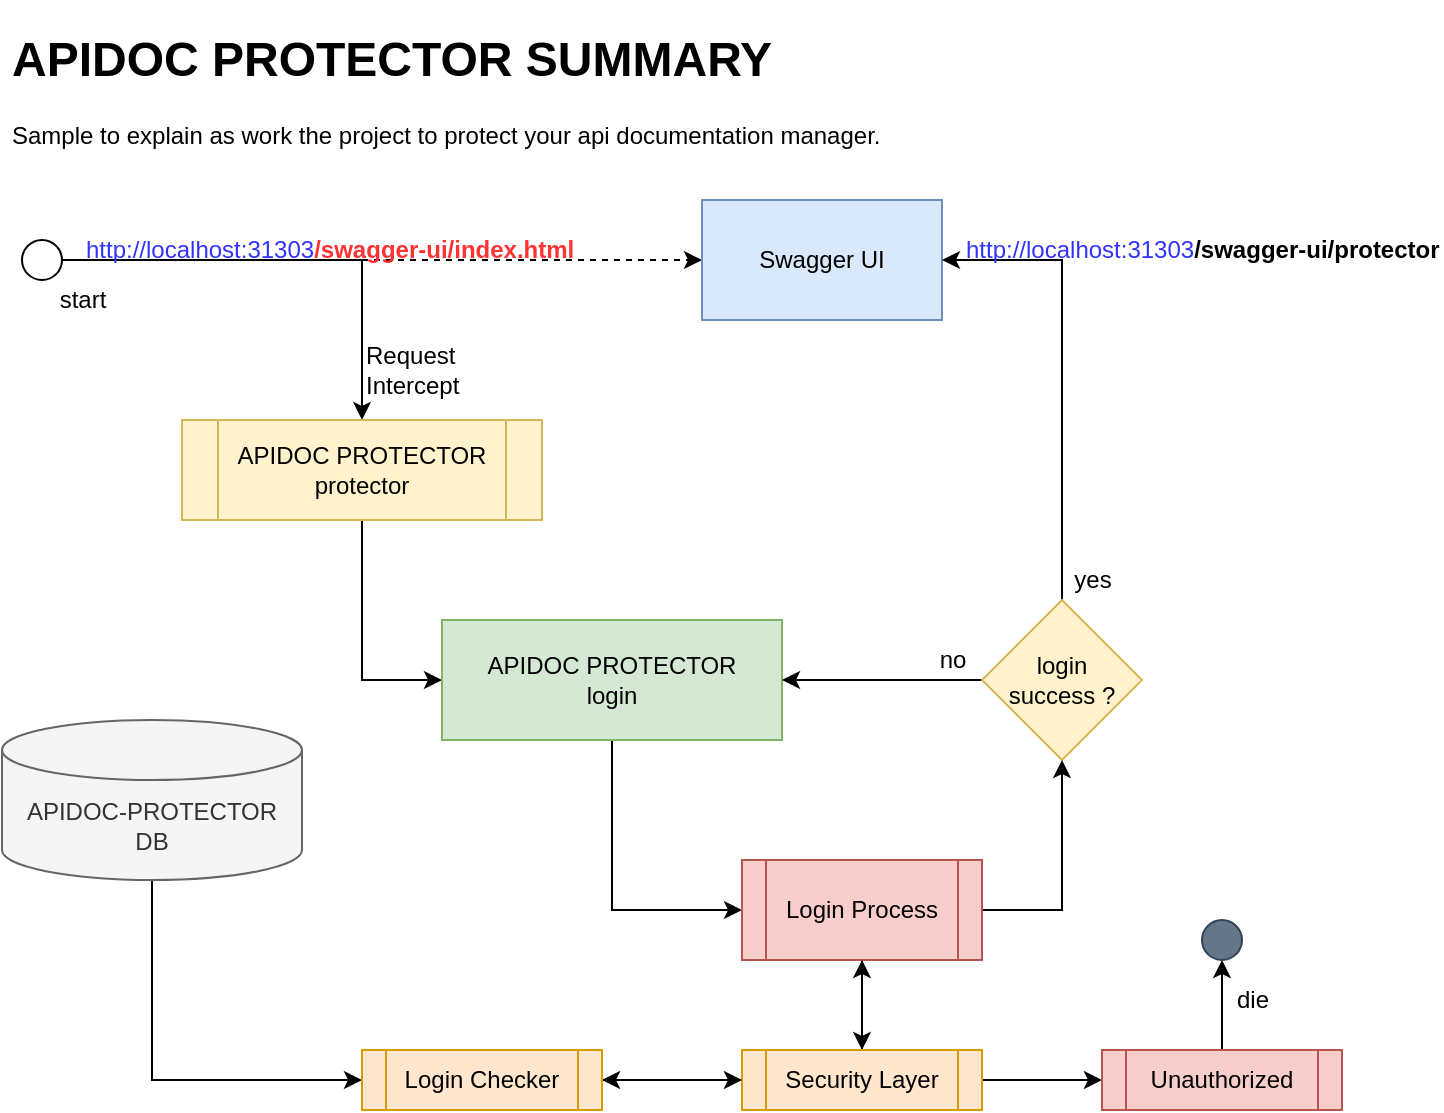 <mxfile version="20.8.20" pages="16"><diagram id="opZrCpW8GSvttiAui5Ig" name="Flow"><mxGraphModel dx="2556" dy="871" grid="1" gridSize="10" guides="1" tooltips="1" connect="1" arrows="1" fold="1" page="1" pageScale="1" pageWidth="827" pageHeight="1169" math="0" shadow="0"><root><mxCell id="0"/><mxCell id="1" parent="0"/><mxCell id="Qg4BzLtVynecJUzDyHes-6" style="edgeStyle=orthogonalEdgeStyle;rounded=0;orthogonalLoop=1;jettySize=auto;html=1;dashed=1;" parent="1" source="Qg4BzLtVynecJUzDyHes-2" target="Qg4BzLtVynecJUzDyHes-4" edge="1"><mxGeometry relative="1" as="geometry"/></mxCell><mxCell id="Qg4BzLtVynecJUzDyHes-10" style="edgeStyle=orthogonalEdgeStyle;rounded=0;orthogonalLoop=1;jettySize=auto;html=1;exitX=1;exitY=0.5;exitDx=0;exitDy=0;" parent="1" source="Qg4BzLtVynecJUzDyHes-2" target="Qg4BzLtVynecJUzDyHes-5" edge="1"><mxGeometry relative="1" as="geometry"/></mxCell><mxCell id="Qg4BzLtVynecJUzDyHes-2" value="" style="ellipse;whiteSpace=wrap;html=1;aspect=fixed;" parent="1" vertex="1"><mxGeometry x="64" y="460" width="20" height="20" as="geometry"/></mxCell><mxCell id="Qg4BzLtVynecJUzDyHes-4" value="Swagger UI" style="rounded=0;whiteSpace=wrap;html=1;fillColor=#dae8fc;strokeColor=#6c8ebf;" parent="1" vertex="1"><mxGeometry x="404" y="440" width="120" height="60" as="geometry"/></mxCell><mxCell id="Qg4BzLtVynecJUzDyHes-16" style="edgeStyle=orthogonalEdgeStyle;rounded=0;orthogonalLoop=1;jettySize=auto;html=1;entryX=0;entryY=0.5;entryDx=0;entryDy=0;exitX=0.5;exitY=1;exitDx=0;exitDy=0;" parent="1" source="Qg4BzLtVynecJUzDyHes-5" target="Qg4BzLtVynecJUzDyHes-15" edge="1"><mxGeometry relative="1" as="geometry"/></mxCell><mxCell id="Qg4BzLtVynecJUzDyHes-5" value="&lt;div&gt;APIDOC PROTECTOR&lt;/div&gt;&lt;div&gt;protector&lt;br&gt;&lt;/div&gt;" style="shape=process;whiteSpace=wrap;html=1;backgroundOutline=1;fillColor=#fff2cc;strokeColor=#d6b656;" parent="1" vertex="1"><mxGeometry x="144" y="550" width="180" height="50" as="geometry"/></mxCell><mxCell id="Qg4BzLtVynecJUzDyHes-7" value="http://localhost:31303&lt;font color=&quot;#FF3333&quot;&gt;&lt;b&gt;/swagger-ui/index.html&lt;/b&gt;&lt;/font&gt;" style="text;html=1;strokeColor=none;fillColor=none;align=left;verticalAlign=middle;whiteSpace=wrap;rounded=0;fontColor=#3333FF;" parent="1" vertex="1"><mxGeometry x="94" y="450" width="250" height="30" as="geometry"/></mxCell><mxCell id="Qg4BzLtVynecJUzDyHes-8" value="&lt;h1&gt;APIDOC PROTECTOR SUMMARY&lt;br&gt;&lt;/h1&gt;&lt;p&gt;Sample to explain as work the project to protect your api documentation manager.&lt;/p&gt;" style="text;html=1;strokeColor=none;fillColor=none;spacing=5;spacingTop=-20;whiteSpace=wrap;overflow=hidden;rounded=0;" parent="1" vertex="1"><mxGeometry x="54" y="350" width="490" height="80" as="geometry"/></mxCell><mxCell id="Qg4BzLtVynecJUzDyHes-11" value="&lt;div align=&quot;left&quot;&gt;Request Intercept&lt;/div&gt;" style="text;html=1;strokeColor=none;fillColor=none;align=left;verticalAlign=middle;whiteSpace=wrap;rounded=0;" parent="1" vertex="1"><mxGeometry x="234" y="510" width="90" height="30" as="geometry"/></mxCell><mxCell id="Qg4BzLtVynecJUzDyHes-27" style="edgeStyle=orthogonalEdgeStyle;rounded=0;orthogonalLoop=1;jettySize=auto;html=1;entryX=0;entryY=0.5;entryDx=0;entryDy=0;fontSize=12;fontColor=#000000;exitX=0.5;exitY=1;exitDx=0;exitDy=0;" parent="1" source="Qg4BzLtVynecJUzDyHes-15" target="Qg4BzLtVynecJUzDyHes-25" edge="1"><mxGeometry relative="1" as="geometry"/></mxCell><mxCell id="Qg4BzLtVynecJUzDyHes-15" value="&lt;div&gt;APIDOC PROTECTOR&lt;/div&gt;&lt;div&gt;login&lt;br&gt;&lt;/div&gt;" style="rounded=0;whiteSpace=wrap;html=1;fillColor=#d5e8d4;strokeColor=#82b366;" parent="1" vertex="1"><mxGeometry x="274" y="650" width="170" height="60" as="geometry"/></mxCell><mxCell id="Qg4BzLtVynecJUzDyHes-45" style="edgeStyle=orthogonalEdgeStyle;rounded=0;orthogonalLoop=1;jettySize=auto;html=1;fontSize=12;fontColor=#000000;" parent="1" source="Qg4BzLtVynecJUzDyHes-19" target="Qg4BzLtVynecJUzDyHes-15" edge="1"><mxGeometry relative="1" as="geometry"/></mxCell><mxCell id="Qg4BzLtVynecJUzDyHes-46" style="edgeStyle=orthogonalEdgeStyle;rounded=0;orthogonalLoop=1;jettySize=auto;html=1;entryX=1;entryY=0.5;entryDx=0;entryDy=0;fontSize=12;fontColor=#000000;exitX=0.5;exitY=0;exitDx=0;exitDy=0;" parent="1" source="Qg4BzLtVynecJUzDyHes-19" target="Qg4BzLtVynecJUzDyHes-4" edge="1"><mxGeometry relative="1" as="geometry"/></mxCell><mxCell id="Qg4BzLtVynecJUzDyHes-19" value="&lt;div&gt;login&lt;/div&gt;&lt;div&gt;success ?&lt;br&gt;&lt;/div&gt;" style="rhombus;whiteSpace=wrap;html=1;fillColor=#fff2cc;strokeColor=#d6b656;rounded=0;" parent="1" vertex="1"><mxGeometry x="544" y="640" width="80" height="80" as="geometry"/></mxCell><mxCell id="Qg4BzLtVynecJUzDyHes-40" style="edgeStyle=orthogonalEdgeStyle;rounded=0;orthogonalLoop=1;jettySize=auto;html=1;entryX=0;entryY=0.5;entryDx=0;entryDy=0;fontSize=12;fontColor=#000000;exitX=0.5;exitY=1;exitDx=0;exitDy=0;exitPerimeter=0;" parent="1" source="Qg4BzLtVynecJUzDyHes-23" target="Qg4BzLtVynecJUzDyHes-36" edge="1"><mxGeometry relative="1" as="geometry"/></mxCell><mxCell id="Qg4BzLtVynecJUzDyHes-23" value="&lt;div&gt;APIDOC-PROTECTOR&lt;/div&gt;&lt;div&gt;DB&lt;/div&gt;" style="shape=cylinder3;whiteSpace=wrap;html=1;boundedLbl=1;backgroundOutline=1;size=15;fontSize=12;fontColor=#333333;fillColor=#f5f5f5;strokeColor=#666666;" parent="1" vertex="1"><mxGeometry x="54" y="700" width="150" height="80" as="geometry"/></mxCell><mxCell id="Qg4BzLtVynecJUzDyHes-34" style="edgeStyle=orthogonalEdgeStyle;rounded=0;orthogonalLoop=1;jettySize=auto;html=1;entryX=0.5;entryY=0;entryDx=0;entryDy=0;fontSize=12;fontColor=#000000;" parent="1" source="Qg4BzLtVynecJUzDyHes-25" target="Qg4BzLtVynecJUzDyHes-29" edge="1"><mxGeometry relative="1" as="geometry"/></mxCell><mxCell id="Qg4BzLtVynecJUzDyHes-37" style="edgeStyle=orthogonalEdgeStyle;rounded=0;orthogonalLoop=1;jettySize=auto;html=1;entryX=1;entryY=0.5;entryDx=0;entryDy=0;fontSize=12;fontColor=#000000;exitX=0;exitY=0.5;exitDx=0;exitDy=0;" parent="1" source="Qg4BzLtVynecJUzDyHes-29" target="Qg4BzLtVynecJUzDyHes-36" edge="1"><mxGeometry relative="1" as="geometry"/></mxCell><mxCell id="Qg4BzLtVynecJUzDyHes-47" style="edgeStyle=orthogonalEdgeStyle;rounded=0;orthogonalLoop=1;jettySize=auto;html=1;entryX=0.5;entryY=1;entryDx=0;entryDy=0;fontSize=12;fontColor=#000000;exitX=1;exitY=0.5;exitDx=0;exitDy=0;" parent="1" source="Qg4BzLtVynecJUzDyHes-25" target="Qg4BzLtVynecJUzDyHes-19" edge="1"><mxGeometry relative="1" as="geometry"/></mxCell><mxCell id="Qg4BzLtVynecJUzDyHes-25" value="Login Process" style="shape=process;whiteSpace=wrap;html=1;backgroundOutline=1;fontSize=12;fillColor=#f8cecc;strokeColor=#b85450;" parent="1" vertex="1"><mxGeometry x="424" y="770" width="120" height="50" as="geometry"/></mxCell><mxCell id="Qg4BzLtVynecJUzDyHes-38" style="edgeStyle=orthogonalEdgeStyle;rounded=0;orthogonalLoop=1;jettySize=auto;html=1;fontSize=12;fontColor=#000000;" parent="1" source="Qg4BzLtVynecJUzDyHes-29" target="Qg4BzLtVynecJUzDyHes-25" edge="1"><mxGeometry relative="1" as="geometry"/></mxCell><mxCell id="Qg4BzLtVynecJUzDyHes-53" value="" style="edgeStyle=orthogonalEdgeStyle;rounded=0;orthogonalLoop=1;jettySize=auto;html=1;fontSize=12;fontColor=#000000;" parent="1" source="Qg4BzLtVynecJUzDyHes-29" target="Qg4BzLtVynecJUzDyHes-52" edge="1"><mxGeometry relative="1" as="geometry"/></mxCell><mxCell id="Qg4BzLtVynecJUzDyHes-29" value="Security Layer" style="shape=process;whiteSpace=wrap;html=1;backgroundOutline=1;fontSize=12;fillColor=#ffe6cc;strokeColor=#d79b00;" parent="1" vertex="1"><mxGeometry x="424" y="865" width="120" height="30" as="geometry"/></mxCell><mxCell id="Qg4BzLtVynecJUzDyHes-39" style="edgeStyle=orthogonalEdgeStyle;rounded=0;orthogonalLoop=1;jettySize=auto;html=1;fontSize=12;fontColor=#000000;" parent="1" source="Qg4BzLtVynecJUzDyHes-36" target="Qg4BzLtVynecJUzDyHes-29" edge="1"><mxGeometry relative="1" as="geometry"/></mxCell><mxCell id="Qg4BzLtVynecJUzDyHes-36" value="Login Checker" style="shape=process;whiteSpace=wrap;html=1;backgroundOutline=1;fontSize=12;fillColor=#ffe6cc;strokeColor=#d79b00;" parent="1" vertex="1"><mxGeometry x="234" y="865" width="120" height="30" as="geometry"/></mxCell><mxCell id="Qg4BzLtVynecJUzDyHes-44" value="no" style="text;html=1;align=center;verticalAlign=middle;resizable=0;points=[];autosize=1;strokeColor=none;fillColor=none;fontSize=12;fontColor=#000000;" parent="1" vertex="1"><mxGeometry x="514" y="660" width="30" height="20" as="geometry"/></mxCell><mxCell id="Qg4BzLtVynecJUzDyHes-48" value="yes" style="text;html=1;align=center;verticalAlign=middle;resizable=0;points=[];autosize=1;strokeColor=none;fillColor=none;fontSize=12;fontColor=#000000;" parent="1" vertex="1"><mxGeometry x="584" y="620" width="30" height="20" as="geometry"/></mxCell><mxCell id="Qg4BzLtVynecJUzDyHes-50" value="http://localhost:31303&lt;font color=&quot;#000000&quot;&gt;&lt;b&gt;/swagger-ui/protector&lt;/b&gt;&lt;/font&gt;" style="text;html=1;strokeColor=none;fillColor=none;align=left;verticalAlign=middle;whiteSpace=wrap;rounded=0;fontColor=#3333FF;" parent="1" vertex="1"><mxGeometry x="534" y="450" width="240" height="30" as="geometry"/></mxCell><mxCell id="Qg4BzLtVynecJUzDyHes-55" style="edgeStyle=orthogonalEdgeStyle;rounded=0;orthogonalLoop=1;jettySize=auto;html=1;entryX=0.5;entryY=1;entryDx=0;entryDy=0;fontSize=12;fontColor=#000000;" parent="1" source="Qg4BzLtVynecJUzDyHes-52" target="Qg4BzLtVynecJUzDyHes-54" edge="1"><mxGeometry relative="1" as="geometry"/></mxCell><mxCell id="Qg4BzLtVynecJUzDyHes-52" value="Unauthorized" style="shape=process;whiteSpace=wrap;html=1;backgroundOutline=1;fillColor=#f8cecc;strokeColor=#b85450;" parent="1" vertex="1"><mxGeometry x="604" y="865" width="120" height="30" as="geometry"/></mxCell><mxCell id="Qg4BzLtVynecJUzDyHes-54" value="" style="ellipse;whiteSpace=wrap;html=1;aspect=fixed;fillColor=#647687;fontColor=#ffffff;strokeColor=#314354;" parent="1" vertex="1"><mxGeometry x="654" y="800" width="20" height="20" as="geometry"/></mxCell><mxCell id="Qg4BzLtVynecJUzDyHes-56" value="die" style="text;html=1;align=center;verticalAlign=middle;resizable=0;points=[];autosize=1;strokeColor=none;fillColor=none;fontSize=12;fontColor=#000000;" parent="1" vertex="1"><mxGeometry x="664" y="830" width="30" height="20" as="geometry"/></mxCell><mxCell id="Qg4BzLtVynecJUzDyHes-58" value="start" style="text;html=1;align=center;verticalAlign=middle;resizable=0;points=[];autosize=1;strokeColor=none;fillColor=none;fontSize=12;fontColor=#000000;" parent="1" vertex="1"><mxGeometry x="74" y="480" width="40" height="20" as="geometry"/></mxCell></root></mxGraphModel></diagram><diagram id="VKWyiQ7Ks5UlsRwjmKIL" name="Generator"><mxGraphModel dx="3683" dy="973" grid="1" gridSize="10" guides="1" tooltips="1" connect="1" arrows="1" fold="1" page="1" pageScale="1" pageWidth="827" pageHeight="1169" math="0" shadow="0"><root><mxCell id="0"/><mxCell id="1" parent="0"/><mxCell id="meqFeZHsBbNfse2oMtHe-22" style="edgeStyle=orthogonalEdgeStyle;rounded=0;orthogonalLoop=1;jettySize=auto;html=1;fontColor=#000000;" parent="1" source="meqFeZHsBbNfse2oMtHe-1" target="meqFeZHsBbNfse2oMtHe-2" edge="1"><mxGeometry relative="1" as="geometry"/></mxCell><mxCell id="meqFeZHsBbNfse2oMtHe-1" value="&lt;div&gt;USER&lt;/div&gt;&lt;div&gt;REQUEST&lt;br&gt;&lt;/div&gt;" style="ellipse;whiteSpace=wrap;html=1;aspect=fixed;" parent="1" vertex="1"><mxGeometry x="-192.5" y="130" width="80" height="80" as="geometry"/></mxCell><mxCell id="meqFeZHsBbNfse2oMtHe-5" value="http://localhost:31303/doc-protect/generator" style="text;whiteSpace=wrap;html=1;fontColor=#0000FF;" parent="1" vertex="1"><mxGeometry x="-112.5" y="170" width="240" height="20" as="geometry"/></mxCell><mxCell id="meqFeZHsBbNfse2oMtHe-8" value="ApiDocProtectorGenerator" style="swimlane;whiteSpace=wrap;html=1;dashed=1;" parent="1" vertex="1"><mxGeometry x="136.5" y="100" width="283.5" height="950" as="geometry"/></mxCell><mxCell id="meqFeZHsBbNfse2oMtHe-2" value="&lt;div&gt;generator()&lt;/div&gt;/doc-protect/generator" style="whiteSpace=wrap;html=1;" parent="meqFeZHsBbNfse2oMtHe-8" vertex="1"><mxGeometry x="24.5" y="40" width="215" height="60" as="geometry"/></mxCell><mxCell id="meqFeZHsBbNfse2oMtHe-16" value="&lt;div&gt;glass()&lt;/div&gt;/doc-protect/protector/generator/glass" style="whiteSpace=wrap;html=1;" parent="meqFeZHsBbNfse2oMtHe-8" vertex="1"><mxGeometry x="24.5" y="140" width="215" height="60" as="geometry"/></mxCell><mxCell id="meqFeZHsBbNfse2oMtHe-34" style="edgeStyle=orthogonalEdgeStyle;rounded=0;orthogonalLoop=1;jettySize=auto;html=1;fontColor=#000000;" parent="meqFeZHsBbNfse2oMtHe-8" source="meqFeZHsBbNfse2oMtHe-30" target="meqFeZHsBbNfse2oMtHe-32" edge="1"><mxGeometry relative="1" as="geometry"/></mxCell><mxCell id="meqFeZHsBbNfse2oMtHe-30" value="&lt;div&gt;form()&lt;/div&gt;/doc-protect/generator/form" style="whiteSpace=wrap;html=1;" parent="meqFeZHsBbNfse2oMtHe-8" vertex="1"><mxGeometry x="24.5" y="780" width="215" height="60" as="geometry"/></mxCell><mxCell id="meqFeZHsBbNfse2oMtHe-32" value="&lt;div&gt;CHECK SESSION&lt;/div&gt;&lt;div&gt;ADP-USER-GENERATOR&lt;br&gt;&lt;/div&gt;" style="shape=parallelogram;perimeter=parallelogramPerimeter;whiteSpace=wrap;html=1;fixedSize=1;fillColor=#e1d5e7;strokeColor=#9673a6;" parent="meqFeZHsBbNfse2oMtHe-8" vertex="1"><mxGeometry x="22" y="880" width="220" height="50" as="geometry"/></mxCell><mxCell id="meqFeZHsBbNfse2oMtHe-66" style="edgeStyle=orthogonalEdgeStyle;rounded=0;orthogonalLoop=1;jettySize=auto;html=1;fontColor=#000000;" parent="meqFeZHsBbNfse2oMtHe-8" source="meqFeZHsBbNfse2oMtHe-62" target="meqFeZHsBbNfse2oMtHe-65" edge="1"><mxGeometry relative="1" as="geometry"/></mxCell><mxCell id="meqFeZHsBbNfse2oMtHe-62" value="&lt;div&gt;create()&lt;/div&gt;/doc-protect/generator/user" style="whiteSpace=wrap;html=1;fillColor=#fff2cc;strokeColor=#d6b656;" parent="meqFeZHsBbNfse2oMtHe-8" vertex="1"><mxGeometry x="24.5" y="250" width="215" height="60" as="geometry"/></mxCell><mxCell id="meqFeZHsBbNfse2oMtHe-68" style="edgeStyle=orthogonalEdgeStyle;rounded=0;orthogonalLoop=1;jettySize=auto;html=1;fontColor=#000000;" parent="meqFeZHsBbNfse2oMtHe-8" source="meqFeZHsBbNfse2oMtHe-65" target="meqFeZHsBbNfse2oMtHe-67" edge="1"><mxGeometry relative="1" as="geometry"/></mxCell><mxCell id="meqFeZHsBbNfse2oMtHe-65" value="&lt;div&gt;CHECK SESSION&lt;/div&gt;&lt;div&gt;ADP-USER-GENERATOR&lt;br&gt;&lt;/div&gt;" style="shape=parallelogram;perimeter=parallelogramPerimeter;whiteSpace=wrap;html=1;fixedSize=1;fillColor=#e1d5e7;strokeColor=#9673a6;" parent="meqFeZHsBbNfse2oMtHe-8" vertex="1"><mxGeometry x="22" y="350" width="220" height="50" as="geometry"/></mxCell><mxCell id="qW-y3wD_y9Rdvli8bSu1-9" style="edgeStyle=orthogonalEdgeStyle;rounded=0;orthogonalLoop=1;jettySize=auto;html=1;entryX=0.5;entryY=0;entryDx=0;entryDy=0;" parent="meqFeZHsBbNfse2oMtHe-8" source="meqFeZHsBbNfse2oMtHe-67" target="qW-y3wD_y9Rdvli8bSu1-8" edge="1"><mxGeometry relative="1" as="geometry"/></mxCell><mxCell id="meqFeZHsBbNfse2oMtHe-67" value="&lt;div&gt;CHECK USER&lt;/div&gt;&lt;div&gt;ALREADY EXISTS&lt;/div&gt;" style="shape=parallelogram;perimeter=parallelogramPerimeter;whiteSpace=wrap;html=1;fixedSize=1;fillColor=#e1d5e7;strokeColor=#9673a6;" parent="meqFeZHsBbNfse2oMtHe-8" vertex="1"><mxGeometry x="22" y="435" width="220" height="50" as="geometry"/></mxCell><mxCell id="meqFeZHsBbNfse2oMtHe-76" value="&lt;div&gt;SESSION&lt;/div&gt;ADP-ACCOUNT-CREATED-SUCCESSFUL = 1" style="shape=process;whiteSpace=wrap;html=1;backgroundOutline=1;fillColor=#dae8fc;strokeColor=#6c8ebf;" parent="meqFeZHsBbNfse2oMtHe-8" vertex="1"><mxGeometry x="24.5" y="700" width="216" height="60" as="geometry"/></mxCell><mxCell id="qW-y3wD_y9Rdvli8bSu1-16" style="edgeStyle=orthogonalEdgeStyle;rounded=0;orthogonalLoop=1;jettySize=auto;html=1;entryX=0.5;entryY=0;entryDx=0;entryDy=0;" parent="meqFeZHsBbNfse2oMtHe-8" source="qW-y3wD_y9Rdvli8bSu1-8" target="qW-y3wD_y9Rdvli8bSu1-14" edge="1"><mxGeometry relative="1" as="geometry"/></mxCell><mxCell id="qW-y3wD_y9Rdvli8bSu1-8" value="GENERATE USER" style="shape=parallelogram;perimeter=parallelogramPerimeter;whiteSpace=wrap;html=1;fixedSize=1;fillColor=#e1d5e7;strokeColor=#9673a6;" parent="meqFeZHsBbNfse2oMtHe-8" vertex="1"><mxGeometry x="22" y="520" width="220" height="50" as="geometry"/></mxCell><mxCell id="qW-y3wD_y9Rdvli8bSu1-17" style="edgeStyle=orthogonalEdgeStyle;rounded=0;orthogonalLoop=1;jettySize=auto;html=1;" parent="meqFeZHsBbNfse2oMtHe-8" source="qW-y3wD_y9Rdvli8bSu1-14" target="meqFeZHsBbNfse2oMtHe-76" edge="1"><mxGeometry relative="1" as="geometry"/></mxCell><mxCell id="qW-y3wD_y9Rdvli8bSu1-14" value="MAIL TO USER" style="shape=parallelogram;perimeter=parallelogramPerimeter;whiteSpace=wrap;html=1;fixedSize=1;fillColor=#e1d5e7;strokeColor=#9673a6;" parent="meqFeZHsBbNfse2oMtHe-8" vertex="1"><mxGeometry x="22" y="610" width="220" height="50" as="geometry"/></mxCell><mxCell id="meqFeZHsBbNfse2oMtHe-9" value="ApiDocProtectorMailSender" style="swimlane;whiteSpace=wrap;html=1;fontColor=#0000FF;dashed=1;" parent="1" vertex="1"><mxGeometry x="557.5" y="630" width="250" height="120" as="geometry"/></mxCell><mxCell id="meqFeZHsBbNfse2oMtHe-74" value="&lt;div&gt;sendMail()&lt;/div&gt;&lt;div&gt;activate.html&lt;br&gt;&lt;/div&gt;" style="whiteSpace=wrap;html=1;" parent="meqFeZHsBbNfse2oMtHe-9" vertex="1"><mxGeometry x="17.5" y="40" width="215" height="60" as="geometry"/></mxCell><mxCell id="meqFeZHsBbNfse2oMtHe-10" value="ApiDocProtectorRedirect" style="swimlane;whiteSpace=wrap;html=1;fontColor=#0000FF;dashed=1;" parent="1" vertex="1"><mxGeometry x="947.5" y="100" width="260" height="950" as="geometry"/></mxCell><mxCell id="meqFeZHsBbNfse2oMtHe-21" style="edgeStyle=orthogonalEdgeStyle;rounded=0;orthogonalLoop=1;jettySize=auto;html=1;fontColor=#000000;" parent="meqFeZHsBbNfse2oMtHe-10" source="meqFeZHsBbNfse2oMtHe-14" target="meqFeZHsBbNfse2oMtHe-19" edge="1"><mxGeometry relative="1" as="geometry"/></mxCell><mxCell id="meqFeZHsBbNfse2oMtHe-14" value="forwardToGeneratorGlass()" style="whiteSpace=wrap;html=1;" parent="meqFeZHsBbNfse2oMtHe-10" vertex="1"><mxGeometry x="17.5" y="40" width="225" height="60" as="geometry"/></mxCell><mxCell id="meqFeZHsBbNfse2oMtHe-19" value="&lt;div&gt;SESSION&lt;/div&gt;ADP-USER-GENERATOR = 1" style="shape=process;whiteSpace=wrap;html=1;backgroundOutline=1;fillColor=#dae8fc;strokeColor=#6c8ebf;" parent="meqFeZHsBbNfse2oMtHe-10" vertex="1"><mxGeometry x="17.5" y="140" width="225" height="60" as="geometry"/></mxCell><mxCell id="meqFeZHsBbNfse2oMtHe-29" style="edgeStyle=orthogonalEdgeStyle;rounded=0;orthogonalLoop=1;jettySize=auto;html=1;fontColor=#000000;" parent="meqFeZHsBbNfse2oMtHe-10" source="meqFeZHsBbNfse2oMtHe-24" target="meqFeZHsBbNfse2oMtHe-27" edge="1"><mxGeometry relative="1" as="geometry"/></mxCell><mxCell id="meqFeZHsBbNfse2oMtHe-24" value="redirectToGeneratorForm()" style="whiteSpace=wrap;html=1;" parent="meqFeZHsBbNfse2oMtHe-10" vertex="1"><mxGeometry x="17.5" y="280" width="225" height="60" as="geometry"/></mxCell><mxCell id="meqFeZHsBbNfse2oMtHe-27" value="&lt;div&gt;REDIRECT&lt;/div&gt;&lt;div&gt;customUriGenerator (/form)&lt;/div&gt;" style="shape=parallelogram;perimeter=parallelogramPerimeter;whiteSpace=wrap;html=1;fixedSize=1;fillColor=#e1d5e7;strokeColor=#9673a6;" parent="meqFeZHsBbNfse2oMtHe-10" vertex="1"><mxGeometry x="10" y="782.5" width="240" height="55" as="geometry"/></mxCell><mxCell id="meqFeZHsBbNfse2oMtHe-11" value="ApiDocProtectorLibrary" style="swimlane;whiteSpace=wrap;html=1;fontColor=#0000FF;dashed=1;" parent="1" vertex="1"><mxGeometry x="557.5" y="490" width="250" height="120" as="geometry"/></mxCell><mxCell id="meqFeZHsBbNfse2oMtHe-70" value="&lt;div&gt;userGenerator()&lt;/div&gt;/doc-protect/protector/generator/glass" style="whiteSpace=wrap;html=1;" parent="meqFeZHsBbNfse2oMtHe-11" vertex="1"><mxGeometry x="17.5" y="40" width="215" height="60" as="geometry"/></mxCell><mxCell id="meqFeZHsBbNfse2oMtHe-12" value="ApiDocProtectorViewer" style="swimlane;whiteSpace=wrap;html=1;fontColor=#0000FF;dashed=1;" parent="1" vertex="1"><mxGeometry x="-210" y="947.5" width="260" height="115" as="geometry"/></mxCell><mxCell id="meqFeZHsBbNfse2oMtHe-38" value="&lt;div&gt;generator()&lt;/div&gt;" style="whiteSpace=wrap;html=1;" parent="meqFeZHsBbNfse2oMtHe-12" vertex="1"><mxGeometry x="22.5" y="35" width="215" height="60" as="geometry"/></mxCell><mxCell id="meqFeZHsBbNfse2oMtHe-15" style="edgeStyle=orthogonalEdgeStyle;rounded=0;orthogonalLoop=1;jettySize=auto;html=1;fontColor=#0000FF;" parent="1" source="meqFeZHsBbNfse2oMtHe-2" target="meqFeZHsBbNfse2oMtHe-14" edge="1"><mxGeometry relative="1" as="geometry"/></mxCell><mxCell id="meqFeZHsBbNfse2oMtHe-23" style="edgeStyle=orthogonalEdgeStyle;rounded=0;orthogonalLoop=1;jettySize=auto;html=1;fontColor=#000000;" parent="1" source="meqFeZHsBbNfse2oMtHe-19" target="meqFeZHsBbNfse2oMtHe-16" edge="1"><mxGeometry relative="1" as="geometry"/></mxCell><mxCell id="meqFeZHsBbNfse2oMtHe-25" style="edgeStyle=orthogonalEdgeStyle;rounded=0;orthogonalLoop=1;jettySize=auto;html=1;fontColor=#000000;exitX=0.5;exitY=1;exitDx=0;exitDy=0;" parent="1" source="meqFeZHsBbNfse2oMtHe-16" target="meqFeZHsBbNfse2oMtHe-24" edge="1"><mxGeometry relative="1" as="geometry"><Array as="points"><mxPoint x="269" y="330"/><mxPoint x="1077" y="330"/></Array></mxGeometry></mxCell><mxCell id="meqFeZHsBbNfse2oMtHe-31" style="edgeStyle=orthogonalEdgeStyle;rounded=0;orthogonalLoop=1;jettySize=auto;html=1;fontColor=#000000;" parent="1" source="meqFeZHsBbNfse2oMtHe-27" target="meqFeZHsBbNfse2oMtHe-30" edge="1"><mxGeometry relative="1" as="geometry"/></mxCell><mxCell id="WA-xTO1e4QtzmEm-NZvn-5" style="edgeStyle=orthogonalEdgeStyle;rounded=0;orthogonalLoop=1;jettySize=auto;html=1;" parent="1" source="meqFeZHsBbNfse2oMtHe-46" target="WA-xTO1e4QtzmEm-NZvn-3" edge="1"><mxGeometry relative="1" as="geometry"/></mxCell><mxCell id="meqFeZHsBbNfse2oMtHe-46" value="generator.html" style="swimlane;whiteSpace=wrap;html=1;" parent="1" vertex="1"><mxGeometry x="-450" y="270" width="200" height="440" as="geometry"/></mxCell><mxCell id="meqFeZHsBbNfse2oMtHe-42" value="Form" style="swimlane;fontStyle=0;childLayout=stackLayout;horizontal=1;startSize=30;horizontalStack=0;resizeParent=1;resizeParentMax=0;resizeLast=0;collapsible=1;marginBottom=0;whiteSpace=wrap;html=1;fillColor=#dae8fc;strokeColor=#6c8ebf;" parent="meqFeZHsBbNfse2oMtHe-46" vertex="1"><mxGeometry x="11.5" y="35" width="177" height="390" as="geometry"/></mxCell><mxCell id="meqFeZHsBbNfse2oMtHe-43" value="target" style="text;strokeColor=#9673a6;fillColor=#e1d5e7;align=left;verticalAlign=middle;spacingLeft=4;spacingRight=4;overflow=hidden;points=[[0,0.5],[1,0.5]];portConstraint=eastwest;rotatable=0;whiteSpace=wrap;html=1;" parent="meqFeZHsBbNfse2oMtHe-42" vertex="1"><mxGeometry y="30" width="177" height="30" as="geometry"/></mxCell><mxCell id="meqFeZHsBbNfse2oMtHe-44" value="customUriUserGenerator" style="text;strokeColor=#d6b656;fillColor=#fff2cc;align=left;verticalAlign=middle;spacingLeft=4;spacingRight=4;overflow=hidden;points=[[0,0.5],[1,0.5]];portConstraint=eastwest;rotatable=0;whiteSpace=wrap;html=1;" parent="meqFeZHsBbNfse2oMtHe-42" vertex="1"><mxGeometry y="60" width="177" height="30" as="geometry"/></mxCell><mxCell id="meqFeZHsBbNfse2oMtHe-45" value="name" style="text;strokeColor=#9673a6;fillColor=#e1d5e7;align=left;verticalAlign=middle;spacingLeft=4;spacingRight=4;overflow=hidden;points=[[0,0.5],[1,0.5]];portConstraint=eastwest;rotatable=0;whiteSpace=wrap;html=1;" parent="meqFeZHsBbNfse2oMtHe-42" vertex="1"><mxGeometry y="90" width="177" height="30" as="geometry"/></mxCell><mxCell id="meqFeZHsBbNfse2oMtHe-48" value="Any Any" style="text;strokeColor=none;fillColor=none;align=left;verticalAlign=middle;spacingLeft=4;spacingRight=4;overflow=hidden;points=[[0,0.5],[1,0.5]];portConstraint=eastwest;rotatable=0;whiteSpace=wrap;html=1;fontColor=#000000;" parent="meqFeZHsBbNfse2oMtHe-42" vertex="1"><mxGeometry y="120" width="177" height="30" as="geometry"/></mxCell><mxCell id="meqFeZHsBbNfse2oMtHe-49" value="username" style="text;strokeColor=#9673a6;fillColor=#e1d5e7;align=left;verticalAlign=middle;spacingLeft=4;spacingRight=4;overflow=hidden;points=[[0,0.5],[1,0.5]];portConstraint=eastwest;rotatable=0;whiteSpace=wrap;html=1;" parent="meqFeZHsBbNfse2oMtHe-42" vertex="1"><mxGeometry y="150" width="177" height="30" as="geometry"/></mxCell><mxCell id="meqFeZHsBbNfse2oMtHe-50" value="any" style="text;strokeColor=none;fillColor=none;align=left;verticalAlign=middle;spacingLeft=4;spacingRight=4;overflow=hidden;points=[[0,0.5],[1,0.5]];portConstraint=eastwest;rotatable=0;whiteSpace=wrap;html=1;fontColor=#000000;" parent="meqFeZHsBbNfse2oMtHe-42" vertex="1"><mxGeometry y="180" width="177" height="30" as="geometry"/></mxCell><mxCell id="meqFeZHsBbNfse2oMtHe-51" value="email" style="text;strokeColor=#9673a6;fillColor=#e1d5e7;align=left;verticalAlign=middle;spacingLeft=4;spacingRight=4;overflow=hidden;points=[[0,0.5],[1,0.5]];portConstraint=eastwest;rotatable=0;whiteSpace=wrap;html=1;" parent="meqFeZHsBbNfse2oMtHe-42" vertex="1"><mxGeometry y="210" width="177" height="30" as="geometry"/></mxCell><mxCell id="meqFeZHsBbNfse2oMtHe-52" value="any@email.com" style="text;strokeColor=none;fillColor=none;align=left;verticalAlign=middle;spacingLeft=4;spacingRight=4;overflow=hidden;points=[[0,0.5],[1,0.5]];portConstraint=eastwest;rotatable=0;whiteSpace=wrap;html=1;fontColor=#000000;" parent="meqFeZHsBbNfse2oMtHe-42" vertex="1"><mxGeometry y="240" width="177" height="30" as="geometry"/></mxCell><mxCell id="meqFeZHsBbNfse2oMtHe-55" value="password" style="text;strokeColor=#9673a6;fillColor=#e1d5e7;align=left;verticalAlign=middle;spacingLeft=4;spacingRight=4;overflow=hidden;points=[[0,0.5],[1,0.5]];portConstraint=eastwest;rotatable=0;whiteSpace=wrap;html=1;" parent="meqFeZHsBbNfse2oMtHe-42" vertex="1"><mxGeometry y="270" width="177" height="30" as="geometry"/></mxCell><mxCell id="meqFeZHsBbNfse2oMtHe-56" value="any" style="text;strokeColor=none;fillColor=none;align=left;verticalAlign=middle;spacingLeft=4;spacingRight=4;overflow=hidden;points=[[0,0.5],[1,0.5]];portConstraint=eastwest;rotatable=0;whiteSpace=wrap;html=1;fontColor=#000000;" parent="meqFeZHsBbNfse2oMtHe-42" vertex="1"><mxGeometry y="300" width="177" height="30" as="geometry"/></mxCell><mxCell id="meqFeZHsBbNfse2oMtHe-57" value="role" style="text;strokeColor=#9673a6;fillColor=#e1d5e7;align=left;verticalAlign=middle;spacingLeft=4;spacingRight=4;overflow=hidden;points=[[0,0.5],[1,0.5]];portConstraint=eastwest;rotatable=0;whiteSpace=wrap;html=1;" parent="meqFeZHsBbNfse2oMtHe-42" vertex="1"><mxGeometry y="330" width="177" height="30" as="geometry"/></mxCell><mxCell id="meqFeZHsBbNfse2oMtHe-58" value="user" style="text;strokeColor=none;fillColor=none;align=left;verticalAlign=middle;spacingLeft=4;spacingRight=4;overflow=hidden;points=[[0,0.5],[1,0.5]];portConstraint=eastwest;rotatable=0;whiteSpace=wrap;html=1;fontColor=#000000;" parent="meqFeZHsBbNfse2oMtHe-42" vertex="1"><mxGeometry y="360" width="177" height="30" as="geometry"/></mxCell><mxCell id="meqFeZHsBbNfse2oMtHe-53" style="edgeStyle=orthogonalEdgeStyle;rounded=0;orthogonalLoop=1;jettySize=auto;html=1;entryX=0.5;entryY=1;entryDx=0;entryDy=0;fontColor=#000000;exitX=0;exitY=0.5;exitDx=0;exitDy=0;" parent="1" source="meqFeZHsBbNfse2oMtHe-38" target="meqFeZHsBbNfse2oMtHe-46" edge="1"><mxGeometry relative="1" as="geometry"/></mxCell><mxCell id="meqFeZHsBbNfse2oMtHe-54" style="edgeStyle=orthogonalEdgeStyle;rounded=0;orthogonalLoop=1;jettySize=auto;html=1;entryX=1;entryY=0.5;entryDx=0;entryDy=0;fontColor=#000000;" parent="1" source="meqFeZHsBbNfse2oMtHe-32" target="meqFeZHsBbNfse2oMtHe-12" edge="1"><mxGeometry relative="1" as="geometry"/></mxCell><mxCell id="meqFeZHsBbNfse2oMtHe-63" style="edgeStyle=orthogonalEdgeStyle;rounded=0;orthogonalLoop=1;jettySize=auto;html=1;entryX=0;entryY=0.5;entryDx=0;entryDy=0;fontColor=#000000;" parent="1" source="meqFeZHsBbNfse2oMtHe-44" target="meqFeZHsBbNfse2oMtHe-62" edge="1"><mxGeometry relative="1" as="geometry"/></mxCell><mxCell id="WA-xTO1e4QtzmEm-NZvn-2" style="edgeStyle=orthogonalEdgeStyle;rounded=0;orthogonalLoop=1;jettySize=auto;html=1;entryX=0;entryY=0.5;entryDx=0;entryDy=0;" parent="1" source="meqFeZHsBbNfse2oMtHe-83" target="WA-xTO1e4QtzmEm-NZvn-1" edge="1"><mxGeometry relative="1" as="geometry"/></mxCell><mxCell id="meqFeZHsBbNfse2oMtHe-83" value="&lt;div&gt;MAIL TO ACCOUNT ACTIVATE&lt;/div&gt;&lt;div&gt;http://localhost:31303/doc-protect/account/active/{token}&lt;br&gt;&lt;/div&gt;" style="shape=note;whiteSpace=wrap;html=1;backgroundOutline=1;darkOpacity=0.05;fontColor=#000000;" parent="1" vertex="1"><mxGeometry x="470" y="947.5" width="240" height="100" as="geometry"/></mxCell><mxCell id="meqFeZHsBbNfse2oMtHe-84" style="edgeStyle=orthogonalEdgeStyle;rounded=0;orthogonalLoop=1;jettySize=auto;html=1;fontColor=#000000;" parent="1" source="meqFeZHsBbNfse2oMtHe-74" target="meqFeZHsBbNfse2oMtHe-83" edge="1"><mxGeometry relative="1" as="geometry"/></mxCell><UserObject label="&lt;div&gt;NEXT STEP: Activator&lt;br&gt;&lt;/div&gt;" link="data:page/id,o7n7ekC8oqg3h_KakFwT" id="qW-y3wD_y9Rdvli8bSu1-2"><mxCell style="shape=note;whiteSpace=wrap;html=1;backgroundOutline=1;darkOpacity=0.05;fillColor=#fff2cc;strokeColor=#d6b656;" parent="1" vertex="1"><mxGeometry x="-83.5" y="605" width="200" height="50" as="geometry"/></mxCell></UserObject><mxCell id="qW-y3wD_y9Rdvli8bSu1-18" style="edgeStyle=orthogonalEdgeStyle;rounded=0;orthogonalLoop=1;jettySize=auto;html=1;entryX=0;entryY=0.5;entryDx=0;entryDy=0;" parent="1" source="meqFeZHsBbNfse2oMtHe-76" target="meqFeZHsBbNfse2oMtHe-24" edge="1"><mxGeometry relative="1" as="geometry"><mxPoint x="820" y="800" as="targetPoint"/><Array as="points"><mxPoint x="870" y="830"/><mxPoint x="870" y="410"/></Array></mxGeometry></mxCell><mxCell id="qW-y3wD_y9Rdvli8bSu1-20" value="&lt;h1&gt;Generator&lt;br&gt;&lt;/h1&gt;&lt;p&gt;This is a workflow to user generator by apidoc protector form.&lt;/p&gt;" style="text;html=1;strokeColor=none;fillColor=none;spacing=5;spacingTop=-20;whiteSpace=wrap;overflow=hidden;rounded=0;" parent="1" vertex="1"><mxGeometry x="-220" y="485" width="230" height="120" as="geometry"/></mxCell><mxCell id="FfVlvA8mP-El8zkDujZy-1" style="edgeStyle=orthogonalEdgeStyle;rounded=0;orthogonalLoop=1;jettySize=auto;html=1;" parent="1" source="qW-y3wD_y9Rdvli8bSu1-14" target="meqFeZHsBbNfse2oMtHe-74" edge="1"><mxGeometry relative="1" as="geometry"/></mxCell><mxCell id="FfVlvA8mP-El8zkDujZy-3" style="edgeStyle=orthogonalEdgeStyle;rounded=0;orthogonalLoop=1;jettySize=auto;html=1;entryX=0;entryY=0.5;entryDx=0;entryDy=0;" parent="1" source="qW-y3wD_y9Rdvli8bSu1-8" target="meqFeZHsBbNfse2oMtHe-70" edge="1"><mxGeometry relative="1" as="geometry"><Array as="points"><mxPoint x="460" y="645"/><mxPoint x="460" y="560"/></Array></mxGeometry></mxCell><mxCell id="FfVlvA8mP-El8zkDujZy-6" value="ApiDocProtectorRepository" style="swimlane;whiteSpace=wrap;html=1;fontColor=#0000FF;dashed=1;" parent="1" vertex="1"><mxGeometry x="557.5" y="350" width="250" height="120" as="geometry"/></mxCell><mxCell id="FfVlvA8mP-El8zkDujZy-7" value="&lt;div&gt;findByUsernameOrEmail()&lt;/div&gt;" style="whiteSpace=wrap;html=1;" parent="FfVlvA8mP-El8zkDujZy-6" vertex="1"><mxGeometry x="17.5" y="40" width="215" height="60" as="geometry"/></mxCell><mxCell id="FfVlvA8mP-El8zkDujZy-8" style="edgeStyle=orthogonalEdgeStyle;rounded=0;orthogonalLoop=1;jettySize=auto;html=1;entryX=0;entryY=0.5;entryDx=0;entryDy=0;" parent="1" source="meqFeZHsBbNfse2oMtHe-67" target="FfVlvA8mP-El8zkDujZy-7" edge="1"><mxGeometry relative="1" as="geometry"><Array as="points"><mxPoint x="440" y="560"/><mxPoint x="440" y="420"/></Array></mxGeometry></mxCell><mxCell id="ZdVmM7hJ1tIubOWxrtI6-4" value="" style="html=1;shadow=0;dashed=0;align=center;verticalAlign=middle;shape=mxgraph.arrows2.arrow;dy=0.6;dx=40;notch=0;fillColor=#fff2cc;strokeColor=#d6b656;" parent="1" vertex="1"><mxGeometry x="-220" y="595" width="100" height="70" as="geometry"/></mxCell><mxCell id="WA-xTO1e4QtzmEm-NZvn-1" value="END" style="ellipse;whiteSpace=wrap;html=1;aspect=fixed;fontColor=#ffffff;fillColor=#76608a;strokeColor=#432D57;" parent="1" vertex="1"><mxGeometry x="790" y="972.5" width="50" height="50" as="geometry"/></mxCell><mxCell id="WA-xTO1e4QtzmEm-NZvn-3" value="END" style="ellipse;whiteSpace=wrap;html=1;aspect=fixed;fontColor=#ffffff;fillColor=#76608a;strokeColor=#432D57;" parent="1" vertex="1"><mxGeometry x="-375" y="160" width="50" height="50" as="geometry"/></mxCell><mxCell id="PQ5nGaYOE6wEsxmjPwvx-1" value="POST" style="text;html=1;align=center;verticalAlign=middle;resizable=0;points=[];autosize=1;strokeColor=none;fillColor=none;fontStyle=1" parent="1" vertex="1"><mxGeometry x="-120" y="140" width="60" height="30" as="geometry"/></mxCell></root></mxGraphModel></diagram><diagram name="Activator" id="o7n7ekC8oqg3h_KakFwT"><mxGraphModel dx="3255" dy="827" grid="1" gridSize="10" guides="1" tooltips="1" connect="1" arrows="1" fold="1" page="1" pageScale="1" pageWidth="827" pageHeight="1169" math="0" shadow="0"><root><mxCell id="TSxowQM6rYeWL_V4DhHc-0"/><mxCell id="TSxowQM6rYeWL_V4DhHc-1" parent="TSxowQM6rYeWL_V4DhHc-0"/><mxCell id="amfd5rwskY6K7orQESEQ-0" style="edgeStyle=orthogonalEdgeStyle;rounded=0;orthogonalLoop=1;jettySize=auto;html=1;fontColor=#000000;" parent="TSxowQM6rYeWL_V4DhHc-1" source="amfd5rwskY6K7orQESEQ-1" target="amfd5rwskY6K7orQESEQ-4" edge="1"><mxGeometry relative="1" as="geometry"/></mxCell><mxCell id="amfd5rwskY6K7orQESEQ-1" value="&lt;div&gt;USER&lt;/div&gt;&lt;div&gt;REQUEST&lt;br&gt;&lt;/div&gt;" style="ellipse;whiteSpace=wrap;html=1;aspect=fixed;" parent="TSxowQM6rYeWL_V4DhHc-1" vertex="1"><mxGeometry x="-141" y="270" width="80" height="80" as="geometry"/></mxCell><mxCell id="amfd5rwskY6K7orQESEQ-2" value="http://localhost:31303/doc-protect/account/active/{token}" style="text;whiteSpace=wrap;html=1;fontColor=#0000FF;" parent="TSxowQM6rYeWL_V4DhHc-1" vertex="1"><mxGeometry x="-51" y="310" width="310" height="20" as="geometry"/></mxCell><mxCell id="amfd5rwskY6K7orQESEQ-3" value="ApiDocProtectorActivator" style="swimlane;whiteSpace=wrap;html=1;fontColor=#0000FF;dashed=1;" parent="TSxowQM6rYeWL_V4DhHc-1" vertex="1"><mxGeometry x="265.5" y="240" width="263.5" height="740" as="geometry"/></mxCell><mxCell id="9ZE53P_Ui2rAYDxaNnQg-2" style="edgeStyle=orthogonalEdgeStyle;rounded=0;orthogonalLoop=1;jettySize=auto;html=1;" parent="amfd5rwskY6K7orQESEQ-3" source="amfd5rwskY6K7orQESEQ-4" target="9ZE53P_Ui2rAYDxaNnQg-1" edge="1"><mxGeometry relative="1" as="geometry"/></mxCell><mxCell id="amfd5rwskY6K7orQESEQ-4" value="&lt;div&gt;activator()&lt;/div&gt;/doc-protect/account/active}/{token}" style="whiteSpace=wrap;html=1;" parent="amfd5rwskY6K7orQESEQ-3" vertex="1"><mxGeometry x="24.5" y="40" width="215" height="60" as="geometry"/></mxCell><mxCell id="amfd5rwskY6K7orQESEQ-8" value="RETURN HTML PAGE" style="shape=parallelogram;perimeter=parallelogramPerimeter;whiteSpace=wrap;html=1;fixedSize=1;fillColor=#e1d5e7;strokeColor=#9673a6;" parent="amfd5rwskY6K7orQESEQ-3" vertex="1"><mxGeometry x="22" y="630" width="220" height="50" as="geometry"/></mxCell><mxCell id="9ZE53P_Ui2rAYDxaNnQg-15" style="edgeStyle=orthogonalEdgeStyle;rounded=0;orthogonalLoop=1;jettySize=auto;html=1;" parent="amfd5rwskY6K7orQESEQ-3" source="amfd5rwskY6K7orQESEQ-12" target="amfd5rwskY6K7orQESEQ-14" edge="1"><mxGeometry relative="1" as="geometry"/></mxCell><mxCell id="amfd5rwskY6K7orQESEQ-12" value="&lt;div&gt;CHECK ACCOUNT &lt;br&gt;&lt;/div&gt;&lt;div&gt;ACTIVATE EXPIRED &lt;br&gt;&lt;/div&gt;" style="shape=parallelogram;perimeter=parallelogramPerimeter;whiteSpace=wrap;html=1;fixedSize=1;fillColor=#e1d5e7;strokeColor=#9673a6;" parent="amfd5rwskY6K7orQESEQ-3" vertex="1"><mxGeometry x="22" y="340" width="220" height="50" as="geometry"/></mxCell><mxCell id="9ZE53P_Ui2rAYDxaNnQg-16" style="edgeStyle=orthogonalEdgeStyle;rounded=0;orthogonalLoop=1;jettySize=auto;html=1;" parent="amfd5rwskY6K7orQESEQ-3" source="amfd5rwskY6K7orQESEQ-14" target="amfd5rwskY6K7orQESEQ-19" edge="1"><mxGeometry relative="1" as="geometry"/></mxCell><mxCell id="amfd5rwskY6K7orQESEQ-14" value="ACCOUNT ACTIVATE" style="shape=parallelogram;perimeter=parallelogramPerimeter;whiteSpace=wrap;html=1;fixedSize=1;fillColor=#e1d5e7;strokeColor=#9673a6;" parent="amfd5rwskY6K7orQESEQ-3" vertex="1"><mxGeometry x="22" y="435" width="220" height="50" as="geometry"/></mxCell><mxCell id="9ZE53P_Ui2rAYDxaNnQg-18" style="edgeStyle=orthogonalEdgeStyle;rounded=0;orthogonalLoop=1;jettySize=auto;html=1;" parent="amfd5rwskY6K7orQESEQ-3" source="amfd5rwskY6K7orQESEQ-19" target="amfd5rwskY6K7orQESEQ-8" edge="1"><mxGeometry relative="1" as="geometry"/></mxCell><mxCell id="amfd5rwskY6K7orQESEQ-19" value="MAIL TO USER" style="shape=parallelogram;perimeter=parallelogramPerimeter;whiteSpace=wrap;html=1;fixedSize=1;fillColor=#e1d5e7;strokeColor=#9673a6;" parent="amfd5rwskY6K7orQESEQ-3" vertex="1"><mxGeometry x="22" y="530" width="220" height="50" as="geometry"/></mxCell><mxCell id="9ZE53P_Ui2rAYDxaNnQg-4" style="edgeStyle=orthogonalEdgeStyle;rounded=0;orthogonalLoop=1;jettySize=auto;html=1;" parent="amfd5rwskY6K7orQESEQ-3" source="9ZE53P_Ui2rAYDxaNnQg-1" target="9ZE53P_Ui2rAYDxaNnQg-3" edge="1"><mxGeometry relative="1" as="geometry"/></mxCell><mxCell id="9ZE53P_Ui2rAYDxaNnQg-1" value="&lt;div&gt;DATA-ENCRYPT&lt;/div&gt;&lt;div&gt;TOKEN&lt;br&gt;&lt;/div&gt;" style="shape=parallelogram;perimeter=parallelogramPerimeter;whiteSpace=wrap;html=1;fixedSize=1;fillColor=#e1d5e7;strokeColor=#9673a6;" parent="amfd5rwskY6K7orQESEQ-3" vertex="1"><mxGeometry x="22" y="140" width="220" height="50" as="geometry"/></mxCell><mxCell id="9ZE53P_Ui2rAYDxaNnQg-5" style="edgeStyle=orthogonalEdgeStyle;rounded=0;orthogonalLoop=1;jettySize=auto;html=1;entryX=0.5;entryY=0;entryDx=0;entryDy=0;" parent="amfd5rwskY6K7orQESEQ-3" source="9ZE53P_Ui2rAYDxaNnQg-3" target="amfd5rwskY6K7orQESEQ-12" edge="1"><mxGeometry relative="1" as="geometry"/></mxCell><mxCell id="9ZE53P_Ui2rAYDxaNnQg-3" value="&lt;div&gt;CHECK IF ACCOUNT &lt;br&gt;&lt;/div&gt;&lt;div&gt;IS ALREADY ACTIVATED&lt;br&gt;&lt;/div&gt;" style="shape=parallelogram;perimeter=parallelogramPerimeter;whiteSpace=wrap;html=1;fixedSize=1;fillColor=#e1d5e7;strokeColor=#9673a6;" parent="amfd5rwskY6K7orQESEQ-3" vertex="1"><mxGeometry x="21.75" y="240" width="220" height="50" as="geometry"/></mxCell><mxCell id="amfd5rwskY6K7orQESEQ-20" value="ApiDocProtectorMailSender" style="swimlane;whiteSpace=wrap;html=1;fontColor=#0000FF;" parent="TSxowQM6rYeWL_V4DhHc-1" vertex="1"><mxGeometry x="669" y="620" width="250" height="120" as="geometry"/></mxCell><mxCell id="amfd5rwskY6K7orQESEQ-21" value="&lt;div&gt;sendMail()&lt;/div&gt;&lt;div&gt;welcome.html&lt;br&gt;&lt;/div&gt;" style="whiteSpace=wrap;html=1;" parent="amfd5rwskY6K7orQESEQ-20" vertex="1"><mxGeometry x="17.5" y="40" width="215" height="60" as="geometry"/></mxCell><mxCell id="amfd5rwskY6K7orQESEQ-54" style="edgeStyle=orthogonalEdgeStyle;rounded=0;orthogonalLoop=1;jettySize=auto;html=1;fontColor=#000000;exitX=0;exitY=0.5;exitDx=0;exitDy=0;exitPerimeter=0;" parent="TSxowQM6rYeWL_V4DhHc-1" source="amfd5rwskY6K7orQESEQ-55" target="amfd5rwskY6K7orQESEQ-57" edge="1"><mxGeometry relative="1" as="geometry"/></mxCell><mxCell id="amfd5rwskY6K7orQESEQ-55" value="&lt;div&gt;MAIL TO WELCOME&lt;br&gt;&lt;/div&gt;&lt;div&gt;http://localhost:31303/doc-protect/login/{token}&lt;br&gt;&lt;/div&gt;" style="shape=note;whiteSpace=wrap;html=1;backgroundOutline=1;darkOpacity=0.05;fontColor=#000000;" parent="TSxowQM6rYeWL_V4DhHc-1" vertex="1"><mxGeometry x="629" y="810" width="330" height="80" as="geometry"/></mxCell><mxCell id="amfd5rwskY6K7orQESEQ-56" style="edgeStyle=orthogonalEdgeStyle;rounded=0;orthogonalLoop=1;jettySize=auto;html=1;fontColor=#000000;" parent="TSxowQM6rYeWL_V4DhHc-1" source="amfd5rwskY6K7orQESEQ-21" target="amfd5rwskY6K7orQESEQ-55" edge="1"><mxGeometry relative="1" as="geometry"/></mxCell><mxCell id="amfd5rwskY6K7orQESEQ-57" value="END" style="ellipse;whiteSpace=wrap;html=1;aspect=fixed;fontColor=#ffffff;fillColor=#76608a;strokeColor=#432D57;" parent="TSxowQM6rYeWL_V4DhHc-1" vertex="1"><mxGeometry x="549" y="930" width="50" height="50" as="geometry"/></mxCell><UserObject label="&lt;div&gt;NEXT STEP: Initializer&lt;br&gt;&lt;/div&gt;" link="data:page/id,QxYFc2XszqerbRBeijuN" id="amfd5rwskY6K7orQESEQ-58"><mxCell style="shape=note;whiteSpace=wrap;html=1;backgroundOutline=1;darkOpacity=0.05;fillColor=#fff2cc;strokeColor=#d6b656;" parent="TSxowQM6rYeWL_V4DhHc-1" vertex="1"><mxGeometry x="40" y="560" width="200" height="50" as="geometry"/></mxCell></UserObject><mxCell id="amfd5rwskY6K7orQESEQ-60" value="&lt;h1&gt;Activator&lt;br&gt;&lt;/h1&gt;&lt;p&gt;This is a workflow to activator by apidoc protector form.&lt;/p&gt;" style="text;html=1;strokeColor=none;fillColor=none;spacing=5;spacingTop=-20;whiteSpace=wrap;overflow=hidden;rounded=0;" parent="TSxowQM6rYeWL_V4DhHc-1" vertex="1"><mxGeometry x="-111" y="430" width="230" height="120" as="geometry"/></mxCell><mxCell id="amfd5rwskY6K7orQESEQ-63" value="ApiDocProtectorRepository" style="swimlane;whiteSpace=wrap;html=1;fontColor=#0000FF;" parent="TSxowQM6rYeWL_V4DhHc-1" vertex="1"><mxGeometry x="669" y="470" width="250" height="120" as="geometry"/></mxCell><mxCell id="amfd5rwskY6K7orQESEQ-64" value="&lt;div&gt;findAccountByTokenAndActive()&lt;/div&gt;" style="whiteSpace=wrap;html=1;" parent="amfd5rwskY6K7orQESEQ-63" vertex="1"><mxGeometry x="17.5" y="40" width="215" height="60" as="geometry"/></mxCell><mxCell id="amfd5rwskY6K7orQESEQ-66" value="" style="html=1;shadow=0;dashed=0;align=center;verticalAlign=middle;shape=mxgraph.arrows2.arrow;dy=0.6;dx=40;notch=0;fillColor=#fff2cc;strokeColor=#d6b656;" parent="TSxowQM6rYeWL_V4DhHc-1" vertex="1"><mxGeometry x="-111" y="550" width="100" height="70" as="geometry"/></mxCell><mxCell id="9ZE53P_Ui2rAYDxaNnQg-6" value="ApiDocProtectorLibrary" style="swimlane;whiteSpace=wrap;html=1;fontColor=#0000FF;dashed=1;" parent="TSxowQM6rYeWL_V4DhHc-1" vertex="1"><mxGeometry x="669" y="240" width="250" height="200" as="geometry"/></mxCell><mxCell id="9ZE53P_Ui2rAYDxaNnQg-7" value="&lt;div&gt;dataEncrypt()&lt;/div&gt;" style="whiteSpace=wrap;html=1;" parent="9ZE53P_Ui2rAYDxaNnQg-6" vertex="1"><mxGeometry x="17.5" y="40" width="215" height="60" as="geometry"/></mxCell><mxCell id="9ZE53P_Ui2rAYDxaNnQg-10" value="&lt;div&gt;activateExpired()&lt;/div&gt;" style="whiteSpace=wrap;html=1;" parent="9ZE53P_Ui2rAYDxaNnQg-6" vertex="1"><mxGeometry x="17.5" y="120" width="215" height="60" as="geometry"/></mxCell><mxCell id="9ZE53P_Ui2rAYDxaNnQg-8" style="edgeStyle=orthogonalEdgeStyle;rounded=0;orthogonalLoop=1;jettySize=auto;html=1;entryX=0;entryY=0.5;entryDx=0;entryDy=0;" parent="TSxowQM6rYeWL_V4DhHc-1" source="amfd5rwskY6K7orQESEQ-12" target="9ZE53P_Ui2rAYDxaNnQg-10" edge="1"><mxGeometry relative="1" as="geometry"><Array as="points"><mxPoint x="609" y="605"/><mxPoint x="609" y="390"/></Array></mxGeometry></mxCell><mxCell id="9ZE53P_Ui2rAYDxaNnQg-13" style="edgeStyle=orthogonalEdgeStyle;rounded=0;orthogonalLoop=1;jettySize=auto;html=1;entryX=0;entryY=0.5;entryDx=0;entryDy=0;" parent="TSxowQM6rYeWL_V4DhHc-1" source="9ZE53P_Ui2rAYDxaNnQg-1" target="9ZE53P_Ui2rAYDxaNnQg-7" edge="1"><mxGeometry relative="1" as="geometry"><Array as="points"><mxPoint x="579" y="405"/><mxPoint x="579" y="310"/></Array></mxGeometry></mxCell><mxCell id="9ZE53P_Ui2rAYDxaNnQg-14" style="edgeStyle=orthogonalEdgeStyle;rounded=0;orthogonalLoop=1;jettySize=auto;html=1;entryX=0;entryY=0.5;entryDx=0;entryDy=0;" parent="TSxowQM6rYeWL_V4DhHc-1" source="9ZE53P_Ui2rAYDxaNnQg-3" target="amfd5rwskY6K7orQESEQ-64" edge="1"><mxGeometry relative="1" as="geometry"><Array as="points"><mxPoint x="569" y="505"/><mxPoint x="569" y="540"/></Array></mxGeometry></mxCell><mxCell id="9ZE53P_Ui2rAYDxaNnQg-17" style="edgeStyle=orthogonalEdgeStyle;rounded=0;orthogonalLoop=1;jettySize=auto;html=1;entryX=0;entryY=0.5;entryDx=0;entryDy=0;" parent="TSxowQM6rYeWL_V4DhHc-1" source="amfd5rwskY6K7orQESEQ-19" target="amfd5rwskY6K7orQESEQ-21" edge="1"><mxGeometry relative="1" as="geometry"/></mxCell><mxCell id="0MgruWAd23mQqnT9_nPw-1" style="edgeStyle=orthogonalEdgeStyle;rounded=0;orthogonalLoop=1;jettySize=auto;html=1;" parent="TSxowQM6rYeWL_V4DhHc-1" source="9ZE53P_Ui2rAYDxaNnQg-19" target="0MgruWAd23mQqnT9_nPw-0" edge="1"><mxGeometry relative="1" as="geometry"/></mxCell><mxCell id="9ZE53P_Ui2rAYDxaNnQg-19" value="&lt;div&gt;activated.html&lt;/div&gt;&lt;div&gt;&amp;lt;html&amp;gt;&lt;/div&gt;&lt;div&gt;&amp;lt;/html&amp;gt;&lt;br&gt;&lt;/div&gt;" style="shape=note;whiteSpace=wrap;html=1;backgroundOutline=1;darkOpacity=0.05;" parent="TSxowQM6rYeWL_V4DhHc-1" vertex="1"><mxGeometry x="19" y="810" width="130" height="170" as="geometry"/></mxCell><mxCell id="07PYup7vNsJun3u4nvSR-0" style="edgeStyle=orthogonalEdgeStyle;rounded=0;orthogonalLoop=1;jettySize=auto;html=1;" parent="TSxowQM6rYeWL_V4DhHc-1" source="amfd5rwskY6K7orQESEQ-8" target="9ZE53P_Ui2rAYDxaNnQg-19" edge="1"><mxGeometry relative="1" as="geometry"/></mxCell><mxCell id="0MgruWAd23mQqnT9_nPw-0" value="END" style="ellipse;whiteSpace=wrap;html=1;aspect=fixed;fontColor=#ffffff;fillColor=#76608a;strokeColor=#432D57;" parent="TSxowQM6rYeWL_V4DhHc-1" vertex="1"><mxGeometry x="59" y="690" width="50" height="50" as="geometry"/></mxCell><mxCell id="XlHGB_3EozADxJzerwKj-0" value="GET" style="text;html=1;align=center;verticalAlign=middle;resizable=0;points=[];autosize=1;strokeColor=none;fillColor=none;fontStyle=1" parent="TSxowQM6rYeWL_V4DhHc-1" vertex="1"><mxGeometry x="-61" y="280" width="50" height="30" as="geometry"/></mxCell></root></mxGraphModel></diagram><diagram name="Initializer" id="QxYFc2XszqerbRBeijuN"><mxGraphModel dx="3255" dy="827" grid="1" gridSize="10" guides="1" tooltips="1" connect="1" arrows="1" fold="1" page="1" pageScale="1" pageWidth="827" pageHeight="1169" math="0" shadow="0"><root><mxCell id="1_59yrCQhs5FsMT9v8QU-0"/><mxCell id="1_59yrCQhs5FsMT9v8QU-1" parent="1_59yrCQhs5FsMT9v8QU-0"/><mxCell id="DZn6f8OdsYkq2Ydaiqt_-0" style="edgeStyle=orthogonalEdgeStyle;rounded=0;orthogonalLoop=1;jettySize=auto;html=1;fontColor=#000000;" parent="1_59yrCQhs5FsMT9v8QU-1" source="DZn6f8OdsYkq2Ydaiqt_-1" target="DZn6f8OdsYkq2Ydaiqt_-4" edge="1"><mxGeometry relative="1" as="geometry"/></mxCell><mxCell id="DZn6f8OdsYkq2Ydaiqt_-1" value="&lt;div&gt;USER&lt;/div&gt;&lt;div&gt;REQUEST&lt;br&gt;&lt;/div&gt;" style="ellipse;whiteSpace=wrap;html=1;aspect=fixed;" parent="1_59yrCQhs5FsMT9v8QU-1" vertex="1"><mxGeometry x="-429" y="680" width="80" height="80" as="geometry"/></mxCell><mxCell id="DZn6f8OdsYkq2Ydaiqt_-2" value="http://localhost:31303/doc-protect/login/{token}" style="text;whiteSpace=wrap;html=1;fontColor=#0000FF;" parent="1_59yrCQhs5FsMT9v8QU-1" vertex="1"><mxGeometry x="-340" y="720" width="257.5" height="20" as="geometry"/></mxCell><mxCell id="DZn6f8OdsYkq2Ydaiqt_-3" value="ApiDocProtectorGenerator" style="swimlane;whiteSpace=wrap;html=1;fontColor=#0000FF;dashed=1;" parent="1_59yrCQhs5FsMT9v8QU-1" vertex="1"><mxGeometry x="-72.5" y="650" width="263.5" height="1105" as="geometry"/></mxCell><mxCell id="bLinSI1jrgh76KzF4JG0-0" style="edgeStyle=orthogonalEdgeStyle;rounded=0;orthogonalLoop=1;jettySize=auto;html=1;" parent="DZn6f8OdsYkq2Ydaiqt_-3" source="DZn6f8OdsYkq2Ydaiqt_-4" target="ymHq4kbzrCkxNVO5tvCI-0" edge="1"><mxGeometry relative="1" as="geometry"/></mxCell><mxCell id="DZn6f8OdsYkq2Ydaiqt_-4" value="&lt;div&gt;initializer()&lt;/div&gt;/doc-protect/login/{token}" style="whiteSpace=wrap;html=1;" parent="DZn6f8OdsYkq2Ydaiqt_-3" vertex="1"><mxGeometry x="24.5" y="40" width="215" height="60" as="geometry"/></mxCell><mxCell id="i1Qc6OJblDg3ndGeKW-J-7" style="edgeStyle=orthogonalEdgeStyle;rounded=0;orthogonalLoop=1;jettySize=auto;html=1;" parent="DZn6f8OdsYkq2Ydaiqt_-3" source="DZn6f8OdsYkq2Ydaiqt_-7" target="i1Qc6OJblDg3ndGeKW-J-6" edge="1"><mxGeometry relative="1" as="geometry"/></mxCell><mxCell id="DZn6f8OdsYkq2Ydaiqt_-7" value="&lt;div&gt;form()&lt;/div&gt;/doc-protect/protector/form" style="whiteSpace=wrap;html=1;" parent="DZn6f8OdsYkq2Ydaiqt_-3" vertex="1"><mxGeometry x="24" y="630" width="215" height="60" as="geometry"/></mxCell><mxCell id="UavnG8pK0JjCSx_--gQP-36" style="edgeStyle=orthogonalEdgeStyle;rounded=0;orthogonalLoop=1;jettySize=auto;html=1;entryX=0.5;entryY=0;entryDx=0;entryDy=0;" parent="DZn6f8OdsYkq2Ydaiqt_-3" source="DZn6f8OdsYkq2Ydaiqt_-12" target="UavnG8pK0JjCSx_--gQP-35" edge="1"><mxGeometry relative="1" as="geometry"/></mxCell><mxCell id="DZn6f8OdsYkq2Ydaiqt_-12" value="INIT ENV (TOKEN)" style="shape=parallelogram;perimeter=parallelogramPerimeter;whiteSpace=wrap;html=1;fixedSize=1;fillColor=#e1d5e7;strokeColor=#9673a6;" parent="DZn6f8OdsYkq2Ydaiqt_-3" vertex="1"><mxGeometry x="22" y="320" width="220" height="50" as="geometry"/></mxCell><mxCell id="jlx-4iW2bvfLAbT4s2xn-8" style="edgeStyle=orthogonalEdgeStyle;rounded=0;orthogonalLoop=1;jettySize=auto;html=1;" parent="DZn6f8OdsYkq2Ydaiqt_-3" source="ymHq4kbzrCkxNVO5tvCI-0" target="jlx-4iW2bvfLAbT4s2xn-2" edge="1"><mxGeometry relative="1" as="geometry"/></mxCell><mxCell id="ymHq4kbzrCkxNVO5tvCI-0" value="&lt;div&gt;DATA-ENCRYPT&lt;/div&gt;&lt;div&gt;TOKEN&lt;br&gt;&lt;/div&gt;" style="shape=parallelogram;perimeter=parallelogramPerimeter;whiteSpace=wrap;html=1;fixedSize=1;fillColor=#e1d5e7;strokeColor=#9673a6;" parent="DZn6f8OdsYkq2Ydaiqt_-3" vertex="1"><mxGeometry x="22" y="140" width="220" height="50" as="geometry"/></mxCell><mxCell id="jlx-4iW2bvfLAbT4s2xn-9" style="edgeStyle=orthogonalEdgeStyle;rounded=0;orthogonalLoop=1;jettySize=auto;html=1;" parent="DZn6f8OdsYkq2Ydaiqt_-3" source="jlx-4iW2bvfLAbT4s2xn-2" target="DZn6f8OdsYkq2Ydaiqt_-12" edge="1"><mxGeometry relative="1" as="geometry"/></mxCell><mxCell id="jlx-4iW2bvfLAbT4s2xn-2" value="&lt;div&gt;CHECK IF&lt;/div&gt;&lt;div&gt;USER EXISTS&lt;/div&gt;" style="shape=parallelogram;perimeter=parallelogramPerimeter;whiteSpace=wrap;html=1;fixedSize=1;fillColor=#e1d5e7;strokeColor=#9673a6;" parent="DZn6f8OdsYkq2Ydaiqt_-3" vertex="1"><mxGeometry x="22" y="230" width="220" height="50" as="geometry"/></mxCell><mxCell id="DZn6f8OdsYkq2Ydaiqt_-5" value="&lt;div&gt;glass()&lt;/div&gt;/doc-protect/protector/glass" style="whiteSpace=wrap;html=1;" parent="DZn6f8OdsYkq2Ydaiqt_-3" vertex="1"><mxGeometry x="25" y="522.5" width="215" height="60" as="geometry"/></mxCell><mxCell id="UavnG8pK0JjCSx_--gQP-1" style="edgeStyle=orthogonalEdgeStyle;rounded=0;orthogonalLoop=1;jettySize=auto;html=1;" parent="DZn6f8OdsYkq2Ydaiqt_-3" source="i1Qc6OJblDg3ndGeKW-J-6" target="UavnG8pK0JjCSx_--gQP-0" edge="1"><mxGeometry relative="1" as="geometry"/></mxCell><mxCell id="i1Qc6OJblDg3ndGeKW-J-6" value="FIND DATA SESSION" style="shape=parallelogram;perimeter=parallelogramPerimeter;whiteSpace=wrap;html=1;fixedSize=1;fillColor=#e1d5e7;strokeColor=#9673a6;" parent="DZn6f8OdsYkq2Ydaiqt_-3" vertex="1"><mxGeometry x="21.5" y="725" width="220" height="50" as="geometry"/></mxCell><mxCell id="UavnG8pK0JjCSx_--gQP-4" value="" style="edgeStyle=orthogonalEdgeStyle;rounded=0;orthogonalLoop=1;jettySize=auto;html=1;" parent="DZn6f8OdsYkq2Ydaiqt_-3" source="UavnG8pK0JjCSx_--gQP-0" target="UavnG8pK0JjCSx_--gQP-3" edge="1"><mxGeometry relative="1" as="geometry"/></mxCell><mxCell id="UavnG8pK0JjCSx_--gQP-0" value="&lt;div&gt;SESSION&lt;/div&gt;ADP-KEYPART = getKeypart()" style="shape=process;whiteSpace=wrap;html=1;backgroundOutline=1;fillColor=#dae8fc;strokeColor=#6c8ebf;" parent="DZn6f8OdsYkq2Ydaiqt_-3" vertex="1"><mxGeometry x="24" y="816" width="216" height="60" as="geometry"/></mxCell><mxCell id="UavnG8pK0JjCSx_--gQP-14" style="edgeStyle=orthogonalEdgeStyle;rounded=0;orthogonalLoop=1;jettySize=auto;html=1;entryX=0.5;entryY=0;entryDx=0;entryDy=0;" parent="DZn6f8OdsYkq2Ydaiqt_-3" source="UavnG8pK0JjCSx_--gQP-3" target="UavnG8pK0JjCSx_--gQP-13" edge="1"><mxGeometry relative="1" as="geometry"/></mxCell><mxCell id="UavnG8pK0JjCSx_--gQP-3" value="&lt;div&gt;SESSION&lt;/div&gt;ADP-SECRET = getSecret()" style="shape=process;whiteSpace=wrap;html=1;backgroundOutline=1;fillColor=#dae8fc;strokeColor=#6c8ebf;" parent="DZn6f8OdsYkq2Ydaiqt_-3" vertex="1"><mxGeometry x="24" y="919" width="216" height="60" as="geometry"/></mxCell><mxCell id="UavnG8pK0JjCSx_--gQP-13" value="BURN REQUEST" style="shape=parallelogram;perimeter=parallelogramPerimeter;whiteSpace=wrap;html=1;fixedSize=1;fillColor=#e1d5e7;strokeColor=#9673a6;" parent="DZn6f8OdsYkq2Ydaiqt_-3" vertex="1"><mxGeometry x="22" y="1018" width="220" height="50" as="geometry"/></mxCell><mxCell id="UavnG8pK0JjCSx_--gQP-35" value="FORWARDING" style="shape=parallelogram;perimeter=parallelogramPerimeter;whiteSpace=wrap;html=1;fixedSize=1;fillColor=#e1d5e7;strokeColor=#9673a6;" parent="DZn6f8OdsYkq2Ydaiqt_-3" vertex="1"><mxGeometry x="22" y="415" width="220" height="50" as="geometry"/></mxCell><mxCell id="DZn6f8OdsYkq2Ydaiqt_-22" value="ApiDocProtectorRedirect" style="swimlane;whiteSpace=wrap;html=1;fontColor=#0000FF;dashed=1;" parent="1_59yrCQhs5FsMT9v8QU-1" vertex="1"><mxGeometry x="330" y="1010" width="250" height="350" as="geometry"/></mxCell><mxCell id="DZn6f8OdsYkq2Ydaiqt_-24" value="forwardToGlass()" style="whiteSpace=wrap;html=1;" parent="DZn6f8OdsYkq2Ydaiqt_-22" vertex="1"><mxGeometry x="13.5" y="50" width="225" height="60" as="geometry"/></mxCell><mxCell id="i1Qc6OJblDg3ndGeKW-J-1" style="edgeStyle=orthogonalEdgeStyle;rounded=0;orthogonalLoop=1;jettySize=auto;html=1;" parent="DZn6f8OdsYkq2Ydaiqt_-22" source="DZn6f8OdsYkq2Ydaiqt_-27" target="i1Qc6OJblDg3ndGeKW-J-0" edge="1"><mxGeometry relative="1" as="geometry"/></mxCell><mxCell id="DZn6f8OdsYkq2Ydaiqt_-27" value="redirectToForm()" style="whiteSpace=wrap;html=1;" parent="DZn6f8OdsYkq2Ydaiqt_-22" vertex="1"><mxGeometry x="12.5" y="162.5" width="225" height="60" as="geometry"/></mxCell><mxCell id="i1Qc6OJblDg3ndGeKW-J-0" value="&lt;div&gt;CHECK SESSION&lt;/div&gt;&lt;div&gt;ADP-EXPIRED-SESSION&lt;br&gt;&lt;/div&gt;" style="shape=parallelogram;perimeter=parallelogramPerimeter;whiteSpace=wrap;html=1;fixedSize=1;fillColor=#e1d5e7;strokeColor=#9673a6;" parent="DZn6f8OdsYkq2Ydaiqt_-22" vertex="1"><mxGeometry x="15" y="275" width="220" height="50" as="geometry"/></mxCell><mxCell id="DZn6f8OdsYkq2Ydaiqt_-31" value="ApiDocProtectorViewer" style="swimlane;whiteSpace=wrap;html=1;fontColor=#0000FF;dashed=1;" parent="1_59yrCQhs5FsMT9v8QU-1" vertex="1"><mxGeometry x="-429" y="1410" width="280" height="231.25" as="geometry"/></mxCell><mxCell id="UavnG8pK0JjCSx_--gQP-26" style="edgeStyle=orthogonalEdgeStyle;rounded=0;orthogonalLoop=1;jettySize=auto;html=1;" parent="DZn6f8OdsYkq2Ydaiqt_-31" source="DZn6f8OdsYkq2Ydaiqt_-32" target="UavnG8pK0JjCSx_--gQP-20" edge="1"><mxGeometry relative="1" as="geometry"/></mxCell><mxCell id="DZn6f8OdsYkq2Ydaiqt_-32" value="&lt;div&gt;form()&lt;/div&gt;" style="whiteSpace=wrap;html=1;" parent="DZn6f8OdsYkq2Ydaiqt_-31" vertex="1"><mxGeometry x="32.5" y="44.88" width="215" height="60" as="geometry"/></mxCell><mxCell id="UavnG8pK0JjCSx_--gQP-20" value="FIREWALL" style="shape=parallelogram;perimeter=parallelogramPerimeter;whiteSpace=wrap;html=1;fixedSize=1;fillColor=#e1d5e7;strokeColor=#9673a6;" parent="DZn6f8OdsYkq2Ydaiqt_-31" vertex="1"><mxGeometry x="30" y="149.88" width="220" height="50" as="geometry"/></mxCell><mxCell id="wgkm2QOKmn2wM9Hd2iR7-1" style="edgeStyle=orthogonalEdgeStyle;rounded=0;orthogonalLoop=1;jettySize=auto;html=1;" parent="1_59yrCQhs5FsMT9v8QU-1" source="DZn6f8OdsYkq2Ydaiqt_-37" target="DZn6f8OdsYkq2Ydaiqt_-57" edge="1"><mxGeometry relative="1" as="geometry"/></mxCell><mxCell id="DZn6f8OdsYkq2Ydaiqt_-37" value="login.html" style="swimlane;whiteSpace=wrap;html=1;fontColor=#000000;" parent="1_59yrCQhs5FsMT9v8QU-1" vertex="1"><mxGeometry x="-590" y="1120" width="200" height="260" as="geometry"/></mxCell><mxCell id="DZn6f8OdsYkq2Ydaiqt_-38" value="Form" style="swimlane;fontStyle=0;childLayout=stackLayout;horizontal=1;startSize=30;horizontalStack=0;resizeParent=1;resizeParentMax=0;resizeLast=0;collapsible=1;marginBottom=0;whiteSpace=wrap;html=1;fillColor=#dae8fc;strokeColor=#6c8ebf;" parent="DZn6f8OdsYkq2Ydaiqt_-37" vertex="1"><mxGeometry x="11.5" y="35" width="177" height="210" as="geometry"/></mxCell><mxCell id="DZn6f8OdsYkq2Ydaiqt_-39" value="target" style="text;strokeColor=#9673a6;fillColor=#e1d5e7;align=left;verticalAlign=middle;spacingLeft=4;spacingRight=4;overflow=hidden;points=[[0,0.5],[1,0.5]];portConstraint=eastwest;rotatable=0;whiteSpace=wrap;html=1;" parent="DZn6f8OdsYkq2Ydaiqt_-38" vertex="1"><mxGeometry y="30" width="177" height="30" as="geometry"/></mxCell><mxCell id="DZn6f8OdsYkq2Ydaiqt_-40" value="customUriUserGenerator" style="text;strokeColor=#d6b656;fillColor=#fff2cc;align=left;verticalAlign=middle;spacingLeft=4;spacingRight=4;overflow=hidden;points=[[0,0.5],[1,0.5]];portConstraint=eastwest;rotatable=0;whiteSpace=wrap;html=1;" parent="DZn6f8OdsYkq2Ydaiqt_-38" vertex="1"><mxGeometry y="60" width="177" height="30" as="geometry"/></mxCell><mxCell id="DZn6f8OdsYkq2Ydaiqt_-43" value="username" style="text;strokeColor=#9673a6;fillColor=#e1d5e7;align=left;verticalAlign=middle;spacingLeft=4;spacingRight=4;overflow=hidden;points=[[0,0.5],[1,0.5]];portConstraint=eastwest;rotatable=0;whiteSpace=wrap;html=1;" parent="DZn6f8OdsYkq2Ydaiqt_-38" vertex="1"><mxGeometry y="90" width="177" height="30" as="geometry"/></mxCell><mxCell id="DZn6f8OdsYkq2Ydaiqt_-44" value="any" style="text;strokeColor=none;fillColor=none;align=left;verticalAlign=middle;spacingLeft=4;spacingRight=4;overflow=hidden;points=[[0,0.5],[1,0.5]];portConstraint=eastwest;rotatable=0;whiteSpace=wrap;html=1;fontColor=#000000;" parent="DZn6f8OdsYkq2Ydaiqt_-38" vertex="1"><mxGeometry y="120" width="177" height="30" as="geometry"/></mxCell><mxCell id="DZn6f8OdsYkq2Ydaiqt_-47" value="password" style="text;strokeColor=#9673a6;fillColor=#e1d5e7;align=left;verticalAlign=middle;spacingLeft=4;spacingRight=4;overflow=hidden;points=[[0,0.5],[1,0.5]];portConstraint=eastwest;rotatable=0;whiteSpace=wrap;html=1;" parent="DZn6f8OdsYkq2Ydaiqt_-38" vertex="1"><mxGeometry y="150" width="177" height="30" as="geometry"/></mxCell><mxCell id="DZn6f8OdsYkq2Ydaiqt_-48" value="any" style="text;strokeColor=none;fillColor=none;align=left;verticalAlign=middle;spacingLeft=4;spacingRight=4;overflow=hidden;points=[[0,0.5],[1,0.5]];portConstraint=eastwest;rotatable=0;whiteSpace=wrap;html=1;fontColor=#000000;" parent="DZn6f8OdsYkq2Ydaiqt_-38" vertex="1"><mxGeometry y="180" width="177" height="30" as="geometry"/></mxCell><mxCell id="wgkm2QOKmn2wM9Hd2iR7-2" style="edgeStyle=orthogonalEdgeStyle;rounded=0;orthogonalLoop=1;jettySize=auto;html=1;" parent="1_59yrCQhs5FsMT9v8QU-1" source="DZn6f8OdsYkq2Ydaiqt_-57" target="DZn6f8OdsYkq2Ydaiqt_-10" edge="1"><mxGeometry relative="1" as="geometry"/></mxCell><mxCell id="DZn6f8OdsYkq2Ydaiqt_-57" value="END" style="ellipse;whiteSpace=wrap;html=1;aspect=fixed;fontColor=#ffffff;fillColor=#76608a;strokeColor=#432D57;" parent="1_59yrCQhs5FsMT9v8QU-1" vertex="1"><mxGeometry x="-515" y="1010" width="50" height="50" as="geometry"/></mxCell><UserObject label="&lt;div&gt;NEXT STEP: SwaggerRouter&lt;br&gt;&lt;/div&gt;" link="data:page/id,VvYUlD70RD5-czL1XZPH" id="DZn6f8OdsYkq2Ydaiqt_-58"><mxCell style="shape=note;whiteSpace=wrap;html=1;backgroundOutline=1;darkOpacity=0.05;fillColor=#fff2cc;strokeColor=#d6b656;" parent="1_59yrCQhs5FsMT9v8QU-1" vertex="1"><mxGeometry x="-380" y="900" width="242.5" height="50" as="geometry"/></mxCell></UserObject><mxCell id="DZn6f8OdsYkq2Ydaiqt_-60" value="&lt;h1&gt;Initializer&lt;br&gt;&lt;/h1&gt;&lt;p&gt;This is a workflow to initializer by apidoc protector form.&lt;/p&gt;" style="text;html=1;strokeColor=none;fillColor=none;spacing=5;spacingTop=-20;whiteSpace=wrap;overflow=hidden;rounded=0;" parent="1_59yrCQhs5FsMT9v8QU-1" vertex="1"><mxGeometry x="-529" y="790" width="230" height="120" as="geometry"/></mxCell><mxCell id="DZn6f8OdsYkq2Ydaiqt_-66" value="" style="html=1;shadow=0;dashed=0;align=center;verticalAlign=middle;shape=mxgraph.arrows2.arrow;dy=0.6;dx=40;notch=0;fillColor=#fff2cc;strokeColor=#d6b656;" parent="1_59yrCQhs5FsMT9v8QU-1" vertex="1"><mxGeometry x="-529" y="890" width="100" height="70" as="geometry"/></mxCell><mxCell id="bLinSI1jrgh76KzF4JG0-2" value="ApiDocProtectorLibrary" style="swimlane;whiteSpace=wrap;html=1;dashed=1;fillColor=#d5e8d4;strokeColor=#82b366;" parent="1_59yrCQhs5FsMT9v8QU-1" vertex="1"><mxGeometry x="330" y="650" width="250" height="200" as="geometry"/></mxCell><mxCell id="oqovgDLmgg5KshCNEwG7-0" value="&lt;div&gt;dataEncrypt()&lt;/div&gt;" style="whiteSpace=wrap;html=1;" parent="bLinSI1jrgh76KzF4JG0-2" vertex="1"><mxGeometry x="17.5" y="38" width="215" height="60" as="geometry"/></mxCell><mxCell id="jlx-4iW2bvfLAbT4s2xn-10" value="&lt;div&gt;initEnv()&lt;/div&gt;" style="whiteSpace=wrap;html=1;" parent="bLinSI1jrgh76KzF4JG0-2" vertex="1"><mxGeometry x="17.5" y="118" width="215" height="60" as="geometry"/></mxCell><mxCell id="oqovgDLmgg5KshCNEwG7-1" style="edgeStyle=orthogonalEdgeStyle;rounded=0;orthogonalLoop=1;jettySize=auto;html=1;entryX=0;entryY=0.5;entryDx=0;entryDy=0;" parent="1_59yrCQhs5FsMT9v8QU-1" source="ymHq4kbzrCkxNVO5tvCI-0" target="oqovgDLmgg5KshCNEwG7-0" edge="1"><mxGeometry relative="1" as="geometry"><Array as="points"><mxPoint x="221" y="815"/><mxPoint x="221" y="718"/></Array></mxGeometry></mxCell><mxCell id="jlx-4iW2bvfLAbT4s2xn-0" value="ApiDocProtectorRepository" style="swimlane;whiteSpace=wrap;html=1;fontColor=#0000FF;dashed=1;" parent="1_59yrCQhs5FsMT9v8QU-1" vertex="1"><mxGeometry x="330" y="870" width="250" height="120" as="geometry"/></mxCell><mxCell id="jlx-4iW2bvfLAbT4s2xn-1" value="&lt;div&gt;findAccountByTokenAndActive()&lt;/div&gt;" style="whiteSpace=wrap;html=1;" parent="jlx-4iW2bvfLAbT4s2xn-0" vertex="1"><mxGeometry x="17.5" y="40" width="215" height="60" as="geometry"/></mxCell><mxCell id="DZn6f8OdsYkq2Ydaiqt_-10" value="&lt;div&gt;APIDOC PROTECTOR&lt;/div&gt;/swagger-ui/protector" style="whiteSpace=wrap;html=1;fillColor=#fff2cc;strokeColor=#d6b656;" parent="1_59yrCQhs5FsMT9v8QU-1" vertex="1"><mxGeometry x="-414" y="1005" width="150" height="60" as="geometry"/></mxCell><mxCell id="UZwmoENsAaJJoaIMaqpN-0" style="edgeStyle=orthogonalEdgeStyle;rounded=0;orthogonalLoop=1;jettySize=auto;html=1;entryX=0;entryY=0.5;entryDx=0;entryDy=0;" parent="1_59yrCQhs5FsMT9v8QU-1" source="DZn6f8OdsYkq2Ydaiqt_-12" target="jlx-4iW2bvfLAbT4s2xn-10" edge="1"><mxGeometry relative="1" as="geometry"><Array as="points"><mxPoint x="251" y="995"/><mxPoint x="251" y="798"/></Array></mxGeometry></mxCell><mxCell id="UZwmoENsAaJJoaIMaqpN-1" style="edgeStyle=orthogonalEdgeStyle;rounded=0;orthogonalLoop=1;jettySize=auto;html=1;" parent="1_59yrCQhs5FsMT9v8QU-1" source="jlx-4iW2bvfLAbT4s2xn-2" target="jlx-4iW2bvfLAbT4s2xn-1" edge="1"><mxGeometry relative="1" as="geometry"/></mxCell><mxCell id="UavnG8pK0JjCSx_--gQP-7" value="ApiDocProtectorLibrary" style="swimlane;whiteSpace=wrap;html=1;dashed=1;fillColor=#d5e8d4;strokeColor=#82b366;" parent="1_59yrCQhs5FsMT9v8QU-1" vertex="1"><mxGeometry x="330" y="1380" width="250" height="120" as="geometry"/></mxCell><mxCell id="UavnG8pK0JjCSx_--gQP-8" value="&lt;div&gt;findDataSesssion()&lt;/div&gt;" style="whiteSpace=wrap;html=1;" parent="UavnG8pK0JjCSx_--gQP-7" vertex="1"><mxGeometry x="17.5" y="38" width="215" height="60" as="geometry"/></mxCell><mxCell id="UavnG8pK0JjCSx_--gQP-10" style="edgeStyle=orthogonalEdgeStyle;rounded=0;orthogonalLoop=1;jettySize=auto;html=1;entryX=0;entryY=0.5;entryDx=0;entryDy=0;" parent="1_59yrCQhs5FsMT9v8QU-1" source="i1Qc6OJblDg3ndGeKW-J-6" target="UavnG8pK0JjCSx_--gQP-8" edge="1"><mxGeometry relative="1" as="geometry"/></mxCell><mxCell id="UavnG8pK0JjCSx_--gQP-11" value="ApiDocProtectorSecurity" style="swimlane;whiteSpace=wrap;html=1;fontColor=#0000FF;dashed=1;" parent="1_59yrCQhs5FsMT9v8QU-1" vertex="1"><mxGeometry x="330" y="1520" width="250" height="200" as="geometry"/></mxCell><mxCell id="UavnG8pK0JjCSx_--gQP-12" value="&lt;div&gt;burn()&lt;/div&gt;" style="whiteSpace=wrap;html=1;" parent="UavnG8pK0JjCSx_--gQP-11" vertex="1"><mxGeometry x="17.5" y="38" width="215" height="60" as="geometry"/></mxCell><mxCell id="UavnG8pK0JjCSx_--gQP-17" value="&lt;div&gt;firewall()&lt;/div&gt;" style="whiteSpace=wrap;html=1;" parent="UavnG8pK0JjCSx_--gQP-11" vertex="1"><mxGeometry x="17.5" y="120" width="215" height="60" as="geometry"/></mxCell><mxCell id="UavnG8pK0JjCSx_--gQP-15" style="edgeStyle=orthogonalEdgeStyle;rounded=0;orthogonalLoop=1;jettySize=auto;html=1;entryX=0;entryY=0.5;entryDx=0;entryDy=0;" parent="1_59yrCQhs5FsMT9v8QU-1" source="UavnG8pK0JjCSx_--gQP-13" target="UavnG8pK0JjCSx_--gQP-12" edge="1"><mxGeometry relative="1" as="geometry"/></mxCell><mxCell id="UavnG8pK0JjCSx_--gQP-16" style="edgeStyle=orthogonalEdgeStyle;rounded=0;orthogonalLoop=1;jettySize=auto;html=1;entryX=1;entryY=0.5;entryDx=0;entryDy=0;" parent="1_59yrCQhs5FsMT9v8QU-1" source="UavnG8pK0JjCSx_--gQP-13" target="DZn6f8OdsYkq2Ydaiqt_-32" edge="1"><mxGeometry relative="1" as="geometry"/></mxCell><mxCell id="UavnG8pK0JjCSx_--gQP-23" style="edgeStyle=orthogonalEdgeStyle;rounded=0;orthogonalLoop=1;jettySize=auto;html=1;exitX=0.5;exitY=1;exitDx=0;exitDy=0;" parent="1_59yrCQhs5FsMT9v8QU-1" source="UavnG8pK0JjCSx_--gQP-20" target="UavnG8pK0JjCSx_--gQP-17" edge="1"><mxGeometry relative="1" as="geometry"><Array as="points"><mxPoint x="-289" y="1780"/><mxPoint x="455" y="1780"/></Array></mxGeometry></mxCell><mxCell id="UavnG8pK0JjCSx_--gQP-28" style="edgeStyle=orthogonalEdgeStyle;rounded=0;orthogonalLoop=1;jettySize=auto;html=1;entryX=0.5;entryY=1;entryDx=0;entryDy=0;exitX=0;exitY=0.5;exitDx=0;exitDy=0;" parent="1_59yrCQhs5FsMT9v8QU-1" source="UavnG8pK0JjCSx_--gQP-20" target="DZn6f8OdsYkq2Ydaiqt_-37" edge="1"><mxGeometry relative="1" as="geometry"><Array as="points"><mxPoint x="-490" y="1585"/></Array></mxGeometry></mxCell><mxCell id="UavnG8pK0JjCSx_--gQP-37" style="edgeStyle=orthogonalEdgeStyle;rounded=0;orthogonalLoop=1;jettySize=auto;html=1;entryX=0;entryY=0.5;entryDx=0;entryDy=0;" parent="1_59yrCQhs5FsMT9v8QU-1" source="UavnG8pK0JjCSx_--gQP-35" target="DZn6f8OdsYkq2Ydaiqt_-24" edge="1"><mxGeometry relative="1" as="geometry"/></mxCell><mxCell id="UavnG8pK0JjCSx_--gQP-38" style="edgeStyle=orthogonalEdgeStyle;rounded=0;orthogonalLoop=1;jettySize=auto;html=1;entryX=0.5;entryY=0;entryDx=0;entryDy=0;exitX=0.5;exitY=1;exitDx=0;exitDy=0;" parent="1_59yrCQhs5FsMT9v8QU-1" source="DZn6f8OdsYkq2Ydaiqt_-24" target="DZn6f8OdsYkq2Ydaiqt_-5" edge="1"><mxGeometry relative="1" as="geometry"/></mxCell><mxCell id="UavnG8pK0JjCSx_--gQP-39" style="edgeStyle=orthogonalEdgeStyle;rounded=0;orthogonalLoop=1;jettySize=auto;html=1;" parent="1_59yrCQhs5FsMT9v8QU-1" source="DZn6f8OdsYkq2Ydaiqt_-5" target="DZn6f8OdsYkq2Ydaiqt_-27" edge="1"><mxGeometry relative="1" as="geometry"/></mxCell><mxCell id="UavnG8pK0JjCSx_--gQP-40" style="edgeStyle=orthogonalEdgeStyle;rounded=0;orthogonalLoop=1;jettySize=auto;html=1;" parent="1_59yrCQhs5FsMT9v8QU-1" source="i1Qc6OJblDg3ndGeKW-J-0" target="DZn6f8OdsYkq2Ydaiqt_-7" edge="1"><mxGeometry relative="1" as="geometry"/></mxCell><mxCell id="BdtgniI1wO-j-EqYm9aG-0" value="GET" style="text;html=1;align=center;verticalAlign=middle;resizable=0;points=[];autosize=1;strokeColor=none;fillColor=none;fontStyle=1" parent="1_59yrCQhs5FsMT9v8QU-1" vertex="1"><mxGeometry x="-344" y="690" width="50" height="30" as="geometry"/></mxCell></root></mxGraphModel></diagram><diagram name="Swagger Route" id="VvYUlD70RD5-czL1XZPH"><mxGraphModel dx="4082" dy="827" grid="1" gridSize="10" guides="1" tooltips="1" connect="1" arrows="1" fold="1" page="1" pageScale="1" pageWidth="827" pageHeight="1169" math="0" shadow="0"><root><mxCell id="kABYAzWRt91Lkqz82zsC-0"/><mxCell id="kABYAzWRt91Lkqz82zsC-1" parent="kABYAzWRt91Lkqz82zsC-0"/><mxCell id="kABYAzWRt91Lkqz82zsC-2" style="edgeStyle=orthogonalEdgeStyle;rounded=0;orthogonalLoop=1;jettySize=auto;html=1;fontColor=#000000;" parent="kABYAzWRt91Lkqz82zsC-1" source="kABYAzWRt91Lkqz82zsC-3" target="kABYAzWRt91Lkqz82zsC-7" edge="1"><mxGeometry relative="1" as="geometry"/></mxCell><mxCell id="kABYAzWRt91Lkqz82zsC-3" value="&lt;div&gt;USER&lt;/div&gt;&lt;div&gt;REQUEST&lt;br&gt;&lt;/div&gt;" style="ellipse;whiteSpace=wrap;html=1;aspect=fixed;" parent="kABYAzWRt91Lkqz82zsC-1" vertex="1"><mxGeometry x="-802" y="679" width="80" height="80" as="geometry"/></mxCell><mxCell id="kABYAzWRt91Lkqz82zsC-4" value="http://localhost:31303/huntercodexs/sample/swagger-ui" style="text;whiteSpace=wrap;html=1;fontColor=#0000FF;" parent="kABYAzWRt91Lkqz82zsC-1" vertex="1"><mxGeometry x="-714.25" y="720" width="298.5" height="20" as="geometry"/></mxCell><mxCell id="kABYAzWRt91Lkqz82zsC-5" value="ApiDocProtectorSwaggerRouter" style="swimlane;whiteSpace=wrap;html=1;fontColor=#0000FF;dashed=1;" parent="kABYAzWRt91Lkqz82zsC-1" vertex="1"><mxGeometry x="-310" y="650" width="501" height="1050" as="geometry"/></mxCell><mxCell id="kABYAzWRt91Lkqz82zsC-6" style="edgeStyle=orthogonalEdgeStyle;rounded=0;orthogonalLoop=1;jettySize=auto;html=1;" parent="kABYAzWRt91Lkqz82zsC-5" source="kABYAzWRt91Lkqz82zsC-7" target="kABYAzWRt91Lkqz82zsC-13" edge="1"><mxGeometry relative="1" as="geometry"/></mxCell><mxCell id="kABYAzWRt91Lkqz82zsC-7" value="&lt;div&gt;sign()&lt;/div&gt;/huntercodexs/sample/swagger-ui" style="whiteSpace=wrap;html=1;" parent="kABYAzWRt91Lkqz82zsC-5" vertex="1"><mxGeometry x="273" y="38.5" width="215" height="60" as="geometry"/></mxCell><mxCell id="kABYAzWRt91Lkqz82zsC-10" style="edgeStyle=orthogonalEdgeStyle;rounded=0;orthogonalLoop=1;jettySize=auto;html=1;entryX=0.5;entryY=0;entryDx=0;entryDy=0;" parent="kABYAzWRt91Lkqz82zsC-5" source="kABYAzWRt91Lkqz82zsC-11" target="kABYAzWRt91Lkqz82zsC-24" edge="1"><mxGeometry relative="1" as="geometry"/></mxCell><mxCell id="m6av9Q9mGZg13gfacnyz-10" value="" style="edgeStyle=orthogonalEdgeStyle;rounded=0;orthogonalLoop=1;jettySize=auto;html=1;" parent="kABYAzWRt91Lkqz82zsC-5" source="kABYAzWRt91Lkqz82zsC-11" target="m6av9Q9mGZg13gfacnyz-9" edge="1"><mxGeometry relative="1" as="geometry"/></mxCell><mxCell id="kABYAzWRt91Lkqz82zsC-11" value="&lt;div&gt;CHECK IF SESSION &lt;br&gt;&lt;/div&gt;&lt;div&gt;IS EXPIRED&lt;br&gt;&lt;/div&gt;" style="shape=parallelogram;perimeter=parallelogramPerimeter;whiteSpace=wrap;html=1;fixedSize=1;fillColor=#e1d5e7;strokeColor=#9673a6;" parent="kABYAzWRt91Lkqz82zsC-5" vertex="1"><mxGeometry x="270.5" y="318.5" width="220" height="50" as="geometry"/></mxCell><mxCell id="kABYAzWRt91Lkqz82zsC-12" style="edgeStyle=orthogonalEdgeStyle;rounded=0;orthogonalLoop=1;jettySize=auto;html=1;" parent="kABYAzWRt91Lkqz82zsC-5" source="kABYAzWRt91Lkqz82zsC-13" target="kABYAzWRt91Lkqz82zsC-15" edge="1"><mxGeometry relative="1" as="geometry"/></mxCell><mxCell id="kABYAzWRt91Lkqz82zsC-13" value="&lt;div&gt;CHECK SESSION&lt;/div&gt;&lt;div&gt;WITH SHIELD&lt;br&gt;&lt;/div&gt;" style="shape=parallelogram;perimeter=parallelogramPerimeter;whiteSpace=wrap;html=1;fixedSize=1;fillColor=#e1d5e7;strokeColor=#9673a6;" parent="kABYAzWRt91Lkqz82zsC-5" vertex="1"><mxGeometry x="270.5" y="138.5" width="220" height="50" as="geometry"/></mxCell><mxCell id="kABYAzWRt91Lkqz82zsC-14" style="edgeStyle=orthogonalEdgeStyle;rounded=0;orthogonalLoop=1;jettySize=auto;html=1;" parent="kABYAzWRt91Lkqz82zsC-5" source="kABYAzWRt91Lkqz82zsC-15" target="kABYAzWRt91Lkqz82zsC-11" edge="1"><mxGeometry relative="1" as="geometry"/></mxCell><mxCell id="kABYAzWRt91Lkqz82zsC-15" value="&lt;div&gt;SET VARIABLES&lt;/div&gt;&lt;div&gt;+&lt;/div&gt;&lt;div&gt;CHECK DATA REQUEST&lt;br&gt;&lt;/div&gt;" style="shape=parallelogram;perimeter=parallelogramPerimeter;whiteSpace=wrap;html=1;fixedSize=1;fillColor=#e1d5e7;strokeColor=#9673a6;" parent="kABYAzWRt91Lkqz82zsC-5" vertex="1"><mxGeometry x="270.5" y="228.5" width="220" height="50" as="geometry"/></mxCell><mxCell id="m6av9Q9mGZg13gfacnyz-52" value="" style="edgeStyle=orthogonalEdgeStyle;rounded=0;orthogonalLoop=1;jettySize=auto;html=1;" parent="kABYAzWRt91Lkqz82zsC-5" source="kABYAzWRt91Lkqz82zsC-20" target="m6av9Q9mGZg13gfacnyz-51" edge="1"><mxGeometry relative="1" as="geometry"/></mxCell><mxCell id="kABYAzWRt91Lkqz82zsC-20" value="&lt;div&gt;CREATE SESSION&lt;/div&gt;SESSION-ID = SESSION-TRANSFER" style="shape=process;whiteSpace=wrap;html=1;backgroundOutline=1;fillColor=#dae8fc;strokeColor=#6c8ebf;" parent="kABYAzWRt91Lkqz82zsC-5" vertex="1"><mxGeometry x="25.5" y="620" width="450" height="60" as="geometry"/></mxCell><mxCell id="m6av9Q9mGZg13gfacnyz-26" value="" style="edgeStyle=orthogonalEdgeStyle;rounded=0;orthogonalLoop=1;jettySize=auto;html=1;" parent="kABYAzWRt91Lkqz82zsC-5" source="kABYAzWRt91Lkqz82zsC-24" target="m6av9Q9mGZg13gfacnyz-25" edge="1"><mxGeometry relative="1" as="geometry"/></mxCell><mxCell id="kABYAzWRt91Lkqz82zsC-24" value="GET ACTIVE SESSION" style="shape=parallelogram;perimeter=parallelogramPerimeter;whiteSpace=wrap;html=1;fixedSize=1;fillColor=#e1d5e7;strokeColor=#9673a6;" parent="kABYAzWRt91Lkqz82zsC-5" vertex="1"><mxGeometry x="270.5" y="413.5" width="220" height="50" as="geometry"/></mxCell><mxCell id="m6av9Q9mGZg13gfacnyz-9" value="&lt;div&gt;REDIRECT TO LOGIN&lt;/div&gt;&lt;div&gt;IF&lt;br&gt;&lt;/div&gt;&lt;div&gt;EXPIRED SESSION&lt;br&gt;&lt;/div&gt;" style="shape=parallelogram;perimeter=parallelogramPerimeter;whiteSpace=wrap;html=1;fixedSize=1;fillColor=#e1d5e7;strokeColor=#9673a6;" parent="kABYAzWRt91Lkqz82zsC-5" vertex="1"><mxGeometry x="30" y="138.5" width="220" height="50" as="geometry"/></mxCell><mxCell id="m6av9Q9mGZg13gfacnyz-28" value="" style="edgeStyle=orthogonalEdgeStyle;rounded=0;orthogonalLoop=1;jettySize=auto;html=1;" parent="kABYAzWRt91Lkqz82zsC-5" source="m6av9Q9mGZg13gfacnyz-25" target="m6av9Q9mGZg13gfacnyz-27" edge="1"><mxGeometry relative="1" as="geometry"/></mxCell><mxCell id="m6av9Q9mGZg13gfacnyz-49" value="" style="edgeStyle=orthogonalEdgeStyle;rounded=0;orthogonalLoop=1;jettySize=auto;html=1;" parent="kABYAzWRt91Lkqz82zsC-5" source="m6av9Q9mGZg13gfacnyz-25" target="kABYAzWRt91Lkqz82zsC-20" edge="1"><mxGeometry relative="1" as="geometry"><mxPoint x="380.5" y="610" as="targetPoint"/></mxGeometry></mxCell><mxCell id="m6av9Q9mGZg13gfacnyz-25" value="LOGIN CHECKER" style="shape=parallelogram;perimeter=parallelogramPerimeter;whiteSpace=wrap;html=1;fixedSize=1;fillColor=#e1d5e7;strokeColor=#9673a6;" parent="kABYAzWRt91Lkqz82zsC-5" vertex="1"><mxGeometry x="270.5" y="510" width="220" height="50" as="geometry"/></mxCell><mxCell id="m6av9Q9mGZg13gfacnyz-27" value="&lt;div&gt;REDIRECT TO ERROR&lt;/div&gt;&lt;div&gt;IF&lt;/div&gt;&lt;div&gt;INVALID LOGIN&lt;br&gt;&lt;/div&gt;" style="shape=parallelogram;perimeter=parallelogramPerimeter;whiteSpace=wrap;html=1;fixedSize=1;fillColor=#e1d5e7;strokeColor=#9673a6;" parent="kABYAzWRt91Lkqz82zsC-5" vertex="1"><mxGeometry x="30" y="413.5" width="220" height="50" as="geometry"/></mxCell><mxCell id="arviawRKzTIFKnzicI5q-0" style="edgeStyle=orthogonalEdgeStyle;rounded=0;orthogonalLoop=1;jettySize=auto;html=1;" parent="kABYAzWRt91Lkqz82zsC-5" source="m6av9Q9mGZg13gfacnyz-51" target="m6av9Q9mGZg13gfacnyz-53" edge="1"><mxGeometry relative="1" as="geometry"/></mxCell><mxCell id="m6av9Q9mGZg13gfacnyz-51" value="&lt;div&gt;CREATE HEADER&lt;/div&gt;&lt;div&gt;ApiDoc-Protector-Active-User = MD5(username)&lt;br&gt;&lt;/div&gt;" style="shape=process;whiteSpace=wrap;html=1;backgroundOutline=1;fillColor=#dae8fc;strokeColor=#6c8ebf;" parent="kABYAzWRt91Lkqz82zsC-5" vertex="1"><mxGeometry x="25.5" y="760" width="450" height="60" as="geometry"/></mxCell><mxCell id="m6av9Q9mGZg13gfacnyz-53" value="RETURN PROTECTOR" style="shape=parallelogram;perimeter=parallelogramPerimeter;whiteSpace=wrap;html=1;fixedSize=1;fillColor=#e1d5e7;strokeColor=#9673a6;" parent="kABYAzWRt91Lkqz82zsC-5" vertex="1"><mxGeometry x="140.5" y="870" width="220" height="50" as="geometry"/></mxCell><mxCell id="kABYAzWRt91Lkqz82zsC-30" value="ApiDocProtectorViewer" style="swimlane;whiteSpace=wrap;html=1;fontColor=#0000FF;dashed=1;" parent="kABYAzWRt91Lkqz82zsC-1" vertex="1"><mxGeometry x="-880.97" y="1475" width="499" height="225" as="geometry"/></mxCell><mxCell id="kABYAzWRt91Lkqz82zsC-31" style="edgeStyle=orthogonalEdgeStyle;rounded=0;orthogonalLoop=1;jettySize=auto;html=1;" parent="kABYAzWRt91Lkqz82zsC-30" source="kABYAzWRt91Lkqz82zsC-32" target="kABYAzWRt91Lkqz82zsC-33" edge="1"><mxGeometry relative="1" as="geometry"/></mxCell><mxCell id="kABYAzWRt91Lkqz82zsC-32" value="&lt;div&gt;protector()&lt;/div&gt;" style="whiteSpace=wrap;html=1;" parent="kABYAzWRt91Lkqz82zsC-30" vertex="1"><mxGeometry x="260" y="40.0" width="215" height="60" as="geometry"/></mxCell><mxCell id="arviawRKzTIFKnzicI5q-15" style="edgeStyle=orthogonalEdgeStyle;rounded=0;orthogonalLoop=1;jettySize=auto;html=1;" parent="kABYAzWRt91Lkqz82zsC-30" source="kABYAzWRt91Lkqz82zsC-33" target="arviawRKzTIFKnzicI5q-2" edge="1"><mxGeometry relative="1" as="geometry"/></mxCell><mxCell id="kABYAzWRt91Lkqz82zsC-33" value="FIREWALL" style="shape=parallelogram;perimeter=parallelogramPerimeter;whiteSpace=wrap;html=1;fixedSize=1;fillColor=#e1d5e7;strokeColor=#9673a6;" parent="kABYAzWRt91Lkqz82zsC-30" vertex="1"><mxGeometry x="257.5" y="149.88" width="220" height="50" as="geometry"/></mxCell><mxCell id="arviawRKzTIFKnzicI5q-2" value="&lt;div&gt;index()&lt;/div&gt;" style="whiteSpace=wrap;html=1;" parent="kABYAzWRt91Lkqz82zsC-30" vertex="1"><mxGeometry x="20.97" y="40" width="215" height="60" as="geometry"/></mxCell><mxCell id="m6av9Q9mGZg13gfacnyz-22" style="edgeStyle=orthogonalEdgeStyle;rounded=0;orthogonalLoop=1;jettySize=auto;html=1;" parent="kABYAzWRt91Lkqz82zsC-1" source="kABYAzWRt91Lkqz82zsC-34" target="kABYAzWRt91Lkqz82zsC-43" edge="1"><mxGeometry relative="1" as="geometry"/></mxCell><mxCell id="kABYAzWRt91Lkqz82zsC-34" value="login.html" style="swimlane;whiteSpace=wrap;html=1;fontColor=#000000;" parent="kABYAzWRt91Lkqz82zsC-1" vertex="1"><mxGeometry x="-862" y="870" width="200" height="260" as="geometry"/></mxCell><mxCell id="kABYAzWRt91Lkqz82zsC-35" value="Form" style="swimlane;fontStyle=0;childLayout=stackLayout;horizontal=1;startSize=30;horizontalStack=0;resizeParent=1;resizeParentMax=0;resizeLast=0;collapsible=1;marginBottom=0;whiteSpace=wrap;html=1;fillColor=#dae8fc;strokeColor=#6c8ebf;" parent="kABYAzWRt91Lkqz82zsC-34" vertex="1"><mxGeometry x="11.5" y="35" width="177" height="210" as="geometry"/></mxCell><mxCell id="kABYAzWRt91Lkqz82zsC-36" value="target" style="text;strokeColor=#9673a6;fillColor=#e1d5e7;align=left;verticalAlign=middle;spacingLeft=4;spacingRight=4;overflow=hidden;points=[[0,0.5],[1,0.5]];portConstraint=eastwest;rotatable=0;whiteSpace=wrap;html=1;" parent="kABYAzWRt91Lkqz82zsC-35" vertex="1"><mxGeometry y="30" width="177" height="30" as="geometry"/></mxCell><mxCell id="kABYAzWRt91Lkqz82zsC-37" value="customUriUserGenerator" style="text;strokeColor=#d6b656;fillColor=#fff2cc;align=left;verticalAlign=middle;spacingLeft=4;spacingRight=4;overflow=hidden;points=[[0,0.5],[1,0.5]];portConstraint=eastwest;rotatable=0;whiteSpace=wrap;html=1;" parent="kABYAzWRt91Lkqz82zsC-35" vertex="1"><mxGeometry y="60" width="177" height="30" as="geometry"/></mxCell><mxCell id="kABYAzWRt91Lkqz82zsC-38" value="username" style="text;strokeColor=#9673a6;fillColor=#e1d5e7;align=left;verticalAlign=middle;spacingLeft=4;spacingRight=4;overflow=hidden;points=[[0,0.5],[1,0.5]];portConstraint=eastwest;rotatable=0;whiteSpace=wrap;html=1;" parent="kABYAzWRt91Lkqz82zsC-35" vertex="1"><mxGeometry y="90" width="177" height="30" as="geometry"/></mxCell><mxCell id="kABYAzWRt91Lkqz82zsC-39" value="any" style="text;strokeColor=none;fillColor=none;align=left;verticalAlign=middle;spacingLeft=4;spacingRight=4;overflow=hidden;points=[[0,0.5],[1,0.5]];portConstraint=eastwest;rotatable=0;whiteSpace=wrap;html=1;fontColor=#000000;" parent="kABYAzWRt91Lkqz82zsC-35" vertex="1"><mxGeometry y="120" width="177" height="30" as="geometry"/></mxCell><mxCell id="kABYAzWRt91Lkqz82zsC-40" value="password" style="text;strokeColor=#9673a6;fillColor=#e1d5e7;align=left;verticalAlign=middle;spacingLeft=4;spacingRight=4;overflow=hidden;points=[[0,0.5],[1,0.5]];portConstraint=eastwest;rotatable=0;whiteSpace=wrap;html=1;" parent="kABYAzWRt91Lkqz82zsC-35" vertex="1"><mxGeometry y="150" width="177" height="30" as="geometry"/></mxCell><mxCell id="kABYAzWRt91Lkqz82zsC-41" value="any" style="text;strokeColor=none;fillColor=none;align=left;verticalAlign=middle;spacingLeft=4;spacingRight=4;overflow=hidden;points=[[0,0.5],[1,0.5]];portConstraint=eastwest;rotatable=0;whiteSpace=wrap;html=1;fontColor=#000000;" parent="kABYAzWRt91Lkqz82zsC-35" vertex="1"><mxGeometry y="180" width="177" height="30" as="geometry"/></mxCell><mxCell id="kABYAzWRt91Lkqz82zsC-43" value="END" style="ellipse;whiteSpace=wrap;html=1;aspect=fixed;fontColor=#ffffff;fillColor=#76608a;strokeColor=#432D57;" parent="kABYAzWRt91Lkqz82zsC-1" vertex="1"><mxGeometry x="-570" y="975" width="50" height="50" as="geometry"/></mxCell><mxCell id="kABYAzWRt91Lkqz82zsC-44" value="&lt;div&gt;NEXT STEP: Sentinel-&amp;gt;logout()&lt;br&gt;&lt;/div&gt;" style="shape=note;whiteSpace=wrap;html=1;backgroundOutline=1;darkOpacity=0.05;fillColor=#fff2cc;strokeColor=#d6b656;" parent="kABYAzWRt91Lkqz82zsC-1" vertex="1"><mxGeometry x="-710" y="1320" width="242.5" height="50" as="geometry"/></mxCell><mxCell id="kABYAzWRt91Lkqz82zsC-45" value="&lt;h1&gt;Swagger Route (Sign)&lt;br&gt;&lt;/h1&gt;&lt;p&gt;This is a workflow to swagger router by apidoc protector form.&lt;/p&gt;&amp;nbsp;" style="text;html=1;strokeColor=none;fillColor=none;spacing=5;spacingTop=-20;whiteSpace=wrap;overflow=hidden;rounded=0;" parent="kABYAzWRt91Lkqz82zsC-1" vertex="1"><mxGeometry x="-710" y="1190" width="290" height="120" as="geometry"/></mxCell><mxCell id="kABYAzWRt91Lkqz82zsC-46" value="" style="html=1;shadow=0;dashed=0;align=center;verticalAlign=middle;shape=mxgraph.arrows2.arrow;dy=0.6;dx=40;notch=0;fillColor=#fff2cc;strokeColor=#d6b656;" parent="kABYAzWRt91Lkqz82zsC-1" vertex="1"><mxGeometry x="-840" y="1310" width="100" height="70" as="geometry"/></mxCell><mxCell id="kABYAzWRt91Lkqz82zsC-47" value="ApiDocProtectorLibrary" style="swimlane;whiteSpace=wrap;html=1;dashed=1;fillColor=#d5e8d4;strokeColor=#82b366;" parent="kABYAzWRt91Lkqz82zsC-1" vertex="1"><mxGeometry x="373" y="859" width="250" height="200" as="geometry"/></mxCell><mxCell id="kABYAzWRt91Lkqz82zsC-48" value="&lt;div&gt;sessionExpired()&lt;/div&gt;" style="whiteSpace=wrap;html=1;" parent="kABYAzWRt91Lkqz82zsC-47" vertex="1"><mxGeometry x="17.5" y="38" width="215" height="60" as="geometry"/></mxCell><mxCell id="m6av9Q9mGZg13gfacnyz-42" value="&lt;div&gt;loginChecker()&lt;/div&gt;" style="whiteSpace=wrap;html=1;" parent="kABYAzWRt91Lkqz82zsC-47" vertex="1"><mxGeometry x="17.5" y="120" width="215" height="60" as="geometry"/></mxCell><mxCell id="kABYAzWRt91Lkqz82zsC-51" value="ApiDocProtectorRepository" style="swimlane;whiteSpace=wrap;html=1;fontColor=#0000FF;dashed=1;" parent="kABYAzWRt91Lkqz82zsC-1" vertex="1"><mxGeometry x="740" y="938" width="340" height="200" as="geometry"/></mxCell><mxCell id="kABYAzWRt91Lkqz82zsC-52" value="&lt;div&gt;findBySessionKeyAndActive()&lt;/div&gt;" style="whiteSpace=wrap;html=1;" parent="kABYAzWRt91Lkqz82zsC-51" vertex="1"><mxGeometry x="18.75" y="120" width="300" height="60" as="geometry"/></mxCell><mxCell id="m6av9Q9mGZg13gfacnyz-44" value="&lt;div&gt;findByUsernameAndPasswordAndTokenAndActive()&lt;/div&gt;" style="whiteSpace=wrap;html=1;" parent="kABYAzWRt91Lkqz82zsC-51" vertex="1"><mxGeometry x="18.75" y="40" width="302.5" height="60" as="geometry"/></mxCell><mxCell id="2latCUCo4d88HPyltQ8x-0" value="POST" style="text;html=1;align=center;verticalAlign=middle;resizable=0;points=[];autosize=1;strokeColor=none;fillColor=none;fontStyle=1" parent="kABYAzWRt91Lkqz82zsC-1" vertex="1"><mxGeometry x="-722" y="690" width="60" height="30" as="geometry"/></mxCell><mxCell id="2latCUCo4d88HPyltQ8x-1" value="ApiDocProtectorSecurity" style="swimlane;whiteSpace=wrap;html=1;fontColor=#0000FF;dashed=1;" parent="kABYAzWRt91Lkqz82zsC-1" vertex="1"><mxGeometry x="330" y="650" width="750" height="200" as="geometry"/></mxCell><mxCell id="m6av9Q9mGZg13gfacnyz-4" style="edgeStyle=orthogonalEdgeStyle;rounded=0;orthogonalLoop=1;jettySize=auto;html=1;" parent="2latCUCo4d88HPyltQ8x-1" source="2latCUCo4d88HPyltQ8x-2" target="m6av9Q9mGZg13gfacnyz-0" edge="1"><mxGeometry relative="1" as="geometry"/></mxCell><mxCell id="2latCUCo4d88HPyltQ8x-2" value="&lt;div&gt;shield()&lt;/div&gt;" style="whiteSpace=wrap;html=1;" parent="2latCUCo4d88HPyltQ8x-1" vertex="1"><mxGeometry x="17.5" y="38" width="215" height="60" as="geometry"/></mxCell><mxCell id="m6av9Q9mGZg13gfacnyz-5" style="edgeStyle=orthogonalEdgeStyle;rounded=0;orthogonalLoop=1;jettySize=auto;html=1;" parent="2latCUCo4d88HPyltQ8x-1" source="m6av9Q9mGZg13gfacnyz-0" target="m6av9Q9mGZg13gfacnyz-1" edge="1"><mxGeometry relative="1" as="geometry"/></mxCell><mxCell id="m6av9Q9mGZg13gfacnyz-0" value="&lt;div&gt;CHECK SESSION&lt;/div&gt;&lt;div&gt;ADP-KEYPART&lt;br&gt;&lt;/div&gt;" style="shape=parallelogram;perimeter=parallelogramPerimeter;whiteSpace=wrap;html=1;fixedSize=1;fillColor=#e1d5e7;strokeColor=#9673a6;" parent="2latCUCo4d88HPyltQ8x-1" vertex="1"><mxGeometry x="270" y="43" width="220" height="50" as="geometry"/></mxCell><mxCell id="m6av9Q9mGZg13gfacnyz-6" style="edgeStyle=orthogonalEdgeStyle;rounded=0;orthogonalLoop=1;jettySize=auto;html=1;" parent="2latCUCo4d88HPyltQ8x-1" source="m6av9Q9mGZg13gfacnyz-1" target="2latCUCo4d88HPyltQ8x-2" edge="1"><mxGeometry relative="1" as="geometry"/></mxCell><mxCell id="m6av9Q9mGZg13gfacnyz-1" value="&lt;div&gt;CHECK SESSION&lt;/div&gt;&lt;div&gt;ADP-SECRET&lt;br&gt;&lt;/div&gt;" style="shape=parallelogram;perimeter=parallelogramPerimeter;whiteSpace=wrap;html=1;fixedSize=1;fillColor=#e1d5e7;strokeColor=#9673a6;" parent="2latCUCo4d88HPyltQ8x-1" vertex="1"><mxGeometry x="270" y="130" width="220" height="50" as="geometry"/></mxCell><mxCell id="m6av9Q9mGZg13gfacnyz-2" value="&lt;div&gt;IMPORTANT&lt;/div&gt;&lt;div&gt;PROCESS TO WARRANTY SECURITY IN THE APPLICATION&lt;br&gt;&lt;/div&gt;" style="shape=callout;whiteSpace=wrap;html=1;perimeter=calloutPerimeter;position2=0;fillColor=#f8cecc;strokeColor=#b85450;" parent="2latCUCo4d88HPyltQ8x-1" vertex="1"><mxGeometry x="517" y="27" width="213" height="82" as="geometry"/></mxCell><mxCell id="m6av9Q9mGZg13gfacnyz-3" value="" style="shape=curlyBracket;whiteSpace=wrap;html=1;rounded=1;flipH=1;labelPosition=right;verticalLabelPosition=middle;align=left;verticalAlign=middle;" parent="2latCUCo4d88HPyltQ8x-1" vertex="1"><mxGeometry x="497" y="50" width="20" height="120" as="geometry"/></mxCell><mxCell id="m6av9Q9mGZg13gfacnyz-8" style="edgeStyle=orthogonalEdgeStyle;rounded=0;orthogonalLoop=1;jettySize=auto;html=1;entryX=0;entryY=0.5;entryDx=0;entryDy=0;" parent="kABYAzWRt91Lkqz82zsC-1" source="kABYAzWRt91Lkqz82zsC-11" target="kABYAzWRt91Lkqz82zsC-48" edge="1"><mxGeometry relative="1" as="geometry"/></mxCell><mxCell id="m6av9Q9mGZg13gfacnyz-11" value="ApiDocProtectorLibrary" style="swimlane;whiteSpace=wrap;html=1;dashed=1;fillColor=#d5e8d4;strokeColor=#82b366;" parent="kABYAzWRt91Lkqz82zsC-1" vertex="1"><mxGeometry x="-620" y="745" width="250" height="120" as="geometry"/></mxCell><mxCell id="m6av9Q9mGZg13gfacnyz-12" value="&lt;div&gt;redirectExpiredSession()&lt;/div&gt;" style="whiteSpace=wrap;html=1;" parent="m6av9Q9mGZg13gfacnyz-11" vertex="1"><mxGeometry x="17.5" y="38" width="215" height="60" as="geometry"/></mxCell><mxCell id="m6av9Q9mGZg13gfacnyz-13" style="edgeStyle=orthogonalEdgeStyle;rounded=0;orthogonalLoop=1;jettySize=auto;html=1;entryX=1;entryY=0.5;entryDx=0;entryDy=0;" parent="kABYAzWRt91Lkqz82zsC-1" source="m6av9Q9mGZg13gfacnyz-9" target="m6av9Q9mGZg13gfacnyz-12" edge="1"><mxGeometry relative="1" as="geometry"/></mxCell><mxCell id="m6av9Q9mGZg13gfacnyz-16" style="edgeStyle=orthogonalEdgeStyle;rounded=0;orthogonalLoop=1;jettySize=auto;html=1;" parent="kABYAzWRt91Lkqz82zsC-1" source="m6av9Q9mGZg13gfacnyz-12" target="kABYAzWRt91Lkqz82zsC-34" edge="1"><mxGeometry relative="1" as="geometry"/></mxCell><mxCell id="m6av9Q9mGZg13gfacnyz-18" style="edgeStyle=orthogonalEdgeStyle;rounded=0;orthogonalLoop=1;jettySize=auto;html=1;entryX=0;entryY=0.5;entryDx=0;entryDy=0;" parent="kABYAzWRt91Lkqz82zsC-1" source="kABYAzWRt91Lkqz82zsC-13" target="2latCUCo4d88HPyltQ8x-2" edge="1"><mxGeometry relative="1" as="geometry"/></mxCell><mxCell id="m6av9Q9mGZg13gfacnyz-38" style="edgeStyle=orthogonalEdgeStyle;rounded=0;orthogonalLoop=1;jettySize=auto;html=1;" parent="kABYAzWRt91Lkqz82zsC-1" source="m6av9Q9mGZg13gfacnyz-29" target="kABYAzWRt91Lkqz82zsC-43" edge="1"><mxGeometry relative="1" as="geometry"/></mxCell><mxCell id="m6av9Q9mGZg13gfacnyz-29" value="error.html" style="swimlane;whiteSpace=wrap;html=1;fillColor=#f8cecc;strokeColor=#b85450;" parent="kABYAzWRt91Lkqz82zsC-1" vertex="1"><mxGeometry x="-460" y="1028.5" width="95" height="120" as="geometry"/></mxCell><mxCell id="m6av9Q9mGZg13gfacnyz-37" style="edgeStyle=orthogonalEdgeStyle;rounded=0;orthogonalLoop=1;jettySize=auto;html=1;" parent="kABYAzWRt91Lkqz82zsC-1" source="m6av9Q9mGZg13gfacnyz-27" target="m6av9Q9mGZg13gfacnyz-29" edge="1"><mxGeometry relative="1" as="geometry"/></mxCell><mxCell id="m6av9Q9mGZg13gfacnyz-43" style="edgeStyle=orthogonalEdgeStyle;rounded=0;orthogonalLoop=1;jettySize=auto;html=1;entryX=0;entryY=0.5;entryDx=0;entryDy=0;" parent="kABYAzWRt91Lkqz82zsC-1" source="m6av9Q9mGZg13gfacnyz-25" target="m6av9Q9mGZg13gfacnyz-42" edge="1"><mxGeometry relative="1" as="geometry"/></mxCell><mxCell id="m6av9Q9mGZg13gfacnyz-45" style="edgeStyle=orthogonalEdgeStyle;rounded=0;orthogonalLoop=1;jettySize=auto;html=1;" parent="kABYAzWRt91Lkqz82zsC-1" source="m6av9Q9mGZg13gfacnyz-42" target="m6av9Q9mGZg13gfacnyz-44" edge="1"><mxGeometry relative="1" as="geometry"/></mxCell><mxCell id="m6av9Q9mGZg13gfacnyz-46" style="edgeStyle=orthogonalEdgeStyle;rounded=0;orthogonalLoop=1;jettySize=auto;html=1;" parent="kABYAzWRt91Lkqz82zsC-1" source="kABYAzWRt91Lkqz82zsC-24" target="kABYAzWRt91Lkqz82zsC-52" edge="1"><mxGeometry relative="1" as="geometry"/></mxCell><mxCell id="arviawRKzTIFKnzicI5q-1" style="edgeStyle=orthogonalEdgeStyle;rounded=0;orthogonalLoop=1;jettySize=auto;html=1;" parent="kABYAzWRt91Lkqz82zsC-1" source="m6av9Q9mGZg13gfacnyz-53" target="kABYAzWRt91Lkqz82zsC-32" edge="1"><mxGeometry relative="1" as="geometry"/></mxCell><mxCell id="WPgy3eySBNlEO9h5241V-1" style="edgeStyle=orthogonalEdgeStyle;rounded=0;orthogonalLoop=1;jettySize=auto;html=1;" parent="kABYAzWRt91Lkqz82zsC-1" source="arviawRKzTIFKnzicI5q-4" target="WPgy3eySBNlEO9h5241V-0" edge="1"><mxGeometry relative="1" as="geometry"/></mxCell><mxCell id="arviawRKzTIFKnzicI5q-4" value="index.html" style="swimlane;whiteSpace=wrap;html=1;fontColor=#000000;" parent="kABYAzWRt91Lkqz82zsC-1" vertex="1"><mxGeometry x="-1130" y="870" width="200" height="320" as="geometry"/></mxCell><mxCell id="arviawRKzTIFKnzicI5q-5" value="Form" style="swimlane;fontStyle=0;childLayout=stackLayout;horizontal=1;startSize=30;horizontalStack=0;resizeParent=1;resizeParentMax=0;resizeLast=0;collapsible=1;marginBottom=0;whiteSpace=wrap;html=1;fillColor=#dae8fc;strokeColor=#6c8ebf;" parent="arviawRKzTIFKnzicI5q-4" vertex="1"><mxGeometry x="11.5" y="35" width="177" height="270" as="geometry"/></mxCell><mxCell id="arviawRKzTIFKnzicI5q-6" value="api_docs_path" style="text;strokeColor=#9673a6;fillColor=#e1d5e7;align=left;verticalAlign=middle;spacingLeft=4;spacingRight=4;overflow=hidden;points=[[0,0.5],[1,0.5]];portConstraint=eastwest;rotatable=0;whiteSpace=wrap;html=1;" parent="arviawRKzTIFKnzicI5q-5" vertex="1"><mxGeometry y="30" width="177" height="30" as="geometry"/></mxCell><mxCell id="arviawRKzTIFKnzicI5q-7" value="apiDocsPath" style="text;align=left;verticalAlign=middle;spacingLeft=4;spacingRight=4;overflow=hidden;points=[[0,0.5],[1,0.5]];portConstraint=eastwest;rotatable=0;whiteSpace=wrap;html=1;" parent="arviawRKzTIFKnzicI5q-5" vertex="1"><mxGeometry y="60" width="177" height="30" as="geometry"/></mxCell><mxCell id="arviawRKzTIFKnzicI5q-8" value="swagger_layout" style="text;strokeColor=#9673a6;fillColor=#e1d5e7;align=left;verticalAlign=middle;spacingLeft=4;spacingRight=4;overflow=hidden;points=[[0,0.5],[1,0.5]];portConstraint=eastwest;rotatable=0;whiteSpace=wrap;html=1;" parent="arviawRKzTIFKnzicI5q-5" vertex="1"><mxGeometry y="90" width="177" height="30" as="geometry"/></mxCell><mxCell id="arviawRKzTIFKnzicI5q-9" value="swaggerLayout" style="text;strokeColor=none;fillColor=none;align=left;verticalAlign=middle;spacingLeft=4;spacingRight=4;overflow=hidden;points=[[0,0.5],[1,0.5]];portConstraint=eastwest;rotatable=0;whiteSpace=wrap;html=1;fontColor=#000000;" parent="arviawRKzTIFKnzicI5q-5" vertex="1"><mxGeometry y="120" width="177" height="30" as="geometry"/></mxCell><mxCell id="arviawRKzTIFKnzicI5q-10" value="show_url_api_docs" style="text;strokeColor=#9673a6;fillColor=#e1d5e7;align=left;verticalAlign=middle;spacingLeft=4;spacingRight=4;overflow=hidden;points=[[0,0.5],[1,0.5]];portConstraint=eastwest;rotatable=0;whiteSpace=wrap;html=1;" parent="arviawRKzTIFKnzicI5q-5" vertex="1"><mxGeometry y="150" width="177" height="30" as="geometry"/></mxCell><mxCell id="arviawRKzTIFKnzicI5q-11" value="showUrlApiDocs" style="text;strokeColor=none;fillColor=none;align=left;verticalAlign=middle;spacingLeft=4;spacingRight=4;overflow=hidden;points=[[0,0.5],[1,0.5]];portConstraint=eastwest;rotatable=0;whiteSpace=wrap;html=1;fontColor=#000000;" parent="arviawRKzTIFKnzicI5q-5" vertex="1"><mxGeometry y="180" width="177" height="30" as="geometry"/></mxCell><mxCell id="arviawRKzTIFKnzicI5q-13" value="apidoc_protector_logout_token" style="text;strokeColor=#9673a6;fillColor=#e1d5e7;align=left;verticalAlign=middle;spacingLeft=4;spacingRight=4;overflow=hidden;points=[[0,0.5],[1,0.5]];portConstraint=eastwest;rotatable=0;whiteSpace=wrap;html=1;" parent="arviawRKzTIFKnzicI5q-5" vertex="1"><mxGeometry y="210" width="177" height="30" as="geometry"/></mxCell><mxCell id="arviawRKzTIFKnzicI5q-14" value="uriLogout" style="text;strokeColor=none;fillColor=none;align=left;verticalAlign=middle;spacingLeft=4;spacingRight=4;overflow=hidden;points=[[0,0.5],[1,0.5]];portConstraint=eastwest;rotatable=0;whiteSpace=wrap;html=1;fontColor=#000000;" parent="arviawRKzTIFKnzicI5q-5" vertex="1"><mxGeometry y="240" width="177" height="30" as="geometry"/></mxCell><mxCell id="arviawRKzTIFKnzicI5q-12" style="edgeStyle=orthogonalEdgeStyle;rounded=0;orthogonalLoop=1;jettySize=auto;html=1;" parent="kABYAzWRt91Lkqz82zsC-1" source="arviawRKzTIFKnzicI5q-2" target="arviawRKzTIFKnzicI5q-4" edge="1"><mxGeometry relative="1" as="geometry"/></mxCell><mxCell id="WPgy3eySBNlEO9h5241V-0" value="END" style="ellipse;whiteSpace=wrap;html=1;aspect=fixed;fontColor=#ffffff;fillColor=#76608a;strokeColor=#432D57;" parent="kABYAzWRt91Lkqz82zsC-1" vertex="1"><mxGeometry x="-1055" y="745" width="50" height="50" as="geometry"/></mxCell></root></mxGraphModel></diagram><diagram id="64wbnxSP1KcGSjmdCwn4" name="Refresh"><mxGraphModel dx="3255" dy="827" grid="1" gridSize="10" guides="1" tooltips="1" connect="1" arrows="1" fold="1" page="1" pageScale="1" pageWidth="827" pageHeight="1169" math="0" shadow="0"><root><mxCell id="0"/><mxCell id="1" parent="0"/><mxCell id="eDPctAHJudgjjtpn1gkJ-85" style="edgeStyle=orthogonalEdgeStyle;rounded=0;orthogonalLoop=1;jettySize=auto;html=1;fontColor=#000000;entryX=0;entryY=0.5;entryDx=0;entryDy=0;" parent="1" source="eDPctAHJudgjjtpn1gkJ-86" target="eDPctAHJudgjjtpn1gkJ-90" edge="1"><mxGeometry relative="1" as="geometry"/></mxCell><mxCell id="eDPctAHJudgjjtpn1gkJ-86" value="&lt;div&gt;USER&lt;/div&gt;&lt;div&gt;REQUEST&lt;br&gt;&lt;/div&gt;" style="ellipse;whiteSpace=wrap;html=1;aspect=fixed;" parent="1" vertex="1"><mxGeometry x="-435" y="784.5" width="80" height="80" as="geometry"/></mxCell><mxCell id="eDPctAHJudgjjtpn1gkJ-88" value="ApiDocProtectorSwaggerRouter" style="swimlane;whiteSpace=wrap;html=1;fontColor=#0000FF;dashed=1;" parent="1" vertex="1"><mxGeometry x="-240" y="756" width="310" height="490" as="geometry"/></mxCell><mxCell id="eDPctAHJudgjjtpn1gkJ-89" style="edgeStyle=orthogonalEdgeStyle;rounded=0;orthogonalLoop=1;jettySize=auto;html=1;" parent="eDPctAHJudgjjtpn1gkJ-88" source="eDPctAHJudgjjtpn1gkJ-90" target="eDPctAHJudgjjtpn1gkJ-95" edge="1"><mxGeometry relative="1" as="geometry"/></mxCell><mxCell id="eDPctAHJudgjjtpn1gkJ-90" value="&lt;div&gt;refresh()&lt;/div&gt;/huntercodexs/sample/swagger-ui/protector" style="whiteSpace=wrap;html=1;" parent="eDPctAHJudgjjtpn1gkJ-88" vertex="1"><mxGeometry x="25.5" y="38.5" width="258" height="60" as="geometry"/></mxCell><mxCell id="eDPctAHJudgjjtpn1gkJ-170" value="" style="edgeStyle=orthogonalEdgeStyle;rounded=0;orthogonalLoop=1;jettySize=auto;html=1;" parent="eDPctAHJudgjjtpn1gkJ-88" source="eDPctAHJudgjjtpn1gkJ-93" target="eDPctAHJudgjjtpn1gkJ-169" edge="1"><mxGeometry relative="1" as="geometry"/></mxCell><mxCell id="eDPctAHJudgjjtpn1gkJ-93" value="FIND ACTIVE SESSION" style="shape=parallelogram;perimeter=parallelogramPerimeter;whiteSpace=wrap;html=1;fixedSize=1;fillColor=#e1d5e7;strokeColor=#9673a6;" parent="eDPctAHJudgjjtpn1gkJ-88" vertex="1"><mxGeometry x="44.5" y="321.5" width="220" height="50" as="geometry"/></mxCell><mxCell id="eDPctAHJudgjjtpn1gkJ-94" style="edgeStyle=orthogonalEdgeStyle;rounded=0;orthogonalLoop=1;jettySize=auto;html=1;" parent="eDPctAHJudgjjtpn1gkJ-88" source="eDPctAHJudgjjtpn1gkJ-95" target="eDPctAHJudgjjtpn1gkJ-97" edge="1"><mxGeometry relative="1" as="geometry"/></mxCell><mxCell id="eDPctAHJudgjjtpn1gkJ-95" value="&lt;div&gt;GET DATA TOCHECK &lt;br&gt;&lt;/div&gt;&lt;div&gt;SESSION (ADP-KEYPART)&lt;br&gt;&lt;/div&gt;" style="shape=parallelogram;perimeter=parallelogramPerimeter;whiteSpace=wrap;html=1;fixedSize=1;fillColor=#e1d5e7;strokeColor=#9673a6;" parent="eDPctAHJudgjjtpn1gkJ-88" vertex="1"><mxGeometry x="44.5" y="138.5" width="220" height="50" as="geometry"/></mxCell><mxCell id="eDPctAHJudgjjtpn1gkJ-96" style="edgeStyle=orthogonalEdgeStyle;rounded=0;orthogonalLoop=1;jettySize=auto;html=1;" parent="eDPctAHJudgjjtpn1gkJ-88" source="eDPctAHJudgjjtpn1gkJ-97" target="eDPctAHJudgjjtpn1gkJ-93" edge="1"><mxGeometry relative="1" as="geometry"/></mxCell><mxCell id="eDPctAHJudgjjtpn1gkJ-97" value="&lt;div&gt;GET DATA TOCHECK &lt;br&gt;&lt;/div&gt;&lt;div&gt;SESSION (ADP-SECRET)&lt;br&gt;&lt;/div&gt;" style="shape=parallelogram;perimeter=parallelogramPerimeter;whiteSpace=wrap;html=1;fixedSize=1;fillColor=#e1d5e7;strokeColor=#9673a6;" parent="eDPctAHJudgjjtpn1gkJ-88" vertex="1"><mxGeometry x="44.5" y="228.5" width="220" height="50" as="geometry"/></mxCell><mxCell id="eDPctAHJudgjjtpn1gkJ-169" value="REFRESH PAGE" style="shape=parallelogram;perimeter=parallelogramPerimeter;whiteSpace=wrap;html=1;fixedSize=1;fillColor=#e1d5e7;strokeColor=#9673a6;" parent="eDPctAHJudgjjtpn1gkJ-88" vertex="1"><mxGeometry x="45" y="420" width="220" height="50" as="geometry"/></mxCell><mxCell id="eDPctAHJudgjjtpn1gkJ-110" value="ApiDocProtectorViewer" style="swimlane;whiteSpace=wrap;html=1;fontColor=#0000FF;dashed=1;" parent="1" vertex="1"><mxGeometry x="230" y="896" width="660" height="640" as="geometry"/></mxCell><mxCell id="MWyEz5crv3_qgFdCB3H6-2" style="edgeStyle=orthogonalEdgeStyle;rounded=0;orthogonalLoop=1;jettySize=auto;html=1;" parent="eDPctAHJudgjjtpn1gkJ-110" source="eDPctAHJudgjjtpn1gkJ-115" target="MWyEz5crv3_qgFdCB3H6-1" edge="1"><mxGeometry relative="1" as="geometry"/></mxCell><mxCell id="eDPctAHJudgjjtpn1gkJ-115" value="&lt;div&gt;refresh()&lt;/div&gt;" style="whiteSpace=wrap;html=1;" parent="eDPctAHJudgjjtpn1gkJ-110" vertex="1"><mxGeometry x="20.97" y="40" width="439.03" height="60" as="geometry"/></mxCell><mxCell id="-a6-LsFjXgunfR4KNX-_-2" style="edgeStyle=orthogonalEdgeStyle;rounded=0;orthogonalLoop=1;jettySize=auto;html=1;" parent="eDPctAHJudgjjtpn1gkJ-110" source="MWyEz5crv3_qgFdCB3H6-1" target="-a6-LsFjXgunfR4KNX-_-1" edge="1"><mxGeometry relative="1" as="geometry"/></mxCell><mxCell id="MWyEz5crv3_qgFdCB3H6-1" value="&lt;div&gt;UPDATE HEADER&lt;/div&gt;&lt;div&gt;ApiDoc-Protector-Active-User = MD5(username)&lt;br&gt;&lt;/div&gt;" style="shape=process;whiteSpace=wrap;html=1;backgroundOutline=1;fillColor=#dae8fc;strokeColor=#6c8ebf;" parent="eDPctAHJudgjjtpn1gkJ-110" vertex="1"><mxGeometry x="20" y="150" width="440" height="60" as="geometry"/></mxCell><mxCell id="A7WxWlJDAFP46j1LRXze-2" style="edgeStyle=orthogonalEdgeStyle;rounded=0;orthogonalLoop=1;jettySize=auto;html=1;" parent="eDPctAHJudgjjtpn1gkJ-110" source="-a6-LsFjXgunfR4KNX-_-1" target="A7WxWlJDAFP46j1LRXze-1" edge="1"><mxGeometry relative="1" as="geometry"/></mxCell><mxCell id="-a6-LsFjXgunfR4KNX-_-1" value="FIREWALL" style="shape=parallelogram;perimeter=parallelogramPerimeter;whiteSpace=wrap;html=1;fixedSize=1;fillColor=#e1d5e7;strokeColor=#9673a6;" parent="eDPctAHJudgjjtpn1gkJ-110" vertex="1"><mxGeometry x="130.49" y="240" width="220" height="50" as="geometry"/></mxCell><mxCell id="GoZ_Uj-gUcVs0fFFxuBC-8" style="edgeStyle=orthogonalEdgeStyle;rounded=0;orthogonalLoop=1;jettySize=auto;html=1;" parent="eDPctAHJudgjjtpn1gkJ-110" source="A7WxWlJDAFP46j1LRXze-1" target="GoZ_Uj-gUcVs0fFFxuBC-7" edge="1"><mxGeometry relative="1" as="geometry"/></mxCell><mxCell id="DLkeI-YBENrpd7cYi_PC-4" style="edgeStyle=orthogonalEdgeStyle;rounded=0;orthogonalLoop=1;jettySize=auto;html=1;" parent="eDPctAHJudgjjtpn1gkJ-110" source="A7WxWlJDAFP46j1LRXze-1" target="GoZ_Uj-gUcVs0fFFxuBC-1" edge="1"><mxGeometry relative="1" as="geometry"/></mxCell><mxCell id="A7WxWlJDAFP46j1LRXze-1" value="&lt;div&gt;CHECK IF SESSION &lt;br&gt;&lt;/div&gt;&lt;div&gt;IS EXPIRED&lt;br&gt;&lt;/div&gt;" style="shape=parallelogram;perimeter=parallelogramPerimeter;whiteSpace=wrap;html=1;fixedSize=1;fillColor=#e1d5e7;strokeColor=#9673a6;" parent="eDPctAHJudgjjtpn1gkJ-110" vertex="1"><mxGeometry x="330" y="360" width="220" height="50" as="geometry"/></mxCell><mxCell id="GoZ_Uj-gUcVs0fFFxuBC-1" value="&lt;div&gt;REDIRECT TO LOGIN&lt;/div&gt;&lt;div&gt;IF&lt;br&gt;&lt;/div&gt;&lt;div&gt;EXPIRED SESSION&lt;br&gt;&lt;/div&gt;" style="shape=parallelogram;perimeter=parallelogramPerimeter;whiteSpace=wrap;html=1;fixedSize=1;fillColor=#e1d5e7;strokeColor=#9673a6;" parent="eDPctAHJudgjjtpn1gkJ-110" vertex="1"><mxGeometry x="34" y="360" width="220" height="50" as="geometry"/></mxCell><mxCell id="GoZ_Uj-gUcVs0fFFxuBC-7" value="&lt;div&gt;index()&lt;/div&gt;" style="whiteSpace=wrap;html=1;" parent="eDPctAHJudgjjtpn1gkJ-110" vertex="1"><mxGeometry x="20.0" y="530" width="439.03" height="60" as="geometry"/></mxCell><mxCell id="eDPctAHJudgjjtpn1gkJ-126" value="&lt;div&gt;NEXT STEP: Sentinel-&amp;gt;logout()&lt;br&gt;&lt;/div&gt;" style="shape=note;whiteSpace=wrap;html=1;backgroundOutline=1;darkOpacity=0.05;fillColor=#fff2cc;strokeColor=#d6b656;" parent="1" vertex="1"><mxGeometry x="-283" y="1450" width="242.5" height="50" as="geometry"/></mxCell><mxCell id="eDPctAHJudgjjtpn1gkJ-127" value="&lt;h1&gt;Swagger Route (Refresh)&lt;br&gt;&lt;/h1&gt;&lt;p&gt;This is a workflow to refresh by apidoc protector form.&lt;/p&gt;" style="text;html=1;strokeColor=none;fillColor=none;spacing=5;spacingTop=-20;whiteSpace=wrap;overflow=hidden;rounded=0;" parent="1" vertex="1"><mxGeometry x="-420" y="1320" width="300" height="120" as="geometry"/></mxCell><mxCell id="eDPctAHJudgjjtpn1gkJ-128" value="" style="html=1;shadow=0;dashed=0;align=center;verticalAlign=middle;shape=mxgraph.arrows2.arrow;dy=0.6;dx=40;notch=0;fillColor=#fff2cc;strokeColor=#d6b656;" parent="1" vertex="1"><mxGeometry x="-420" y="1440" width="100" height="70" as="geometry"/></mxCell><mxCell id="eDPctAHJudgjjtpn1gkJ-132" value="ApiDocProtectorRepository" style="swimlane;whiteSpace=wrap;html=1;fontColor=#0000FF;dashed=1;" parent="1" vertex="1"><mxGeometry x="230" y="756" width="340" height="120" as="geometry"/></mxCell><mxCell id="eDPctAHJudgjjtpn1gkJ-133" value="&lt;div&gt;findBySessionKeyAndActive()&lt;/div&gt;" style="whiteSpace=wrap;html=1;" parent="eDPctAHJudgjjtpn1gkJ-132" vertex="1"><mxGeometry x="20" y="41.5" width="300" height="60" as="geometry"/></mxCell><mxCell id="eDPctAHJudgjjtpn1gkJ-135" value="GET" style="text;html=1;align=center;verticalAlign=middle;resizable=0;points=[];autosize=1;strokeColor=none;fillColor=none;fontStyle=1" parent="1" vertex="1"><mxGeometry x="-355" y="801" width="50" height="30" as="geometry"/></mxCell><mxCell id="eDPctAHJudgjjtpn1gkJ-156" style="edgeStyle=orthogonalEdgeStyle;rounded=0;orthogonalLoop=1;jettySize=auto;html=1;entryX=0;entryY=0.5;entryDx=0;entryDy=0;" parent="1" source="eDPctAHJudgjjtpn1gkJ-93" target="eDPctAHJudgjjtpn1gkJ-133" edge="1"><mxGeometry relative="1" as="geometry"><Array as="points"><mxPoint x="120" y="1103"/><mxPoint x="120" y="827"/></Array></mxGeometry></mxCell><mxCell id="Cq7nWFqgvR45bhbCxXIZ-3" style="edgeStyle=orthogonalEdgeStyle;rounded=0;orthogonalLoop=1;jettySize=auto;html=1;" parent="1" source="eDPctAHJudgjjtpn1gkJ-158" target="53VmR_pHiV8m3r7k11hU-9" edge="1"><mxGeometry relative="1" as="geometry"/></mxCell><mxCell id="eDPctAHJudgjjtpn1gkJ-158" value="index.html" style="swimlane;whiteSpace=wrap;html=1;fontColor=#000000;" parent="1" vertex="1"><mxGeometry x="920" y="1046" width="200" height="320" as="geometry"/></mxCell><mxCell id="eDPctAHJudgjjtpn1gkJ-159" value="Form" style="swimlane;fontStyle=0;childLayout=stackLayout;horizontal=1;startSize=30;horizontalStack=0;resizeParent=1;resizeParentMax=0;resizeLast=0;collapsible=1;marginBottom=0;whiteSpace=wrap;html=1;fillColor=#dae8fc;strokeColor=#6c8ebf;" parent="eDPctAHJudgjjtpn1gkJ-158" vertex="1"><mxGeometry x="11.5" y="35" width="177" height="270" as="geometry"/></mxCell><mxCell id="eDPctAHJudgjjtpn1gkJ-160" value="api_docs_path" style="text;strokeColor=#9673a6;fillColor=#e1d5e7;align=left;verticalAlign=middle;spacingLeft=4;spacingRight=4;overflow=hidden;points=[[0,0.5],[1,0.5]];portConstraint=eastwest;rotatable=0;whiteSpace=wrap;html=1;" parent="eDPctAHJudgjjtpn1gkJ-159" vertex="1"><mxGeometry y="30" width="177" height="30" as="geometry"/></mxCell><mxCell id="eDPctAHJudgjjtpn1gkJ-161" value="apiDocsPath" style="text;align=left;verticalAlign=middle;spacingLeft=4;spacingRight=4;overflow=hidden;points=[[0,0.5],[1,0.5]];portConstraint=eastwest;rotatable=0;whiteSpace=wrap;html=1;" parent="eDPctAHJudgjjtpn1gkJ-159" vertex="1"><mxGeometry y="60" width="177" height="30" as="geometry"/></mxCell><mxCell id="eDPctAHJudgjjtpn1gkJ-162" value="swagger_layout" style="text;strokeColor=#9673a6;fillColor=#e1d5e7;align=left;verticalAlign=middle;spacingLeft=4;spacingRight=4;overflow=hidden;points=[[0,0.5],[1,0.5]];portConstraint=eastwest;rotatable=0;whiteSpace=wrap;html=1;" parent="eDPctAHJudgjjtpn1gkJ-159" vertex="1"><mxGeometry y="90" width="177" height="30" as="geometry"/></mxCell><mxCell id="eDPctAHJudgjjtpn1gkJ-163" value="swaggerLayout" style="text;strokeColor=none;fillColor=none;align=left;verticalAlign=middle;spacingLeft=4;spacingRight=4;overflow=hidden;points=[[0,0.5],[1,0.5]];portConstraint=eastwest;rotatable=0;whiteSpace=wrap;html=1;fontColor=#000000;" parent="eDPctAHJudgjjtpn1gkJ-159" vertex="1"><mxGeometry y="120" width="177" height="30" as="geometry"/></mxCell><mxCell id="eDPctAHJudgjjtpn1gkJ-164" value="show_url_api_docs" style="text;strokeColor=#9673a6;fillColor=#e1d5e7;align=left;verticalAlign=middle;spacingLeft=4;spacingRight=4;overflow=hidden;points=[[0,0.5],[1,0.5]];portConstraint=eastwest;rotatable=0;whiteSpace=wrap;html=1;" parent="eDPctAHJudgjjtpn1gkJ-159" vertex="1"><mxGeometry y="150" width="177" height="30" as="geometry"/></mxCell><mxCell id="eDPctAHJudgjjtpn1gkJ-165" value="showUrlApiDocs" style="text;strokeColor=none;fillColor=none;align=left;verticalAlign=middle;spacingLeft=4;spacingRight=4;overflow=hidden;points=[[0,0.5],[1,0.5]];portConstraint=eastwest;rotatable=0;whiteSpace=wrap;html=1;fontColor=#000000;" parent="eDPctAHJudgjjtpn1gkJ-159" vertex="1"><mxGeometry y="180" width="177" height="30" as="geometry"/></mxCell><mxCell id="eDPctAHJudgjjtpn1gkJ-166" value="apidoc_protector_logout_token" style="text;strokeColor=#9673a6;fillColor=#e1d5e7;align=left;verticalAlign=middle;spacingLeft=4;spacingRight=4;overflow=hidden;points=[[0,0.5],[1,0.5]];portConstraint=eastwest;rotatable=0;whiteSpace=wrap;html=1;" parent="eDPctAHJudgjjtpn1gkJ-159" vertex="1"><mxGeometry y="210" width="177" height="30" as="geometry"/></mxCell><mxCell id="eDPctAHJudgjjtpn1gkJ-167" value="uriLogout" style="text;strokeColor=none;fillColor=none;align=left;verticalAlign=middle;spacingLeft=4;spacingRight=4;overflow=hidden;points=[[0,0.5],[1,0.5]];portConstraint=eastwest;rotatable=0;whiteSpace=wrap;html=1;fontColor=#000000;" parent="eDPctAHJudgjjtpn1gkJ-159" vertex="1"><mxGeometry y="240" width="177" height="30" as="geometry"/></mxCell><mxCell id="Cq7nWFqgvR45bhbCxXIZ-4" style="edgeStyle=orthogonalEdgeStyle;rounded=0;orthogonalLoop=1;jettySize=auto;html=1;entryX=0;entryY=0.5;entryDx=0;entryDy=0;exitX=0.5;exitY=1;exitDx=0;exitDy=0;" parent="1" source="53VmR_pHiV8m3r7k11hU-1" target="53VmR_pHiV8m3r7k11hU-9" edge="1"><mxGeometry relative="1" as="geometry"/></mxCell><mxCell id="53VmR_pHiV8m3r7k11hU-1" value="login.html" style="swimlane;whiteSpace=wrap;html=1;fontColor=#000000;" parent="1" vertex="1"><mxGeometry x="-20" y="1310" width="200" height="260" as="geometry"/></mxCell><mxCell id="53VmR_pHiV8m3r7k11hU-2" value="Form" style="swimlane;fontStyle=0;childLayout=stackLayout;horizontal=1;startSize=30;horizontalStack=0;resizeParent=1;resizeParentMax=0;resizeLast=0;collapsible=1;marginBottom=0;whiteSpace=wrap;html=1;fillColor=#dae8fc;strokeColor=#6c8ebf;" parent="53VmR_pHiV8m3r7k11hU-1" vertex="1"><mxGeometry x="11.5" y="35" width="177" height="210" as="geometry"/></mxCell><mxCell id="53VmR_pHiV8m3r7k11hU-3" value="target" style="text;strokeColor=#9673a6;fillColor=#e1d5e7;align=left;verticalAlign=middle;spacingLeft=4;spacingRight=4;overflow=hidden;points=[[0,0.5],[1,0.5]];portConstraint=eastwest;rotatable=0;whiteSpace=wrap;html=1;" parent="53VmR_pHiV8m3r7k11hU-2" vertex="1"><mxGeometry y="30" width="177" height="30" as="geometry"/></mxCell><mxCell id="53VmR_pHiV8m3r7k11hU-4" value="customUriUserGenerator" style="text;strokeColor=#d6b656;fillColor=#fff2cc;align=left;verticalAlign=middle;spacingLeft=4;spacingRight=4;overflow=hidden;points=[[0,0.5],[1,0.5]];portConstraint=eastwest;rotatable=0;whiteSpace=wrap;html=1;" parent="53VmR_pHiV8m3r7k11hU-2" vertex="1"><mxGeometry y="60" width="177" height="30" as="geometry"/></mxCell><mxCell id="53VmR_pHiV8m3r7k11hU-5" value="username" style="text;strokeColor=#9673a6;fillColor=#e1d5e7;align=left;verticalAlign=middle;spacingLeft=4;spacingRight=4;overflow=hidden;points=[[0,0.5],[1,0.5]];portConstraint=eastwest;rotatable=0;whiteSpace=wrap;html=1;" parent="53VmR_pHiV8m3r7k11hU-2" vertex="1"><mxGeometry y="90" width="177" height="30" as="geometry"/></mxCell><mxCell id="53VmR_pHiV8m3r7k11hU-6" value="any" style="text;strokeColor=none;fillColor=none;align=left;verticalAlign=middle;spacingLeft=4;spacingRight=4;overflow=hidden;points=[[0,0.5],[1,0.5]];portConstraint=eastwest;rotatable=0;whiteSpace=wrap;html=1;fontColor=#000000;" parent="53VmR_pHiV8m3r7k11hU-2" vertex="1"><mxGeometry y="120" width="177" height="30" as="geometry"/></mxCell><mxCell id="53VmR_pHiV8m3r7k11hU-7" value="password" style="text;strokeColor=#9673a6;fillColor=#e1d5e7;align=left;verticalAlign=middle;spacingLeft=4;spacingRight=4;overflow=hidden;points=[[0,0.5],[1,0.5]];portConstraint=eastwest;rotatable=0;whiteSpace=wrap;html=1;" parent="53VmR_pHiV8m3r7k11hU-2" vertex="1"><mxGeometry y="150" width="177" height="30" as="geometry"/></mxCell><mxCell id="53VmR_pHiV8m3r7k11hU-8" value="any" style="text;strokeColor=none;fillColor=none;align=left;verticalAlign=middle;spacingLeft=4;spacingRight=4;overflow=hidden;points=[[0,0.5],[1,0.5]];portConstraint=eastwest;rotatable=0;whiteSpace=wrap;html=1;fontColor=#000000;" parent="53VmR_pHiV8m3r7k11hU-2" vertex="1"><mxGeometry y="180" width="177" height="30" as="geometry"/></mxCell><mxCell id="53VmR_pHiV8m3r7k11hU-9" value="END" style="ellipse;whiteSpace=wrap;html=1;aspect=fixed;fontColor=#ffffff;fillColor=#76608a;strokeColor=#432D57;" parent="1" vertex="1"><mxGeometry x="1140" y="1566" width="50" height="50" as="geometry"/></mxCell><mxCell id="53VmR_pHiV8m3r7k11hU-10" value="ApiDocProtectorLibrary" style="swimlane;whiteSpace=wrap;html=1;dashed=1;" parent="1" vertex="1"><mxGeometry x="920" y="896" width="250" height="120" as="geometry"/></mxCell><mxCell id="53VmR_pHiV8m3r7k11hU-11" value="&lt;div&gt;sessionExpired()&lt;/div&gt;" style="whiteSpace=wrap;html=1;" parent="53VmR_pHiV8m3r7k11hU-10" vertex="1"><mxGeometry x="17.5" y="38" width="215" height="60" as="geometry"/></mxCell><mxCell id="PrUIJbIq2-r3ljPd7Vq0-1" style="edgeStyle=orthogonalEdgeStyle;rounded=0;orthogonalLoop=1;jettySize=auto;html=1;entryX=0;entryY=0.5;entryDx=0;entryDy=0;" parent="1" source="eDPctAHJudgjjtpn1gkJ-169" target="eDPctAHJudgjjtpn1gkJ-115" edge="1"><mxGeometry relative="1" as="geometry"><Array as="points"><mxPoint x="170" y="1201"/><mxPoint x="170" y="966"/></Array></mxGeometry></mxCell><mxCell id="DLkeI-YBENrpd7cYi_PC-5" style="edgeStyle=orthogonalEdgeStyle;rounded=0;orthogonalLoop=1;jettySize=auto;html=1;" parent="1" source="GoZ_Uj-gUcVs0fFFxuBC-1" target="53VmR_pHiV8m3r7k11hU-1" edge="1"><mxGeometry relative="1" as="geometry"/></mxCell><mxCell id="Cq7nWFqgvR45bhbCxXIZ-1" style="edgeStyle=orthogonalEdgeStyle;rounded=0;orthogonalLoop=1;jettySize=auto;html=1;entryX=0;entryY=0.5;entryDx=0;entryDy=0;" parent="1" source="A7WxWlJDAFP46j1LRXze-1" target="53VmR_pHiV8m3r7k11hU-11" edge="1"><mxGeometry relative="1" as="geometry"/></mxCell><mxCell id="Cq7nWFqgvR45bhbCxXIZ-2" style="edgeStyle=orthogonalEdgeStyle;rounded=0;orthogonalLoop=1;jettySize=auto;html=1;" parent="1" source="GoZ_Uj-gUcVs0fFFxuBC-7" target="eDPctAHJudgjjtpn1gkJ-158" edge="1"><mxGeometry relative="1" as="geometry"/></mxCell></root></mxGraphModel></diagram><diagram id="Nc8mbcG5jnSOnLSa-dea" name="Password"><mxGraphModel dx="3255" dy="827" grid="1" gridSize="10" guides="1" tooltips="1" connect="1" arrows="1" fold="1" page="1" pageScale="1" pageWidth="827" pageHeight="1169" math="0" shadow="0"><root><mxCell id="0"/><mxCell id="1" parent="0"/><mxCell id="XSsFUehFlolg6NRHRhB3-1" style="edgeStyle=orthogonalEdgeStyle;rounded=0;orthogonalLoop=1;jettySize=auto;html=1;fontColor=#000000;" parent="1" source="XSsFUehFlolg6NRHRhB3-2" target="XSsFUehFlolg6NRHRhB3-5" edge="1"><mxGeometry relative="1" as="geometry"/></mxCell><mxCell id="XSsFUehFlolg6NRHRhB3-2" value="&lt;div&gt;USER&lt;/div&gt;&lt;div&gt;REQUEST&lt;br&gt;&lt;/div&gt;" style="ellipse;whiteSpace=wrap;html=1;aspect=fixed;" parent="1" vertex="1"><mxGeometry x="-210" y="130" width="80" height="80" as="geometry"/></mxCell><mxCell id="XSsFUehFlolg6NRHRhB3-3" value="http://localhost:31303/doc-protect/password" style="text;whiteSpace=wrap;html=1;fontColor=#0000FF;" parent="1" vertex="1"><mxGeometry x="-122.5" y="172" width="240" height="20" as="geometry"/></mxCell><mxCell id="XSsFUehFlolg6NRHRhB3-4" value="ApiDocProtectorPassword" style="swimlane;whiteSpace=wrap;html=1;dashed=1;fontColor=#0000FF;" parent="1" vertex="1"><mxGeometry x="120" y="100" width="300" height="950" as="geometry"/></mxCell><mxCell id="XSsFUehFlolg6NRHRhB3-5" value="&lt;div&gt;password()&lt;/div&gt;/doc-protect/password" style="whiteSpace=wrap;html=1;" parent="XSsFUehFlolg6NRHRhB3-4" vertex="1"><mxGeometry x="40.5" y="40" width="215" height="60" as="geometry"/></mxCell><mxCell id="XSsFUehFlolg6NRHRhB3-6" value="&lt;div&gt;glass()&lt;/div&gt;/doc-protect/protector/password/glass" style="whiteSpace=wrap;html=1;" parent="XSsFUehFlolg6NRHRhB3-4" vertex="1"><mxGeometry x="40.5" y="140" width="215" height="60" as="geometry"/></mxCell><mxCell id="XSsFUehFlolg6NRHRhB3-7" style="edgeStyle=orthogonalEdgeStyle;rounded=0;orthogonalLoop=1;jettySize=auto;html=1;fontColor=#000000;" parent="XSsFUehFlolg6NRHRhB3-4" source="XSsFUehFlolg6NRHRhB3-8" target="XSsFUehFlolg6NRHRhB3-9" edge="1"><mxGeometry relative="1" as="geometry"/></mxCell><mxCell id="XSsFUehFlolg6NRHRhB3-8" value="&lt;div&gt;form()&lt;/div&gt;/doc-protect/password/form" style="whiteSpace=wrap;html=1;" parent="XSsFUehFlolg6NRHRhB3-4" vertex="1"><mxGeometry x="40.5" y="780" width="215" height="60" as="geometry"/></mxCell><mxCell id="XSsFUehFlolg6NRHRhB3-9" value="&lt;div&gt;CHECK SESSION&lt;/div&gt;&lt;div&gt;ADP-USER-PASSWORD&lt;br&gt;&lt;/div&gt;" style="shape=parallelogram;perimeter=parallelogramPerimeter;whiteSpace=wrap;html=1;fixedSize=1;fillColor=#e1d5e7;strokeColor=#9673a6;" parent="XSsFUehFlolg6NRHRhB3-4" vertex="1"><mxGeometry x="38" y="880" width="220" height="50" as="geometry"/></mxCell><mxCell id="XSsFUehFlolg6NRHRhB3-10" style="edgeStyle=orthogonalEdgeStyle;rounded=0;orthogonalLoop=1;jettySize=auto;html=1;fontColor=#000000;" parent="XSsFUehFlolg6NRHRhB3-4" source="XSsFUehFlolg6NRHRhB3-11" target="XSsFUehFlolg6NRHRhB3-13" edge="1"><mxGeometry relative="1" as="geometry"/></mxCell><mxCell id="XSsFUehFlolg6NRHRhB3-11" value="&lt;div&gt;update()&lt;/div&gt;/doc-protect/password/recovery" style="whiteSpace=wrap;html=1;fillColor=#fff2cc;strokeColor=#d6b656;" parent="XSsFUehFlolg6NRHRhB3-4" vertex="1"><mxGeometry x="40.5" y="250" width="215" height="60" as="geometry"/></mxCell><mxCell id="XSsFUehFlolg6NRHRhB3-12" style="edgeStyle=orthogonalEdgeStyle;rounded=0;orthogonalLoop=1;jettySize=auto;html=1;fontColor=#000000;" parent="XSsFUehFlolg6NRHRhB3-4" source="XSsFUehFlolg6NRHRhB3-13" target="XSsFUehFlolg6NRHRhB3-15" edge="1"><mxGeometry relative="1" as="geometry"/></mxCell><mxCell id="XSsFUehFlolg6NRHRhB3-13" value="&lt;div&gt;CHECK SESSION&lt;/div&gt;&lt;div&gt;ADP-USER-PASSWORD&lt;br&gt;&lt;/div&gt;" style="shape=parallelogram;perimeter=parallelogramPerimeter;whiteSpace=wrap;html=1;fixedSize=1;fillColor=#e1d5e7;strokeColor=#9673a6;" parent="XSsFUehFlolg6NRHRhB3-4" vertex="1"><mxGeometry x="38" y="350" width="220" height="50" as="geometry"/></mxCell><mxCell id="fTBSSuSoY5QKLUKIAroU-2" style="edgeStyle=orthogonalEdgeStyle;rounded=0;orthogonalLoop=1;jettySize=auto;html=1;" parent="XSsFUehFlolg6NRHRhB3-4" source="XSsFUehFlolg6NRHRhB3-15" target="XSsFUehFlolg6NRHRhB3-20" edge="1"><mxGeometry relative="1" as="geometry"/></mxCell><mxCell id="XSsFUehFlolg6NRHRhB3-15" value="FIND USER BY EMAIL" style="shape=parallelogram;perimeter=parallelogramPerimeter;whiteSpace=wrap;html=1;fixedSize=1;fillColor=#e1d5e7;strokeColor=#9673a6;" parent="XSsFUehFlolg6NRHRhB3-4" vertex="1"><mxGeometry x="38" y="435" width="220" height="50" as="geometry"/></mxCell><mxCell id="XSsFUehFlolg6NRHRhB3-16" value="&lt;div&gt;SESSION&lt;/div&gt;ADP-ACCOUNT-A-PASSWORD-SUCCESSFUL = 1" style="shape=process;whiteSpace=wrap;html=1;backgroundOutline=1;fillColor=#dae8fc;strokeColor=#6c8ebf;" parent="XSsFUehFlolg6NRHRhB3-4" vertex="1"><mxGeometry x="19" y="640" width="260" height="60" as="geometry"/></mxCell><mxCell id="XSsFUehFlolg6NRHRhB3-19" style="edgeStyle=orthogonalEdgeStyle;rounded=0;orthogonalLoop=1;jettySize=auto;html=1;" parent="XSsFUehFlolg6NRHRhB3-4" source="XSsFUehFlolg6NRHRhB3-20" target="XSsFUehFlolg6NRHRhB3-16" edge="1"><mxGeometry relative="1" as="geometry"><mxPoint x="148.0" y="640" as="targetPoint"/></mxGeometry></mxCell><mxCell id="XSsFUehFlolg6NRHRhB3-20" value="MAIL TO USER" style="shape=parallelogram;perimeter=parallelogramPerimeter;whiteSpace=wrap;html=1;fixedSize=1;fillColor=#e1d5e7;strokeColor=#9673a6;" parent="XSsFUehFlolg6NRHRhB3-4" vertex="1"><mxGeometry x="38" y="540" width="220" height="50" as="geometry"/></mxCell><mxCell id="XSsFUehFlolg6NRHRhB3-21" value="ApiDocProtectorMailSender" style="swimlane;whiteSpace=wrap;html=1;fontColor=#0000FF;dashed=1;" parent="1" vertex="1"><mxGeometry x="557.5" y="525" width="250" height="120" as="geometry"/></mxCell><mxCell id="XSsFUehFlolg6NRHRhB3-22" value="&lt;div&gt;sendMail()&lt;/div&gt;&lt;div&gt;password.html&lt;br&gt;&lt;/div&gt;" style="whiteSpace=wrap;html=1;" parent="XSsFUehFlolg6NRHRhB3-21" vertex="1"><mxGeometry x="17.5" y="40" width="215" height="60" as="geometry"/></mxCell><mxCell id="XSsFUehFlolg6NRHRhB3-23" value="ApiDocProtectorRedirect" style="swimlane;whiteSpace=wrap;html=1;fontColor=#0000FF;dashed=1;" parent="1" vertex="1"><mxGeometry x="947.5" y="100" width="260" height="950" as="geometry"/></mxCell><mxCell id="XSsFUehFlolg6NRHRhB3-24" style="edgeStyle=orthogonalEdgeStyle;rounded=0;orthogonalLoop=1;jettySize=auto;html=1;fontColor=#000000;" parent="XSsFUehFlolg6NRHRhB3-23" source="XSsFUehFlolg6NRHRhB3-25" target="XSsFUehFlolg6NRHRhB3-26" edge="1"><mxGeometry relative="1" as="geometry"/></mxCell><mxCell id="XSsFUehFlolg6NRHRhB3-25" value="forwardToPasswordGlass()" style="whiteSpace=wrap;html=1;" parent="XSsFUehFlolg6NRHRhB3-23" vertex="1"><mxGeometry x="17.5" y="40" width="225" height="60" as="geometry"/></mxCell><mxCell id="XSsFUehFlolg6NRHRhB3-26" value="&lt;div&gt;SESSION&lt;/div&gt;ADP-USER-PASSWORD = 1" style="shape=process;whiteSpace=wrap;html=1;backgroundOutline=1;fillColor=#dae8fc;strokeColor=#6c8ebf;" parent="XSsFUehFlolg6NRHRhB3-23" vertex="1"><mxGeometry x="17.5" y="140" width="225" height="60" as="geometry"/></mxCell><mxCell id="XSsFUehFlolg6NRHRhB3-27" style="edgeStyle=orthogonalEdgeStyle;rounded=0;orthogonalLoop=1;jettySize=auto;html=1;fontColor=#000000;" parent="XSsFUehFlolg6NRHRhB3-23" source="XSsFUehFlolg6NRHRhB3-28" target="XSsFUehFlolg6NRHRhB3-29" edge="1"><mxGeometry relative="1" as="geometry"/></mxCell><mxCell id="XSsFUehFlolg6NRHRhB3-28" value="redirectToPasswordForm()" style="whiteSpace=wrap;html=1;" parent="XSsFUehFlolg6NRHRhB3-23" vertex="1"><mxGeometry x="17.5" y="280" width="225" height="60" as="geometry"/></mxCell><mxCell id="XSsFUehFlolg6NRHRhB3-29" value="&lt;div&gt;REDIRECT&lt;/div&gt;&lt;div&gt;customUriPassword (/form)&lt;/div&gt;" style="shape=parallelogram;perimeter=parallelogramPerimeter;whiteSpace=wrap;html=1;fixedSize=1;fillColor=#e1d5e7;strokeColor=#9673a6;" parent="XSsFUehFlolg6NRHRhB3-23" vertex="1"><mxGeometry x="10" y="782.5" width="240" height="55" as="geometry"/></mxCell><mxCell id="XSsFUehFlolg6NRHRhB3-32" value="ApiDocProtectorViewer" style="swimlane;whiteSpace=wrap;html=1;fontColor=#0000FF;dashed=1;" parent="1" vertex="1"><mxGeometry x="-210" y="947.5" width="260" height="115" as="geometry"/></mxCell><mxCell id="XSsFUehFlolg6NRHRhB3-33" value="&lt;div&gt;password()&lt;/div&gt;" style="whiteSpace=wrap;html=1;" parent="XSsFUehFlolg6NRHRhB3-32" vertex="1"><mxGeometry x="22.5" y="35" width="215" height="60" as="geometry"/></mxCell><mxCell id="XSsFUehFlolg6NRHRhB3-34" style="edgeStyle=orthogonalEdgeStyle;rounded=0;orthogonalLoop=1;jettySize=auto;html=1;fontColor=#0000FF;" parent="1" source="XSsFUehFlolg6NRHRhB3-5" target="XSsFUehFlolg6NRHRhB3-25" edge="1"><mxGeometry relative="1" as="geometry"/></mxCell><mxCell id="XSsFUehFlolg6NRHRhB3-35" style="edgeStyle=orthogonalEdgeStyle;rounded=0;orthogonalLoop=1;jettySize=auto;html=1;fontColor=#000000;" parent="1" source="XSsFUehFlolg6NRHRhB3-26" target="XSsFUehFlolg6NRHRhB3-6" edge="1"><mxGeometry relative="1" as="geometry"/></mxCell><mxCell id="XSsFUehFlolg6NRHRhB3-36" style="edgeStyle=orthogonalEdgeStyle;rounded=0;orthogonalLoop=1;jettySize=auto;html=1;fontColor=#000000;exitX=0.5;exitY=1;exitDx=0;exitDy=0;" parent="1" source="XSsFUehFlolg6NRHRhB3-6" target="XSsFUehFlolg6NRHRhB3-28" edge="1"><mxGeometry relative="1" as="geometry"><Array as="points"><mxPoint x="269" y="330"/><mxPoint x="1077" y="330"/></Array></mxGeometry></mxCell><mxCell id="XSsFUehFlolg6NRHRhB3-37" style="edgeStyle=orthogonalEdgeStyle;rounded=0;orthogonalLoop=1;jettySize=auto;html=1;fontColor=#000000;" parent="1" source="XSsFUehFlolg6NRHRhB3-29" target="XSsFUehFlolg6NRHRhB3-8" edge="1"><mxGeometry relative="1" as="geometry"/></mxCell><mxCell id="LwEAcooTw1tLD9jP_9wi-5" style="edgeStyle=orthogonalEdgeStyle;rounded=0;orthogonalLoop=1;jettySize=auto;html=1;" parent="1" source="XSsFUehFlolg6NRHRhB3-38" target="LwEAcooTw1tLD9jP_9wi-4" edge="1"><mxGeometry relative="1" as="geometry"/></mxCell><mxCell id="XSsFUehFlolg6NRHRhB3-38" value="generator.html" style="swimlane;whiteSpace=wrap;html=1;" parent="1" vertex="1"><mxGeometry x="-381" y="270" width="200" height="200" as="geometry"/></mxCell><mxCell id="XSsFUehFlolg6NRHRhB3-39" value="Form" style="swimlane;fontStyle=0;childLayout=stackLayout;horizontal=1;startSize=30;horizontalStack=0;resizeParent=1;resizeParentMax=0;resizeLast=0;collapsible=1;marginBottom=0;whiteSpace=wrap;html=1;fillColor=#dae8fc;strokeColor=#6c8ebf;" parent="XSsFUehFlolg6NRHRhB3-38" vertex="1"><mxGeometry x="11.5" y="35" width="177" height="150" as="geometry"/></mxCell><mxCell id="XSsFUehFlolg6NRHRhB3-40" value="target" style="text;strokeColor=#9673a6;fillColor=#e1d5e7;align=left;verticalAlign=middle;spacingLeft=4;spacingRight=4;overflow=hidden;points=[[0,0.5],[1,0.5]];portConstraint=eastwest;rotatable=0;whiteSpace=wrap;html=1;" parent="XSsFUehFlolg6NRHRhB3-39" vertex="1"><mxGeometry y="30" width="177" height="30" as="geometry"/></mxCell><mxCell id="XSsFUehFlolg6NRHRhB3-41" value="customUriUserPassword" style="text;strokeColor=#d6b656;fillColor=#fff2cc;align=left;verticalAlign=middle;spacingLeft=4;spacingRight=4;overflow=hidden;points=[[0,0.5],[1,0.5]];portConstraint=eastwest;rotatable=0;whiteSpace=wrap;html=1;" parent="XSsFUehFlolg6NRHRhB3-39" vertex="1"><mxGeometry y="60" width="177" height="30" as="geometry"/></mxCell><mxCell id="XSsFUehFlolg6NRHRhB3-46" value="email" style="text;strokeColor=#9673a6;fillColor=#e1d5e7;align=left;verticalAlign=middle;spacingLeft=4;spacingRight=4;overflow=hidden;points=[[0,0.5],[1,0.5]];portConstraint=eastwest;rotatable=0;whiteSpace=wrap;html=1;" parent="XSsFUehFlolg6NRHRhB3-39" vertex="1"><mxGeometry y="90" width="177" height="30" as="geometry"/></mxCell><mxCell id="XSsFUehFlolg6NRHRhB3-47" value="any@email.com" style="text;strokeColor=none;fillColor=none;align=left;verticalAlign=middle;spacingLeft=4;spacingRight=4;overflow=hidden;points=[[0,0.5],[1,0.5]];portConstraint=eastwest;rotatable=0;whiteSpace=wrap;html=1;fontColor=#000000;" parent="XSsFUehFlolg6NRHRhB3-39" vertex="1"><mxGeometry y="120" width="177" height="30" as="geometry"/></mxCell><mxCell id="XSsFUehFlolg6NRHRhB3-52" style="edgeStyle=orthogonalEdgeStyle;rounded=0;orthogonalLoop=1;jettySize=auto;html=1;entryX=0.5;entryY=1;entryDx=0;entryDy=0;fontColor=#000000;exitX=0;exitY=0.5;exitDx=0;exitDy=0;" parent="1" source="XSsFUehFlolg6NRHRhB3-33" target="XSsFUehFlolg6NRHRhB3-38" edge="1"><mxGeometry relative="1" as="geometry"/></mxCell><mxCell id="XSsFUehFlolg6NRHRhB3-53" style="edgeStyle=orthogonalEdgeStyle;rounded=0;orthogonalLoop=1;jettySize=auto;html=1;entryX=1;entryY=0.5;entryDx=0;entryDy=0;fontColor=#000000;" parent="1" source="XSsFUehFlolg6NRHRhB3-9" target="XSsFUehFlolg6NRHRhB3-32" edge="1"><mxGeometry relative="1" as="geometry"/></mxCell><mxCell id="XSsFUehFlolg6NRHRhB3-54" style="edgeStyle=orthogonalEdgeStyle;rounded=0;orthogonalLoop=1;jettySize=auto;html=1;entryX=0;entryY=0.5;entryDx=0;entryDy=0;fontColor=#000000;" parent="1" source="XSsFUehFlolg6NRHRhB3-41" target="XSsFUehFlolg6NRHRhB3-11" edge="1"><mxGeometry relative="1" as="geometry"/></mxCell><mxCell id="LwEAcooTw1tLD9jP_9wi-3" style="edgeStyle=orthogonalEdgeStyle;rounded=0;orthogonalLoop=1;jettySize=auto;html=1;" parent="1" source="XSsFUehFlolg6NRHRhB3-56" target="LwEAcooTw1tLD9jP_9wi-2" edge="1"><mxGeometry relative="1" as="geometry"/></mxCell><mxCell id="XSsFUehFlolg6NRHRhB3-56" value="&lt;div&gt;MAIL TO CHANGE PASSWORD&lt;br&gt;&lt;/div&gt;&lt;div&gt;http://localhost:31303/doc-protect/password/recovery/{token}&lt;br&gt;&lt;/div&gt;" style="shape=note;whiteSpace=wrap;html=1;backgroundOutline=1;darkOpacity=0.05;fontColor=#000000;" parent="1" vertex="1"><mxGeometry x="500" y="940" width="207.5" height="110" as="geometry"/></mxCell><mxCell id="XSsFUehFlolg6NRHRhB3-57" style="edgeStyle=orthogonalEdgeStyle;rounded=0;orthogonalLoop=1;jettySize=auto;html=1;fontColor=#000000;" parent="1" source="XSsFUehFlolg6NRHRhB3-22" target="XSsFUehFlolg6NRHRhB3-56" edge="1"><mxGeometry relative="1" as="geometry"/></mxCell><UserObject label="&lt;div&gt;NEXT STEP: &lt;br&gt;&lt;/div&gt;&lt;div&gt;Password-Recovery&lt;/div&gt;" id="XSsFUehFlolg6NRHRhB3-59"><mxCell style="shape=note;whiteSpace=wrap;html=1;backgroundOutline=1;darkOpacity=0.05;fillColor=#fff2cc;strokeColor=#d6b656;size=25;" parent="1" vertex="1"><mxGeometry x="-100" y="655" width="200" height="50" as="geometry"/></mxCell></UserObject><mxCell id="XSsFUehFlolg6NRHRhB3-60" style="edgeStyle=orthogonalEdgeStyle;rounded=0;orthogonalLoop=1;jettySize=auto;html=1;entryX=0;entryY=0.5;entryDx=0;entryDy=0;" parent="1" source="XSsFUehFlolg6NRHRhB3-16" target="XSsFUehFlolg6NRHRhB3-28" edge="1"><mxGeometry relative="1" as="geometry"><mxPoint x="820" y="800" as="targetPoint"/><Array as="points"><mxPoint x="870" y="830"/><mxPoint x="870" y="410"/></Array></mxGeometry></mxCell><mxCell id="XSsFUehFlolg6NRHRhB3-61" value="&lt;h1&gt;Password&lt;br&gt;&lt;/h1&gt;&lt;p&gt;This is a workflow to password by apidoc protector form.&lt;/p&gt;" style="text;html=1;strokeColor=none;fillColor=none;spacing=5;spacingTop=-20;whiteSpace=wrap;overflow=hidden;rounded=0;" parent="1" vertex="1"><mxGeometry x="-240" y="525" width="230" height="120" as="geometry"/></mxCell><mxCell id="XSsFUehFlolg6NRHRhB3-64" value="ApiDocProtectorRepository" style="swimlane;whiteSpace=wrap;html=1;fontColor=#0000FF;dashed=1;" parent="1" vertex="1"><mxGeometry x="557.5" y="350" width="250" height="120" as="geometry"/></mxCell><mxCell id="XSsFUehFlolg6NRHRhB3-65" value="&lt;div&gt;findByEmail()&lt;/div&gt;" style="whiteSpace=wrap;html=1;" parent="XSsFUehFlolg6NRHRhB3-64" vertex="1"><mxGeometry x="17.5" y="40" width="215" height="60" as="geometry"/></mxCell><mxCell id="XSsFUehFlolg6NRHRhB3-66" style="edgeStyle=orthogonalEdgeStyle;rounded=0;orthogonalLoop=1;jettySize=auto;html=1;entryX=0;entryY=0.5;entryDx=0;entryDy=0;" parent="1" source="XSsFUehFlolg6NRHRhB3-15" target="XSsFUehFlolg6NRHRhB3-65" edge="1"><mxGeometry relative="1" as="geometry"><Array as="points"><mxPoint x="440" y="560"/><mxPoint x="440" y="420"/></Array></mxGeometry></mxCell><mxCell id="XSsFUehFlolg6NRHRhB3-67" value="" style="html=1;shadow=0;dashed=0;align=center;verticalAlign=middle;shape=mxgraph.arrows2.arrow;dy=0.6;dx=40;notch=0;fillColor=#fff2cc;strokeColor=#d6b656;" parent="1" vertex="1"><mxGeometry x="-240" y="645" width="100" height="70" as="geometry"/></mxCell><mxCell id="fTBSSuSoY5QKLUKIAroU-3" style="edgeStyle=orthogonalEdgeStyle;rounded=0;orthogonalLoop=1;jettySize=auto;html=1;entryX=0;entryY=0.5;entryDx=0;entryDy=0;" parent="1" source="XSsFUehFlolg6NRHRhB3-20" target="XSsFUehFlolg6NRHRhB3-22" edge="1"><mxGeometry relative="1" as="geometry"/></mxCell><mxCell id="LwEAcooTw1tLD9jP_9wi-2" value="END" style="ellipse;whiteSpace=wrap;html=1;aspect=fixed;fontColor=#ffffff;fillColor=#76608a;strokeColor=#432D57;" parent="1" vertex="1"><mxGeometry x="777" y="970" width="50" height="50" as="geometry"/></mxCell><mxCell id="LwEAcooTw1tLD9jP_9wi-4" value="END" style="ellipse;whiteSpace=wrap;html=1;aspect=fixed;fontColor=#ffffff;fillColor=#76608a;strokeColor=#432D57;" parent="1" vertex="1"><mxGeometry x="-306" y="142" width="50" height="50" as="geometry"/></mxCell><mxCell id="z08kf4ygWfq7NAYvMd8Z-1" value="POST" style="text;html=1;align=center;verticalAlign=middle;resizable=0;points=[];autosize=1;strokeColor=none;fillColor=none;fontStyle=1" parent="1" vertex="1"><mxGeometry x="-182.5" y="350" width="60" height="30" as="geometry"/></mxCell><mxCell id="97AuiusCutNGTEEJXZzW-1" value="GET" style="text;html=1;align=center;verticalAlign=middle;resizable=0;points=[];autosize=1;strokeColor=none;fillColor=none;fontStyle=1" parent="1" vertex="1"><mxGeometry x="-130" y="142" width="50" height="30" as="geometry"/></mxCell><mxCell id="97AuiusCutNGTEEJXZzW-2" value="http://localhost:31303/doc-protect/password/recovery" style="text;whiteSpace=wrap;html=1;fontColor=#0000FF;" parent="1" vertex="1"><mxGeometry x="-170" y="380" width="300" height="20" as="geometry"/></mxCell></root></mxGraphModel></diagram><diagram id="sDBc-l99LHv8UNiyvsht" name="Password Recovery"><mxGraphModel dx="3255" dy="827" grid="1" gridSize="10" guides="1" tooltips="1" connect="1" arrows="1" fold="1" page="1" pageScale="1" pageWidth="827" pageHeight="1169" math="0" shadow="0"><root><mxCell id="0"/><mxCell id="1" parent="0"/><mxCell id="1zyJ4C4Owl28iHmuDePJ-1" style="edgeStyle=orthogonalEdgeStyle;rounded=0;orthogonalLoop=1;jettySize=auto;html=1;fontColor=#000000;" parent="1" source="1zyJ4C4Owl28iHmuDePJ-2" target="1zyJ4C4Owl28iHmuDePJ-5" edge="1"><mxGeometry relative="1" as="geometry"/></mxCell><mxCell id="1zyJ4C4Owl28iHmuDePJ-2" value="&lt;div&gt;USER&lt;/div&gt;&lt;div&gt;REQUEST&lt;br&gt;&lt;/div&gt;" style="ellipse;whiteSpace=wrap;html=1;aspect=fixed;" parent="1" vertex="1"><mxGeometry x="-310" y="130" width="80" height="80" as="geometry"/></mxCell><mxCell id="1zyJ4C4Owl28iHmuDePJ-4" value="ApiDocProtectorPassword" style="swimlane;whiteSpace=wrap;html=1;dashed=1;fontColor=#0000FF;" parent="1" vertex="1"><mxGeometry x="120" y="100" width="300" height="950" as="geometry"/></mxCell><mxCell id="1zyJ4C4Owl28iHmuDePJ-5" value="&lt;div&gt;password()&lt;/div&gt;/doc-protect/password/recovery/{token}" style="whiteSpace=wrap;html=1;" parent="1zyJ4C4Owl28iHmuDePJ-4" vertex="1"><mxGeometry x="40.5" y="40" width="215" height="60" as="geometry"/></mxCell><mxCell id="1zyJ4C4Owl28iHmuDePJ-6" value="&lt;div&gt;glass()&lt;/div&gt;/doc-protect/protector/password/recovery/glass/{token}" style="whiteSpace=wrap;html=1;" parent="1zyJ4C4Owl28iHmuDePJ-4" vertex="1"><mxGeometry x="40.5" y="140" width="215" height="60" as="geometry"/></mxCell><mxCell id="1zyJ4C4Owl28iHmuDePJ-7" style="edgeStyle=orthogonalEdgeStyle;rounded=0;orthogonalLoop=1;jettySize=auto;html=1;fontColor=#000000;" parent="1zyJ4C4Owl28iHmuDePJ-4" source="1zyJ4C4Owl28iHmuDePJ-8" target="1zyJ4C4Owl28iHmuDePJ-9" edge="1"><mxGeometry relative="1" as="geometry"/></mxCell><mxCell id="1zyJ4C4Owl28iHmuDePJ-8" value="&lt;div&gt;form()&lt;/div&gt;/doc-protect/password/recovery/form/token" style="whiteSpace=wrap;html=1;" parent="1zyJ4C4Owl28iHmuDePJ-4" vertex="1"><mxGeometry x="40.5" y="780" width="215" height="60" as="geometry"/></mxCell><mxCell id="1zyJ4C4Owl28iHmuDePJ-9" value="&lt;div&gt;CHECK SESSION&lt;/div&gt;&lt;div&gt;ADP-USER-PASSWORD&lt;br&gt;&lt;/div&gt;-RECOVERY" style="shape=parallelogram;perimeter=parallelogramPerimeter;whiteSpace=wrap;html=1;fixedSize=1;fillColor=#e1d5e7;strokeColor=#9673a6;" parent="1zyJ4C4Owl28iHmuDePJ-4" vertex="1"><mxGeometry x="38" y="880" width="220" height="50" as="geometry"/></mxCell><mxCell id="1zyJ4C4Owl28iHmuDePJ-10" style="edgeStyle=orthogonalEdgeStyle;rounded=0;orthogonalLoop=1;jettySize=auto;html=1;fontColor=#000000;" parent="1zyJ4C4Owl28iHmuDePJ-4" source="1zyJ4C4Owl28iHmuDePJ-11" target="1zyJ4C4Owl28iHmuDePJ-13" edge="1"><mxGeometry relative="1" as="geometry"/></mxCell><mxCell id="1zyJ4C4Owl28iHmuDePJ-11" value="&lt;div&gt;update()&lt;/div&gt;/doc-protect/password/recovery/user" style="whiteSpace=wrap;html=1;fillColor=#fff2cc;strokeColor=#d6b656;" parent="1zyJ4C4Owl28iHmuDePJ-4" vertex="1"><mxGeometry x="40.5" y="250" width="215" height="60" as="geometry"/></mxCell><mxCell id="1zyJ4C4Owl28iHmuDePJ-12" style="edgeStyle=orthogonalEdgeStyle;rounded=0;orthogonalLoop=1;jettySize=auto;html=1;fontColor=#000000;" parent="1zyJ4C4Owl28iHmuDePJ-4" source="1zyJ4C4Owl28iHmuDePJ-13" target="1zyJ4C4Owl28iHmuDePJ-15" edge="1"><mxGeometry relative="1" as="geometry"/></mxCell><mxCell id="1zyJ4C4Owl28iHmuDePJ-13" value="&lt;div&gt;CHECK SESSION&lt;/div&gt;&lt;div&gt;ADP-USER-PASSWORD-RECOVERY&lt;br&gt;&lt;/div&gt;" style="shape=parallelogram;perimeter=parallelogramPerimeter;whiteSpace=wrap;html=1;fixedSize=1;fillColor=#e1d5e7;strokeColor=#9673a6;" parent="1zyJ4C4Owl28iHmuDePJ-4" vertex="1"><mxGeometry x="38" y="350" width="220" height="50" as="geometry"/></mxCell><mxCell id="XsU4HDOhnSqLcSgPH47D-8" style="edgeStyle=orthogonalEdgeStyle;rounded=0;orthogonalLoop=1;jettySize=auto;html=1;" parent="1zyJ4C4Owl28iHmuDePJ-4" source="1zyJ4C4Owl28iHmuDePJ-15" target="XsU4HDOhnSqLcSgPH47D-6" edge="1"><mxGeometry relative="1" as="geometry"/></mxCell><mxCell id="1zyJ4C4Owl28iHmuDePJ-15" value="FIND USER BY TOKEN" style="shape=parallelogram;perimeter=parallelogramPerimeter;whiteSpace=wrap;html=1;fixedSize=1;fillColor=#e1d5e7;strokeColor=#9673a6;" parent="1zyJ4C4Owl28iHmuDePJ-4" vertex="1"><mxGeometry x="38" y="435" width="220" height="50" as="geometry"/></mxCell><mxCell id="1zyJ4C4Owl28iHmuDePJ-16" value="&lt;div&gt;SESSION&lt;/div&gt;ADP-ACCOUNT-PASSWORD-RECOVERY-SUCCESSFUL = 1" style="shape=process;whiteSpace=wrap;html=1;backgroundOutline=1;fillColor=#dae8fc;strokeColor=#6c8ebf;" parent="1zyJ4C4Owl28iHmuDePJ-4" vertex="1"><mxGeometry x="18" y="700" width="260" height="60" as="geometry"/></mxCell><mxCell id="1zyJ4C4Owl28iHmuDePJ-17" style="edgeStyle=orthogonalEdgeStyle;rounded=0;orthogonalLoop=1;jettySize=auto;html=1;" parent="1zyJ4C4Owl28iHmuDePJ-4" source="1zyJ4C4Owl28iHmuDePJ-18" target="1zyJ4C4Owl28iHmuDePJ-16" edge="1"><mxGeometry relative="1" as="geometry"><mxPoint x="148.0" y="640" as="targetPoint"/></mxGeometry></mxCell><mxCell id="1zyJ4C4Owl28iHmuDePJ-18" value="MAIL TO USER" style="shape=parallelogram;perimeter=parallelogramPerimeter;whiteSpace=wrap;html=1;fixedSize=1;fillColor=#e1d5e7;strokeColor=#9673a6;" parent="1zyJ4C4Owl28iHmuDePJ-4" vertex="1"><mxGeometry x="38" y="610" width="220" height="50" as="geometry"/></mxCell><mxCell id="XsU4HDOhnSqLcSgPH47D-9" style="edgeStyle=orthogonalEdgeStyle;rounded=0;orthogonalLoop=1;jettySize=auto;html=1;" parent="1zyJ4C4Owl28iHmuDePJ-4" source="XsU4HDOhnSqLcSgPH47D-6" target="1zyJ4C4Owl28iHmuDePJ-18" edge="1"><mxGeometry relative="1" as="geometry"/></mxCell><mxCell id="XsU4HDOhnSqLcSgPH47D-6" value="&lt;div&gt;USER PASSWORD UPDATE &lt;br&gt;&lt;/div&gt;&lt;div&gt;AND GET NEW TOKEN&lt;br&gt;&lt;/div&gt;" style="shape=parallelogram;perimeter=parallelogramPerimeter;whiteSpace=wrap;html=1;fixedSize=1;fillColor=#e1d5e7;strokeColor=#9673a6;" parent="1zyJ4C4Owl28iHmuDePJ-4" vertex="1"><mxGeometry x="38" y="520" width="220" height="50" as="geometry"/></mxCell><mxCell id="1zyJ4C4Owl28iHmuDePJ-19" value="ApiDocProtectorMailSender" style="swimlane;whiteSpace=wrap;html=1;fontColor=#0000FF;dashed=1;" parent="1" vertex="1"><mxGeometry x="557.5" y="525" width="250" height="120" as="geometry"/></mxCell><mxCell id="1zyJ4C4Owl28iHmuDePJ-20" value="&lt;div&gt;sendMail()&lt;/div&gt;&lt;div&gt;mail/password-recovery.html&lt;br&gt;&lt;/div&gt;" style="whiteSpace=wrap;html=1;" parent="1zyJ4C4Owl28iHmuDePJ-19" vertex="1"><mxGeometry x="17.5" y="40" width="215" height="60" as="geometry"/></mxCell><mxCell id="1zyJ4C4Owl28iHmuDePJ-21" value="ApiDocProtectorRedirect" style="swimlane;whiteSpace=wrap;html=1;fontColor=#0000FF;dashed=1;" parent="1" vertex="1"><mxGeometry x="947.5" y="100" width="260" height="950" as="geometry"/></mxCell><mxCell id="1zyJ4C4Owl28iHmuDePJ-22" style="edgeStyle=orthogonalEdgeStyle;rounded=0;orthogonalLoop=1;jettySize=auto;html=1;fontColor=#000000;" parent="1zyJ4C4Owl28iHmuDePJ-21" source="1zyJ4C4Owl28iHmuDePJ-23" target="1zyJ4C4Owl28iHmuDePJ-24" edge="1"><mxGeometry relative="1" as="geometry"/></mxCell><mxCell id="1zyJ4C4Owl28iHmuDePJ-23" value="forwardToPasswordRecoveryGlass()" style="whiteSpace=wrap;html=1;" parent="1zyJ4C4Owl28iHmuDePJ-21" vertex="1"><mxGeometry x="17.5" y="40" width="225" height="60" as="geometry"/></mxCell><mxCell id="1zyJ4C4Owl28iHmuDePJ-24" value="&lt;div&gt;SESSION&lt;/div&gt;ADP-USER-PASSWORD-RECOVERY = 1" style="shape=process;whiteSpace=wrap;html=1;backgroundOutline=1;fillColor=#dae8fc;strokeColor=#6c8ebf;" parent="1zyJ4C4Owl28iHmuDePJ-21" vertex="1"><mxGeometry x="17.5" y="140" width="225" height="60" as="geometry"/></mxCell><mxCell id="1zyJ4C4Owl28iHmuDePJ-25" style="edgeStyle=orthogonalEdgeStyle;rounded=0;orthogonalLoop=1;jettySize=auto;html=1;fontColor=#000000;" parent="1zyJ4C4Owl28iHmuDePJ-21" source="1zyJ4C4Owl28iHmuDePJ-26" target="1zyJ4C4Owl28iHmuDePJ-27" edge="1"><mxGeometry relative="1" as="geometry"/></mxCell><mxCell id="1zyJ4C4Owl28iHmuDePJ-26" value="redirectToPasswordRecoveryForm()" style="whiteSpace=wrap;html=1;" parent="1zyJ4C4Owl28iHmuDePJ-21" vertex="1"><mxGeometry x="17.5" y="280" width="225" height="60" as="geometry"/></mxCell><mxCell id="1zyJ4C4Owl28iHmuDePJ-27" value="&lt;div&gt;REDIRECT&lt;/div&gt;&lt;div&gt;customUriPasswordRecovery &lt;br&gt;&lt;/div&gt;&lt;div&gt;(/form/token)&lt;/div&gt;" style="shape=parallelogram;perimeter=parallelogramPerimeter;whiteSpace=wrap;html=1;fixedSize=1;fillColor=#e1d5e7;strokeColor=#9673a6;" parent="1zyJ4C4Owl28iHmuDePJ-21" vertex="1"><mxGeometry x="10" y="782.5" width="240" height="55" as="geometry"/></mxCell><mxCell id="1zyJ4C4Owl28iHmuDePJ-28" value="ApiDocProtectorViewer" style="swimlane;whiteSpace=wrap;html=1;fontColor=#0000FF;dashed=1;" parent="1" vertex="1"><mxGeometry x="-210" y="947.5" width="260" height="115" as="geometry"/></mxCell><mxCell id="1zyJ4C4Owl28iHmuDePJ-29" value="&lt;div&gt;passwordRecovery()&lt;/div&gt;" style="whiteSpace=wrap;html=1;" parent="1zyJ4C4Owl28iHmuDePJ-28" vertex="1"><mxGeometry x="22.5" y="35" width="215" height="60" as="geometry"/></mxCell><mxCell id="1zyJ4C4Owl28iHmuDePJ-30" style="edgeStyle=orthogonalEdgeStyle;rounded=0;orthogonalLoop=1;jettySize=auto;html=1;fontColor=#0000FF;" parent="1" source="1zyJ4C4Owl28iHmuDePJ-5" target="1zyJ4C4Owl28iHmuDePJ-23" edge="1"><mxGeometry relative="1" as="geometry"/></mxCell><mxCell id="1zyJ4C4Owl28iHmuDePJ-31" style="edgeStyle=orthogonalEdgeStyle;rounded=0;orthogonalLoop=1;jettySize=auto;html=1;fontColor=#000000;" parent="1" source="1zyJ4C4Owl28iHmuDePJ-24" target="1zyJ4C4Owl28iHmuDePJ-6" edge="1"><mxGeometry relative="1" as="geometry"/></mxCell><mxCell id="1zyJ4C4Owl28iHmuDePJ-32" style="edgeStyle=orthogonalEdgeStyle;rounded=0;orthogonalLoop=1;jettySize=auto;html=1;fontColor=#000000;exitX=0.5;exitY=1;exitDx=0;exitDy=0;" parent="1" source="1zyJ4C4Owl28iHmuDePJ-6" target="1zyJ4C4Owl28iHmuDePJ-26" edge="1"><mxGeometry relative="1" as="geometry"><Array as="points"><mxPoint x="269" y="330"/><mxPoint x="1077" y="330"/></Array></mxGeometry></mxCell><mxCell id="1zyJ4C4Owl28iHmuDePJ-33" style="edgeStyle=orthogonalEdgeStyle;rounded=0;orthogonalLoop=1;jettySize=auto;html=1;fontColor=#000000;" parent="1" source="1zyJ4C4Owl28iHmuDePJ-27" target="1zyJ4C4Owl28iHmuDePJ-8" edge="1"><mxGeometry relative="1" as="geometry"/></mxCell><mxCell id="1zyJ4C4Owl28iHmuDePJ-34" style="edgeStyle=orthogonalEdgeStyle;rounded=0;orthogonalLoop=1;jettySize=auto;html=1;" parent="1" source="1zyJ4C4Owl28iHmuDePJ-35" target="1zyJ4C4Owl28iHmuDePJ-56" edge="1"><mxGeometry relative="1" as="geometry"/></mxCell><mxCell id="1zyJ4C4Owl28iHmuDePJ-35" value="password-recovery.html" style="swimlane;whiteSpace=wrap;html=1;" parent="1" vertex="1"><mxGeometry x="-440" y="270" width="230" height="260" as="geometry"/></mxCell><mxCell id="1zyJ4C4Owl28iHmuDePJ-36" value="Form" style="swimlane;fontStyle=0;childLayout=stackLayout;horizontal=1;startSize=30;horizontalStack=0;resizeParent=1;resizeParentMax=0;resizeLast=0;collapsible=1;marginBottom=0;whiteSpace=wrap;html=1;fillColor=#dae8fc;strokeColor=#6c8ebf;" parent="1zyJ4C4Owl28iHmuDePJ-35" vertex="1"><mxGeometry x="11.5" y="35" width="207" height="210" as="geometry"/></mxCell><mxCell id="1zyJ4C4Owl28iHmuDePJ-37" value="target" style="text;strokeColor=#9673a6;fillColor=#e1d5e7;align=left;verticalAlign=middle;spacingLeft=4;spacingRight=4;overflow=hidden;points=[[0,0.5],[1,0.5]];portConstraint=eastwest;rotatable=0;whiteSpace=wrap;html=1;" parent="1zyJ4C4Owl28iHmuDePJ-36" vertex="1"><mxGeometry y="30" width="207" height="30" as="geometry"/></mxCell><mxCell id="1zyJ4C4Owl28iHmuDePJ-38" value="customUriUserPasswordRecovery" style="text;strokeColor=#d6b656;fillColor=#fff2cc;align=left;verticalAlign=middle;spacingLeft=4;spacingRight=4;overflow=hidden;points=[[0,0.5],[1,0.5]];portConstraint=eastwest;rotatable=0;whiteSpace=wrap;html=1;" parent="1zyJ4C4Owl28iHmuDePJ-36" vertex="1"><mxGeometry y="60" width="207" height="30" as="geometry"/></mxCell><mxCell id="1zyJ4C4Owl28iHmuDePJ-39" value="password" style="text;strokeColor=#9673a6;fillColor=#e1d5e7;align=left;verticalAlign=middle;spacingLeft=4;spacingRight=4;overflow=hidden;points=[[0,0.5],[1,0.5]];portConstraint=eastwest;rotatable=0;whiteSpace=wrap;html=1;" parent="1zyJ4C4Owl28iHmuDePJ-36" vertex="1"><mxGeometry y="90" width="207" height="30" as="geometry"/></mxCell><mxCell id="1zyJ4C4Owl28iHmuDePJ-40" value="new password" style="text;strokeColor=none;fillColor=none;align=left;verticalAlign=middle;spacingLeft=4;spacingRight=4;overflow=hidden;points=[[0,0.5],[1,0.5]];portConstraint=eastwest;rotatable=0;whiteSpace=wrap;html=1;fontColor=#000000;" parent="1zyJ4C4Owl28iHmuDePJ-36" vertex="1"><mxGeometry y="120" width="207" height="30" as="geometry"/></mxCell><mxCell id="XsU4HDOhnSqLcSgPH47D-1" value="token(hidden)" style="text;strokeColor=#666666;fillColor=#f5f5f5;align=left;verticalAlign=middle;spacingLeft=4;spacingRight=4;overflow=hidden;points=[[0,0.5],[1,0.5]];portConstraint=eastwest;rotatable=0;whiteSpace=wrap;html=1;fontColor=#333333;" parent="1zyJ4C4Owl28iHmuDePJ-36" vertex="1"><mxGeometry y="150" width="207" height="30" as="geometry"/></mxCell><mxCell id="XsU4HDOhnSqLcSgPH47D-2" value="token" style="text;strokeColor=none;fillColor=none;align=left;verticalAlign=middle;spacingLeft=4;spacingRight=4;overflow=hidden;points=[[0,0.5],[1,0.5]];portConstraint=eastwest;rotatable=0;whiteSpace=wrap;html=1;fontColor=#000000;" parent="1zyJ4C4Owl28iHmuDePJ-36" vertex="1"><mxGeometry y="180" width="207" height="30" as="geometry"/></mxCell><mxCell id="1zyJ4C4Owl28iHmuDePJ-41" style="edgeStyle=orthogonalEdgeStyle;rounded=0;orthogonalLoop=1;jettySize=auto;html=1;entryX=0.5;entryY=1;entryDx=0;entryDy=0;fontColor=#000000;exitX=0;exitY=0.5;exitDx=0;exitDy=0;" parent="1" source="1zyJ4C4Owl28iHmuDePJ-29" target="1zyJ4C4Owl28iHmuDePJ-35" edge="1"><mxGeometry relative="1" as="geometry"/></mxCell><mxCell id="1zyJ4C4Owl28iHmuDePJ-42" style="edgeStyle=orthogonalEdgeStyle;rounded=0;orthogonalLoop=1;jettySize=auto;html=1;entryX=1;entryY=0.5;entryDx=0;entryDy=0;fontColor=#000000;" parent="1" source="1zyJ4C4Owl28iHmuDePJ-9" target="1zyJ4C4Owl28iHmuDePJ-28" edge="1"><mxGeometry relative="1" as="geometry"/></mxCell><mxCell id="1zyJ4C4Owl28iHmuDePJ-43" style="edgeStyle=orthogonalEdgeStyle;rounded=0;orthogonalLoop=1;jettySize=auto;html=1;entryX=0;entryY=0.5;entryDx=0;entryDy=0;fontColor=#000000;" parent="1" source="1zyJ4C4Owl28iHmuDePJ-38" target="1zyJ4C4Owl28iHmuDePJ-11" edge="1"><mxGeometry relative="1" as="geometry"/></mxCell><mxCell id="1zyJ4C4Owl28iHmuDePJ-44" style="edgeStyle=orthogonalEdgeStyle;rounded=0;orthogonalLoop=1;jettySize=auto;html=1;" parent="1" source="1zyJ4C4Owl28iHmuDePJ-45" target="1zyJ4C4Owl28iHmuDePJ-55" edge="1"><mxGeometry relative="1" as="geometry"/></mxCell><mxCell id="1zyJ4C4Owl28iHmuDePJ-45" value="&lt;div&gt;MAIL TO PASSWORD CHANGED&lt;br&gt;&lt;/div&gt;&lt;div&gt;http://localhost:31303/doc-protect/login/{token}&lt;br&gt;&lt;/div&gt;" style="shape=note;whiteSpace=wrap;html=1;backgroundOutline=1;darkOpacity=0.05;fontColor=#000000;" parent="1" vertex="1"><mxGeometry x="500" y="940" width="207.5" height="110" as="geometry"/></mxCell><mxCell id="1zyJ4C4Owl28iHmuDePJ-46" style="edgeStyle=orthogonalEdgeStyle;rounded=0;orthogonalLoop=1;jettySize=auto;html=1;fontColor=#000000;" parent="1" source="1zyJ4C4Owl28iHmuDePJ-20" target="1zyJ4C4Owl28iHmuDePJ-45" edge="1"><mxGeometry relative="1" as="geometry"/></mxCell><UserObject label="&lt;div&gt;NEXT STEP: Login&lt;br&gt;&lt;/div&gt;" id="1zyJ4C4Owl28iHmuDePJ-47"><mxCell style="shape=note;whiteSpace=wrap;html=1;backgroundOutline=1;darkOpacity=0.05;fillColor=#fff2cc;strokeColor=#d6b656;size=25;" parent="1" vertex="1"><mxGeometry x="-100" y="714" width="200" height="50" as="geometry"/></mxCell></UserObject><mxCell id="1zyJ4C4Owl28iHmuDePJ-48" style="edgeStyle=orthogonalEdgeStyle;rounded=0;orthogonalLoop=1;jettySize=auto;html=1;entryX=0;entryY=0.5;entryDx=0;entryDy=0;" parent="1" source="1zyJ4C4Owl28iHmuDePJ-16" target="1zyJ4C4Owl28iHmuDePJ-26" edge="1"><mxGeometry relative="1" as="geometry"><mxPoint x="820" y="800" as="targetPoint"/><Array as="points"><mxPoint x="870" y="820"/><mxPoint x="870" y="410"/></Array></mxGeometry></mxCell><mxCell id="1zyJ4C4Owl28iHmuDePJ-49" value="&lt;h1&gt;Password Recovery&lt;br&gt;&lt;/h1&gt;&lt;p&gt;This is a workflow to password recovery by apidoc protector form.&lt;/p&gt;" style="text;html=1;strokeColor=none;fillColor=none;spacing=5;spacingTop=-20;whiteSpace=wrap;overflow=hidden;rounded=0;" parent="1" vertex="1"><mxGeometry x="-240" y="584" width="280" height="120" as="geometry"/></mxCell><mxCell id="1zyJ4C4Owl28iHmuDePJ-50" value="ApiDocProtectorRepository" style="swimlane;whiteSpace=wrap;html=1;fontColor=#0000FF;dashed=1;" parent="1" vertex="1"><mxGeometry x="557.5" y="350" width="250" height="120" as="geometry"/></mxCell><mxCell id="1zyJ4C4Owl28iHmuDePJ-51" value="&lt;div&gt;findByToken()&lt;/div&gt;" style="whiteSpace=wrap;html=1;" parent="1zyJ4C4Owl28iHmuDePJ-50" vertex="1"><mxGeometry x="17.5" y="40" width="215" height="60" as="geometry"/></mxCell><mxCell id="1zyJ4C4Owl28iHmuDePJ-52" style="edgeStyle=orthogonalEdgeStyle;rounded=0;orthogonalLoop=1;jettySize=auto;html=1;entryX=0;entryY=0.5;entryDx=0;entryDy=0;" parent="1" source="1zyJ4C4Owl28iHmuDePJ-15" target="1zyJ4C4Owl28iHmuDePJ-51" edge="1"><mxGeometry relative="1" as="geometry"><Array as="points"><mxPoint x="440" y="560"/><mxPoint x="440" y="420"/></Array></mxGeometry></mxCell><mxCell id="1zyJ4C4Owl28iHmuDePJ-53" value="" style="html=1;shadow=0;dashed=0;align=center;verticalAlign=middle;shape=mxgraph.arrows2.arrow;dy=0.6;dx=40;notch=0;fillColor=#fff2cc;strokeColor=#d6b656;" parent="1" vertex="1"><mxGeometry x="-240" y="704" width="100" height="70" as="geometry"/></mxCell><mxCell id="1zyJ4C4Owl28iHmuDePJ-54" style="edgeStyle=orthogonalEdgeStyle;rounded=0;orthogonalLoop=1;jettySize=auto;html=1;entryX=0;entryY=0.5;entryDx=0;entryDy=0;" parent="1" source="1zyJ4C4Owl28iHmuDePJ-18" target="1zyJ4C4Owl28iHmuDePJ-20" edge="1"><mxGeometry relative="1" as="geometry"/></mxCell><mxCell id="1zyJ4C4Owl28iHmuDePJ-55" value="END" style="ellipse;whiteSpace=wrap;html=1;aspect=fixed;fontColor=#ffffff;fillColor=#76608a;strokeColor=#432D57;" parent="1" vertex="1"><mxGeometry x="777" y="970" width="50" height="50" as="geometry"/></mxCell><mxCell id="1zyJ4C4Owl28iHmuDePJ-56" value="END" style="ellipse;whiteSpace=wrap;html=1;aspect=fixed;fontColor=#ffffff;fillColor=#76608a;strokeColor=#432D57;" parent="1" vertex="1"><mxGeometry x="-510" y="584" width="50" height="50" as="geometry"/></mxCell><mxCell id="1zyJ4C4Owl28iHmuDePJ-57" value="POST" style="text;html=1;align=center;verticalAlign=middle;resizable=0;points=[];autosize=1;strokeColor=none;fillColor=none;fontStyle=1" parent="1" vertex="1"><mxGeometry x="-210" y="350" width="60" height="30" as="geometry"/></mxCell><mxCell id="1zyJ4C4Owl28iHmuDePJ-58" value="GET" style="text;html=1;align=center;verticalAlign=middle;resizable=0;points=[];autosize=1;strokeColor=none;fillColor=none;fontStyle=1" parent="1" vertex="1"><mxGeometry x="-230" y="140" width="50" height="30" as="geometry"/></mxCell><mxCell id="1zyJ4C4Owl28iHmuDePJ-59" value="http://localhost:31303/doc-protect/password/recovery/user" style="text;whiteSpace=wrap;html=1;fontColor=#0000FF;" parent="1" vertex="1"><mxGeometry x="-205" y="380" width="320" height="20" as="geometry"/></mxCell><mxCell id="1zyJ4C4Owl28iHmuDePJ-61" value="http://localhost:31303/doc-protect/password/recovery/{token}" style="text;whiteSpace=wrap;html=1;fontColor=#0000FF;" parent="1" vertex="1"><mxGeometry x="-220" y="170" width="335" height="20" as="geometry"/></mxCell><mxCell id="a7kMVMiseexVWhS1KG2u-1" value="Token WIth MD5" style="shape=callout;whiteSpace=wrap;html=1;perimeter=calloutPerimeter;size=40;position=0.17;position2=1;fillColor=#f8cecc;strokeColor=#b85450;" parent="1" vertex="1"><mxGeometry x="-40" y="96" width="120" height="80" as="geometry"/></mxCell></root></mxGraphModel></diagram><diagram id="fB7kOwY1dVfvzY5hoJgX" name="Recovery"><mxGraphModel dx="4874" dy="1378" grid="1" gridSize="10" guides="1" tooltips="1" connect="1" arrows="1" fold="1" page="1" pageScale="1" pageWidth="827" pageHeight="1169" math="0" shadow="0"><root><mxCell id="0"/><mxCell id="1" parent="0"/><mxCell id="1aEvvwCYMRV3vllgWXUf-1" style="edgeStyle=orthogonalEdgeStyle;rounded=0;orthogonalLoop=1;jettySize=auto;html=1;fontColor=#000000;" parent="1" source="1aEvvwCYMRV3vllgWXUf-2" target="1aEvvwCYMRV3vllgWXUf-4" edge="1"><mxGeometry relative="1" as="geometry"/></mxCell><mxCell id="1aEvvwCYMRV3vllgWXUf-2" value="&lt;div&gt;USER&lt;/div&gt;&lt;div&gt;REQUEST&lt;br&gt;&lt;/div&gt;" style="ellipse;whiteSpace=wrap;html=1;aspect=fixed;" parent="1" vertex="1"><mxGeometry x="-210" y="130" width="80" height="80" as="geometry"/></mxCell><mxCell id="1aEvvwCYMRV3vllgWXUf-3" value="ApiDocProtectorrRecovery" style="swimlane;whiteSpace=wrap;html=1;dashed=1;fontColor=#0000FF;" parent="1" vertex="1"><mxGeometry x="120" y="100" width="300" height="950" as="geometry"/></mxCell><mxCell id="1aEvvwCYMRV3vllgWXUf-4" value="&lt;div&gt;password()&lt;/div&gt;/doc-protect/recovery" style="whiteSpace=wrap;html=1;" parent="1aEvvwCYMRV3vllgWXUf-3" vertex="1"><mxGeometry x="40.5" y="40" width="215" height="60" as="geometry"/></mxCell><mxCell id="1aEvvwCYMRV3vllgWXUf-5" value="&lt;div&gt;glass()&lt;/div&gt;/doc-protect/protector/recovery/glass" style="whiteSpace=wrap;html=1;" parent="1aEvvwCYMRV3vllgWXUf-3" vertex="1"><mxGeometry x="40.5" y="140" width="215" height="60" as="geometry"/></mxCell><mxCell id="1aEvvwCYMRV3vllgWXUf-6" style="edgeStyle=orthogonalEdgeStyle;rounded=0;orthogonalLoop=1;jettySize=auto;html=1;fontColor=#000000;" parent="1aEvvwCYMRV3vllgWXUf-3" source="1aEvvwCYMRV3vllgWXUf-7" target="1aEvvwCYMRV3vllgWXUf-8" edge="1"><mxGeometry relative="1" as="geometry"/></mxCell><mxCell id="1aEvvwCYMRV3vllgWXUf-7" value="&lt;div&gt;form()&lt;/div&gt;/doc-protect/recovery/form" style="whiteSpace=wrap;html=1;" parent="1aEvvwCYMRV3vllgWXUf-3" vertex="1"><mxGeometry x="40.5" y="780" width="215" height="60" as="geometry"/></mxCell><mxCell id="1aEvvwCYMRV3vllgWXUf-8" value="&lt;div&gt;CHECK SESSION&lt;/div&gt;&lt;div&gt;ADP-USER-RECOVERY&lt;/div&gt;" style="shape=parallelogram;perimeter=parallelogramPerimeter;whiteSpace=wrap;html=1;fixedSize=1;fillColor=#e1d5e7;strokeColor=#9673a6;" parent="1aEvvwCYMRV3vllgWXUf-3" vertex="1"><mxGeometry x="38" y="880" width="220" height="50" as="geometry"/></mxCell><mxCell id="1aEvvwCYMRV3vllgWXUf-9" style="edgeStyle=orthogonalEdgeStyle;rounded=0;orthogonalLoop=1;jettySize=auto;html=1;fontColor=#000000;" parent="1aEvvwCYMRV3vllgWXUf-3" source="1aEvvwCYMRV3vllgWXUf-10" target="1aEvvwCYMRV3vllgWXUf-12" edge="1"><mxGeometry relative="1" as="geometry"/></mxCell><mxCell id="1aEvvwCYMRV3vllgWXUf-10" value="&lt;div&gt;update()&lt;/div&gt;/doc-protect/recovery/user" style="whiteSpace=wrap;html=1;fillColor=#fff2cc;strokeColor=#d6b656;" parent="1aEvvwCYMRV3vllgWXUf-3" vertex="1"><mxGeometry x="40.5" y="250" width="215" height="60" as="geometry"/></mxCell><mxCell id="1aEvvwCYMRV3vllgWXUf-11" style="edgeStyle=orthogonalEdgeStyle;rounded=0;orthogonalLoop=1;jettySize=auto;html=1;fontColor=#000000;" parent="1aEvvwCYMRV3vllgWXUf-3" source="1aEvvwCYMRV3vllgWXUf-12" target="1aEvvwCYMRV3vllgWXUf-14" edge="1"><mxGeometry relative="1" as="geometry"/></mxCell><mxCell id="1aEvvwCYMRV3vllgWXUf-12" value="&lt;div&gt;CHECK SESSION&lt;/div&gt;&lt;div&gt;ADP-USER-RECOVERY&lt;br&gt;&lt;/div&gt;" style="shape=parallelogram;perimeter=parallelogramPerimeter;whiteSpace=wrap;html=1;fixedSize=1;fillColor=#e1d5e7;strokeColor=#9673a6;" parent="1aEvvwCYMRV3vllgWXUf-3" vertex="1"><mxGeometry x="38" y="350" width="220" height="50" as="geometry"/></mxCell><mxCell id="1aEvvwCYMRV3vllgWXUf-13" style="edgeStyle=orthogonalEdgeStyle;rounded=0;orthogonalLoop=1;jettySize=auto;html=1;" parent="1aEvvwCYMRV3vllgWXUf-3" source="1aEvvwCYMRV3vllgWXUf-14" target="1aEvvwCYMRV3vllgWXUf-19" edge="1"><mxGeometry relative="1" as="geometry"/></mxCell><mxCell id="1aEvvwCYMRV3vllgWXUf-14" value="FIND USER BY EMAIL" style="shape=parallelogram;perimeter=parallelogramPerimeter;whiteSpace=wrap;html=1;fixedSize=1;fillColor=#e1d5e7;strokeColor=#9673a6;" parent="1aEvvwCYMRV3vllgWXUf-3" vertex="1"><mxGeometry x="38" y="435" width="220" height="50" as="geometry"/></mxCell><mxCell id="1aEvvwCYMRV3vllgWXUf-15" value="&lt;div&gt;SESSION&lt;/div&gt;ADP-ACCOUNT-RECOVERY-SUCCESSFUL = 1" style="shape=process;whiteSpace=wrap;html=1;backgroundOutline=1;fillColor=#dae8fc;strokeColor=#6c8ebf;" parent="1aEvvwCYMRV3vllgWXUf-3" vertex="1"><mxGeometry x="18" y="700" width="260" height="60" as="geometry"/></mxCell><mxCell id="1aEvvwCYMRV3vllgWXUf-16" style="edgeStyle=orthogonalEdgeStyle;rounded=0;orthogonalLoop=1;jettySize=auto;html=1;" parent="1aEvvwCYMRV3vllgWXUf-3" source="1aEvvwCYMRV3vllgWXUf-17" target="1aEvvwCYMRV3vllgWXUf-15" edge="1"><mxGeometry relative="1" as="geometry"><mxPoint x="148.0" y="640" as="targetPoint"/></mxGeometry></mxCell><mxCell id="1aEvvwCYMRV3vllgWXUf-17" value="MAIL TO USER" style="shape=parallelogram;perimeter=parallelogramPerimeter;whiteSpace=wrap;html=1;fixedSize=1;fillColor=#e1d5e7;strokeColor=#9673a6;" parent="1aEvvwCYMRV3vllgWXUf-3" vertex="1"><mxGeometry x="38" y="610" width="220" height="50" as="geometry"/></mxCell><mxCell id="1aEvvwCYMRV3vllgWXUf-18" style="edgeStyle=orthogonalEdgeStyle;rounded=0;orthogonalLoop=1;jettySize=auto;html=1;" parent="1aEvvwCYMRV3vllgWXUf-3" source="1aEvvwCYMRV3vllgWXUf-19" target="1aEvvwCYMRV3vllgWXUf-17" edge="1"><mxGeometry relative="1" as="geometry"/></mxCell><mxCell id="1aEvvwCYMRV3vllgWXUf-19" value="USER RECOVERY" style="shape=parallelogram;perimeter=parallelogramPerimeter;whiteSpace=wrap;html=1;fixedSize=1;fillColor=#e1d5e7;strokeColor=#9673a6;" parent="1aEvvwCYMRV3vllgWXUf-3" vertex="1"><mxGeometry x="38" y="520" width="220" height="50" as="geometry"/></mxCell><mxCell id="1aEvvwCYMRV3vllgWXUf-20" value="ApiDocProtectorMailSender" style="swimlane;whiteSpace=wrap;html=1;fontColor=#0000FF;dashed=1;" parent="1" vertex="1"><mxGeometry x="557.5" y="620" width="250" height="120" as="geometry"/></mxCell><mxCell id="1aEvvwCYMRV3vllgWXUf-21" value="&lt;div&gt;sendMail()&lt;/div&gt;&lt;div&gt;activate.html&lt;br&gt;&lt;/div&gt;" style="whiteSpace=wrap;html=1;" parent="1aEvvwCYMRV3vllgWXUf-20" vertex="1"><mxGeometry x="17.5" y="40" width="215" height="60" as="geometry"/></mxCell><mxCell id="1aEvvwCYMRV3vllgWXUf-22" value="ApiDocProtectorRedirect" style="swimlane;whiteSpace=wrap;html=1;fontColor=#0000FF;dashed=1;" parent="1" vertex="1"><mxGeometry x="947.5" y="100" width="260" height="950" as="geometry"/></mxCell><mxCell id="1aEvvwCYMRV3vllgWXUf-23" style="edgeStyle=orthogonalEdgeStyle;rounded=0;orthogonalLoop=1;jettySize=auto;html=1;fontColor=#000000;" parent="1aEvvwCYMRV3vllgWXUf-22" source="1aEvvwCYMRV3vllgWXUf-24" target="1aEvvwCYMRV3vllgWXUf-25" edge="1"><mxGeometry relative="1" as="geometry"/></mxCell><mxCell id="1aEvvwCYMRV3vllgWXUf-24" value="forwardToRecoveryGlass()" style="whiteSpace=wrap;html=1;" parent="1aEvvwCYMRV3vllgWXUf-22" vertex="1"><mxGeometry x="17.5" y="40" width="225" height="60" as="geometry"/></mxCell><mxCell id="1aEvvwCYMRV3vllgWXUf-25" value="&lt;div&gt;SESSION&lt;/div&gt;ADP-USER-RECOVERY = 1" style="shape=process;whiteSpace=wrap;html=1;backgroundOutline=1;fillColor=#dae8fc;strokeColor=#6c8ebf;" parent="1aEvvwCYMRV3vllgWXUf-22" vertex="1"><mxGeometry x="17.5" y="140" width="225" height="60" as="geometry"/></mxCell><mxCell id="1aEvvwCYMRV3vllgWXUf-26" style="edgeStyle=orthogonalEdgeStyle;rounded=0;orthogonalLoop=1;jettySize=auto;html=1;fontColor=#000000;" parent="1aEvvwCYMRV3vllgWXUf-22" source="1aEvvwCYMRV3vllgWXUf-27" target="1aEvvwCYMRV3vllgWXUf-28" edge="1"><mxGeometry relative="1" as="geometry"/></mxCell><mxCell id="1aEvvwCYMRV3vllgWXUf-27" value="redirectToRecoveryForm()" style="whiteSpace=wrap;html=1;" parent="1aEvvwCYMRV3vllgWXUf-22" vertex="1"><mxGeometry x="17.5" y="280" width="225" height="60" as="geometry"/></mxCell><mxCell id="1aEvvwCYMRV3vllgWXUf-28" value="&lt;div&gt;REDIRECT&lt;/div&gt;&lt;div&gt;customUriRecovery &lt;br&gt;&lt;/div&gt;&lt;div&gt;(/form)&lt;/div&gt;" style="shape=parallelogram;perimeter=parallelogramPerimeter;whiteSpace=wrap;html=1;fixedSize=1;fillColor=#e1d5e7;strokeColor=#9673a6;" parent="1aEvvwCYMRV3vllgWXUf-22" vertex="1"><mxGeometry x="10" y="782.5" width="240" height="55" as="geometry"/></mxCell><mxCell id="1aEvvwCYMRV3vllgWXUf-29" value="ApiDocProtectorViewer" style="swimlane;whiteSpace=wrap;html=1;fontColor=#0000FF;dashed=1;" parent="1" vertex="1"><mxGeometry x="-210" y="947.5" width="260" height="115" as="geometry"/></mxCell><mxCell id="1aEvvwCYMRV3vllgWXUf-30" value="&lt;div&gt;recovery()&lt;/div&gt;" style="whiteSpace=wrap;html=1;" parent="1aEvvwCYMRV3vllgWXUf-29" vertex="1"><mxGeometry x="22.5" y="35" width="215" height="60" as="geometry"/></mxCell><mxCell id="1aEvvwCYMRV3vllgWXUf-31" style="edgeStyle=orthogonalEdgeStyle;rounded=0;orthogonalLoop=1;jettySize=auto;html=1;fontColor=#0000FF;" parent="1" source="1aEvvwCYMRV3vllgWXUf-4" target="1aEvvwCYMRV3vllgWXUf-24" edge="1"><mxGeometry relative="1" as="geometry"/></mxCell><mxCell id="1aEvvwCYMRV3vllgWXUf-32" style="edgeStyle=orthogonalEdgeStyle;rounded=0;orthogonalLoop=1;jettySize=auto;html=1;fontColor=#000000;" parent="1" source="1aEvvwCYMRV3vllgWXUf-25" target="1aEvvwCYMRV3vllgWXUf-5" edge="1"><mxGeometry relative="1" as="geometry"/></mxCell><mxCell id="1aEvvwCYMRV3vllgWXUf-33" style="edgeStyle=orthogonalEdgeStyle;rounded=0;orthogonalLoop=1;jettySize=auto;html=1;fontColor=#000000;exitX=0.5;exitY=1;exitDx=0;exitDy=0;" parent="1" source="1aEvvwCYMRV3vllgWXUf-5" target="1aEvvwCYMRV3vllgWXUf-27" edge="1"><mxGeometry relative="1" as="geometry"><Array as="points"><mxPoint x="269" y="330"/><mxPoint x="1077" y="330"/></Array></mxGeometry></mxCell><mxCell id="1aEvvwCYMRV3vllgWXUf-34" style="edgeStyle=orthogonalEdgeStyle;rounded=0;orthogonalLoop=1;jettySize=auto;html=1;fontColor=#000000;" parent="1" source="1aEvvwCYMRV3vllgWXUf-28" target="1aEvvwCYMRV3vllgWXUf-7" edge="1"><mxGeometry relative="1" as="geometry"/></mxCell><mxCell id="1aEvvwCYMRV3vllgWXUf-35" style="edgeStyle=orthogonalEdgeStyle;rounded=0;orthogonalLoop=1;jettySize=auto;html=1;" parent="1" source="1aEvvwCYMRV3vllgWXUf-36" target="1aEvvwCYMRV3vllgWXUf-59" edge="1"><mxGeometry relative="1" as="geometry"/></mxCell><mxCell id="1aEvvwCYMRV3vllgWXUf-36" value="recovery.html" style="swimlane;whiteSpace=wrap;html=1;" parent="1" vertex="1"><mxGeometry x="-330" y="270" width="180" height="200" as="geometry"/></mxCell><mxCell id="1aEvvwCYMRV3vllgWXUf-37" value="Form" style="swimlane;fontStyle=0;childLayout=stackLayout;horizontal=1;startSize=30;horizontalStack=0;resizeParent=1;resizeParentMax=0;resizeLast=0;collapsible=1;marginBottom=0;whiteSpace=wrap;html=1;fillColor=#dae8fc;strokeColor=#6c8ebf;" parent="1aEvvwCYMRV3vllgWXUf-36" vertex="1"><mxGeometry x="11.5" y="35" width="158.5" height="150" as="geometry"/></mxCell><mxCell id="1aEvvwCYMRV3vllgWXUf-38" value="target" style="text;strokeColor=#9673a6;fillColor=#e1d5e7;align=left;verticalAlign=middle;spacingLeft=4;spacingRight=4;overflow=hidden;points=[[0,0.5],[1,0.5]];portConstraint=eastwest;rotatable=0;whiteSpace=wrap;html=1;" parent="1aEvvwCYMRV3vllgWXUf-37" vertex="1"><mxGeometry y="30" width="158.5" height="30" as="geometry"/></mxCell><mxCell id="1aEvvwCYMRV3vllgWXUf-39" value="customUriUserRecovery" style="text;strokeColor=#d6b656;fillColor=#fff2cc;align=left;verticalAlign=middle;spacingLeft=4;spacingRight=4;overflow=hidden;points=[[0,0.5],[1,0.5]];portConstraint=eastwest;rotatable=0;whiteSpace=wrap;html=1;" parent="1aEvvwCYMRV3vllgWXUf-37" vertex="1"><mxGeometry y="60" width="158.5" height="30" as="geometry"/></mxCell><mxCell id="1aEvvwCYMRV3vllgWXUf-40" value="email" style="text;strokeColor=#9673a6;fillColor=#e1d5e7;align=left;verticalAlign=middle;spacingLeft=4;spacingRight=4;overflow=hidden;points=[[0,0.5],[1,0.5]];portConstraint=eastwest;rotatable=0;whiteSpace=wrap;html=1;" parent="1aEvvwCYMRV3vllgWXUf-37" vertex="1"><mxGeometry y="90" width="158.5" height="30" as="geometry"/></mxCell><mxCell id="1aEvvwCYMRV3vllgWXUf-41" value="username@email.com" style="text;strokeColor=none;fillColor=none;align=left;verticalAlign=middle;spacingLeft=4;spacingRight=4;overflow=hidden;points=[[0,0.5],[1,0.5]];portConstraint=eastwest;rotatable=0;whiteSpace=wrap;html=1;fontColor=#000000;" parent="1aEvvwCYMRV3vllgWXUf-37" vertex="1"><mxGeometry y="120" width="158.5" height="30" as="geometry"/></mxCell><mxCell id="1aEvvwCYMRV3vllgWXUf-44" style="edgeStyle=orthogonalEdgeStyle;rounded=0;orthogonalLoop=1;jettySize=auto;html=1;entryX=0.5;entryY=1;entryDx=0;entryDy=0;fontColor=#000000;exitX=0;exitY=0.5;exitDx=0;exitDy=0;" parent="1" source="1aEvvwCYMRV3vllgWXUf-30" target="1aEvvwCYMRV3vllgWXUf-36" edge="1"><mxGeometry relative="1" as="geometry"/></mxCell><mxCell id="1aEvvwCYMRV3vllgWXUf-45" style="edgeStyle=orthogonalEdgeStyle;rounded=0;orthogonalLoop=1;jettySize=auto;html=1;entryX=1;entryY=0.5;entryDx=0;entryDy=0;fontColor=#000000;" parent="1" source="1aEvvwCYMRV3vllgWXUf-8" target="1aEvvwCYMRV3vllgWXUf-29" edge="1"><mxGeometry relative="1" as="geometry"/></mxCell><mxCell id="1aEvvwCYMRV3vllgWXUf-46" style="edgeStyle=orthogonalEdgeStyle;rounded=0;orthogonalLoop=1;jettySize=auto;html=1;entryX=0;entryY=0.5;entryDx=0;entryDy=0;fontColor=#000000;" parent="1" source="1aEvvwCYMRV3vllgWXUf-39" target="1aEvvwCYMRV3vllgWXUf-10" edge="1"><mxGeometry relative="1" as="geometry"/></mxCell><mxCell id="1aEvvwCYMRV3vllgWXUf-47" style="edgeStyle=orthogonalEdgeStyle;rounded=0;orthogonalLoop=1;jettySize=auto;html=1;" parent="1" source="1aEvvwCYMRV3vllgWXUf-48" target="1aEvvwCYMRV3vllgWXUf-58" edge="1"><mxGeometry relative="1" as="geometry"/></mxCell><mxCell id="1aEvvwCYMRV3vllgWXUf-48" value="&lt;div&gt;MAIL TO ACCOUNT ACTIVATE http://localhost:31303/doc-protect/account/active/{token}&lt;br&gt;&lt;/div&gt;" style="shape=note;whiteSpace=wrap;html=1;backgroundOutline=1;darkOpacity=0.05;fontColor=#000000;" parent="1" vertex="1"><mxGeometry x="500" y="940" width="207.5" height="110" as="geometry"/></mxCell><mxCell id="1aEvvwCYMRV3vllgWXUf-49" style="edgeStyle=orthogonalEdgeStyle;rounded=0;orthogonalLoop=1;jettySize=auto;html=1;fontColor=#000000;" parent="1" source="1aEvvwCYMRV3vllgWXUf-21" target="1aEvvwCYMRV3vllgWXUf-48" edge="1"><mxGeometry relative="1" as="geometry"/></mxCell><UserObject label="&lt;div&gt;NEXT STEP: Login&lt;br&gt;&lt;/div&gt;" id="1aEvvwCYMRV3vllgWXUf-50"><mxCell style="shape=note;whiteSpace=wrap;html=1;backgroundOutline=1;darkOpacity=0.05;fillColor=#fff2cc;strokeColor=#d6b656;size=25;" parent="1" vertex="1"><mxGeometry x="-100" y="714" width="200" height="50" as="geometry"/></mxCell></UserObject><mxCell id="1aEvvwCYMRV3vllgWXUf-51" style="edgeStyle=orthogonalEdgeStyle;rounded=0;orthogonalLoop=1;jettySize=auto;html=1;entryX=0;entryY=0.5;entryDx=0;entryDy=0;" parent="1" source="1aEvvwCYMRV3vllgWXUf-15" target="1aEvvwCYMRV3vllgWXUf-27" edge="1"><mxGeometry relative="1" as="geometry"><mxPoint x="820" y="800" as="targetPoint"/><Array as="points"><mxPoint x="870" y="820"/><mxPoint x="870" y="410"/></Array></mxGeometry></mxCell><mxCell id="1aEvvwCYMRV3vllgWXUf-52" value="&lt;h1&gt;Recovery&lt;br&gt;&lt;/h1&gt;&lt;p&gt;This is a workflow to recovery by apidoc protector form.&lt;/p&gt;" style="text;html=1;strokeColor=none;fillColor=none;spacing=5;spacingTop=-20;whiteSpace=wrap;overflow=hidden;rounded=0;" parent="1" vertex="1"><mxGeometry x="-220" y="584" width="280" height="120" as="geometry"/></mxCell><mxCell id="1aEvvwCYMRV3vllgWXUf-53" value="ApiDocProtectorRepository" style="swimlane;whiteSpace=wrap;html=1;fontColor=#0000FF;dashed=1;" parent="1" vertex="1"><mxGeometry x="557.5" y="350" width="250" height="120" as="geometry"/></mxCell><mxCell id="1aEvvwCYMRV3vllgWXUf-54" value="&lt;div&gt;findByEmail()&lt;/div&gt;" style="whiteSpace=wrap;html=1;" parent="1aEvvwCYMRV3vllgWXUf-53" vertex="1"><mxGeometry x="17.5" y="40" width="215" height="60" as="geometry"/></mxCell><mxCell id="1aEvvwCYMRV3vllgWXUf-55" style="edgeStyle=orthogonalEdgeStyle;rounded=0;orthogonalLoop=1;jettySize=auto;html=1;entryX=0;entryY=0.5;entryDx=0;entryDy=0;" parent="1" source="1aEvvwCYMRV3vllgWXUf-14" target="1aEvvwCYMRV3vllgWXUf-54" edge="1"><mxGeometry relative="1" as="geometry"><Array as="points"><mxPoint x="440" y="560"/><mxPoint x="440" y="420"/></Array></mxGeometry></mxCell><mxCell id="1aEvvwCYMRV3vllgWXUf-56" value="" style="html=1;shadow=0;dashed=0;align=center;verticalAlign=middle;shape=mxgraph.arrows2.arrow;dy=0.6;dx=40;notch=0;fillColor=#fff2cc;strokeColor=#d6b656;" parent="1" vertex="1"><mxGeometry x="-220" y="704" width="100" height="70" as="geometry"/></mxCell><mxCell id="1aEvvwCYMRV3vllgWXUf-57" style="edgeStyle=orthogonalEdgeStyle;rounded=0;orthogonalLoop=1;jettySize=auto;html=1;entryX=0;entryY=0.5;entryDx=0;entryDy=0;" parent="1" source="1aEvvwCYMRV3vllgWXUf-17" target="1aEvvwCYMRV3vllgWXUf-21" edge="1"><mxGeometry relative="1" as="geometry"/></mxCell><mxCell id="1aEvvwCYMRV3vllgWXUf-58" value="END" style="ellipse;whiteSpace=wrap;html=1;aspect=fixed;fontColor=#ffffff;fillColor=#76608a;strokeColor=#432D57;" parent="1" vertex="1"><mxGeometry x="777" y="970" width="50" height="50" as="geometry"/></mxCell><mxCell id="1aEvvwCYMRV3vllgWXUf-59" value="END" style="ellipse;whiteSpace=wrap;html=1;aspect=fixed;fontColor=#ffffff;fillColor=#76608a;strokeColor=#432D57;" parent="1" vertex="1"><mxGeometry x="-400" y="525" width="50" height="50" as="geometry"/></mxCell><mxCell id="1aEvvwCYMRV3vllgWXUf-60" value="POST" style="text;html=1;align=center;verticalAlign=middle;resizable=0;points=[];autosize=1;strokeColor=none;fillColor=none;fontStyle=1" parent="1" vertex="1"><mxGeometry x="-158" y="352" width="60" height="30" as="geometry"/></mxCell><mxCell id="1aEvvwCYMRV3vllgWXUf-61" value="GET" style="text;html=1;align=center;verticalAlign=middle;resizable=0;points=[];autosize=1;strokeColor=none;fillColor=none;fontStyle=1" parent="1" vertex="1"><mxGeometry x="-130" y="140" width="50" height="30" as="geometry"/></mxCell><mxCell id="1aEvvwCYMRV3vllgWXUf-62" value="http://localhost:31303/doc-protect/recovery/user" style="text;whiteSpace=wrap;html=1;fontColor=#0000FF;" parent="1" vertex="1"><mxGeometry x="-147" y="380" width="265" height="20" as="geometry"/></mxCell><mxCell id="1aEvvwCYMRV3vllgWXUf-63" value="http://localhost:31303/doc-protect/recovery" style="text;whiteSpace=wrap;html=1;fontColor=#0000FF;" parent="1" vertex="1"><mxGeometry x="-120" y="170" width="240" height="20" as="geometry"/></mxCell><mxCell id="4Ihma7Rj1S4y9U74dSp6-2" value="ApiDocProtectorLibrary" style="swimlane;whiteSpace=wrap;html=1;fontColor=#0000FF;dashed=1;" parent="1" vertex="1"><mxGeometry x="557.5" y="480" width="250" height="120" as="geometry"/></mxCell><mxCell id="4Ihma7Rj1S4y9U74dSp6-3" value="&lt;div&gt;userRecovery()&lt;/div&gt;" style="whiteSpace=wrap;html=1;" parent="4Ihma7Rj1S4y9U74dSp6-2" vertex="1"><mxGeometry x="17.5" y="40" width="215" height="60" as="geometry"/></mxCell><mxCell id="4Ihma7Rj1S4y9U74dSp6-4" style="edgeStyle=orthogonalEdgeStyle;rounded=0;orthogonalLoop=1;jettySize=auto;html=1;entryX=0;entryY=0.5;entryDx=0;entryDy=0;" parent="1" source="1aEvvwCYMRV3vllgWXUf-19" target="4Ihma7Rj1S4y9U74dSp6-3" edge="1"><mxGeometry relative="1" as="geometry"/></mxCell></root></mxGraphModel></diagram><diagram id="oepi3N4ix-cwOzGO7j0b" name="Sentinel (Root Path)"><mxGraphModel dx="3255" dy="827" grid="1" gridSize="10" guides="1" tooltips="1" connect="1" arrows="1" fold="1" page="1" pageScale="1" pageWidth="827" pageHeight="1169" math="0" shadow="0"><root><mxCell id="0"/><mxCell id="1" parent="0"/><mxCell id="quskkZRcBHHAvGls3-MZ-65" style="edgeStyle=orthogonalEdgeStyle;rounded=0;orthogonalLoop=1;jettySize=auto;html=1;fontColor=#000000;" parent="1" source="quskkZRcBHHAvGls3-MZ-66" target="quskkZRcBHHAvGls3-MZ-68" edge="1"><mxGeometry relative="1" as="geometry"/></mxCell><mxCell id="quskkZRcBHHAvGls3-MZ-66" value="&lt;div&gt;USER&lt;/div&gt;&lt;div&gt;REQUEST&lt;br&gt;&lt;/div&gt;" style="ellipse;whiteSpace=wrap;html=1;aspect=fixed;" parent="1" vertex="1"><mxGeometry x="-290" y="500" width="80" height="80" as="geometry"/></mxCell><mxCell id="quskkZRcBHHAvGls3-MZ-67" value="ApiDocProtectorSentinel" style="swimlane;whiteSpace=wrap;html=1;dashed=1;fontColor=#0000FF;" parent="1" vertex="1"><mxGeometry x="10" y="470" width="300" height="240" as="geometry"/></mxCell><mxCell id="BWMyVjxUPm5IoTuXdImS-2" style="edgeStyle=orthogonalEdgeStyle;rounded=0;orthogonalLoop=1;jettySize=auto;html=1;fontColor=#0000FF;" parent="quskkZRcBHHAvGls3-MZ-67" source="quskkZRcBHHAvGls3-MZ-68" target="BWMyVjxUPm5IoTuXdImS-1" edge="1"><mxGeometry relative="1" as="geometry"/></mxCell><mxCell id="quskkZRcBHHAvGls3-MZ-68" value="&lt;div&gt;allowed()&lt;/div&gt;/" style="whiteSpace=wrap;html=1;" parent="quskkZRcBHHAvGls3-MZ-67" vertex="1"><mxGeometry x="40.5" y="40" width="219.5" height="60" as="geometry"/></mxCell><mxCell id="BWMyVjxUPm5IoTuXdImS-1" value="PROCESS AND REDIRECT" style="shape=parallelogram;perimeter=parallelogramPerimeter;whiteSpace=wrap;html=1;fixedSize=1;fillColor=#e1d5e7;strokeColor=#9673a6;" parent="quskkZRcBHHAvGls3-MZ-67" vertex="1"><mxGeometry x="39.25" y="160" width="222" height="50" as="geometry"/></mxCell><mxCell id="quskkZRcBHHAvGls3-MZ-114" value="&lt;h1&gt;Sentinel (Root Path)&lt;br&gt;&lt;/h1&gt;&lt;p&gt;This is a workflow to sentinel by apidoc protector form.&lt;/p&gt;" style="text;html=1;strokeColor=none;fillColor=none;spacing=5;spacingTop=-20;whiteSpace=wrap;overflow=hidden;rounded=0;" parent="1" vertex="1"><mxGeometry x="-290" y="610" width="280" height="120" as="geometry"/></mxCell><mxCell id="quskkZRcBHHAvGls3-MZ-121" value="END" style="ellipse;whiteSpace=wrap;html=1;aspect=fixed;fontColor=#ffffff;fillColor=#76608a;strokeColor=#432D57;" parent="1" vertex="1"><mxGeometry x="135.25" y="770" width="50" height="50" as="geometry"/></mxCell><mxCell id="quskkZRcBHHAvGls3-MZ-123" value="GET" style="text;html=1;align=left;verticalAlign=middle;resizable=0;points=[];autosize=1;strokeColor=none;fillColor=none;fontStyle=1" parent="1" vertex="1"><mxGeometry x="-200" y="510" width="50" height="30" as="geometry"/></mxCell><mxCell id="quskkZRcBHHAvGls3-MZ-125" value="http://localhost:31303/" style="text;whiteSpace=wrap;html=1;fontColor=#0000FF;" parent="1" vertex="1"><mxGeometry x="-200" y="540" width="130" height="20" as="geometry"/></mxCell><mxCell id="IMtz0mfLk44spd8E96jm-3" style="edgeStyle=orthogonalEdgeStyle;rounded=0;orthogonalLoop=1;jettySize=auto;html=1;fontColor=#0000FF;" parent="1" source="BWMyVjxUPm5IoTuXdImS-1" target="quskkZRcBHHAvGls3-MZ-121" edge="1"><mxGeometry relative="1" as="geometry"/></mxCell><mxCell id="VunCj3RT8MefrlKfRpKt-1" value="${api.prefix}&lt;br&gt;&lt;div&gt;/sample-prefix-user/api&lt;/div&gt;" style="text;html=1;align=left;verticalAlign=middle;resizable=0;points=[];autosize=1;strokeColor=none;fillColor=none;fontColor=#000000;" parent="1" vertex="1"><mxGeometry x="160" y="715" width="140" height="40" as="geometry"/></mxCell></root></mxGraphModel></diagram><diagram name="Sentinel (Docs Path)" id="R3O-6oOGxQkJXOV1E2QW"><mxGraphModel dx="3683" dy="2142" grid="1" gridSize="10" guides="1" tooltips="1" connect="1" arrows="1" fold="1" page="1" pageScale="1" pageWidth="827" pageHeight="1169" math="0" shadow="0"><root><mxCell id="vCRuz6rNbADwSnlmMuZF-0"/><mxCell id="vCRuz6rNbADwSnlmMuZF-1" parent="vCRuz6rNbADwSnlmMuZF-0"/><mxCell id="2OFLxr14LBkZGm_XE1Rx-0" style="edgeStyle=orthogonalEdgeStyle;rounded=0;orthogonalLoop=1;jettySize=auto;html=1;fontColor=#000000;" parent="vCRuz6rNbADwSnlmMuZF-1" source="2OFLxr14LBkZGm_XE1Rx-1" target="2OFLxr14LBkZGm_XE1Rx-3" edge="1"><mxGeometry relative="1" as="geometry"/></mxCell><mxCell id="2OFLxr14LBkZGm_XE1Rx-1" value="&lt;div&gt;USER&lt;/div&gt;&lt;div&gt;REQUEST&lt;br&gt;&lt;/div&gt;" style="ellipse;whiteSpace=wrap;html=1;aspect=fixed;" parent="vCRuz6rNbADwSnlmMuZF-1" vertex="1"><mxGeometry x="-370" y="-681" width="80" height="80" as="geometry"/></mxCell><mxCell id="2OFLxr14LBkZGm_XE1Rx-2" value="ApiDocProtectorSentinel" style="swimlane;whiteSpace=wrap;html=1;dashed=1;fontColor=#0000FF;" parent="vCRuz6rNbADwSnlmMuZF-1" vertex="1"><mxGeometry x="-40" y="-711" width="580" height="1021" as="geometry"/></mxCell><mxCell id="OVx61jmRqQdTzkOI5kl4-1" style="edgeStyle=orthogonalEdgeStyle;rounded=0;orthogonalLoop=1;jettySize=auto;html=1;fontColor=#0000FF;" parent="2OFLxr14LBkZGm_XE1Rx-2" source="2OFLxr14LBkZGm_XE1Rx-3" target="OVx61jmRqQdTzkOI5kl4-0" edge="1"><mxGeometry relative="1" as="geometry"/></mxCell><mxCell id="2OFLxr14LBkZGm_XE1Rx-3" value="&lt;div&gt;docs()&lt;/div&gt;/{docs-path}" style="whiteSpace=wrap;html=1;" parent="2OFLxr14LBkZGm_XE1Rx-2" vertex="1"><mxGeometry x="40.5" y="40" width="215" height="60" as="geometry"/></mxCell><mxCell id="OVx61jmRqQdTzkOI5kl4-4" value="" style="edgeStyle=orthogonalEdgeStyle;rounded=0;orthogonalLoop=1;jettySize=auto;html=1;fontColor=#0000FF;" parent="2OFLxr14LBkZGm_XE1Rx-2" source="OVx61jmRqQdTzkOI5kl4-0" target="OVx61jmRqQdTzkOI5kl4-3" edge="1"><mxGeometry relative="1" as="geometry"/></mxCell><mxCell id="OVx61jmRqQdTzkOI5kl4-6" value="" style="edgeStyle=orthogonalEdgeStyle;rounded=0;orthogonalLoop=1;jettySize=auto;html=1;fontColor=#0000FF;" parent="2OFLxr14LBkZGm_XE1Rx-2" source="OVx61jmRqQdTzkOI5kl4-0" target="OVx61jmRqQdTzkOI5kl4-5" edge="1"><mxGeometry relative="1" as="geometry"/></mxCell><mxCell id="OVx61jmRqQdTzkOI5kl4-0" value="&lt;div&gt;CHECK SESSION&lt;/div&gt;&lt;div&gt;ADP-KEYPART&lt;br&gt;&lt;/div&gt;" style="shape=parallelogram;perimeter=parallelogramPerimeter;whiteSpace=wrap;html=1;fixedSize=1;fillColor=#e1d5e7;strokeColor=#9673a6;" parent="2OFLxr14LBkZGm_XE1Rx-2" vertex="1"><mxGeometry x="38" y="140" width="220" height="50" as="geometry"/></mxCell><mxCell id="OVx61jmRqQdTzkOI5kl4-3" value="REDIRECT TO CAPTOR" style="shape=parallelogram;perimeter=parallelogramPerimeter;whiteSpace=wrap;html=1;fixedSize=1;fillColor=#e1d5e7;strokeColor=#9673a6;" parent="2OFLxr14LBkZGm_XE1Rx-2" vertex="1"><mxGeometry x="38" y="240" width="220" height="50" as="geometry"/></mxCell><mxCell id="OVx61jmRqQdTzkOI5kl4-5" value="&lt;div&gt;REDIRECT TO FORM&lt;/div&gt;&lt;div&gt;IF SESSION OK&lt;/div&gt;" style="shape=parallelogram;perimeter=parallelogramPerimeter;whiteSpace=wrap;html=1;fixedSize=1;fillColor=#e1d5e7;strokeColor=#9673a6;" parent="2OFLxr14LBkZGm_XE1Rx-2" vertex="1"><mxGeometry x="320" y="140" width="220" height="50" as="geometry"/></mxCell><mxCell id="Efck0dCyU2wPhgWVb-F8-28" style="edgeStyle=orthogonalEdgeStyle;rounded=0;orthogonalLoop=1;jettySize=auto;html=1;entryX=0.5;entryY=0;entryDx=0;entryDy=0;" parent="2OFLxr14LBkZGm_XE1Rx-2" source="Efck0dCyU2wPhgWVb-F8-25" target="Efck0dCyU2wPhgWVb-F8-27" edge="1"><mxGeometry relative="1" as="geometry"/></mxCell><mxCell id="Efck0dCyU2wPhgWVb-F8-25" value="&lt;div&gt;protector()&lt;/div&gt;/doc-protect/protector" style="whiteSpace=wrap;html=1;" parent="2OFLxr14LBkZGm_XE1Rx-2" vertex="1"><mxGeometry x="38" y="371" width="215" height="60" as="geometry"/></mxCell><mxCell id="Efck0dCyU2wPhgWVb-F8-27" value="&lt;div&gt;REDIRECT TO &lt;br&gt;&lt;/div&gt;&lt;div&gt;PROTECTOR VIEWER&lt;br&gt;&lt;/div&gt;" style="shape=parallelogram;perimeter=parallelogramPerimeter;whiteSpace=wrap;html=1;fixedSize=1;fillColor=#e1d5e7;strokeColor=#9673a6;" parent="2OFLxr14LBkZGm_XE1Rx-2" vertex="1"><mxGeometry x="35.5" y="481" width="220" height="50" as="geometry"/></mxCell><mxCell id="TCBEdrIxSXYqhTXH_6fi-4" value="&lt;div&gt;router()&lt;/div&gt;/doc-protect/router" style="whiteSpace=wrap;html=1;" vertex="1" parent="2OFLxr14LBkZGm_XE1Rx-2"><mxGeometry x="38" y="621" width="214" height="60" as="geometry"/></mxCell><mxCell id="2OFLxr14LBkZGm_XE1Rx-21" value="ApiDocProtectorRedirect" style="swimlane;whiteSpace=wrap;html=1;fontColor=#0000FF;dashed=1;" parent="vCRuz6rNbADwSnlmMuZF-1" vertex="1"><mxGeometry x="650.5" y="-711" width="260" height="1291" as="geometry"/></mxCell><mxCell id="OVx61jmRqQdTzkOI5kl4-10" style="edgeStyle=orthogonalEdgeStyle;rounded=0;orthogonalLoop=1;jettySize=auto;html=1;fontColor=#0000FF;" parent="2OFLxr14LBkZGm_XE1Rx-21" source="2OFLxr14LBkZGm_XE1Rx-23" target="OVx61jmRqQdTzkOI5kl4-8" edge="1"><mxGeometry relative="1" as="geometry"/></mxCell><mxCell id="2OFLxr14LBkZGm_XE1Rx-23" value="redirectToForm()" style="whiteSpace=wrap;html=1;" parent="2OFLxr14LBkZGm_XE1Rx-21" vertex="1"><mxGeometry x="17.5" y="40" width="225" height="60" as="geometry"/></mxCell><mxCell id="Efck0dCyU2wPhgWVb-F8-2" style="edgeStyle=orthogonalEdgeStyle;rounded=0;orthogonalLoop=1;jettySize=auto;html=1;" parent="2OFLxr14LBkZGm_XE1Rx-21" source="2OFLxr14LBkZGm_XE1Rx-24" target="Efck0dCyU2wPhgWVb-F8-1" edge="1"><mxGeometry relative="1" as="geometry"/></mxCell><mxCell id="2OFLxr14LBkZGm_XE1Rx-24" value="&lt;div&gt;IF NOK SESSION&lt;/div&gt;ADP-EXPIRED-SESSION = 0" style="shape=process;whiteSpace=wrap;html=1;backgroundOutline=1;fillColor=#dae8fc;strokeColor=#6c8ebf;" parent="2OFLxr14LBkZGm_XE1Rx-21" vertex="1"><mxGeometry x="17.5" y="270" width="225" height="60" as="geometry"/></mxCell><mxCell id="OVx61jmRqQdTzkOI5kl4-11" style="edgeStyle=orthogonalEdgeStyle;rounded=0;orthogonalLoop=1;jettySize=auto;html=1;fontColor=#0000FF;" parent="2OFLxr14LBkZGm_XE1Rx-21" source="OVx61jmRqQdTzkOI5kl4-8" target="2OFLxr14LBkZGm_XE1Rx-24" edge="1"><mxGeometry relative="1" as="geometry"/></mxCell><mxCell id="OVx61jmRqQdTzkOI5kl4-8" value="&lt;div&gt;CHECK SESSION&lt;/div&gt;&lt;div&gt;ADP-EXPIRED-SESSION&lt;br&gt;&lt;/div&gt;" style="shape=parallelogram;perimeter=parallelogramPerimeter;whiteSpace=wrap;html=1;fixedSize=1;fillColor=#e1d5e7;strokeColor=#9673a6;" parent="2OFLxr14LBkZGm_XE1Rx-21" vertex="1"><mxGeometry x="20" y="160" width="220" height="50" as="geometry"/></mxCell><mxCell id="Efck0dCyU2wPhgWVb-F8-22" style="edgeStyle=orthogonalEdgeStyle;rounded=0;orthogonalLoop=1;jettySize=auto;html=1;" parent="2OFLxr14LBkZGm_XE1Rx-21" source="-hq0AbyIvhYWtk5GCSSg-3" target="Efck0dCyU2wPhgWVb-F8-21" edge="1"><mxGeometry relative="1" as="geometry"/></mxCell><mxCell id="-hq0AbyIvhYWtk5GCSSg-3" value="captor()" style="whiteSpace=wrap;html=1;" parent="2OFLxr14LBkZGm_XE1Rx-21" vertex="1"><mxGeometry x="15" y="501" width="225" height="60" as="geometry"/></mxCell><mxCell id="Efck0dCyU2wPhgWVb-F8-1" value="&lt;div&gt;REDIRECT TO &lt;br&gt;&lt;/div&gt;&lt;div&gt;CUSTOM URI FORM&lt;/div&gt;" style="shape=parallelogram;perimeter=parallelogramPerimeter;whiteSpace=wrap;html=1;fixedSize=1;fillColor=#e1d5e7;strokeColor=#9673a6;" parent="2OFLxr14LBkZGm_XE1Rx-21" vertex="1"><mxGeometry x="20" y="391" width="220" height="50" as="geometry"/></mxCell><mxCell id="Efck0dCyU2wPhgWVb-F8-24" style="edgeStyle=orthogonalEdgeStyle;rounded=0;orthogonalLoop=1;jettySize=auto;html=1;" parent="2OFLxr14LBkZGm_XE1Rx-21" source="Efck0dCyU2wPhgWVb-F8-21" target="Efck0dCyU2wPhgWVb-F8-23" edge="1"><mxGeometry relative="1" as="geometry"/></mxCell><mxCell id="Efck0dCyU2wPhgWVb-F8-21" value="&lt;div&gt;CHECK SESSION&lt;/div&gt;&lt;div&gt;ADP-KEYPART&lt;br&gt;&lt;/div&gt;" style="shape=parallelogram;perimeter=parallelogramPerimeter;whiteSpace=wrap;html=1;fixedSize=1;fillColor=#e1d5e7;strokeColor=#9673a6;" parent="2OFLxr14LBkZGm_XE1Rx-21" vertex="1"><mxGeometry x="17.5" y="621" width="220" height="50" as="geometry"/></mxCell><mxCell id="TCBEdrIxSXYqhTXH_6fi-2" style="edgeStyle=orthogonalEdgeStyle;rounded=0;orthogonalLoop=1;jettySize=auto;html=1;" edge="1" parent="2OFLxr14LBkZGm_XE1Rx-21" source="Efck0dCyU2wPhgWVb-F8-23" target="TCBEdrIxSXYqhTXH_6fi-1"><mxGeometry relative="1" as="geometry"/></mxCell><mxCell id="Efck0dCyU2wPhgWVb-F8-23" value="&lt;div&gt;REDIRECT TO PROTECTOR&lt;/div&gt;&lt;div&gt;IF SESSION IS NOK&lt;br&gt;&lt;/div&gt;" style="shape=parallelogram;perimeter=parallelogramPerimeter;whiteSpace=wrap;html=1;fixedSize=1;fillColor=#e1d5e7;strokeColor=#9673a6;" parent="2OFLxr14LBkZGm_XE1Rx-21" vertex="1"><mxGeometry x="17.5" y="731" width="220" height="50" as="geometry"/></mxCell><mxCell id="TCBEdrIxSXYqhTXH_6fi-1" value="&lt;div&gt;REDIRECT TO ROUTER&lt;/div&gt;&lt;div&gt;IF SESSION IS OK&lt;br&gt;&lt;/div&gt;" style="shape=parallelogram;perimeter=parallelogramPerimeter;whiteSpace=wrap;html=1;fixedSize=1;fillColor=#e1d5e7;strokeColor=#9673a6;" vertex="1" parent="2OFLxr14LBkZGm_XE1Rx-21"><mxGeometry x="17.5" y="841" width="220" height="50" as="geometry"/></mxCell><mxCell id="gt5KLH0T8W1d4F_6wgre-7" style="edgeStyle=orthogonalEdgeStyle;rounded=0;orthogonalLoop=1;jettySize=auto;html=1;" edge="1" parent="2OFLxr14LBkZGm_XE1Rx-21" source="gt5KLH0T8W1d4F_6wgre-3" target="gt5KLH0T8W1d4F_6wgre-5"><mxGeometry relative="1" as="geometry"/></mxCell><mxCell id="gt5KLH0T8W1d4F_6wgre-3" value="router()" style="whiteSpace=wrap;html=1;" vertex="1" parent="2OFLxr14LBkZGm_XE1Rx-21"><mxGeometry x="17.5" y="921" width="225" height="60" as="geometry"/></mxCell><mxCell id="gt5KLH0T8W1d4F_6wgre-9" value="" style="edgeStyle=orthogonalEdgeStyle;rounded=0;orthogonalLoop=1;jettySize=auto;html=1;" edge="1" parent="2OFLxr14LBkZGm_XE1Rx-21" source="gt5KLH0T8W1d4F_6wgre-5" target="gt5KLH0T8W1d4F_6wgre-8"><mxGeometry relative="1" as="geometry"/></mxCell><mxCell id="gt5KLH0T8W1d4F_6wgre-5" value="&lt;div&gt;CHECK SESSION&lt;/div&gt;&lt;div&gt;ADP-KEYPART&lt;br&gt;&lt;/div&gt;" style="shape=parallelogram;perimeter=parallelogramPerimeter;whiteSpace=wrap;html=1;fixedSize=1;fillColor=#e1d5e7;strokeColor=#9673a6;" vertex="1" parent="2OFLxr14LBkZGm_XE1Rx-21"><mxGeometry x="20" y="1031" width="220" height="50" as="geometry"/></mxCell><mxCell id="gt5KLH0T8W1d4F_6wgre-11" value="" style="edgeStyle=orthogonalEdgeStyle;rounded=0;orthogonalLoop=1;jettySize=auto;html=1;" edge="1" parent="2OFLxr14LBkZGm_XE1Rx-21" source="gt5KLH0T8W1d4F_6wgre-8" target="gt5KLH0T8W1d4F_6wgre-10"><mxGeometry relative="1" as="geometry"/></mxCell><mxCell id="gt5KLH0T8W1d4F_6wgre-8" value="&lt;div&gt;REDIRECT TO REFRESH&lt;/div&gt;&lt;div&gt;IF SESSION IS OK&lt;br&gt;&lt;/div&gt;" style="shape=parallelogram;perimeter=parallelogramPerimeter;whiteSpace=wrap;html=1;fixedSize=1;fillColor=#e1d5e7;strokeColor=#9673a6;" vertex="1" parent="2OFLxr14LBkZGm_XE1Rx-21"><mxGeometry x="20" y="1121" width="220" height="50" as="geometry"/></mxCell><mxCell id="gt5KLH0T8W1d4F_6wgre-10" value="&lt;div&gt;REDIRECT TO PROTECTOR&lt;br&gt;&lt;/div&gt;&lt;div&gt;IF SESSION IS OK&lt;br&gt;&lt;/div&gt;" style="shape=parallelogram;perimeter=parallelogramPerimeter;whiteSpace=wrap;html=1;fixedSize=1;fillColor=#e1d5e7;strokeColor=#9673a6;" vertex="1" parent="2OFLxr14LBkZGm_XE1Rx-21"><mxGeometry x="20" y="1221" width="220" height="50" as="geometry"/></mxCell><mxCell id="2OFLxr14LBkZGm_XE1Rx-49" value="&lt;h1&gt;Sentinel (Docs Path)&lt;br&gt;&lt;/h1&gt;&lt;p&gt;This is a workflow to sentinel by apidoc protector form.&lt;/p&gt;" style="text;html=1;strokeColor=none;fillColor=none;spacing=5;spacingTop=-20;whiteSpace=wrap;overflow=hidden;rounded=0;" parent="vCRuz6rNbADwSnlmMuZF-1" vertex="1"><mxGeometry x="-370" y="-551" width="280" height="120" as="geometry"/></mxCell><mxCell id="2OFLxr14LBkZGm_XE1Rx-50" value="ApiDocProtectorInitializer" style="swimlane;whiteSpace=wrap;html=1;fontColor=#0000FF;dashed=1;" parent="vCRuz6rNbADwSnlmMuZF-1" vertex="1"><mxGeometry x="1010" y="-711" width="255" height="621" as="geometry"/></mxCell><mxCell id="DFPcCX3D3WN5HiEsAIDd-1" style="edgeStyle=orthogonalEdgeStyle;rounded=0;orthogonalLoop=1;jettySize=auto;html=1;fontColor=#0000FF;" parent="2OFLxr14LBkZGm_XE1Rx-50" source="2OFLxr14LBkZGm_XE1Rx-51" target="DFPcCX3D3WN5HiEsAIDd-0" edge="1"><mxGeometry relative="1" as="geometry"/></mxCell><mxCell id="2OFLxr14LBkZGm_XE1Rx-51" value="&lt;div&gt;form()&lt;/div&gt;&lt;div&gt;/doc-protect/protector/form&lt;br&gt;&lt;/div&gt;" style="whiteSpace=wrap;html=1;" parent="2OFLxr14LBkZGm_XE1Rx-50" vertex="1"><mxGeometry x="17" y="40" width="215" height="60" as="geometry"/></mxCell><mxCell id="Efck0dCyU2wPhgWVb-F8-7" style="edgeStyle=orthogonalEdgeStyle;rounded=0;orthogonalLoop=1;jettySize=auto;html=1;" parent="2OFLxr14LBkZGm_XE1Rx-50" source="DFPcCX3D3WN5HiEsAIDd-0" target="Efck0dCyU2wPhgWVb-F8-6" edge="1"><mxGeometry relative="1" as="geometry"/></mxCell><mxCell id="DFPcCX3D3WN5HiEsAIDd-0" value="FIND DATA SESSION" style="shape=parallelogram;perimeter=parallelogramPerimeter;whiteSpace=wrap;html=1;fixedSize=1;fillColor=#e1d5e7;strokeColor=#9673a6;" parent="2OFLxr14LBkZGm_XE1Rx-50" vertex="1"><mxGeometry x="15" y="141" width="220" height="50" as="geometry"/></mxCell><mxCell id="Mh2Bhp-OEzsEHCuFElKC-4" style="edgeStyle=orthogonalEdgeStyle;rounded=0;orthogonalLoop=1;jettySize=auto;html=1;fontColor=#0000FF;" parent="2OFLxr14LBkZGm_XE1Rx-50" source="Mh2Bhp-OEzsEHCuFElKC-0" target="Mh2Bhp-OEzsEHCuFElKC-1" edge="1"><mxGeometry relative="1" as="geometry"/></mxCell><mxCell id="Mh2Bhp-OEzsEHCuFElKC-0" value="&lt;div&gt;SESSION&lt;/div&gt;ADP-KEYPART = getKeypart()" style="shape=process;whiteSpace=wrap;html=1;backgroundOutline=1;fillColor=#dae8fc;strokeColor=#6c8ebf;" parent="2OFLxr14LBkZGm_XE1Rx-50" vertex="1"><mxGeometry x="17" y="331" width="216" height="60" as="geometry"/></mxCell><mxCell id="Mh2Bhp-OEzsEHCuFElKC-5" style="edgeStyle=orthogonalEdgeStyle;rounded=0;orthogonalLoop=1;jettySize=auto;html=1;fontColor=#0000FF;" parent="2OFLxr14LBkZGm_XE1Rx-50" source="Mh2Bhp-OEzsEHCuFElKC-1" target="Mh2Bhp-OEzsEHCuFElKC-2" edge="1"><mxGeometry relative="1" as="geometry"><mxPoint x="125" y="543" as="targetPoint"/></mxGeometry></mxCell><mxCell id="Mh2Bhp-OEzsEHCuFElKC-1" value="&lt;div&gt;SESSION&lt;/div&gt;ADP-SECRET = getSecret()" style="shape=process;whiteSpace=wrap;html=1;backgroundOutline=1;fillColor=#dae8fc;strokeColor=#6c8ebf;" parent="2OFLxr14LBkZGm_XE1Rx-50" vertex="1"><mxGeometry x="17" y="441" width="216" height="60" as="geometry"/></mxCell><mxCell id="Mh2Bhp-OEzsEHCuFElKC-2" value="BURN REQUEST" style="shape=parallelogram;perimeter=parallelogramPerimeter;whiteSpace=wrap;html=1;fixedSize=1;fillColor=#e1d5e7;strokeColor=#9673a6;" parent="2OFLxr14LBkZGm_XE1Rx-50" vertex="1"><mxGeometry x="15" y="551" width="220" height="50" as="geometry"/></mxCell><mxCell id="Efck0dCyU2wPhgWVb-F8-8" style="edgeStyle=orthogonalEdgeStyle;rounded=0;orthogonalLoop=1;jettySize=auto;html=1;" parent="2OFLxr14LBkZGm_XE1Rx-50" source="Efck0dCyU2wPhgWVb-F8-6" target="Mh2Bhp-OEzsEHCuFElKC-0" edge="1"><mxGeometry relative="1" as="geometry"/></mxCell><mxCell id="Efck0dCyU2wPhgWVb-F8-6" value="&lt;div&gt;CHECK DATA SESSION&lt;/div&gt;&lt;div&gt;(return error)&lt;br&gt;&lt;/div&gt;" style="shape=parallelogram;perimeter=parallelogramPerimeter;whiteSpace=wrap;html=1;fixedSize=1;fillColor=#f8cecc;strokeColor=#b85450;" parent="2OFLxr14LBkZGm_XE1Rx-50" vertex="1"><mxGeometry x="15" y="241" width="220" height="50" as="geometry"/></mxCell><mxCell id="2OFLxr14LBkZGm_XE1Rx-58" value="GET" style="text;html=1;align=center;verticalAlign=middle;resizable=0;points=[];autosize=1;strokeColor=none;fillColor=none;fontStyle=1" parent="vCRuz6rNbADwSnlmMuZF-1" vertex="1"><mxGeometry x="-290" y="-671" width="50" height="30" as="geometry"/></mxCell><mxCell id="2OFLxr14LBkZGm_XE1Rx-60" value="http://localhost:31303/{docs-path}" style="text;whiteSpace=wrap;html=1;fontColor=#0000FF;" parent="vCRuz6rNbADwSnlmMuZF-1" vertex="1"><mxGeometry x="-280" y="-641" width="240" height="20" as="geometry"/></mxCell><mxCell id="P7aXfsvPc4yXuNNluWsR-0" value="${springdoc.api-docs.path:/api/docs}&lt;br&gt;${springdoc.api-docs.path:/api/docs}/swagger-config&lt;br&gt;/api-docs&lt;br&gt;/api-docs/swagger-config&lt;br&gt;/api-doc-guard&lt;br&gt;/api-doc-guard/swagger-config&lt;br&gt;/api-docs-guard&lt;br&gt;&amp;nbsp;/api-docs-guard/swagger-config" style="shape=callout;whiteSpace=wrap;html=1;perimeter=calloutPerimeter;align=left;position2=1;fillColor=#fff2cc;strokeColor=#d6b656;size=94;position=0.37;base=51;" parent="vCRuz6rNbADwSnlmMuZF-1" vertex="1"><mxGeometry x="-235" y="-860" width="310" height="224" as="geometry"/></mxCell><mxCell id="OVx61jmRqQdTzkOI5kl4-7" style="edgeStyle=orthogonalEdgeStyle;rounded=0;orthogonalLoop=1;jettySize=auto;html=1;entryX=0;entryY=0.5;entryDx=0;entryDy=0;fontColor=#0000FF;" parent="vCRuz6rNbADwSnlmMuZF-1" source="OVx61jmRqQdTzkOI5kl4-5" target="2OFLxr14LBkZGm_XE1Rx-23" edge="1"><mxGeometry relative="1" as="geometry"/></mxCell><mxCell id="OVx61jmRqQdTzkOI5kl4-12" style="edgeStyle=orthogonalEdgeStyle;rounded=0;orthogonalLoop=1;jettySize=auto;html=1;fontColor=#0000FF;entryX=0;entryY=0.5;entryDx=0;entryDy=0;exitX=1;exitY=0.5;exitDx=0;exitDy=0;" parent="vCRuz6rNbADwSnlmMuZF-1" source="Efck0dCyU2wPhgWVb-F8-1" target="2OFLxr14LBkZGm_XE1Rx-51" edge="1"><mxGeometry relative="1" as="geometry"/></mxCell><mxCell id="56Rx26YbB-fJp0y8MC3_-0" value="ApiDocProtectorLibrary" style="swimlane;whiteSpace=wrap;html=1;dashed=1;fontColor=#0000FF;" parent="vCRuz6rNbADwSnlmMuZF-1" vertex="1"><mxGeometry x="1350" y="-711" width="250" height="120" as="geometry"/></mxCell><mxCell id="56Rx26YbB-fJp0y8MC3_-1" value="&lt;div&gt;findDataSesssion()&lt;/div&gt;" style="whiteSpace=wrap;html=1;" parent="56Rx26YbB-fJp0y8MC3_-0" vertex="1"><mxGeometry x="17.5" y="38" width="215" height="60" as="geometry"/></mxCell><mxCell id="56Rx26YbB-fJp0y8MC3_-2" style="edgeStyle=orthogonalEdgeStyle;rounded=0;orthogonalLoop=1;jettySize=auto;html=1;entryX=0;entryY=0.5;entryDx=0;entryDy=0;fontColor=#0000FF;" parent="vCRuz6rNbADwSnlmMuZF-1" source="DFPcCX3D3WN5HiEsAIDd-0" target="56Rx26YbB-fJp0y8MC3_-1" edge="1"><mxGeometry relative="1" as="geometry"/></mxCell><mxCell id="6SuxvJVCVmOpsnJ2S4fa-0" value="ApiDocProtectorRepository" style="swimlane;whiteSpace=wrap;html=1;dashed=1;fontColor=#0000FF;" parent="vCRuz6rNbADwSnlmMuZF-1" vertex="1"><mxGeometry x="1700" y="-711" width="250" height="120" as="geometry"/></mxCell><mxCell id="6SuxvJVCVmOpsnJ2S4fa-1" value="&lt;div&gt;findBySessionKeyAndActive()&lt;/div&gt;" style="whiteSpace=wrap;html=1;" parent="6SuxvJVCVmOpsnJ2S4fa-0" vertex="1"><mxGeometry x="17.5" y="38" width="215" height="60" as="geometry"/></mxCell><mxCell id="6SuxvJVCVmOpsnJ2S4fa-2" style="edgeStyle=orthogonalEdgeStyle;rounded=0;orthogonalLoop=1;jettySize=auto;html=1;fontColor=#0000FF;" parent="vCRuz6rNbADwSnlmMuZF-1" source="56Rx26YbB-fJp0y8MC3_-1" target="6SuxvJVCVmOpsnJ2S4fa-1" edge="1"><mxGeometry relative="1" as="geometry"/></mxCell><mxCell id="6SuxvJVCVmOpsnJ2S4fa-11" style="edgeStyle=orthogonalEdgeStyle;rounded=0;orthogonalLoop=1;jettySize=auto;html=1;fontColor=#0000FF;" parent="vCRuz6rNbADwSnlmMuZF-1" source="6SuxvJVCVmOpsnJ2S4fa-3" target="6SuxvJVCVmOpsnJ2S4fa-9" edge="1"><mxGeometry relative="1" as="geometry"/></mxCell><mxCell id="KczbKnJkQvKUSjTNNBuc-6" style="edgeStyle=orthogonalEdgeStyle;rounded=0;orthogonalLoop=1;jettySize=auto;html=1;" edge="1" parent="vCRuz6rNbADwSnlmMuZF-1" source="6SuxvJVCVmOpsnJ2S4fa-3" target="KczbKnJkQvKUSjTNNBuc-5"><mxGeometry relative="1" as="geometry"/></mxCell><mxCell id="6SuxvJVCVmOpsnJ2S4fa-3" value="ApiDocProtectorEntity" style="swimlane;fontStyle=0;childLayout=stackLayout;horizontal=1;startSize=30;horizontalStack=0;resizeParent=1;resizeParentMax=0;resizeLast=0;collapsible=1;marginBottom=0;whiteSpace=wrap;html=1;fillColor=#f5f5f5;fontColor=#333333;strokeColor=#666666;" parent="vCRuz6rNbADwSnlmMuZF-1" vertex="1"><mxGeometry x="2110" y="-460" width="158.5" height="450" as="geometry"/></mxCell><mxCell id="6SuxvJVCVmOpsnJ2S4fa-4" value="id" style="text;align=left;verticalAlign=middle;spacingLeft=4;spacingRight=4;overflow=hidden;points=[[0,0.5],[1,0.5]];portConstraint=eastwest;rotatable=0;whiteSpace=wrap;html=1;fillColor=#fff2cc;strokeColor=#d6b656;" parent="6SuxvJVCVmOpsnJ2S4fa-3" vertex="1"><mxGeometry y="30" width="158.5" height="30" as="geometry"/></mxCell><mxCell id="6SuxvJVCVmOpsnJ2S4fa-5" value="name" style="text;align=left;verticalAlign=middle;spacingLeft=4;spacingRight=4;overflow=hidden;points=[[0,0.5],[1,0.5]];portConstraint=eastwest;rotatable=0;whiteSpace=wrap;html=1;fillColor=#fff2cc;strokeColor=#d6b656;" parent="6SuxvJVCVmOpsnJ2S4fa-3" vertex="1"><mxGeometry y="60" width="158.5" height="30" as="geometry"/></mxCell><mxCell id="6SuxvJVCVmOpsnJ2S4fa-6" value="username" style="text;align=left;verticalAlign=middle;spacingLeft=4;spacingRight=4;overflow=hidden;points=[[0,0.5],[1,0.5]];portConstraint=eastwest;rotatable=0;whiteSpace=wrap;html=1;fillColor=#fff2cc;strokeColor=#d6b656;" parent="6SuxvJVCVmOpsnJ2S4fa-3" vertex="1"><mxGeometry y="90" width="158.5" height="30" as="geometry"/></mxCell><mxCell id="6SuxvJVCVmOpsnJ2S4fa-7" value="email" style="text;strokeColor=#d6b656;fillColor=#fff2cc;align=left;verticalAlign=middle;spacingLeft=4;spacingRight=4;overflow=hidden;points=[[0,0.5],[1,0.5]];portConstraint=eastwest;rotatable=0;whiteSpace=wrap;html=1;" parent="6SuxvJVCVmOpsnJ2S4fa-3" vertex="1"><mxGeometry y="120" width="158.5" height="30" as="geometry"/></mxCell><mxCell id="Efck0dCyU2wPhgWVb-F8-62" value="role" style="text;strokeColor=#d6b656;fillColor=#fff2cc;align=left;verticalAlign=middle;spacingLeft=4;spacingRight=4;overflow=hidden;points=[[0,0.5],[1,0.5]];portConstraint=eastwest;rotatable=0;whiteSpace=wrap;html=1;" parent="6SuxvJVCVmOpsnJ2S4fa-3" vertex="1"><mxGeometry y="150" width="158.5" height="30" as="geometry"/></mxCell><mxCell id="Efck0dCyU2wPhgWVb-F8-63" value="password&lt;span style=&quot;white-space: pre;&quot;&gt;&#9;&lt;/span&gt;" style="text;strokeColor=#d6b656;fillColor=#fff2cc;align=left;verticalAlign=middle;spacingLeft=4;spacingRight=4;overflow=hidden;points=[[0,0.5],[1,0.5]];portConstraint=eastwest;rotatable=0;whiteSpace=wrap;html=1;" parent="6SuxvJVCVmOpsnJ2S4fa-3" vertex="1"><mxGeometry y="180" width="158.5" height="30" as="geometry"/></mxCell><mxCell id="Efck0dCyU2wPhgWVb-F8-64" value="token" style="text;strokeColor=#d6b656;fillColor=#fff2cc;align=left;verticalAlign=middle;spacingLeft=4;spacingRight=4;overflow=hidden;points=[[0,0.5],[1,0.5]];portConstraint=eastwest;rotatable=0;whiteSpace=wrap;html=1;" parent="6SuxvJVCVmOpsnJ2S4fa-3" vertex="1"><mxGeometry y="210" width="158.5" height="30" as="geometry"/></mxCell><mxCell id="Efck0dCyU2wPhgWVb-F8-65" value="active" style="text;strokeColor=#82b366;fillColor=#d5e8d4;align=left;verticalAlign=middle;spacingLeft=4;spacingRight=4;overflow=hidden;points=[[0,0.5],[1,0.5]];portConstraint=eastwest;rotatable=0;whiteSpace=wrap;html=1;" parent="6SuxvJVCVmOpsnJ2S4fa-3" vertex="1"><mxGeometry y="240" width="158.5" height="30" as="geometry"/></mxCell><mxCell id="Efck0dCyU2wPhgWVb-F8-66" value="sessionKey" style="text;strokeColor=#82b366;fillColor=#d5e8d4;align=left;verticalAlign=middle;spacingLeft=4;spacingRight=4;overflow=hidden;points=[[0,0.5],[1,0.5]];portConstraint=eastwest;rotatable=0;whiteSpace=wrap;html=1;" parent="6SuxvJVCVmOpsnJ2S4fa-3" vertex="1"><mxGeometry y="270" width="158.5" height="30" as="geometry"/></mxCell><mxCell id="Efck0dCyU2wPhgWVb-F8-67" value="sessionVal" style="text;strokeColor=#d6b656;fillColor=#fff2cc;align=left;verticalAlign=middle;spacingLeft=4;spacingRight=4;overflow=hidden;points=[[0,0.5],[1,0.5]];portConstraint=eastwest;rotatable=0;whiteSpace=wrap;html=1;" parent="6SuxvJVCVmOpsnJ2S4fa-3" vertex="1"><mxGeometry y="300" width="158.5" height="30" as="geometry"/></mxCell><mxCell id="Efck0dCyU2wPhgWVb-F8-68" value="sessionCreatedAt" style="text;strokeColor=#d6b656;fillColor=#fff2cc;align=left;verticalAlign=middle;spacingLeft=4;spacingRight=4;overflow=hidden;points=[[0,0.5],[1,0.5]];portConstraint=eastwest;rotatable=0;whiteSpace=wrap;html=1;" parent="6SuxvJVCVmOpsnJ2S4fa-3" vertex="1"><mxGeometry y="330" width="158.5" height="30" as="geometry"/></mxCell><mxCell id="Efck0dCyU2wPhgWVb-F8-69" value="createdAt" style="text;strokeColor=#d6b656;fillColor=#fff2cc;align=left;verticalAlign=middle;spacingLeft=4;spacingRight=4;overflow=hidden;points=[[0,0.5],[1,0.5]];portConstraint=eastwest;rotatable=0;whiteSpace=wrap;html=1;" parent="6SuxvJVCVmOpsnJ2S4fa-3" vertex="1"><mxGeometry y="360" width="158.5" height="30" as="geometry"/></mxCell><mxCell id="Efck0dCyU2wPhgWVb-F8-70" value="updatedAt" style="text;strokeColor=#d6b656;fillColor=#fff2cc;align=left;verticalAlign=middle;spacingLeft=4;spacingRight=4;overflow=hidden;points=[[0,0.5],[1,0.5]];portConstraint=eastwest;rotatable=0;whiteSpace=wrap;html=1;" parent="6SuxvJVCVmOpsnJ2S4fa-3" vertex="1"><mxGeometry y="390" width="158.5" height="30" as="geometry"/></mxCell><mxCell id="Efck0dCyU2wPhgWVb-F8-71" value="deletedAt" style="text;strokeColor=#d6b656;fillColor=#fff2cc;align=left;verticalAlign=middle;spacingLeft=4;spacingRight=4;overflow=hidden;points=[[0,0.5],[1,0.5]];portConstraint=eastwest;rotatable=0;whiteSpace=wrap;html=1;" parent="6SuxvJVCVmOpsnJ2S4fa-3" vertex="1"><mxGeometry y="420" width="158.5" height="30" as="geometry"/></mxCell><mxCell id="6SuxvJVCVmOpsnJ2S4fa-10" style="edgeStyle=orthogonalEdgeStyle;rounded=0;orthogonalLoop=1;jettySize=auto;html=1;fontColor=#0000FF;" parent="vCRuz6rNbADwSnlmMuZF-1" source="6SuxvJVCVmOpsnJ2S4fa-9" target="6SuxvJVCVmOpsnJ2S4fa-1" edge="1"><mxGeometry relative="1" as="geometry"/></mxCell><mxCell id="6SuxvJVCVmOpsnJ2S4fa-9" value="" style="shape=cylinder3;whiteSpace=wrap;html=1;boundedLbl=1;backgroundOutline=1;size=15;fontColor=#0000FF;" parent="vCRuz6rNbADwSnlmMuZF-1" vertex="1"><mxGeometry x="2159.25" y="-683" width="60" height="80" as="geometry"/></mxCell><mxCell id="eesv5WNz-tkcTPLvQ4_Q-0" value="ApiDocProtectorSecurity" style="swimlane;whiteSpace=wrap;html=1;dashed=1;fillColor=#f8cecc;strokeColor=#b85450;" parent="vCRuz6rNbADwSnlmMuZF-1" vertex="1"><mxGeometry x="1350" y="-570" width="250" height="200" as="geometry"/></mxCell><mxCell id="eesv5WNz-tkcTPLvQ4_Q-1" value="&lt;div&gt;burn()&lt;/div&gt;" style="whiteSpace=wrap;html=1;" parent="eesv5WNz-tkcTPLvQ4_Q-0" vertex="1"><mxGeometry x="17.5" y="38" width="215" height="60" as="geometry"/></mxCell><mxCell id="eesv5WNz-tkcTPLvQ4_Q-2" value="&lt;div&gt;firewall()&lt;/div&gt;" style="whiteSpace=wrap;html=1;" parent="eesv5WNz-tkcTPLvQ4_Q-0" vertex="1"><mxGeometry x="17.5" y="120" width="215" height="60" as="geometry"/></mxCell><mxCell id="eesv5WNz-tkcTPLvQ4_Q-3" style="edgeStyle=orthogonalEdgeStyle;rounded=0;orthogonalLoop=1;jettySize=auto;html=1;entryX=0;entryY=0.5;entryDx=0;entryDy=0;fontColor=#0000FF;" parent="vCRuz6rNbADwSnlmMuZF-1" source="Mh2Bhp-OEzsEHCuFElKC-2" target="eesv5WNz-tkcTPLvQ4_Q-1" edge="1"><mxGeometry relative="1" as="geometry"/></mxCell><mxCell id="abfITgVsX9l32pNgbI0W-0" value="ApiDocProtectorViewer" style="swimlane;whiteSpace=wrap;html=1;dashed=1;fillColor=#fff2cc;strokeColor=#d6b656;" parent="vCRuz6rNbADwSnlmMuZF-1" vertex="1"><mxGeometry x="1694.75" y="-341.63" width="260.5" height="231.25" as="geometry"/></mxCell><mxCell id="abfITgVsX9l32pNgbI0W-1" style="edgeStyle=orthogonalEdgeStyle;rounded=0;orthogonalLoop=1;jettySize=auto;html=1;" parent="abfITgVsX9l32pNgbI0W-0" source="abfITgVsX9l32pNgbI0W-2" target="abfITgVsX9l32pNgbI0W-3" edge="1"><mxGeometry relative="1" as="geometry"/></mxCell><mxCell id="abfITgVsX9l32pNgbI0W-2" value="&lt;div&gt;form()&lt;/div&gt;" style="whiteSpace=wrap;html=1;" parent="abfITgVsX9l32pNgbI0W-0" vertex="1"><mxGeometry x="22.75" y="41.63" width="215" height="60" as="geometry"/></mxCell><mxCell id="abfITgVsX9l32pNgbI0W-3" value="FIREWALL" style="shape=parallelogram;perimeter=parallelogramPerimeter;whiteSpace=wrap;html=1;fixedSize=1;fillColor=#e1d5e7;strokeColor=#9673a6;" parent="abfITgVsX9l32pNgbI0W-0" vertex="1"><mxGeometry x="20.25" y="146" width="220" height="50" as="geometry"/></mxCell><mxCell id="KczbKnJkQvKUSjTNNBuc-17" style="edgeStyle=orthogonalEdgeStyle;rounded=0;orthogonalLoop=1;jettySize=auto;html=1;entryX=0.5;entryY=0;entryDx=0;entryDy=0;" edge="1" parent="vCRuz6rNbADwSnlmMuZF-1" source="OV4TNwGiLGDE0LEgM696-0" target="OV4TNwGiLGDE0LEgM696-8"><mxGeometry relative="1" as="geometry"/></mxCell><mxCell id="OV4TNwGiLGDE0LEgM696-0" value="login.html" style="swimlane;whiteSpace=wrap;html=1;fontColor=#000000;" parent="vCRuz6rNbADwSnlmMuZF-1" vertex="1"><mxGeometry x="1725" y="-100" width="200" height="200" as="geometry"/></mxCell><mxCell id="OV4TNwGiLGDE0LEgM696-1" value="Form" style="swimlane;fontStyle=0;childLayout=stackLayout;horizontal=1;startSize=30;horizontalStack=0;resizeParent=1;resizeParentMax=0;resizeLast=0;collapsible=1;marginBottom=0;whiteSpace=wrap;html=1;fillColor=#dae8fc;strokeColor=#6c8ebf;" parent="OV4TNwGiLGDE0LEgM696-0" vertex="1"><mxGeometry x="11.5" y="35" width="177" height="150" as="geometry"/></mxCell><mxCell id="OV4TNwGiLGDE0LEgM696-2" value="username" style="text;strokeColor=#9673a6;fillColor=#e1d5e7;align=left;verticalAlign=middle;spacingLeft=4;spacingRight=4;overflow=hidden;points=[[0,0.5],[1,0.5]];portConstraint=eastwest;rotatable=0;whiteSpace=wrap;html=1;" parent="OV4TNwGiLGDE0LEgM696-1" vertex="1"><mxGeometry y="30" width="177" height="30" as="geometry"/></mxCell><mxCell id="OV4TNwGiLGDE0LEgM696-3" value="any" style="text;align=left;verticalAlign=middle;spacingLeft=4;spacingRight=4;overflow=hidden;points=[[0,0.5],[1,0.5]];portConstraint=eastwest;rotatable=0;whiteSpace=wrap;html=1;" parent="OV4TNwGiLGDE0LEgM696-1" vertex="1"><mxGeometry y="60" width="177" height="30" as="geometry"/></mxCell><mxCell id="OV4TNwGiLGDE0LEgM696-4" value="password" style="text;strokeColor=#9673a6;fillColor=#e1d5e7;align=left;verticalAlign=middle;spacingLeft=4;spacingRight=4;overflow=hidden;points=[[0,0.5],[1,0.5]];portConstraint=eastwest;rotatable=0;whiteSpace=wrap;html=1;" parent="OV4TNwGiLGDE0LEgM696-1" vertex="1"><mxGeometry y="90" width="177" height="30" as="geometry"/></mxCell><mxCell id="OV4TNwGiLGDE0LEgM696-5" value="any" style="text;strokeColor=none;fillColor=none;align=left;verticalAlign=middle;spacingLeft=4;spacingRight=4;overflow=hidden;points=[[0,0.5],[1,0.5]];portConstraint=eastwest;rotatable=0;whiteSpace=wrap;html=1;fontColor=#000000;" parent="OV4TNwGiLGDE0LEgM696-1" vertex="1"><mxGeometry y="120" width="177" height="30" as="geometry"/></mxCell><mxCell id="OV4TNwGiLGDE0LEgM696-8" value="END" style="ellipse;whiteSpace=wrap;html=1;aspect=fixed;fontColor=#ffffff;fillColor=#76608a;strokeColor=#432D57;" parent="vCRuz6rNbADwSnlmMuZF-1" vertex="1"><mxGeometry x="2000" y="40" width="50" height="50" as="geometry"/></mxCell><mxCell id="-hq0AbyIvhYWtk5GCSSg-0" style="edgeStyle=orthogonalEdgeStyle;rounded=0;orthogonalLoop=1;jettySize=auto;html=1;fontColor=#0000FF;" parent="vCRuz6rNbADwSnlmMuZF-1" source="abfITgVsX9l32pNgbI0W-3" target="OV4TNwGiLGDE0LEgM696-0" edge="1"><mxGeometry relative="1" as="geometry"/></mxCell><mxCell id="-hq0AbyIvhYWtk5GCSSg-2" style="edgeStyle=orthogonalEdgeStyle;rounded=0;orthogonalLoop=1;jettySize=auto;html=1;fontColor=#0000FF;" parent="vCRuz6rNbADwSnlmMuZF-1" source="abfITgVsX9l32pNgbI0W-3" target="eesv5WNz-tkcTPLvQ4_Q-2" edge="1"><mxGeometry relative="1" as="geometry"/></mxCell><mxCell id="Efck0dCyU2wPhgWVb-F8-9" style="edgeStyle=orthogonalEdgeStyle;rounded=0;orthogonalLoop=1;jettySize=auto;html=1;entryX=0;entryY=0.5;entryDx=0;entryDy=0;" parent="vCRuz6rNbADwSnlmMuZF-1" source="Mh2Bhp-OEzsEHCuFElKC-2" target="abfITgVsX9l32pNgbI0W-2" edge="1"><mxGeometry relative="1" as="geometry"><Array as="points"><mxPoint x="1370" y="-135"/><mxPoint x="1370" y="-270"/></Array></mxGeometry></mxCell><mxCell id="Efck0dCyU2wPhgWVb-F8-26" style="edgeStyle=orthogonalEdgeStyle;rounded=0;orthogonalLoop=1;jettySize=auto;html=1;entryX=1;entryY=0.5;entryDx=0;entryDy=0;" parent="vCRuz6rNbADwSnlmMuZF-1" source="Efck0dCyU2wPhgWVb-F8-23" target="Efck0dCyU2wPhgWVb-F8-25" edge="1"><mxGeometry relative="1" as="geometry"/></mxCell><mxCell id="Efck0dCyU2wPhgWVb-F8-34" value="ApiDocProtectorViewer" style="swimlane;whiteSpace=wrap;html=1;dashed=1;fillColor=#fff2cc;strokeColor=#d6b656;" parent="vCRuz6rNbADwSnlmMuZF-1" vertex="1"><mxGeometry x="-360.25" y="-320" width="260.5" height="320" as="geometry"/></mxCell><mxCell id="Efck0dCyU2wPhgWVb-F8-35" style="edgeStyle=orthogonalEdgeStyle;rounded=0;orthogonalLoop=1;jettySize=auto;html=1;" parent="Efck0dCyU2wPhgWVb-F8-34" source="Efck0dCyU2wPhgWVb-F8-36" target="Efck0dCyU2wPhgWVb-F8-37" edge="1"><mxGeometry relative="1" as="geometry"/></mxCell><mxCell id="Efck0dCyU2wPhgWVb-F8-36" value="&lt;div&gt;protector()&lt;/div&gt;" style="whiteSpace=wrap;html=1;" parent="Efck0dCyU2wPhgWVb-F8-34" vertex="1"><mxGeometry x="22.75" y="50.0" width="215" height="60" as="geometry"/></mxCell><mxCell id="Efck0dCyU2wPhgWVb-F8-44" style="edgeStyle=orthogonalEdgeStyle;rounded=0;orthogonalLoop=1;jettySize=auto;html=1;" parent="Efck0dCyU2wPhgWVb-F8-34" source="Efck0dCyU2wPhgWVb-F8-37" target="Efck0dCyU2wPhgWVb-F8-43" edge="1"><mxGeometry relative="1" as="geometry"/></mxCell><mxCell id="Efck0dCyU2wPhgWVb-F8-37" value="FIREWALL" style="shape=parallelogram;perimeter=parallelogramPerimeter;whiteSpace=wrap;html=1;fixedSize=1;fillColor=#e1d5e7;strokeColor=#9673a6;" parent="Efck0dCyU2wPhgWVb-F8-34" vertex="1"><mxGeometry x="20.25" y="146" width="220" height="50" as="geometry"/></mxCell><mxCell id="Efck0dCyU2wPhgWVb-F8-43" value="&lt;div&gt;index(token)&lt;/div&gt;" style="whiteSpace=wrap;html=1;" parent="Efck0dCyU2wPhgWVb-F8-34" vertex="1"><mxGeometry x="22.75" y="240" width="215" height="60" as="geometry"/></mxCell><mxCell id="Efck0dCyU2wPhgWVb-F8-38" value="ApiDocProtectorSecurity" style="swimlane;whiteSpace=wrap;html=1;dashed=1;fillColor=#f8cecc;strokeColor=#b85450;" parent="vCRuz6rNbADwSnlmMuZF-1" vertex="1"><mxGeometry x="-640" y="-320" width="250" height="130" as="geometry"/></mxCell><mxCell id="Efck0dCyU2wPhgWVb-F8-40" value="&lt;div&gt;firewall()&lt;/div&gt;" style="whiteSpace=wrap;html=1;" parent="Efck0dCyU2wPhgWVb-F8-38" vertex="1"><mxGeometry x="17.5" y="50" width="215" height="60" as="geometry"/></mxCell><mxCell id="Efck0dCyU2wPhgWVb-F8-41" style="edgeStyle=orthogonalEdgeStyle;rounded=0;orthogonalLoop=1;jettySize=auto;html=1;" parent="vCRuz6rNbADwSnlmMuZF-1" source="Efck0dCyU2wPhgWVb-F8-27" target="Efck0dCyU2wPhgWVb-F8-36" edge="1"><mxGeometry relative="1" as="geometry"/></mxCell><mxCell id="Efck0dCyU2wPhgWVb-F8-42" style="edgeStyle=orthogonalEdgeStyle;rounded=0;orthogonalLoop=1;jettySize=auto;html=1;" parent="vCRuz6rNbADwSnlmMuZF-1" source="Efck0dCyU2wPhgWVb-F8-37" target="Efck0dCyU2wPhgWVb-F8-40" edge="1"><mxGeometry relative="1" as="geometry"/></mxCell><mxCell id="Efck0dCyU2wPhgWVb-F8-61" style="edgeStyle=orthogonalEdgeStyle;rounded=0;orthogonalLoop=1;jettySize=auto;html=1;" parent="vCRuz6rNbADwSnlmMuZF-1" source="Efck0dCyU2wPhgWVb-F8-46" target="Efck0dCyU2wPhgWVb-F8-60" edge="1"><mxGeometry relative="1" as="geometry"/></mxCell><mxCell id="Efck0dCyU2wPhgWVb-F8-46" value="index.html" style="swimlane;whiteSpace=wrap;html=1;fontColor=#000000;" parent="vCRuz6rNbADwSnlmMuZF-1" vertex="1"><mxGeometry x="-640" y="10" width="200" height="260" as="geometry"/></mxCell><mxCell id="Efck0dCyU2wPhgWVb-F8-57" value="&lt;div&gt;Swagger Page&lt;/div&gt;&lt;div&gt;OpenAPI&lt;br&gt;&lt;/div&gt;" style="shape=note;whiteSpace=wrap;html=1;backgroundOutline=1;darkOpacity=0.05;fillColor=#f5f5f5;fontColor=#333333;strokeColor=#666666;" parent="Efck0dCyU2wPhgWVb-F8-46" vertex="1"><mxGeometry x="17.5" y="50.38" width="162.5" height="189.62" as="geometry"/></mxCell><mxCell id="Efck0dCyU2wPhgWVb-F8-54" style="edgeStyle=orthogonalEdgeStyle;rounded=0;orthogonalLoop=1;jettySize=auto;html=1;" parent="vCRuz6rNbADwSnlmMuZF-1" source="Efck0dCyU2wPhgWVb-F8-43" target="Efck0dCyU2wPhgWVb-F8-46" edge="1"><mxGeometry relative="1" as="geometry"/></mxCell><mxCell id="Efck0dCyU2wPhgWVb-F8-58" style="edgeStyle=orthogonalEdgeStyle;rounded=0;orthogonalLoop=1;jettySize=auto;html=1;entryX=0;entryY=0.5;entryDx=0;entryDy=0;" parent="vCRuz6rNbADwSnlmMuZF-1" source="OVx61jmRqQdTzkOI5kl4-3" target="-hq0AbyIvhYWtk5GCSSg-3" edge="1"><mxGeometry relative="1" as="geometry"><Array as="points"><mxPoint x="500" y="-446"/><mxPoint x="500" y="-180"/></Array></mxGeometry></mxCell><mxCell id="Efck0dCyU2wPhgWVb-F8-60" value="END" style="ellipse;whiteSpace=wrap;html=1;aspect=fixed;fontColor=#ffffff;fillColor=#76608a;strokeColor=#432D57;" parent="vCRuz6rNbADwSnlmMuZF-1" vertex="1"><mxGeometry x="-340" y="115" width="50" height="50" as="geometry"/></mxCell><mxCell id="gt5KLH0T8W1d4F_6wgre-0" style="edgeStyle=orthogonalEdgeStyle;rounded=0;orthogonalLoop=1;jettySize=auto;html=1;entryX=1;entryY=0.5;entryDx=0;entryDy=0;" edge="1" parent="vCRuz6rNbADwSnlmMuZF-1" source="TCBEdrIxSXYqhTXH_6fi-1" target="TCBEdrIxSXYqhTXH_6fi-4"><mxGeometry relative="1" as="geometry"><Array as="points"><mxPoint x="310" y="155"/><mxPoint x="310" y="-60"/></Array></mxGeometry></mxCell><mxCell id="gt5KLH0T8W1d4F_6wgre-4" style="edgeStyle=orthogonalEdgeStyle;rounded=0;orthogonalLoop=1;jettySize=auto;html=1;entryX=0;entryY=0.5;entryDx=0;entryDy=0;exitX=0.5;exitY=1;exitDx=0;exitDy=0;" edge="1" parent="vCRuz6rNbADwSnlmMuZF-1" source="TCBEdrIxSXYqhTXH_6fi-4" target="gt5KLH0T8W1d4F_6wgre-3"><mxGeometry relative="1" as="geometry"/></mxCell><mxCell id="gt5KLH0T8W1d4F_6wgre-12" style="edgeStyle=orthogonalEdgeStyle;rounded=0;orthogonalLoop=1;jettySize=auto;html=1;entryX=1;entryY=0.5;entryDx=0;entryDy=0;exitX=0;exitY=0.5;exitDx=0;exitDy=0;" edge="1" parent="vCRuz6rNbADwSnlmMuZF-1" source="gt5KLH0T8W1d4F_6wgre-10" target="Efck0dCyU2wPhgWVb-F8-25"><mxGeometry relative="1" as="geometry"><Array as="points"><mxPoint x="370" y="535"/><mxPoint x="370" y="-310"/></Array></mxGeometry></mxCell><mxCell id="IzxzI7eiC5RUq9w6Sd1R-0" value="ApiDocProtectorSwaggerRouter" style="swimlane;whiteSpace=wrap;html=1;fontColor=#0000FF;dashed=1;" vertex="1" parent="vCRuz6rNbADwSnlmMuZF-1"><mxGeometry x="1014" y="-56.5" width="251" height="393" as="geometry"/></mxCell><mxCell id="IzxzI7eiC5RUq9w6Sd1R-1" style="edgeStyle=orthogonalEdgeStyle;rounded=0;orthogonalLoop=1;jettySize=auto;html=1;" edge="1" parent="IzxzI7eiC5RUq9w6Sd1R-0" source="IzxzI7eiC5RUq9w6Sd1R-2" target="IzxzI7eiC5RUq9w6Sd1R-7"><mxGeometry relative="1" as="geometry"/></mxCell><mxCell id="IzxzI7eiC5RUq9w6Sd1R-2" value="&lt;div&gt;refresh()&lt;/div&gt;/huntercodexs/sample/swagger-ui" style="whiteSpace=wrap;html=1;" vertex="1" parent="IzxzI7eiC5RUq9w6Sd1R-0"><mxGeometry x="18" y="38.5" width="215" height="60" as="geometry"/></mxCell><mxCell id="IzxzI7eiC5RUq9w6Sd1R-5" value="&lt;div&gt;RETURN REFRESH&lt;/div&gt;&lt;div&gt;--refresh-page&lt;br&gt;&lt;/div&gt;" style="shape=parallelogram;perimeter=parallelogramPerimeter;whiteSpace=wrap;html=1;fixedSize=1;fillColor=#e1d5e7;strokeColor=#9673a6;" vertex="1" parent="IzxzI7eiC5RUq9w6Sd1R-0"><mxGeometry x="15.5" y="318.5" width="220" height="50" as="geometry"/></mxCell><mxCell id="IzxzI7eiC5RUq9w6Sd1R-6" style="edgeStyle=orthogonalEdgeStyle;rounded=0;orthogonalLoop=1;jettySize=auto;html=1;" edge="1" parent="IzxzI7eiC5RUq9w6Sd1R-0" source="IzxzI7eiC5RUq9w6Sd1R-7" target="IzxzI7eiC5RUq9w6Sd1R-9"><mxGeometry relative="1" as="geometry"/></mxCell><mxCell id="IzxzI7eiC5RUq9w6Sd1R-7" value="&lt;div&gt;GET SESSION &lt;br&gt;&lt;/div&gt;&lt;div&gt;ATTRIBUTES&lt;br&gt;&lt;/div&gt;" style="shape=parallelogram;perimeter=parallelogramPerimeter;whiteSpace=wrap;html=1;fixedSize=1;fillColor=#e1d5e7;strokeColor=#9673a6;" vertex="1" parent="IzxzI7eiC5RUq9w6Sd1R-0"><mxGeometry x="15.5" y="138.5" width="220" height="50" as="geometry"/></mxCell><mxCell id="IzxzI7eiC5RUq9w6Sd1R-8" style="edgeStyle=orthogonalEdgeStyle;rounded=0;orthogonalLoop=1;jettySize=auto;html=1;" edge="1" parent="IzxzI7eiC5RUq9w6Sd1R-0" source="IzxzI7eiC5RUq9w6Sd1R-9" target="IzxzI7eiC5RUq9w6Sd1R-5"><mxGeometry relative="1" as="geometry"/></mxCell><mxCell id="IzxzI7eiC5RUq9w6Sd1R-9" value="&lt;div&gt;FIND SESSION BY&lt;/div&gt;&lt;div&gt;KEY AND ACTIVE&lt;br&gt;&lt;/div&gt;" style="shape=parallelogram;perimeter=parallelogramPerimeter;whiteSpace=wrap;html=1;fixedSize=1;fillColor=#e1d5e7;strokeColor=#9673a6;" vertex="1" parent="IzxzI7eiC5RUq9w6Sd1R-0"><mxGeometry x="15.5" y="228.5" width="220" height="50" as="geometry"/></mxCell><mxCell id="KczbKnJkQvKUSjTNNBuc-2" style="edgeStyle=orthogonalEdgeStyle;rounded=0;orthogonalLoop=1;jettySize=auto;html=1;entryX=0;entryY=0.5;entryDx=0;entryDy=0;" edge="1" parent="vCRuz6rNbADwSnlmMuZF-1" source="gt5KLH0T8W1d4F_6wgre-8" target="IzxzI7eiC5RUq9w6Sd1R-2"><mxGeometry relative="1" as="geometry"/></mxCell><mxCell id="KczbKnJkQvKUSjTNNBuc-3" value="ApiDocProtectorRepository" style="swimlane;whiteSpace=wrap;html=1;dashed=1;fontColor=#0000FF;" vertex="1" parent="vCRuz6rNbADwSnlmMuZF-1"><mxGeometry x="1725" y="130" width="250" height="120" as="geometry"/></mxCell><mxCell id="KczbKnJkQvKUSjTNNBuc-4" value="&lt;div&gt;findBySessionKeyAndActive()&lt;/div&gt;" style="whiteSpace=wrap;html=1;" vertex="1" parent="KczbKnJkQvKUSjTNNBuc-3"><mxGeometry x="17.5" y="38" width="215" height="60" as="geometry"/></mxCell><mxCell id="KczbKnJkQvKUSjTNNBuc-7" style="edgeStyle=orthogonalEdgeStyle;rounded=0;orthogonalLoop=1;jettySize=auto;html=1;" edge="1" parent="vCRuz6rNbADwSnlmMuZF-1" source="KczbKnJkQvKUSjTNNBuc-5" target="KczbKnJkQvKUSjTNNBuc-4"><mxGeometry relative="1" as="geometry"/></mxCell><mxCell id="KczbKnJkQvKUSjTNNBuc-5" value="" style="shape=cylinder3;whiteSpace=wrap;html=1;boundedLbl=1;backgroundOutline=1;size=15;fontColor=#0000FF;" vertex="1" parent="vCRuz6rNbADwSnlmMuZF-1"><mxGeometry x="2159.25" y="158" width="60" height="80" as="geometry"/></mxCell><mxCell id="KczbKnJkQvKUSjTNNBuc-8" style="edgeStyle=orthogonalEdgeStyle;rounded=0;orthogonalLoop=1;jettySize=auto;html=1;entryX=0;entryY=0.5;entryDx=0;entryDy=0;" edge="1" parent="vCRuz6rNbADwSnlmMuZF-1" source="IzxzI7eiC5RUq9w6Sd1R-9" target="KczbKnJkQvKUSjTNNBuc-4"><mxGeometry relative="1" as="geometry"/></mxCell><mxCell id="KczbKnJkQvKUSjTNNBuc-9" value="ApiDocProtectorViewer" style="swimlane;whiteSpace=wrap;html=1;dashed=1;fillColor=#fff2cc;strokeColor=#d6b656;" vertex="1" parent="vCRuz6rNbADwSnlmMuZF-1"><mxGeometry x="1350" y="216" width="260.5" height="414" as="geometry"/></mxCell><mxCell id="KczbKnJkQvKUSjTNNBuc-10" style="edgeStyle=orthogonalEdgeStyle;rounded=0;orthogonalLoop=1;jettySize=auto;html=1;" edge="1" parent="KczbKnJkQvKUSjTNNBuc-9" source="KczbKnJkQvKUSjTNNBuc-11" target="KczbKnJkQvKUSjTNNBuc-12"><mxGeometry relative="1" as="geometry"/></mxCell><mxCell id="KczbKnJkQvKUSjTNNBuc-11" value="&lt;div&gt;refresh()&lt;/div&gt;" style="whiteSpace=wrap;html=1;" vertex="1" parent="KczbKnJkQvKUSjTNNBuc-9"><mxGeometry x="22.75" y="41.63" width="215" height="60" as="geometry"/></mxCell><mxCell id="KczbKnJkQvKUSjTNNBuc-15" value="" style="edgeStyle=orthogonalEdgeStyle;rounded=0;orthogonalLoop=1;jettySize=auto;html=1;" edge="1" parent="KczbKnJkQvKUSjTNNBuc-9" source="KczbKnJkQvKUSjTNNBuc-12" target="KczbKnJkQvKUSjTNNBuc-14"><mxGeometry relative="1" as="geometry"/></mxCell><mxCell id="KczbKnJkQvKUSjTNNBuc-12" value="FIREWALL" style="shape=parallelogram;perimeter=parallelogramPerimeter;whiteSpace=wrap;html=1;fixedSize=1;fillColor=#e1d5e7;strokeColor=#9673a6;" vertex="1" parent="KczbKnJkQvKUSjTNNBuc-9"><mxGeometry x="20.25" y="134" width="220" height="50" as="geometry"/></mxCell><mxCell id="LaPWBWhMlU-vuWE_Juuc-1" value="" style="edgeStyle=orthogonalEdgeStyle;rounded=0;orthogonalLoop=1;jettySize=auto;html=1;" edge="1" parent="KczbKnJkQvKUSjTNNBuc-9" source="KczbKnJkQvKUSjTNNBuc-14" target="LaPWBWhMlU-vuWE_Juuc-0"><mxGeometry relative="1" as="geometry"/></mxCell><mxCell id="KczbKnJkQvKUSjTNNBuc-14" value="&lt;div&gt;IF SESSION EXPIRED&lt;/div&gt;&lt;div&gt;REDIRECT TO LOGIN&lt;br&gt;&lt;/div&gt;" style="shape=parallelogram;perimeter=parallelogramPerimeter;whiteSpace=wrap;html=1;fixedSize=1;fillColor=#e1d5e7;strokeColor=#9673a6;" vertex="1" parent="KczbKnJkQvKUSjTNNBuc-9"><mxGeometry x="20.25" y="224" width="220" height="50" as="geometry"/></mxCell><mxCell id="LaPWBWhMlU-vuWE_Juuc-0" value="REDIRECT TO INDEX" style="shape=parallelogram;perimeter=parallelogramPerimeter;whiteSpace=wrap;html=1;fixedSize=1;fillColor=#e1d5e7;strokeColor=#9673a6;" vertex="1" parent="KczbKnJkQvKUSjTNNBuc-9"><mxGeometry x="20" y="314" width="220.25" height="50" as="geometry"/></mxCell><mxCell id="KczbKnJkQvKUSjTNNBuc-13" style="edgeStyle=orthogonalEdgeStyle;rounded=0;orthogonalLoop=1;jettySize=auto;html=1;entryX=0;entryY=0.5;entryDx=0;entryDy=0;" edge="1" parent="vCRuz6rNbADwSnlmMuZF-1" source="IzxzI7eiC5RUq9w6Sd1R-5" target="KczbKnJkQvKUSjTNNBuc-11"><mxGeometry relative="1" as="geometry"/></mxCell><mxCell id="KczbKnJkQvKUSjTNNBuc-18" style="edgeStyle=orthogonalEdgeStyle;rounded=0;orthogonalLoop=1;jettySize=auto;html=1;entryX=0;entryY=0.5;entryDx=0;entryDy=0;" edge="1" parent="vCRuz6rNbADwSnlmMuZF-1" source="KczbKnJkQvKUSjTNNBuc-14" target="OV4TNwGiLGDE0LEgM696-0"><mxGeometry relative="1" as="geometry"/></mxCell><mxCell id="LaPWBWhMlU-vuWE_Juuc-2" style="edgeStyle=orthogonalEdgeStyle;rounded=0;orthogonalLoop=1;jettySize=auto;html=1;exitX=0.5;exitY=1;exitDx=0;exitDy=0;" edge="1" parent="vCRuz6rNbADwSnlmMuZF-1" source="LaPWBWhMlU-vuWE_Juuc-0" target="Efck0dCyU2wPhgWVb-F8-43"><mxGeometry relative="1" as="geometry"><Array as="points"><mxPoint x="1480" y="610"/><mxPoint x="-230" y="610"/></Array></mxGeometry></mxCell></root></mxGraphModel></diagram><diagram name="Sentinel (Protect Path)" id="-0TdvQT1Nm_nlNMEhIBO"><mxGraphModel dx="4296" dy="2350" grid="1" gridSize="10" guides="1" tooltips="1" connect="1" arrows="1" fold="1" page="1" pageScale="1" pageWidth="827" pageHeight="1169" math="0" shadow="0"><root><mxCell id="AEpQU7V5Rct9zkkHgbkh-0"/><mxCell id="AEpQU7V5Rct9zkkHgbkh-1" parent="AEpQU7V5Rct9zkkHgbkh-0"/><mxCell id="D1rwYfyN7o6nZv8IhMT_-0" style="edgeStyle=orthogonalEdgeStyle;rounded=0;orthogonalLoop=1;jettySize=auto;html=1;fontColor=#000000;" edge="1" parent="AEpQU7V5Rct9zkkHgbkh-1" source="D1rwYfyN7o6nZv8IhMT_-1" target="D1rwYfyN7o6nZv8IhMT_-4"><mxGeometry relative="1" as="geometry"/></mxCell><mxCell id="D1rwYfyN7o6nZv8IhMT_-1" value="&lt;div&gt;USER&lt;/div&gt;&lt;div&gt;REQUEST&lt;br&gt;&lt;/div&gt;" style="ellipse;whiteSpace=wrap;html=1;aspect=fixed;" vertex="1" parent="AEpQU7V5Rct9zkkHgbkh-1"><mxGeometry x="-370" y="-681" width="80" height="80" as="geometry"/></mxCell><mxCell id="D1rwYfyN7o6nZv8IhMT_-2" value="ApiDocProtectorSentinel" style="swimlane;whiteSpace=wrap;html=1;dashed=1;fontColor=#0000FF;" vertex="1" parent="AEpQU7V5Rct9zkkHgbkh-1"><mxGeometry x="-40" y="-711" width="580" height="831" as="geometry"/></mxCell><mxCell id="D1rwYfyN7o6nZv8IhMT_-143" style="edgeStyle=orthogonalEdgeStyle;rounded=0;orthogonalLoop=1;jettySize=auto;html=1;" edge="1" parent="D1rwYfyN7o6nZv8IhMT_-2" source="D1rwYfyN7o6nZv8IhMT_-4" target="D1rwYfyN7o6nZv8IhMT_-8"><mxGeometry relative="1" as="geometry"/></mxCell><mxCell id="D1rwYfyN7o6nZv8IhMT_-4" value="&lt;div&gt;protect()&lt;/div&gt;/{protect-path}" style="whiteSpace=wrap;html=1;" vertex="1" parent="D1rwYfyN7o6nZv8IhMT_-2"><mxGeometry x="40.5" y="40" width="215" height="60" as="geometry"/></mxCell><mxCell id="D1rwYfyN7o6nZv8IhMT_-8" value="REDIRECT TO CAPTOR" style="shape=parallelogram;perimeter=parallelogramPerimeter;whiteSpace=wrap;html=1;fixedSize=1;fillColor=#e1d5e7;strokeColor=#9673a6;" vertex="1" parent="D1rwYfyN7o6nZv8IhMT_-2"><mxGeometry x="320" y="45" width="220" height="50" as="geometry"/></mxCell><mxCell id="D1rwYfyN7o6nZv8IhMT_-10" style="edgeStyle=orthogonalEdgeStyle;rounded=0;orthogonalLoop=1;jettySize=auto;html=1;entryX=0.5;entryY=0;entryDx=0;entryDy=0;" edge="1" parent="D1rwYfyN7o6nZv8IhMT_-2" source="D1rwYfyN7o6nZv8IhMT_-11" target="D1rwYfyN7o6nZv8IhMT_-12"><mxGeometry relative="1" as="geometry"/></mxCell><mxCell id="D1rwYfyN7o6nZv8IhMT_-11" value="&lt;div&gt;protector()&lt;/div&gt;/doc-protect/protector" style="whiteSpace=wrap;html=1;" vertex="1" parent="D1rwYfyN7o6nZv8IhMT_-2"><mxGeometry x="40" y="141" width="215" height="60" as="geometry"/></mxCell><mxCell id="D1rwYfyN7o6nZv8IhMT_-12" value="&lt;div&gt;REDIRECT TO &lt;br&gt;&lt;/div&gt;&lt;div&gt;PROTECTOR VIEWER&lt;br&gt;&lt;/div&gt;" style="shape=parallelogram;perimeter=parallelogramPerimeter;whiteSpace=wrap;html=1;fixedSize=1;fillColor=#e1d5e7;strokeColor=#9673a6;" vertex="1" parent="D1rwYfyN7o6nZv8IhMT_-2"><mxGeometry x="37.5" y="261" width="220" height="50" as="geometry"/></mxCell><mxCell id="D1rwYfyN7o6nZv8IhMT_-13" value="&lt;div&gt;router()&lt;/div&gt;/doc-protect/router" style="whiteSpace=wrap;html=1;" vertex="1" parent="D1rwYfyN7o6nZv8IhMT_-2"><mxGeometry x="40" y="346" width="214" height="60" as="geometry"/></mxCell><mxCell id="D1rwYfyN7o6nZv8IhMT_-14" value="ApiDocProtectorRedirect" style="swimlane;whiteSpace=wrap;html=1;fontColor=#0000FF;dashed=1;" vertex="1" parent="AEpQU7V5Rct9zkkHgbkh-1"><mxGeometry x="650.5" y="-711" width="260" height="851" as="geometry"/></mxCell><mxCell id="D1rwYfyN7o6nZv8IhMT_-21" style="edgeStyle=orthogonalEdgeStyle;rounded=0;orthogonalLoop=1;jettySize=auto;html=1;" edge="1" parent="D1rwYfyN7o6nZv8IhMT_-14" source="D1rwYfyN7o6nZv8IhMT_-22" target="D1rwYfyN7o6nZv8IhMT_-25"><mxGeometry relative="1" as="geometry"/></mxCell><mxCell id="D1rwYfyN7o6nZv8IhMT_-22" value="captor()" style="whiteSpace=wrap;html=1;" vertex="1" parent="D1rwYfyN7o6nZv8IhMT_-14"><mxGeometry x="20" y="40" width="225" height="60" as="geometry"/></mxCell><mxCell id="D1rwYfyN7o6nZv8IhMT_-24" style="edgeStyle=orthogonalEdgeStyle;rounded=0;orthogonalLoop=1;jettySize=auto;html=1;" edge="1" parent="D1rwYfyN7o6nZv8IhMT_-14" source="D1rwYfyN7o6nZv8IhMT_-25" target="D1rwYfyN7o6nZv8IhMT_-27"><mxGeometry relative="1" as="geometry"/></mxCell><mxCell id="D1rwYfyN7o6nZv8IhMT_-25" value="&lt;div&gt;CHECK SESSION&lt;/div&gt;&lt;div&gt;ADP-KEYPART&lt;br&gt;&lt;/div&gt;" style="shape=parallelogram;perimeter=parallelogramPerimeter;whiteSpace=wrap;html=1;fixedSize=1;fillColor=#e1d5e7;strokeColor=#9673a6;" vertex="1" parent="D1rwYfyN7o6nZv8IhMT_-14"><mxGeometry x="22.5" y="141" width="220" height="50" as="geometry"/></mxCell><mxCell id="D1rwYfyN7o6nZv8IhMT_-26" style="edgeStyle=orthogonalEdgeStyle;rounded=0;orthogonalLoop=1;jettySize=auto;html=1;" edge="1" parent="D1rwYfyN7o6nZv8IhMT_-14" source="D1rwYfyN7o6nZv8IhMT_-27" target="D1rwYfyN7o6nZv8IhMT_-28"><mxGeometry relative="1" as="geometry"/></mxCell><mxCell id="D1rwYfyN7o6nZv8IhMT_-27" value="&lt;div&gt;REDIRECT TO PROTECTOR&lt;/div&gt;&lt;div&gt;IF SESSION IS NOK&lt;br&gt;&lt;/div&gt;" style="shape=parallelogram;perimeter=parallelogramPerimeter;whiteSpace=wrap;html=1;fixedSize=1;fillColor=#e1d5e7;strokeColor=#9673a6;" vertex="1" parent="D1rwYfyN7o6nZv8IhMT_-14"><mxGeometry x="22.5" y="241" width="220" height="50" as="geometry"/></mxCell><mxCell id="D1rwYfyN7o6nZv8IhMT_-28" value="&lt;div&gt;REDIRECT TO ROUTER&lt;/div&gt;&lt;div&gt;IF SESSION IS OK&lt;br&gt;&lt;/div&gt;" style="shape=parallelogram;perimeter=parallelogramPerimeter;whiteSpace=wrap;html=1;fixedSize=1;fillColor=#e1d5e7;strokeColor=#9673a6;" vertex="1" parent="D1rwYfyN7o6nZv8IhMT_-14"><mxGeometry x="22.5" y="351" width="220" height="50" as="geometry"/></mxCell><mxCell id="D1rwYfyN7o6nZv8IhMT_-29" style="edgeStyle=orthogonalEdgeStyle;rounded=0;orthogonalLoop=1;jettySize=auto;html=1;" edge="1" parent="D1rwYfyN7o6nZv8IhMT_-14" source="D1rwYfyN7o6nZv8IhMT_-30" target="D1rwYfyN7o6nZv8IhMT_-32"><mxGeometry relative="1" as="geometry"/></mxCell><mxCell id="D1rwYfyN7o6nZv8IhMT_-30" value="router()" style="whiteSpace=wrap;html=1;" vertex="1" parent="D1rwYfyN7o6nZv8IhMT_-14"><mxGeometry x="20" y="451" width="225" height="60" as="geometry"/></mxCell><mxCell id="D1rwYfyN7o6nZv8IhMT_-31" value="" style="edgeStyle=orthogonalEdgeStyle;rounded=0;orthogonalLoop=1;jettySize=auto;html=1;" edge="1" parent="D1rwYfyN7o6nZv8IhMT_-14" source="D1rwYfyN7o6nZv8IhMT_-32" target="D1rwYfyN7o6nZv8IhMT_-34"><mxGeometry relative="1" as="geometry"/></mxCell><mxCell id="D1rwYfyN7o6nZv8IhMT_-32" value="&lt;div&gt;CHECK SESSION&lt;/div&gt;&lt;div&gt;ADP-KEYPART&lt;br&gt;&lt;/div&gt;" style="shape=parallelogram;perimeter=parallelogramPerimeter;whiteSpace=wrap;html=1;fixedSize=1;fillColor=#e1d5e7;strokeColor=#9673a6;" vertex="1" parent="D1rwYfyN7o6nZv8IhMT_-14"><mxGeometry x="22.5" y="571" width="220" height="50" as="geometry"/></mxCell><mxCell id="D1rwYfyN7o6nZv8IhMT_-33" value="" style="edgeStyle=orthogonalEdgeStyle;rounded=0;orthogonalLoop=1;jettySize=auto;html=1;" edge="1" parent="D1rwYfyN7o6nZv8IhMT_-14" source="D1rwYfyN7o6nZv8IhMT_-34" target="D1rwYfyN7o6nZv8IhMT_-35"><mxGeometry relative="1" as="geometry"/></mxCell><mxCell id="D1rwYfyN7o6nZv8IhMT_-34" value="&lt;div&gt;REDIRECT TO REFRESH&lt;/div&gt;&lt;div&gt;IF SESSION IS OK&lt;br&gt;&lt;/div&gt;" style="shape=parallelogram;perimeter=parallelogramPerimeter;whiteSpace=wrap;html=1;fixedSize=1;fillColor=#e1d5e7;strokeColor=#9673a6;" vertex="1" parent="D1rwYfyN7o6nZv8IhMT_-14"><mxGeometry x="22.5" y="671" width="220" height="50" as="geometry"/></mxCell><mxCell id="D1rwYfyN7o6nZv8IhMT_-35" value="&lt;div&gt;REDIRECT TO PROTECTOR&lt;br&gt;&lt;/div&gt;&lt;div&gt;IF SESSION IS OK&lt;br&gt;&lt;/div&gt;" style="shape=parallelogram;perimeter=parallelogramPerimeter;whiteSpace=wrap;html=1;fixedSize=1;fillColor=#e1d5e7;strokeColor=#9673a6;" vertex="1" parent="D1rwYfyN7o6nZv8IhMT_-14"><mxGeometry x="22.5" y="781" width="220" height="50" as="geometry"/></mxCell><mxCell id="D1rwYfyN7o6nZv8IhMT_-36" value="&lt;h1&gt;Sentinel (Protect Path)&lt;br&gt;&lt;/h1&gt;&lt;p&gt;This is a workflow to sentinel by apidoc protector form.&lt;/p&gt;" style="text;html=1;strokeColor=none;fillColor=none;spacing=5;spacingTop=-20;whiteSpace=wrap;overflow=hidden;rounded=0;" vertex="1" parent="AEpQU7V5Rct9zkkHgbkh-1"><mxGeometry x="-370" y="-551" width="280" height="120" as="geometry"/></mxCell><mxCell id="D1rwYfyN7o6nZv8IhMT_-49" value="GET" style="text;html=1;align=center;verticalAlign=middle;resizable=0;points=[];autosize=1;strokeColor=none;fillColor=none;fontStyle=1" vertex="1" parent="AEpQU7V5Rct9zkkHgbkh-1"><mxGeometry x="-290" y="-671" width="50" height="30" as="geometry"/></mxCell><mxCell id="D1rwYfyN7o6nZv8IhMT_-50" value="http://localhost:31303/{docs-path}" style="text;whiteSpace=wrap;html=1;fontColor=#0000FF;" vertex="1" parent="AEpQU7V5Rct9zkkHgbkh-1"><mxGeometry x="-280" y="-641" width="240" height="20" as="geometry"/></mxCell><mxCell id="D1rwYfyN7o6nZv8IhMT_-51" value="/doc-protect,&lt;br&gt;/doc-protect/,&lt;br&gt;/doc-protect/sign,&lt;br&gt;/doc-protect/viewer,&lt;br&gt;/doc-protect/doc-protected,&lt;br&gt;/doc-protect/index.html,&lt;br&gt;${apidocprotector.custom.uri-user-generator:/doc-protect/generator/user},&lt;br&gt;/doc-protect/swagger,&lt;br&gt;/doc-protect/swagger/index.html,&lt;br&gt;/doc-protect/swagger-ui,&lt;br&gt;/doc-protect/swagger-ui/index.html" style="shape=callout;whiteSpace=wrap;html=1;perimeter=calloutPerimeter;align=left;position2=1;fillColor=#fff2cc;strokeColor=#d6b656;size=94;position=0.37;base=51;" vertex="1" parent="AEpQU7V5Rct9zkkHgbkh-1"><mxGeometry x="-235" y="-910" width="310" height="274" as="geometry"/></mxCell><mxCell id="D1rwYfyN7o6nZv8IhMT_-54" value="ApiDocProtectorLibrary" style="swimlane;whiteSpace=wrap;html=1;dashed=1;fontColor=#0000FF;" vertex="1" parent="AEpQU7V5Rct9zkkHgbkh-1"><mxGeometry x="1350" y="-711" width="250" height="120" as="geometry"/></mxCell><mxCell id="D1rwYfyN7o6nZv8IhMT_-55" value="&lt;div&gt;findDataSesssion()&lt;/div&gt;" style="whiteSpace=wrap;html=1;" vertex="1" parent="D1rwYfyN7o6nZv8IhMT_-54"><mxGeometry x="17.5" y="38" width="215" height="60" as="geometry"/></mxCell><mxCell id="D1rwYfyN7o6nZv8IhMT_-57" value="ApiDocProtectorRepository" style="swimlane;whiteSpace=wrap;html=1;dashed=1;fontColor=#0000FF;" vertex="1" parent="AEpQU7V5Rct9zkkHgbkh-1"><mxGeometry x="1700" y="-711" width="250" height="120" as="geometry"/></mxCell><mxCell id="D1rwYfyN7o6nZv8IhMT_-58" value="&lt;div&gt;findBySessionKeyAndActive()&lt;/div&gt;" style="whiteSpace=wrap;html=1;" vertex="1" parent="D1rwYfyN7o6nZv8IhMT_-57"><mxGeometry x="17.5" y="38" width="215" height="60" as="geometry"/></mxCell><mxCell id="D1rwYfyN7o6nZv8IhMT_-59" style="edgeStyle=orthogonalEdgeStyle;rounded=0;orthogonalLoop=1;jettySize=auto;html=1;fontColor=#0000FF;" edge="1" parent="AEpQU7V5Rct9zkkHgbkh-1" source="D1rwYfyN7o6nZv8IhMT_-55" target="D1rwYfyN7o6nZv8IhMT_-58"><mxGeometry relative="1" as="geometry"/></mxCell><mxCell id="D1rwYfyN7o6nZv8IhMT_-60" style="edgeStyle=orthogonalEdgeStyle;rounded=0;orthogonalLoop=1;jettySize=auto;html=1;fontColor=#0000FF;" edge="1" parent="AEpQU7V5Rct9zkkHgbkh-1" source="D1rwYfyN7o6nZv8IhMT_-62" target="D1rwYfyN7o6nZv8IhMT_-78"><mxGeometry relative="1" as="geometry"/></mxCell><mxCell id="D1rwYfyN7o6nZv8IhMT_-62" value="ApiDocProtectorEntity" style="swimlane;fontStyle=0;childLayout=stackLayout;horizontal=1;startSize=30;horizontalStack=0;resizeParent=1;resizeParentMax=0;resizeLast=0;collapsible=1;marginBottom=0;whiteSpace=wrap;html=1;fillColor=#f5f5f5;fontColor=#333333;strokeColor=#666666;" vertex="1" parent="AEpQU7V5Rct9zkkHgbkh-1"><mxGeometry x="2110" y="-460" width="158.5" height="450" as="geometry"/></mxCell><mxCell id="D1rwYfyN7o6nZv8IhMT_-63" value="id" style="text;align=left;verticalAlign=middle;spacingLeft=4;spacingRight=4;overflow=hidden;points=[[0,0.5],[1,0.5]];portConstraint=eastwest;rotatable=0;whiteSpace=wrap;html=1;fillColor=#fff2cc;strokeColor=#d6b656;" vertex="1" parent="D1rwYfyN7o6nZv8IhMT_-62"><mxGeometry y="30" width="158.5" height="30" as="geometry"/></mxCell><mxCell id="D1rwYfyN7o6nZv8IhMT_-64" value="name" style="text;align=left;verticalAlign=middle;spacingLeft=4;spacingRight=4;overflow=hidden;points=[[0,0.5],[1,0.5]];portConstraint=eastwest;rotatable=0;whiteSpace=wrap;html=1;fillColor=#fff2cc;strokeColor=#d6b656;" vertex="1" parent="D1rwYfyN7o6nZv8IhMT_-62"><mxGeometry y="60" width="158.5" height="30" as="geometry"/></mxCell><mxCell id="D1rwYfyN7o6nZv8IhMT_-65" value="username" style="text;align=left;verticalAlign=middle;spacingLeft=4;spacingRight=4;overflow=hidden;points=[[0,0.5],[1,0.5]];portConstraint=eastwest;rotatable=0;whiteSpace=wrap;html=1;fillColor=#fff2cc;strokeColor=#d6b656;" vertex="1" parent="D1rwYfyN7o6nZv8IhMT_-62"><mxGeometry y="90" width="158.5" height="30" as="geometry"/></mxCell><mxCell id="D1rwYfyN7o6nZv8IhMT_-66" value="email" style="text;strokeColor=#d6b656;fillColor=#fff2cc;align=left;verticalAlign=middle;spacingLeft=4;spacingRight=4;overflow=hidden;points=[[0,0.5],[1,0.5]];portConstraint=eastwest;rotatable=0;whiteSpace=wrap;html=1;" vertex="1" parent="D1rwYfyN7o6nZv8IhMT_-62"><mxGeometry y="120" width="158.5" height="30" as="geometry"/></mxCell><mxCell id="D1rwYfyN7o6nZv8IhMT_-67" value="role" style="text;strokeColor=#d6b656;fillColor=#fff2cc;align=left;verticalAlign=middle;spacingLeft=4;spacingRight=4;overflow=hidden;points=[[0,0.5],[1,0.5]];portConstraint=eastwest;rotatable=0;whiteSpace=wrap;html=1;" vertex="1" parent="D1rwYfyN7o6nZv8IhMT_-62"><mxGeometry y="150" width="158.5" height="30" as="geometry"/></mxCell><mxCell id="D1rwYfyN7o6nZv8IhMT_-68" value="password&lt;span style=&quot;white-space: pre;&quot;&gt;&#9;&lt;/span&gt;" style="text;strokeColor=#d6b656;fillColor=#fff2cc;align=left;verticalAlign=middle;spacingLeft=4;spacingRight=4;overflow=hidden;points=[[0,0.5],[1,0.5]];portConstraint=eastwest;rotatable=0;whiteSpace=wrap;html=1;" vertex="1" parent="D1rwYfyN7o6nZv8IhMT_-62"><mxGeometry y="180" width="158.5" height="30" as="geometry"/></mxCell><mxCell id="D1rwYfyN7o6nZv8IhMT_-69" value="token" style="text;strokeColor=#d6b656;fillColor=#fff2cc;align=left;verticalAlign=middle;spacingLeft=4;spacingRight=4;overflow=hidden;points=[[0,0.5],[1,0.5]];portConstraint=eastwest;rotatable=0;whiteSpace=wrap;html=1;" vertex="1" parent="D1rwYfyN7o6nZv8IhMT_-62"><mxGeometry y="210" width="158.5" height="30" as="geometry"/></mxCell><mxCell id="D1rwYfyN7o6nZv8IhMT_-70" value="active" style="text;strokeColor=#82b366;fillColor=#d5e8d4;align=left;verticalAlign=middle;spacingLeft=4;spacingRight=4;overflow=hidden;points=[[0,0.5],[1,0.5]];portConstraint=eastwest;rotatable=0;whiteSpace=wrap;html=1;" vertex="1" parent="D1rwYfyN7o6nZv8IhMT_-62"><mxGeometry y="240" width="158.5" height="30" as="geometry"/></mxCell><mxCell id="D1rwYfyN7o6nZv8IhMT_-71" value="sessionKey" style="text;strokeColor=#82b366;fillColor=#d5e8d4;align=left;verticalAlign=middle;spacingLeft=4;spacingRight=4;overflow=hidden;points=[[0,0.5],[1,0.5]];portConstraint=eastwest;rotatable=0;whiteSpace=wrap;html=1;" vertex="1" parent="D1rwYfyN7o6nZv8IhMT_-62"><mxGeometry y="270" width="158.5" height="30" as="geometry"/></mxCell><mxCell id="D1rwYfyN7o6nZv8IhMT_-72" value="sessionVal" style="text;strokeColor=#d6b656;fillColor=#fff2cc;align=left;verticalAlign=middle;spacingLeft=4;spacingRight=4;overflow=hidden;points=[[0,0.5],[1,0.5]];portConstraint=eastwest;rotatable=0;whiteSpace=wrap;html=1;" vertex="1" parent="D1rwYfyN7o6nZv8IhMT_-62"><mxGeometry y="300" width="158.5" height="30" as="geometry"/></mxCell><mxCell id="D1rwYfyN7o6nZv8IhMT_-73" value="sessionCreatedAt" style="text;strokeColor=#d6b656;fillColor=#fff2cc;align=left;verticalAlign=middle;spacingLeft=4;spacingRight=4;overflow=hidden;points=[[0,0.5],[1,0.5]];portConstraint=eastwest;rotatable=0;whiteSpace=wrap;html=1;" vertex="1" parent="D1rwYfyN7o6nZv8IhMT_-62"><mxGeometry y="330" width="158.5" height="30" as="geometry"/></mxCell><mxCell id="D1rwYfyN7o6nZv8IhMT_-74" value="createdAt" style="text;strokeColor=#d6b656;fillColor=#fff2cc;align=left;verticalAlign=middle;spacingLeft=4;spacingRight=4;overflow=hidden;points=[[0,0.5],[1,0.5]];portConstraint=eastwest;rotatable=0;whiteSpace=wrap;html=1;" vertex="1" parent="D1rwYfyN7o6nZv8IhMT_-62"><mxGeometry y="360" width="158.5" height="30" as="geometry"/></mxCell><mxCell id="D1rwYfyN7o6nZv8IhMT_-75" value="updatedAt" style="text;strokeColor=#d6b656;fillColor=#fff2cc;align=left;verticalAlign=middle;spacingLeft=4;spacingRight=4;overflow=hidden;points=[[0,0.5],[1,0.5]];portConstraint=eastwest;rotatable=0;whiteSpace=wrap;html=1;" vertex="1" parent="D1rwYfyN7o6nZv8IhMT_-62"><mxGeometry y="390" width="158.5" height="30" as="geometry"/></mxCell><mxCell id="D1rwYfyN7o6nZv8IhMT_-76" value="deletedAt" style="text;strokeColor=#d6b656;fillColor=#fff2cc;align=left;verticalAlign=middle;spacingLeft=4;spacingRight=4;overflow=hidden;points=[[0,0.5],[1,0.5]];portConstraint=eastwest;rotatable=0;whiteSpace=wrap;html=1;" vertex="1" parent="D1rwYfyN7o6nZv8IhMT_-62"><mxGeometry y="420" width="158.5" height="30" as="geometry"/></mxCell><mxCell id="D1rwYfyN7o6nZv8IhMT_-77" style="edgeStyle=orthogonalEdgeStyle;rounded=0;orthogonalLoop=1;jettySize=auto;html=1;fontColor=#0000FF;" edge="1" parent="AEpQU7V5Rct9zkkHgbkh-1" source="D1rwYfyN7o6nZv8IhMT_-78" target="D1rwYfyN7o6nZv8IhMT_-58"><mxGeometry relative="1" as="geometry"/></mxCell><mxCell id="D1rwYfyN7o6nZv8IhMT_-78" value="" style="shape=cylinder3;whiteSpace=wrap;html=1;boundedLbl=1;backgroundOutline=1;size=15;fontColor=#0000FF;" vertex="1" parent="AEpQU7V5Rct9zkkHgbkh-1"><mxGeometry x="2159.25" y="-683" width="60" height="80" as="geometry"/></mxCell><mxCell id="D1rwYfyN7o6nZv8IhMT_-79" value="ApiDocProtectorSecurity" style="swimlane;whiteSpace=wrap;html=1;dashed=1;fillColor=#f8cecc;strokeColor=#b85450;" vertex="1" parent="AEpQU7V5Rct9zkkHgbkh-1"><mxGeometry x="1700" y="-560" width="250" height="110" as="geometry"/></mxCell><mxCell id="D1rwYfyN7o6nZv8IhMT_-81" value="&lt;div&gt;firewall()&lt;/div&gt;" style="whiteSpace=wrap;html=1;" vertex="1" parent="D1rwYfyN7o6nZv8IhMT_-79"><mxGeometry x="17.5" y="35" width="215" height="60" as="geometry"/></mxCell><mxCell id="D1rwYfyN7o6nZv8IhMT_-83" value="ApiDocProtectorViewer" style="swimlane;whiteSpace=wrap;html=1;dashed=1;fillColor=#fff2cc;strokeColor=#d6b656;" vertex="1" parent="AEpQU7V5Rct9zkkHgbkh-1"><mxGeometry x="1694.75" y="-341.63" width="260.5" height="231.25" as="geometry"/></mxCell><mxCell id="D1rwYfyN7o6nZv8IhMT_-84" style="edgeStyle=orthogonalEdgeStyle;rounded=0;orthogonalLoop=1;jettySize=auto;html=1;" edge="1" parent="D1rwYfyN7o6nZv8IhMT_-83" source="D1rwYfyN7o6nZv8IhMT_-85" target="D1rwYfyN7o6nZv8IhMT_-86"><mxGeometry relative="1" as="geometry"/></mxCell><mxCell id="D1rwYfyN7o6nZv8IhMT_-85" value="&lt;div&gt;form()&lt;/div&gt;" style="whiteSpace=wrap;html=1;" vertex="1" parent="D1rwYfyN7o6nZv8IhMT_-83"><mxGeometry x="22.75" y="41.63" width="215" height="60" as="geometry"/></mxCell><mxCell id="D1rwYfyN7o6nZv8IhMT_-86" value="FIREWALL" style="shape=parallelogram;perimeter=parallelogramPerimeter;whiteSpace=wrap;html=1;fixedSize=1;fillColor=#e1d5e7;strokeColor=#9673a6;" vertex="1" parent="D1rwYfyN7o6nZv8IhMT_-83"><mxGeometry x="20.25" y="146" width="220" height="50" as="geometry"/></mxCell><mxCell id="D1rwYfyN7o6nZv8IhMT_-87" style="edgeStyle=orthogonalEdgeStyle;rounded=0;orthogonalLoop=1;jettySize=auto;html=1;entryX=0.5;entryY=0;entryDx=0;entryDy=0;" edge="1" parent="AEpQU7V5Rct9zkkHgbkh-1" source="D1rwYfyN7o6nZv8IhMT_-88" target="D1rwYfyN7o6nZv8IhMT_-94"><mxGeometry relative="1" as="geometry"/></mxCell><mxCell id="D1rwYfyN7o6nZv8IhMT_-88" value="login.html" style="swimlane;whiteSpace=wrap;html=1;fontColor=#000000;" vertex="1" parent="AEpQU7V5Rct9zkkHgbkh-1"><mxGeometry x="1725" y="-100" width="200" height="200" as="geometry"/></mxCell><mxCell id="D1rwYfyN7o6nZv8IhMT_-89" value="Form" style="swimlane;fontStyle=0;childLayout=stackLayout;horizontal=1;startSize=30;horizontalStack=0;resizeParent=1;resizeParentMax=0;resizeLast=0;collapsible=1;marginBottom=0;whiteSpace=wrap;html=1;fillColor=#dae8fc;strokeColor=#6c8ebf;" vertex="1" parent="D1rwYfyN7o6nZv8IhMT_-88"><mxGeometry x="11.5" y="35" width="177" height="150" as="geometry"/></mxCell><mxCell id="D1rwYfyN7o6nZv8IhMT_-90" value="username" style="text;strokeColor=#9673a6;fillColor=#e1d5e7;align=left;verticalAlign=middle;spacingLeft=4;spacingRight=4;overflow=hidden;points=[[0,0.5],[1,0.5]];portConstraint=eastwest;rotatable=0;whiteSpace=wrap;html=1;" vertex="1" parent="D1rwYfyN7o6nZv8IhMT_-89"><mxGeometry y="30" width="177" height="30" as="geometry"/></mxCell><mxCell id="D1rwYfyN7o6nZv8IhMT_-91" value="any" style="text;align=left;verticalAlign=middle;spacingLeft=4;spacingRight=4;overflow=hidden;points=[[0,0.5],[1,0.5]];portConstraint=eastwest;rotatable=0;whiteSpace=wrap;html=1;" vertex="1" parent="D1rwYfyN7o6nZv8IhMT_-89"><mxGeometry y="60" width="177" height="30" as="geometry"/></mxCell><mxCell id="D1rwYfyN7o6nZv8IhMT_-92" value="password" style="text;strokeColor=#9673a6;fillColor=#e1d5e7;align=left;verticalAlign=middle;spacingLeft=4;spacingRight=4;overflow=hidden;points=[[0,0.5],[1,0.5]];portConstraint=eastwest;rotatable=0;whiteSpace=wrap;html=1;" vertex="1" parent="D1rwYfyN7o6nZv8IhMT_-89"><mxGeometry y="90" width="177" height="30" as="geometry"/></mxCell><mxCell id="D1rwYfyN7o6nZv8IhMT_-93" value="any" style="text;strokeColor=none;fillColor=none;align=left;verticalAlign=middle;spacingLeft=4;spacingRight=4;overflow=hidden;points=[[0,0.5],[1,0.5]];portConstraint=eastwest;rotatable=0;whiteSpace=wrap;html=1;fontColor=#000000;" vertex="1" parent="D1rwYfyN7o6nZv8IhMT_-89"><mxGeometry y="120" width="177" height="30" as="geometry"/></mxCell><mxCell id="D1rwYfyN7o6nZv8IhMT_-94" value="END" style="ellipse;whiteSpace=wrap;html=1;aspect=fixed;fontColor=#ffffff;fillColor=#76608a;strokeColor=#432D57;" vertex="1" parent="AEpQU7V5Rct9zkkHgbkh-1"><mxGeometry x="2000" y="40" width="50" height="50" as="geometry"/></mxCell><mxCell id="D1rwYfyN7o6nZv8IhMT_-95" style="edgeStyle=orthogonalEdgeStyle;rounded=0;orthogonalLoop=1;jettySize=auto;html=1;fontColor=#0000FF;" edge="1" parent="AEpQU7V5Rct9zkkHgbkh-1" source="D1rwYfyN7o6nZv8IhMT_-86" target="D1rwYfyN7o6nZv8IhMT_-88"><mxGeometry relative="1" as="geometry"/></mxCell><mxCell id="D1rwYfyN7o6nZv8IhMT_-98" style="edgeStyle=orthogonalEdgeStyle;rounded=0;orthogonalLoop=1;jettySize=auto;html=1;entryX=1;entryY=0.5;entryDx=0;entryDy=0;" edge="1" parent="AEpQU7V5Rct9zkkHgbkh-1" source="D1rwYfyN7o6nZv8IhMT_-27" target="D1rwYfyN7o6nZv8IhMT_-11"><mxGeometry relative="1" as="geometry"/></mxCell><mxCell id="D1rwYfyN7o6nZv8IhMT_-99" value="ApiDocProtectorViewer" style="swimlane;whiteSpace=wrap;html=1;dashed=1;fillColor=#fff2cc;strokeColor=#d6b656;" vertex="1" parent="AEpQU7V5Rct9zkkHgbkh-1"><mxGeometry x="-360.25" y="-440" width="260.5" height="320" as="geometry"/></mxCell><mxCell id="D1rwYfyN7o6nZv8IhMT_-100" style="edgeStyle=orthogonalEdgeStyle;rounded=0;orthogonalLoop=1;jettySize=auto;html=1;" edge="1" parent="D1rwYfyN7o6nZv8IhMT_-99" source="D1rwYfyN7o6nZv8IhMT_-101" target="D1rwYfyN7o6nZv8IhMT_-103"><mxGeometry relative="1" as="geometry"/></mxCell><mxCell id="D1rwYfyN7o6nZv8IhMT_-101" value="&lt;div&gt;protector()&lt;/div&gt;" style="whiteSpace=wrap;html=1;" vertex="1" parent="D1rwYfyN7o6nZv8IhMT_-99"><mxGeometry x="22.75" y="50.0" width="215" height="60" as="geometry"/></mxCell><mxCell id="D1rwYfyN7o6nZv8IhMT_-102" style="edgeStyle=orthogonalEdgeStyle;rounded=0;orthogonalLoop=1;jettySize=auto;html=1;" edge="1" parent="D1rwYfyN7o6nZv8IhMT_-99" source="D1rwYfyN7o6nZv8IhMT_-103" target="D1rwYfyN7o6nZv8IhMT_-104"><mxGeometry relative="1" as="geometry"/></mxCell><mxCell id="D1rwYfyN7o6nZv8IhMT_-103" value="FIREWALL" style="shape=parallelogram;perimeter=parallelogramPerimeter;whiteSpace=wrap;html=1;fixedSize=1;fillColor=#e1d5e7;strokeColor=#9673a6;" vertex="1" parent="D1rwYfyN7o6nZv8IhMT_-99"><mxGeometry x="20.25" y="146" width="220" height="50" as="geometry"/></mxCell><mxCell id="D1rwYfyN7o6nZv8IhMT_-104" value="&lt;div&gt;index(token)&lt;/div&gt;" style="whiteSpace=wrap;html=1;" vertex="1" parent="D1rwYfyN7o6nZv8IhMT_-99"><mxGeometry x="22.75" y="240" width="215" height="60" as="geometry"/></mxCell><mxCell id="D1rwYfyN7o6nZv8IhMT_-105" value="ApiDocProtectorSecurity" style="swimlane;whiteSpace=wrap;html=1;dashed=1;fillColor=#f8cecc;strokeColor=#b85450;" vertex="1" parent="AEpQU7V5Rct9zkkHgbkh-1"><mxGeometry x="-650" y="-440" width="250" height="130" as="geometry"/></mxCell><mxCell id="D1rwYfyN7o6nZv8IhMT_-106" value="&lt;div&gt;firewall()&lt;/div&gt;" style="whiteSpace=wrap;html=1;" vertex="1" parent="D1rwYfyN7o6nZv8IhMT_-105"><mxGeometry x="17.5" y="50" width="215" height="60" as="geometry"/></mxCell><mxCell id="D1rwYfyN7o6nZv8IhMT_-107" style="edgeStyle=orthogonalEdgeStyle;rounded=0;orthogonalLoop=1;jettySize=auto;html=1;entryX=1;entryY=0.5;entryDx=0;entryDy=0;" edge="1" parent="AEpQU7V5Rct9zkkHgbkh-1" source="D1rwYfyN7o6nZv8IhMT_-12" target="D1rwYfyN7o6nZv8IhMT_-101"><mxGeometry relative="1" as="geometry"/></mxCell><mxCell id="D1rwYfyN7o6nZv8IhMT_-108" style="edgeStyle=orthogonalEdgeStyle;rounded=0;orthogonalLoop=1;jettySize=auto;html=1;" edge="1" parent="AEpQU7V5Rct9zkkHgbkh-1" source="D1rwYfyN7o6nZv8IhMT_-103" target="D1rwYfyN7o6nZv8IhMT_-106"><mxGeometry relative="1" as="geometry"/></mxCell><mxCell id="D1rwYfyN7o6nZv8IhMT_-109" style="edgeStyle=orthogonalEdgeStyle;rounded=0;orthogonalLoop=1;jettySize=auto;html=1;" edge="1" parent="AEpQU7V5Rct9zkkHgbkh-1" source="D1rwYfyN7o6nZv8IhMT_-110" target="D1rwYfyN7o6nZv8IhMT_-114"><mxGeometry relative="1" as="geometry"/></mxCell><mxCell id="D1rwYfyN7o6nZv8IhMT_-110" value="index.html" style="swimlane;whiteSpace=wrap;html=1;fontColor=#000000;" vertex="1" parent="AEpQU7V5Rct9zkkHgbkh-1"><mxGeometry x="-650" y="-102" width="200" height="260" as="geometry"/></mxCell><mxCell id="D1rwYfyN7o6nZv8IhMT_-111" value="&lt;div&gt;Swagger Page&lt;/div&gt;&lt;div&gt;OpenAPI&lt;br&gt;&lt;/div&gt;" style="shape=note;whiteSpace=wrap;html=1;backgroundOutline=1;darkOpacity=0.05;fillColor=#f5f5f5;fontColor=#333333;strokeColor=#666666;" vertex="1" parent="D1rwYfyN7o6nZv8IhMT_-110"><mxGeometry x="17.5" y="50.38" width="162.5" height="189.62" as="geometry"/></mxCell><mxCell id="D1rwYfyN7o6nZv8IhMT_-112" style="edgeStyle=orthogonalEdgeStyle;rounded=0;orthogonalLoop=1;jettySize=auto;html=1;" edge="1" parent="AEpQU7V5Rct9zkkHgbkh-1" source="D1rwYfyN7o6nZv8IhMT_-104" target="D1rwYfyN7o6nZv8IhMT_-110"><mxGeometry relative="1" as="geometry"/></mxCell><mxCell id="D1rwYfyN7o6nZv8IhMT_-114" value="END" style="ellipse;whiteSpace=wrap;html=1;aspect=fixed;fontColor=#ffffff;fillColor=#76608a;strokeColor=#432D57;" vertex="1" parent="AEpQU7V5Rct9zkkHgbkh-1"><mxGeometry x="-390" y="3" width="50" height="50" as="geometry"/></mxCell><mxCell id="D1rwYfyN7o6nZv8IhMT_-116" style="edgeStyle=orthogonalEdgeStyle;rounded=0;orthogonalLoop=1;jettySize=auto;html=1;entryX=0;entryY=0.5;entryDx=0;entryDy=0;exitX=0.5;exitY=1;exitDx=0;exitDy=0;" edge="1" parent="AEpQU7V5Rct9zkkHgbkh-1" source="D1rwYfyN7o6nZv8IhMT_-13" target="D1rwYfyN7o6nZv8IhMT_-30"><mxGeometry relative="1" as="geometry"/></mxCell><mxCell id="D1rwYfyN7o6nZv8IhMT_-118" value="ApiDocProtectorSwaggerRouter" style="swimlane;whiteSpace=wrap;html=1;fontColor=#0000FF;dashed=1;" vertex="1" parent="AEpQU7V5Rct9zkkHgbkh-1"><mxGeometry x="1010" y="-711" width="251" height="393" as="geometry"/></mxCell><mxCell id="D1rwYfyN7o6nZv8IhMT_-119" style="edgeStyle=orthogonalEdgeStyle;rounded=0;orthogonalLoop=1;jettySize=auto;html=1;" edge="1" parent="D1rwYfyN7o6nZv8IhMT_-118" source="D1rwYfyN7o6nZv8IhMT_-120" target="D1rwYfyN7o6nZv8IhMT_-123"><mxGeometry relative="1" as="geometry"/></mxCell><mxCell id="D1rwYfyN7o6nZv8IhMT_-120" value="&lt;div&gt;refresh()&lt;/div&gt;/huntercodexs/sample/swagger-ui" style="whiteSpace=wrap;html=1;" vertex="1" parent="D1rwYfyN7o6nZv8IhMT_-118"><mxGeometry x="18" y="38.5" width="215" height="60" as="geometry"/></mxCell><mxCell id="D1rwYfyN7o6nZv8IhMT_-121" value="&lt;div&gt;RETURN REFRESH&lt;/div&gt;&lt;div&gt;--refresh-page&lt;br&gt;&lt;/div&gt;" style="shape=parallelogram;perimeter=parallelogramPerimeter;whiteSpace=wrap;html=1;fixedSize=1;fillColor=#e1d5e7;strokeColor=#9673a6;" vertex="1" parent="D1rwYfyN7o6nZv8IhMT_-118"><mxGeometry x="15.5" y="318.5" width="220" height="50" as="geometry"/></mxCell><mxCell id="D1rwYfyN7o6nZv8IhMT_-122" style="edgeStyle=orthogonalEdgeStyle;rounded=0;orthogonalLoop=1;jettySize=auto;html=1;" edge="1" parent="D1rwYfyN7o6nZv8IhMT_-118" source="D1rwYfyN7o6nZv8IhMT_-123" target="D1rwYfyN7o6nZv8IhMT_-125"><mxGeometry relative="1" as="geometry"/></mxCell><mxCell id="D1rwYfyN7o6nZv8IhMT_-123" value="&lt;div&gt;GET SESSION &lt;br&gt;&lt;/div&gt;&lt;div&gt;ATTRIBUTES&lt;br&gt;&lt;/div&gt;" style="shape=parallelogram;perimeter=parallelogramPerimeter;whiteSpace=wrap;html=1;fixedSize=1;fillColor=#e1d5e7;strokeColor=#9673a6;" vertex="1" parent="D1rwYfyN7o6nZv8IhMT_-118"><mxGeometry x="15.5" y="138.5" width="220" height="50" as="geometry"/></mxCell><mxCell id="D1rwYfyN7o6nZv8IhMT_-124" style="edgeStyle=orthogonalEdgeStyle;rounded=0;orthogonalLoop=1;jettySize=auto;html=1;" edge="1" parent="D1rwYfyN7o6nZv8IhMT_-118" source="D1rwYfyN7o6nZv8IhMT_-125" target="D1rwYfyN7o6nZv8IhMT_-121"><mxGeometry relative="1" as="geometry"/></mxCell><mxCell id="D1rwYfyN7o6nZv8IhMT_-125" value="&lt;div&gt;FIND SESSION BY&lt;/div&gt;&lt;div&gt;KEY AND ACTIVE&lt;br&gt;&lt;/div&gt;" style="shape=parallelogram;perimeter=parallelogramPerimeter;whiteSpace=wrap;html=1;fixedSize=1;fillColor=#e1d5e7;strokeColor=#9673a6;" vertex="1" parent="D1rwYfyN7o6nZv8IhMT_-118"><mxGeometry x="15.5" y="228.5" width="220" height="50" as="geometry"/></mxCell><mxCell id="D1rwYfyN7o6nZv8IhMT_-126" style="edgeStyle=orthogonalEdgeStyle;rounded=0;orthogonalLoop=1;jettySize=auto;html=1;entryX=0;entryY=0.5;entryDx=0;entryDy=0;" edge="1" parent="AEpQU7V5Rct9zkkHgbkh-1" source="D1rwYfyN7o6nZv8IhMT_-34" target="D1rwYfyN7o6nZv8IhMT_-120"><mxGeometry relative="1" as="geometry"/></mxCell><mxCell id="D1rwYfyN7o6nZv8IhMT_-132" value="ApiDocProtectorViewer" style="swimlane;whiteSpace=wrap;html=1;dashed=1;fillColor=#fff2cc;strokeColor=#d6b656;" vertex="1" parent="AEpQU7V5Rct9zkkHgbkh-1"><mxGeometry x="1350" y="-560" width="260.5" height="414" as="geometry"/></mxCell><mxCell id="D1rwYfyN7o6nZv8IhMT_-133" style="edgeStyle=orthogonalEdgeStyle;rounded=0;orthogonalLoop=1;jettySize=auto;html=1;" edge="1" parent="D1rwYfyN7o6nZv8IhMT_-132" source="D1rwYfyN7o6nZv8IhMT_-134" target="D1rwYfyN7o6nZv8IhMT_-136"><mxGeometry relative="1" as="geometry"/></mxCell><mxCell id="D1rwYfyN7o6nZv8IhMT_-134" value="&lt;div&gt;refresh()&lt;/div&gt;" style="whiteSpace=wrap;html=1;" vertex="1" parent="D1rwYfyN7o6nZv8IhMT_-132"><mxGeometry x="22.75" y="41.63" width="215" height="60" as="geometry"/></mxCell><mxCell id="D1rwYfyN7o6nZv8IhMT_-135" value="" style="edgeStyle=orthogonalEdgeStyle;rounded=0;orthogonalLoop=1;jettySize=auto;html=1;" edge="1" parent="D1rwYfyN7o6nZv8IhMT_-132" source="D1rwYfyN7o6nZv8IhMT_-136" target="D1rwYfyN7o6nZv8IhMT_-138"><mxGeometry relative="1" as="geometry"/></mxCell><mxCell id="D1rwYfyN7o6nZv8IhMT_-136" value="FIREWALL" style="shape=parallelogram;perimeter=parallelogramPerimeter;whiteSpace=wrap;html=1;fixedSize=1;fillColor=#e1d5e7;strokeColor=#9673a6;" vertex="1" parent="D1rwYfyN7o6nZv8IhMT_-132"><mxGeometry x="20.25" y="134" width="220" height="50" as="geometry"/></mxCell><mxCell id="D1rwYfyN7o6nZv8IhMT_-137" value="" style="edgeStyle=orthogonalEdgeStyle;rounded=0;orthogonalLoop=1;jettySize=auto;html=1;" edge="1" parent="D1rwYfyN7o6nZv8IhMT_-132" source="D1rwYfyN7o6nZv8IhMT_-138" target="D1rwYfyN7o6nZv8IhMT_-139"><mxGeometry relative="1" as="geometry"/></mxCell><mxCell id="D1rwYfyN7o6nZv8IhMT_-138" value="&lt;div&gt;IF SESSION EXPIRED&lt;/div&gt;&lt;div&gt;REDIRECT TO LOGIN&lt;br&gt;&lt;/div&gt;" style="shape=parallelogram;perimeter=parallelogramPerimeter;whiteSpace=wrap;html=1;fixedSize=1;fillColor=#e1d5e7;strokeColor=#9673a6;" vertex="1" parent="D1rwYfyN7o6nZv8IhMT_-132"><mxGeometry x="20.25" y="224" width="220" height="50" as="geometry"/></mxCell><mxCell id="D1rwYfyN7o6nZv8IhMT_-139" value="REDIRECT TO INDEX" style="shape=parallelogram;perimeter=parallelogramPerimeter;whiteSpace=wrap;html=1;fixedSize=1;fillColor=#e1d5e7;strokeColor=#9673a6;" vertex="1" parent="D1rwYfyN7o6nZv8IhMT_-132"><mxGeometry x="20" y="314" width="220.25" height="50" as="geometry"/></mxCell><mxCell id="D1rwYfyN7o6nZv8IhMT_-141" style="edgeStyle=orthogonalEdgeStyle;rounded=0;orthogonalLoop=1;jettySize=auto;html=1;entryX=0;entryY=0.5;entryDx=0;entryDy=0;" edge="1" parent="AEpQU7V5Rct9zkkHgbkh-1" source="D1rwYfyN7o6nZv8IhMT_-138" target="D1rwYfyN7o6nZv8IhMT_-88"><mxGeometry relative="1" as="geometry"/></mxCell><mxCell id="D1rwYfyN7o6nZv8IhMT_-142" style="edgeStyle=orthogonalEdgeStyle;rounded=0;orthogonalLoop=1;jettySize=auto;html=1;exitX=0.5;exitY=1;exitDx=0;exitDy=0;" edge="1" parent="AEpQU7V5Rct9zkkHgbkh-1" source="D1rwYfyN7o6nZv8IhMT_-139" target="D1rwYfyN7o6nZv8IhMT_-104"><mxGeometry relative="1" as="geometry"><Array as="points"><mxPoint x="1480" y="160"/><mxPoint x="-230" y="160"/></Array></mxGeometry></mxCell><mxCell id="D1rwYfyN7o6nZv8IhMT_-144" style="edgeStyle=orthogonalEdgeStyle;rounded=0;orthogonalLoop=1;jettySize=auto;html=1;" edge="1" parent="AEpQU7V5Rct9zkkHgbkh-1" source="D1rwYfyN7o6nZv8IhMT_-8" target="D1rwYfyN7o6nZv8IhMT_-22"><mxGeometry relative="1" as="geometry"/></mxCell><mxCell id="t8HLCSW1IC9CYD-hHNe2-0" style="edgeStyle=orthogonalEdgeStyle;rounded=0;orthogonalLoop=1;jettySize=auto;html=1;" edge="1" parent="AEpQU7V5Rct9zkkHgbkh-1" source="D1rwYfyN7o6nZv8IhMT_-28" target="D1rwYfyN7o6nZv8IhMT_-13"><mxGeometry relative="1" as="geometry"/></mxCell><mxCell id="t8HLCSW1IC9CYD-hHNe2-1" style="edgeStyle=orthogonalEdgeStyle;rounded=0;orthogonalLoop=1;jettySize=auto;html=1;entryX=1;entryY=0.5;entryDx=0;entryDy=0;" edge="1" parent="AEpQU7V5Rct9zkkHgbkh-1" source="D1rwYfyN7o6nZv8IhMT_-35" target="D1rwYfyN7o6nZv8IhMT_-11"><mxGeometry relative="1" as="geometry"><Array as="points"><mxPoint x="320" y="95"/><mxPoint x="320" y="-540"/></Array></mxGeometry></mxCell><mxCell id="t8HLCSW1IC9CYD-hHNe2-3" style="edgeStyle=orthogonalEdgeStyle;rounded=0;orthogonalLoop=1;jettySize=auto;html=1;entryX=0;entryY=0.5;entryDx=0;entryDy=0;" edge="1" parent="AEpQU7V5Rct9zkkHgbkh-1" source="D1rwYfyN7o6nZv8IhMT_-125" target="D1rwYfyN7o6nZv8IhMT_-55"><mxGeometry relative="1" as="geometry"><Array as="points"><mxPoint x="1280" y="-457"/><mxPoint x="1280" y="-643"/></Array></mxGeometry></mxCell><mxCell id="t8HLCSW1IC9CYD-hHNe2-4" style="edgeStyle=orthogonalEdgeStyle;rounded=0;orthogonalLoop=1;jettySize=auto;html=1;entryX=0;entryY=0.5;entryDx=0;entryDy=0;" edge="1" parent="AEpQU7V5Rct9zkkHgbkh-1" source="D1rwYfyN7o6nZv8IhMT_-121" target="D1rwYfyN7o6nZv8IhMT_-134"><mxGeometry relative="1" as="geometry"><Array as="points"><mxPoint x="1310" y="-367"/><mxPoint x="1310" y="-488"/></Array></mxGeometry></mxCell><mxCell id="t8HLCSW1IC9CYD-hHNe2-8" style="edgeStyle=orthogonalEdgeStyle;rounded=0;orthogonalLoop=1;jettySize=auto;html=1;entryX=1;entryY=0.5;entryDx=0;entryDy=0;" edge="1" parent="AEpQU7V5Rct9zkkHgbkh-1" source="D1rwYfyN7o6nZv8IhMT_-86" target="D1rwYfyN7o6nZv8IhMT_-81"><mxGeometry relative="1" as="geometry"><Array as="points"><mxPoint x="2030" y="-171"/><mxPoint x="2030" y="-495"/></Array></mxGeometry></mxCell></root></mxGraphModel></diagram><diagram name="Sentinel (Router Path)" id="S3uWfJokPPh2iROmrmpu"><mxGraphModel dx="3683" dy="2142" grid="1" gridSize="10" guides="1" tooltips="1" connect="1" arrows="1" fold="1" page="1" pageScale="1" pageWidth="827" pageHeight="1169" math="0" shadow="0"><root><mxCell id="eIrEiXZ5XRiTS9D6A_gu-0"/><mxCell id="eIrEiXZ5XRiTS9D6A_gu-1" parent="eIrEiXZ5XRiTS9D6A_gu-0"/><mxCell id="5orQISGFGPrWGBccNtX_-0" style="edgeStyle=orthogonalEdgeStyle;rounded=0;orthogonalLoop=1;jettySize=auto;html=1;fontColor=#000000;" edge="1" parent="eIrEiXZ5XRiTS9D6A_gu-1" source="5orQISGFGPrWGBccNtX_-1" target="5orQISGFGPrWGBccNtX_-9"><mxGeometry relative="1" as="geometry"><mxPoint x="20.5" y="-200" as="targetPoint"/></mxGeometry></mxCell><mxCell id="5orQISGFGPrWGBccNtX_-1" value="&lt;div&gt;USER&lt;/div&gt;&lt;div&gt;REQUEST&lt;br&gt;&lt;/div&gt;" style="ellipse;whiteSpace=wrap;html=1;aspect=fixed;" vertex="1" parent="eIrEiXZ5XRiTS9D6A_gu-1"><mxGeometry x="-350" y="-240" width="80" height="80" as="geometry"/></mxCell><mxCell id="5orQISGFGPrWGBccNtX_-2" value="ApiDocProtectorSentinel" style="swimlane;whiteSpace=wrap;html=1;dashed=1;fontColor=#0000FF;" vertex="1" parent="eIrEiXZ5XRiTS9D6A_gu-1"><mxGeometry x="-20" y="-270" width="270" height="431" as="geometry"/></mxCell><mxCell id="5orQISGFGPrWGBccNtX_-9" value="&lt;div&gt;router()&lt;/div&gt;/doc-protect/router" style="whiteSpace=wrap;html=1;" vertex="1" parent="5orQISGFGPrWGBccNtX_-2"><mxGeometry x="30" y="40" width="214" height="60" as="geometry"/></mxCell><mxCell id="5orQISGFGPrWGBccNtX_-10" value="ApiDocProtectorRedirect" style="swimlane;whiteSpace=wrap;html=1;fontColor=#0000FF;dashed=1;" vertex="1" parent="eIrEiXZ5XRiTS9D6A_gu-1"><mxGeometry x="340" y="-270" width="260" height="431" as="geometry"/></mxCell><mxCell id="5orQISGFGPrWGBccNtX_-18" style="edgeStyle=orthogonalEdgeStyle;rounded=0;orthogonalLoop=1;jettySize=auto;html=1;" edge="1" parent="5orQISGFGPrWGBccNtX_-10" source="5orQISGFGPrWGBccNtX_-19" target="5orQISGFGPrWGBccNtX_-21"><mxGeometry relative="1" as="geometry"/></mxCell><mxCell id="5orQISGFGPrWGBccNtX_-19" value="router()" style="whiteSpace=wrap;html=1;" vertex="1" parent="5orQISGFGPrWGBccNtX_-10"><mxGeometry x="17.5" y="40" width="225" height="60" as="geometry"/></mxCell><mxCell id="5orQISGFGPrWGBccNtX_-20" value="" style="edgeStyle=orthogonalEdgeStyle;rounded=0;orthogonalLoop=1;jettySize=auto;html=1;" edge="1" parent="5orQISGFGPrWGBccNtX_-10" source="5orQISGFGPrWGBccNtX_-21" target="5orQISGFGPrWGBccNtX_-23"><mxGeometry relative="1" as="geometry"/></mxCell><mxCell id="5orQISGFGPrWGBccNtX_-21" value="&lt;div&gt;CHECK SESSION&lt;/div&gt;&lt;div&gt;ADP-KEYPART&lt;br&gt;&lt;/div&gt;" style="shape=parallelogram;perimeter=parallelogramPerimeter;whiteSpace=wrap;html=1;fixedSize=1;fillColor=#e1d5e7;strokeColor=#9673a6;" vertex="1" parent="5orQISGFGPrWGBccNtX_-10"><mxGeometry x="20" y="151" width="220" height="50" as="geometry"/></mxCell><mxCell id="5orQISGFGPrWGBccNtX_-22" value="" style="edgeStyle=orthogonalEdgeStyle;rounded=0;orthogonalLoop=1;jettySize=auto;html=1;" edge="1" parent="5orQISGFGPrWGBccNtX_-10" source="5orQISGFGPrWGBccNtX_-23" target="5orQISGFGPrWGBccNtX_-24"><mxGeometry relative="1" as="geometry"/></mxCell><mxCell id="5orQISGFGPrWGBccNtX_-23" value="&lt;div&gt;REDIRECT TO REFRESH&lt;/div&gt;&lt;div&gt;IF SESSION IS OK&lt;br&gt;&lt;/div&gt;" style="shape=parallelogram;perimeter=parallelogramPerimeter;whiteSpace=wrap;html=1;fixedSize=1;fillColor=#e1d5e7;strokeColor=#9673a6;" vertex="1" parent="5orQISGFGPrWGBccNtX_-10"><mxGeometry x="20" y="249" width="220" height="50" as="geometry"/></mxCell><mxCell id="5orQISGFGPrWGBccNtX_-24" value="&lt;div&gt;REDIRECT TO PROTECTOR&lt;br&gt;&lt;/div&gt;&lt;div&gt;IF SESSION IS OK&lt;br&gt;&lt;/div&gt;" style="shape=parallelogram;perimeter=parallelogramPerimeter;whiteSpace=wrap;html=1;fixedSize=1;fillColor=#e1d5e7;strokeColor=#9673a6;" vertex="1" parent="5orQISGFGPrWGBccNtX_-10"><mxGeometry x="20" y="360" width="220" height="50" as="geometry"/></mxCell><mxCell id="5orQISGFGPrWGBccNtX_-25" value="&lt;h1&gt;Sentinel (Router Path)&lt;br&gt;&lt;/h1&gt;&lt;p&gt;This is a workflow to sentinel by apidoc protector form.&lt;/p&gt;" style="text;html=1;strokeColor=none;fillColor=none;spacing=5;spacingTop=-20;whiteSpace=wrap;overflow=hidden;rounded=0;" vertex="1" parent="eIrEiXZ5XRiTS9D6A_gu-1"><mxGeometry x="-350" y="-110" width="280" height="120" as="geometry"/></mxCell><mxCell id="5orQISGFGPrWGBccNtX_-26" value="GET" style="text;html=1;align=center;verticalAlign=middle;resizable=0;points=[];autosize=1;strokeColor=none;fillColor=none;fontStyle=1" vertex="1" parent="eIrEiXZ5XRiTS9D6A_gu-1"><mxGeometry x="-270" y="-230" width="50" height="30" as="geometry"/></mxCell><mxCell id="5orQISGFGPrWGBccNtX_-27" value="http://localhost:31303/doc-protect/router" style="text;whiteSpace=wrap;html=1;fontColor=#0000FF;" vertex="1" parent="eIrEiXZ5XRiTS9D6A_gu-1"><mxGeometry x="-260" y="-200" width="240" height="20" as="geometry"/></mxCell><mxCell id="5orQISGFGPrWGBccNtX_-29" value="ApiDocProtectorLibrary" style="swimlane;whiteSpace=wrap;html=1;dashed=1;fontColor=#0000FF;" vertex="1" parent="eIrEiXZ5XRiTS9D6A_gu-1"><mxGeometry x="1020" y="-270" width="250" height="120" as="geometry"/></mxCell><mxCell id="5orQISGFGPrWGBccNtX_-30" value="&lt;div&gt;findDataSesssion()&lt;/div&gt;" style="whiteSpace=wrap;html=1;" vertex="1" parent="5orQISGFGPrWGBccNtX_-29"><mxGeometry x="17.5" y="38" width="215" height="60" as="geometry"/></mxCell><mxCell id="5orQISGFGPrWGBccNtX_-31" value="ApiDocProtectorRepository" style="swimlane;whiteSpace=wrap;html=1;dashed=1;fontColor=#0000FF;" vertex="1" parent="eIrEiXZ5XRiTS9D6A_gu-1"><mxGeometry x="1340" y="-270" width="250" height="120" as="geometry"/></mxCell><mxCell id="5orQISGFGPrWGBccNtX_-32" value="&lt;div&gt;findBySessionKeyAndActive()&lt;/div&gt;" style="whiteSpace=wrap;html=1;" vertex="1" parent="5orQISGFGPrWGBccNtX_-31"><mxGeometry x="17.5" y="38" width="215" height="60" as="geometry"/></mxCell><mxCell id="5orQISGFGPrWGBccNtX_-33" style="edgeStyle=orthogonalEdgeStyle;rounded=0;orthogonalLoop=1;jettySize=auto;html=1;fontColor=#0000FF;" edge="1" parent="eIrEiXZ5XRiTS9D6A_gu-1" source="5orQISGFGPrWGBccNtX_-30" target="5orQISGFGPrWGBccNtX_-32"><mxGeometry relative="1" as="geometry"/></mxCell><mxCell id="5orQISGFGPrWGBccNtX_-34" style="edgeStyle=orthogonalEdgeStyle;rounded=0;orthogonalLoop=1;jettySize=auto;html=1;fontColor=#0000FF;" edge="1" parent="eIrEiXZ5XRiTS9D6A_gu-1" source="5orQISGFGPrWGBccNtX_-35" target="5orQISGFGPrWGBccNtX_-51"><mxGeometry relative="1" as="geometry"/></mxCell><mxCell id="5orQISGFGPrWGBccNtX_-35" value="ApiDocProtectorEntity" style="swimlane;fontStyle=0;childLayout=stackLayout;horizontal=1;startSize=30;horizontalStack=0;resizeParent=1;resizeParentMax=0;resizeLast=0;collapsible=1;marginBottom=0;whiteSpace=wrap;html=1;fillColor=#f5f5f5;fontColor=#333333;strokeColor=#666666;" vertex="1" parent="eIrEiXZ5XRiTS9D6A_gu-1"><mxGeometry x="1770" y="-79.37" width="158.5" height="450" as="geometry"/></mxCell><mxCell id="5orQISGFGPrWGBccNtX_-36" value="id" style="text;align=left;verticalAlign=middle;spacingLeft=4;spacingRight=4;overflow=hidden;points=[[0,0.5],[1,0.5]];portConstraint=eastwest;rotatable=0;whiteSpace=wrap;html=1;fillColor=#fff2cc;strokeColor=#d6b656;" vertex="1" parent="5orQISGFGPrWGBccNtX_-35"><mxGeometry y="30" width="158.5" height="30" as="geometry"/></mxCell><mxCell id="5orQISGFGPrWGBccNtX_-37" value="name" style="text;align=left;verticalAlign=middle;spacingLeft=4;spacingRight=4;overflow=hidden;points=[[0,0.5],[1,0.5]];portConstraint=eastwest;rotatable=0;whiteSpace=wrap;html=1;fillColor=#fff2cc;strokeColor=#d6b656;" vertex="1" parent="5orQISGFGPrWGBccNtX_-35"><mxGeometry y="60" width="158.5" height="30" as="geometry"/></mxCell><mxCell id="5orQISGFGPrWGBccNtX_-38" value="username" style="text;align=left;verticalAlign=middle;spacingLeft=4;spacingRight=4;overflow=hidden;points=[[0,0.5],[1,0.5]];portConstraint=eastwest;rotatable=0;whiteSpace=wrap;html=1;fillColor=#fff2cc;strokeColor=#d6b656;" vertex="1" parent="5orQISGFGPrWGBccNtX_-35"><mxGeometry y="90" width="158.5" height="30" as="geometry"/></mxCell><mxCell id="5orQISGFGPrWGBccNtX_-39" value="email" style="text;strokeColor=#d6b656;fillColor=#fff2cc;align=left;verticalAlign=middle;spacingLeft=4;spacingRight=4;overflow=hidden;points=[[0,0.5],[1,0.5]];portConstraint=eastwest;rotatable=0;whiteSpace=wrap;html=1;" vertex="1" parent="5orQISGFGPrWGBccNtX_-35"><mxGeometry y="120" width="158.5" height="30" as="geometry"/></mxCell><mxCell id="5orQISGFGPrWGBccNtX_-40" value="role" style="text;strokeColor=#d6b656;fillColor=#fff2cc;align=left;verticalAlign=middle;spacingLeft=4;spacingRight=4;overflow=hidden;points=[[0,0.5],[1,0.5]];portConstraint=eastwest;rotatable=0;whiteSpace=wrap;html=1;" vertex="1" parent="5orQISGFGPrWGBccNtX_-35"><mxGeometry y="150" width="158.5" height="30" as="geometry"/></mxCell><mxCell id="5orQISGFGPrWGBccNtX_-41" value="password&lt;span style=&quot;white-space: pre;&quot;&gt;&#9;&lt;/span&gt;" style="text;strokeColor=#d6b656;fillColor=#fff2cc;align=left;verticalAlign=middle;spacingLeft=4;spacingRight=4;overflow=hidden;points=[[0,0.5],[1,0.5]];portConstraint=eastwest;rotatable=0;whiteSpace=wrap;html=1;" vertex="1" parent="5orQISGFGPrWGBccNtX_-35"><mxGeometry y="180" width="158.5" height="30" as="geometry"/></mxCell><mxCell id="5orQISGFGPrWGBccNtX_-42" value="token" style="text;strokeColor=#d6b656;fillColor=#fff2cc;align=left;verticalAlign=middle;spacingLeft=4;spacingRight=4;overflow=hidden;points=[[0,0.5],[1,0.5]];portConstraint=eastwest;rotatable=0;whiteSpace=wrap;html=1;" vertex="1" parent="5orQISGFGPrWGBccNtX_-35"><mxGeometry y="210" width="158.5" height="30" as="geometry"/></mxCell><mxCell id="5orQISGFGPrWGBccNtX_-43" value="active" style="text;strokeColor=#82b366;fillColor=#d5e8d4;align=left;verticalAlign=middle;spacingLeft=4;spacingRight=4;overflow=hidden;points=[[0,0.5],[1,0.5]];portConstraint=eastwest;rotatable=0;whiteSpace=wrap;html=1;" vertex="1" parent="5orQISGFGPrWGBccNtX_-35"><mxGeometry y="240" width="158.5" height="30" as="geometry"/></mxCell><mxCell id="5orQISGFGPrWGBccNtX_-44" value="sessionKey" style="text;strokeColor=#82b366;fillColor=#d5e8d4;align=left;verticalAlign=middle;spacingLeft=4;spacingRight=4;overflow=hidden;points=[[0,0.5],[1,0.5]];portConstraint=eastwest;rotatable=0;whiteSpace=wrap;html=1;" vertex="1" parent="5orQISGFGPrWGBccNtX_-35"><mxGeometry y="270" width="158.5" height="30" as="geometry"/></mxCell><mxCell id="5orQISGFGPrWGBccNtX_-45" value="sessionVal" style="text;strokeColor=#d6b656;fillColor=#fff2cc;align=left;verticalAlign=middle;spacingLeft=4;spacingRight=4;overflow=hidden;points=[[0,0.5],[1,0.5]];portConstraint=eastwest;rotatable=0;whiteSpace=wrap;html=1;" vertex="1" parent="5orQISGFGPrWGBccNtX_-35"><mxGeometry y="300" width="158.5" height="30" as="geometry"/></mxCell><mxCell id="5orQISGFGPrWGBccNtX_-46" value="sessionCreatedAt" style="text;strokeColor=#d6b656;fillColor=#fff2cc;align=left;verticalAlign=middle;spacingLeft=4;spacingRight=4;overflow=hidden;points=[[0,0.5],[1,0.5]];portConstraint=eastwest;rotatable=0;whiteSpace=wrap;html=1;" vertex="1" parent="5orQISGFGPrWGBccNtX_-35"><mxGeometry y="330" width="158.5" height="30" as="geometry"/></mxCell><mxCell id="5orQISGFGPrWGBccNtX_-47" value="createdAt" style="text;strokeColor=#d6b656;fillColor=#fff2cc;align=left;verticalAlign=middle;spacingLeft=4;spacingRight=4;overflow=hidden;points=[[0,0.5],[1,0.5]];portConstraint=eastwest;rotatable=0;whiteSpace=wrap;html=1;" vertex="1" parent="5orQISGFGPrWGBccNtX_-35"><mxGeometry y="360" width="158.5" height="30" as="geometry"/></mxCell><mxCell id="5orQISGFGPrWGBccNtX_-48" value="updatedAt" style="text;strokeColor=#d6b656;fillColor=#fff2cc;align=left;verticalAlign=middle;spacingLeft=4;spacingRight=4;overflow=hidden;points=[[0,0.5],[1,0.5]];portConstraint=eastwest;rotatable=0;whiteSpace=wrap;html=1;" vertex="1" parent="5orQISGFGPrWGBccNtX_-35"><mxGeometry y="390" width="158.5" height="30" as="geometry"/></mxCell><mxCell id="5orQISGFGPrWGBccNtX_-49" value="deletedAt" style="text;strokeColor=#d6b656;fillColor=#fff2cc;align=left;verticalAlign=middle;spacingLeft=4;spacingRight=4;overflow=hidden;points=[[0,0.5],[1,0.5]];portConstraint=eastwest;rotatable=0;whiteSpace=wrap;html=1;" vertex="1" parent="5orQISGFGPrWGBccNtX_-35"><mxGeometry y="420" width="158.5" height="30" as="geometry"/></mxCell><mxCell id="5orQISGFGPrWGBccNtX_-50" style="edgeStyle=orthogonalEdgeStyle;rounded=0;orthogonalLoop=1;jettySize=auto;html=1;fontColor=#0000FF;" edge="1" parent="eIrEiXZ5XRiTS9D6A_gu-1" source="5orQISGFGPrWGBccNtX_-51" target="5orQISGFGPrWGBccNtX_-32"><mxGeometry relative="1" as="geometry"/></mxCell><mxCell id="5orQISGFGPrWGBccNtX_-51" value="" style="shape=cylinder3;whiteSpace=wrap;html=1;boundedLbl=1;backgroundOutline=1;size=15;fontColor=#0000FF;" vertex="1" parent="eIrEiXZ5XRiTS9D6A_gu-1"><mxGeometry x="1820" y="-242" width="60" height="80" as="geometry"/></mxCell><mxCell id="5orQISGFGPrWGBccNtX_-52" value="ApiDocProtectorSecurity" style="swimlane;whiteSpace=wrap;html=1;dashed=1;fillColor=#f8cecc;strokeColor=#b85450;" vertex="1" parent="eIrEiXZ5XRiTS9D6A_gu-1"><mxGeometry x="1340" y="-119" width="250" height="110" as="geometry"/></mxCell><mxCell id="5orQISGFGPrWGBccNtX_-53" value="&lt;div&gt;firewall()&lt;/div&gt;" style="whiteSpace=wrap;html=1;" vertex="1" parent="5orQISGFGPrWGBccNtX_-52"><mxGeometry x="17.5" y="35" width="215" height="60" as="geometry"/></mxCell><mxCell id="5orQISGFGPrWGBccNtX_-54" value="ApiDocProtectorViewer" style="swimlane;whiteSpace=wrap;html=1;dashed=1;fillColor=#fff2cc;strokeColor=#d6b656;" vertex="1" parent="eIrEiXZ5XRiTS9D6A_gu-1"><mxGeometry x="1340" y="30" width="260.5" height="231.25" as="geometry"/></mxCell><mxCell id="5orQISGFGPrWGBccNtX_-55" style="edgeStyle=orthogonalEdgeStyle;rounded=0;orthogonalLoop=1;jettySize=auto;html=1;" edge="1" parent="5orQISGFGPrWGBccNtX_-54" source="5orQISGFGPrWGBccNtX_-56" target="5orQISGFGPrWGBccNtX_-57"><mxGeometry relative="1" as="geometry"/></mxCell><mxCell id="5orQISGFGPrWGBccNtX_-56" value="&lt;div&gt;form()&lt;/div&gt;" style="whiteSpace=wrap;html=1;" vertex="1" parent="5orQISGFGPrWGBccNtX_-54"><mxGeometry x="22.75" y="41.63" width="215" height="60" as="geometry"/></mxCell><mxCell id="5orQISGFGPrWGBccNtX_-57" value="FIREWALL" style="shape=parallelogram;perimeter=parallelogramPerimeter;whiteSpace=wrap;html=1;fixedSize=1;fillColor=#e1d5e7;strokeColor=#9673a6;" vertex="1" parent="5orQISGFGPrWGBccNtX_-54"><mxGeometry x="20.25" y="146" width="220" height="50" as="geometry"/></mxCell><mxCell id="3W3lvqEjbpm6E8rSiwFL-3" style="edgeStyle=orthogonalEdgeStyle;rounded=0;orthogonalLoop=1;jettySize=auto;html=1;" edge="1" parent="eIrEiXZ5XRiTS9D6A_gu-1" source="5orQISGFGPrWGBccNtX_-59" target="5orQISGFGPrWGBccNtX_-65"><mxGeometry relative="1" as="geometry"/></mxCell><mxCell id="5orQISGFGPrWGBccNtX_-59" value="login.html" style="swimlane;whiteSpace=wrap;html=1;fontColor=#000000;" vertex="1" parent="eIrEiXZ5XRiTS9D6A_gu-1"><mxGeometry x="1370.25" y="310" width="200" height="200" as="geometry"/></mxCell><mxCell id="5orQISGFGPrWGBccNtX_-60" value="Form" style="swimlane;fontStyle=0;childLayout=stackLayout;horizontal=1;startSize=30;horizontalStack=0;resizeParent=1;resizeParentMax=0;resizeLast=0;collapsible=1;marginBottom=0;whiteSpace=wrap;html=1;fillColor=#dae8fc;strokeColor=#6c8ebf;" vertex="1" parent="5orQISGFGPrWGBccNtX_-59"><mxGeometry x="11.5" y="35" width="177" height="150" as="geometry"/></mxCell><mxCell id="5orQISGFGPrWGBccNtX_-61" value="username" style="text;strokeColor=#9673a6;fillColor=#e1d5e7;align=left;verticalAlign=middle;spacingLeft=4;spacingRight=4;overflow=hidden;points=[[0,0.5],[1,0.5]];portConstraint=eastwest;rotatable=0;whiteSpace=wrap;html=1;" vertex="1" parent="5orQISGFGPrWGBccNtX_-60"><mxGeometry y="30" width="177" height="30" as="geometry"/></mxCell><mxCell id="5orQISGFGPrWGBccNtX_-62" value="any" style="text;align=left;verticalAlign=middle;spacingLeft=4;spacingRight=4;overflow=hidden;points=[[0,0.5],[1,0.5]];portConstraint=eastwest;rotatable=0;whiteSpace=wrap;html=1;" vertex="1" parent="5orQISGFGPrWGBccNtX_-60"><mxGeometry y="60" width="177" height="30" as="geometry"/></mxCell><mxCell id="5orQISGFGPrWGBccNtX_-63" value="password" style="text;strokeColor=#9673a6;fillColor=#e1d5e7;align=left;verticalAlign=middle;spacingLeft=4;spacingRight=4;overflow=hidden;points=[[0,0.5],[1,0.5]];portConstraint=eastwest;rotatable=0;whiteSpace=wrap;html=1;" vertex="1" parent="5orQISGFGPrWGBccNtX_-60"><mxGeometry y="90" width="177" height="30" as="geometry"/></mxCell><mxCell id="5orQISGFGPrWGBccNtX_-64" value="any" style="text;strokeColor=none;fillColor=none;align=left;verticalAlign=middle;spacingLeft=4;spacingRight=4;overflow=hidden;points=[[0,0.5],[1,0.5]];portConstraint=eastwest;rotatable=0;whiteSpace=wrap;html=1;fontColor=#000000;" vertex="1" parent="5orQISGFGPrWGBccNtX_-60"><mxGeometry y="120" width="177" height="30" as="geometry"/></mxCell><mxCell id="5orQISGFGPrWGBccNtX_-65" value="END" style="ellipse;whiteSpace=wrap;html=1;aspect=fixed;fontColor=#ffffff;fillColor=#76608a;strokeColor=#432D57;" vertex="1" parent="eIrEiXZ5XRiTS9D6A_gu-1"><mxGeometry x="1670" y="385" width="50" height="50" as="geometry"/></mxCell><mxCell id="5orQISGFGPrWGBccNtX_-66" style="edgeStyle=orthogonalEdgeStyle;rounded=0;orthogonalLoop=1;jettySize=auto;html=1;fontColor=#0000FF;" edge="1" parent="eIrEiXZ5XRiTS9D6A_gu-1" source="5orQISGFGPrWGBccNtX_-57" target="5orQISGFGPrWGBccNtX_-59"><mxGeometry relative="1" as="geometry"/></mxCell><mxCell id="5orQISGFGPrWGBccNtX_-68" value="ApiDocProtectorViewer" style="swimlane;whiteSpace=wrap;html=1;dashed=1;fillColor=#fff2cc;strokeColor=#d6b656;" vertex="1" parent="eIrEiXZ5XRiTS9D6A_gu-1"><mxGeometry x="-340.25" y="1" width="260.5" height="320" as="geometry"/></mxCell><mxCell id="5orQISGFGPrWGBccNtX_-69" style="edgeStyle=orthogonalEdgeStyle;rounded=0;orthogonalLoop=1;jettySize=auto;html=1;" edge="1" parent="5orQISGFGPrWGBccNtX_-68" source="5orQISGFGPrWGBccNtX_-70" target="5orQISGFGPrWGBccNtX_-72"><mxGeometry relative="1" as="geometry"/></mxCell><mxCell id="5orQISGFGPrWGBccNtX_-70" value="&lt;div&gt;protector()&lt;/div&gt;" style="whiteSpace=wrap;html=1;" vertex="1" parent="5orQISGFGPrWGBccNtX_-68"><mxGeometry x="22.75" y="50.0" width="215" height="60" as="geometry"/></mxCell><mxCell id="5orQISGFGPrWGBccNtX_-71" style="edgeStyle=orthogonalEdgeStyle;rounded=0;orthogonalLoop=1;jettySize=auto;html=1;" edge="1" parent="5orQISGFGPrWGBccNtX_-68" source="5orQISGFGPrWGBccNtX_-72" target="5orQISGFGPrWGBccNtX_-73"><mxGeometry relative="1" as="geometry"/></mxCell><mxCell id="5orQISGFGPrWGBccNtX_-72" value="FIREWALL" style="shape=parallelogram;perimeter=parallelogramPerimeter;whiteSpace=wrap;html=1;fixedSize=1;fillColor=#e1d5e7;strokeColor=#9673a6;" vertex="1" parent="5orQISGFGPrWGBccNtX_-68"><mxGeometry x="20.25" y="146" width="220" height="50" as="geometry"/></mxCell><mxCell id="5orQISGFGPrWGBccNtX_-73" value="&lt;div&gt;index(token)&lt;/div&gt;" style="whiteSpace=wrap;html=1;" vertex="1" parent="5orQISGFGPrWGBccNtX_-68"><mxGeometry x="22.75" y="283" width="215" height="60" as="geometry"/></mxCell><mxCell id="5orQISGFGPrWGBccNtX_-74" value="ApiDocProtectorSecurity" style="swimlane;whiteSpace=wrap;html=1;dashed=1;fillColor=#f8cecc;strokeColor=#b85450;" vertex="1" parent="eIrEiXZ5XRiTS9D6A_gu-1"><mxGeometry x="-630" y="1" width="250" height="130" as="geometry"/></mxCell><mxCell id="5orQISGFGPrWGBccNtX_-75" value="&lt;div&gt;firewall()&lt;/div&gt;" style="whiteSpace=wrap;html=1;" vertex="1" parent="5orQISGFGPrWGBccNtX_-74"><mxGeometry x="17.5" y="50" width="215" height="60" as="geometry"/></mxCell><mxCell id="5orQISGFGPrWGBccNtX_-77" style="edgeStyle=orthogonalEdgeStyle;rounded=0;orthogonalLoop=1;jettySize=auto;html=1;" edge="1" parent="eIrEiXZ5XRiTS9D6A_gu-1" source="5orQISGFGPrWGBccNtX_-72" target="5orQISGFGPrWGBccNtX_-75"><mxGeometry relative="1" as="geometry"/></mxCell><mxCell id="5orQISGFGPrWGBccNtX_-78" style="edgeStyle=orthogonalEdgeStyle;rounded=0;orthogonalLoop=1;jettySize=auto;html=1;exitX=0.5;exitY=1;exitDx=0;exitDy=0;" edge="1" parent="eIrEiXZ5XRiTS9D6A_gu-1" source="5orQISGFGPrWGBccNtX_-79" target="5orQISGFGPrWGBccNtX_-82"><mxGeometry relative="1" as="geometry"/></mxCell><mxCell id="5orQISGFGPrWGBccNtX_-79" value="index.html" style="swimlane;whiteSpace=wrap;html=1;fontColor=#000000;" vertex="1" parent="eIrEiXZ5XRiTS9D6A_gu-1"><mxGeometry x="-630" y="184" width="200" height="260" as="geometry"/></mxCell><mxCell id="5orQISGFGPrWGBccNtX_-80" value="&lt;div&gt;Swagger Page&lt;/div&gt;&lt;div&gt;OpenAPI&lt;br&gt;&lt;/div&gt;" style="shape=note;whiteSpace=wrap;html=1;backgroundOutline=1;darkOpacity=0.05;fillColor=#f5f5f5;fontColor=#333333;strokeColor=#666666;" vertex="1" parent="5orQISGFGPrWGBccNtX_-79"><mxGeometry x="17.5" y="50.38" width="162.5" height="189.62" as="geometry"/></mxCell><mxCell id="5orQISGFGPrWGBccNtX_-81" style="edgeStyle=orthogonalEdgeStyle;rounded=0;orthogonalLoop=1;jettySize=auto;html=1;" edge="1" parent="eIrEiXZ5XRiTS9D6A_gu-1" source="5orQISGFGPrWGBccNtX_-73" target="5orQISGFGPrWGBccNtX_-79"><mxGeometry relative="1" as="geometry"/></mxCell><mxCell id="5orQISGFGPrWGBccNtX_-82" value="END" style="ellipse;whiteSpace=wrap;html=1;aspect=fixed;fontColor=#ffffff;fillColor=#76608a;strokeColor=#432D57;" vertex="1" parent="eIrEiXZ5XRiTS9D6A_gu-1"><mxGeometry x="-555" y="481" width="50" height="50" as="geometry"/></mxCell><mxCell id="5orQISGFGPrWGBccNtX_-84" value="ApiDocProtectorSwaggerRouter" style="swimlane;whiteSpace=wrap;html=1;fontColor=#0000FF;dashed=1;" vertex="1" parent="eIrEiXZ5XRiTS9D6A_gu-1"><mxGeometry x="680" y="-270" width="251" height="393" as="geometry"/></mxCell><mxCell id="5orQISGFGPrWGBccNtX_-85" style="edgeStyle=orthogonalEdgeStyle;rounded=0;orthogonalLoop=1;jettySize=auto;html=1;" edge="1" parent="5orQISGFGPrWGBccNtX_-84" source="5orQISGFGPrWGBccNtX_-86" target="5orQISGFGPrWGBccNtX_-89"><mxGeometry relative="1" as="geometry"/></mxCell><mxCell id="5orQISGFGPrWGBccNtX_-86" value="&lt;div&gt;refresh()&lt;/div&gt;/huntercodexs/sample/swagger-ui" style="whiteSpace=wrap;html=1;" vertex="1" parent="5orQISGFGPrWGBccNtX_-84"><mxGeometry x="18" y="38.5" width="215" height="60" as="geometry"/></mxCell><mxCell id="5orQISGFGPrWGBccNtX_-87" value="&lt;div&gt;RETURN REFRESH&lt;/div&gt;&lt;div&gt;--refresh-page&lt;br&gt;&lt;/div&gt;" style="shape=parallelogram;perimeter=parallelogramPerimeter;whiteSpace=wrap;html=1;fixedSize=1;fillColor=#e1d5e7;strokeColor=#9673a6;" vertex="1" parent="5orQISGFGPrWGBccNtX_-84"><mxGeometry x="15.5" y="318.5" width="220" height="50" as="geometry"/></mxCell><mxCell id="5orQISGFGPrWGBccNtX_-88" style="edgeStyle=orthogonalEdgeStyle;rounded=0;orthogonalLoop=1;jettySize=auto;html=1;" edge="1" parent="5orQISGFGPrWGBccNtX_-84" source="5orQISGFGPrWGBccNtX_-89" target="5orQISGFGPrWGBccNtX_-91"><mxGeometry relative="1" as="geometry"/></mxCell><mxCell id="5orQISGFGPrWGBccNtX_-89" value="&lt;div&gt;GET SESSION &lt;br&gt;&lt;/div&gt;&lt;div&gt;ATTRIBUTES&lt;br&gt;&lt;/div&gt;" style="shape=parallelogram;perimeter=parallelogramPerimeter;whiteSpace=wrap;html=1;fixedSize=1;fillColor=#e1d5e7;strokeColor=#9673a6;" vertex="1" parent="5orQISGFGPrWGBccNtX_-84"><mxGeometry x="15.5" y="138.5" width="220" height="50" as="geometry"/></mxCell><mxCell id="5orQISGFGPrWGBccNtX_-90" style="edgeStyle=orthogonalEdgeStyle;rounded=0;orthogonalLoop=1;jettySize=auto;html=1;" edge="1" parent="5orQISGFGPrWGBccNtX_-84" source="5orQISGFGPrWGBccNtX_-91" target="5orQISGFGPrWGBccNtX_-87"><mxGeometry relative="1" as="geometry"/></mxCell><mxCell id="5orQISGFGPrWGBccNtX_-91" value="&lt;div&gt;FIND SESSION BY&lt;/div&gt;&lt;div&gt;KEY AND ACTIVE&lt;br&gt;&lt;/div&gt;" style="shape=parallelogram;perimeter=parallelogramPerimeter;whiteSpace=wrap;html=1;fixedSize=1;fillColor=#e1d5e7;strokeColor=#9673a6;" vertex="1" parent="5orQISGFGPrWGBccNtX_-84"><mxGeometry x="15.5" y="228.5" width="220" height="50" as="geometry"/></mxCell><mxCell id="5orQISGFGPrWGBccNtX_-92" style="edgeStyle=orthogonalEdgeStyle;rounded=0;orthogonalLoop=1;jettySize=auto;html=1;entryX=0;entryY=0.5;entryDx=0;entryDy=0;" edge="1" parent="eIrEiXZ5XRiTS9D6A_gu-1" source="5orQISGFGPrWGBccNtX_-23" target="5orQISGFGPrWGBccNtX_-86"><mxGeometry relative="1" as="geometry"/></mxCell><mxCell id="5orQISGFGPrWGBccNtX_-93" value="ApiDocProtectorViewer" style="swimlane;whiteSpace=wrap;html=1;dashed=1;fillColor=#fff2cc;strokeColor=#d6b656;" vertex="1" parent="eIrEiXZ5XRiTS9D6A_gu-1"><mxGeometry x="1020" y="-119" width="260.5" height="390" as="geometry"/></mxCell><mxCell id="5orQISGFGPrWGBccNtX_-94" style="edgeStyle=orthogonalEdgeStyle;rounded=0;orthogonalLoop=1;jettySize=auto;html=1;" edge="1" parent="5orQISGFGPrWGBccNtX_-93" source="5orQISGFGPrWGBccNtX_-95" target="5orQISGFGPrWGBccNtX_-97"><mxGeometry relative="1" as="geometry"/></mxCell><mxCell id="5orQISGFGPrWGBccNtX_-95" value="&lt;div&gt;refresh()&lt;/div&gt;" style="whiteSpace=wrap;html=1;" vertex="1" parent="5orQISGFGPrWGBccNtX_-93"><mxGeometry x="22.75" y="41.63" width="215" height="60" as="geometry"/></mxCell><mxCell id="5orQISGFGPrWGBccNtX_-96" value="" style="edgeStyle=orthogonalEdgeStyle;rounded=0;orthogonalLoop=1;jettySize=auto;html=1;" edge="1" parent="5orQISGFGPrWGBccNtX_-93" source="5orQISGFGPrWGBccNtX_-97" target="5orQISGFGPrWGBccNtX_-99"><mxGeometry relative="1" as="geometry"/></mxCell><mxCell id="5orQISGFGPrWGBccNtX_-97" value="FIREWALL" style="shape=parallelogram;perimeter=parallelogramPerimeter;whiteSpace=wrap;html=1;fixedSize=1;fillColor=#e1d5e7;strokeColor=#9673a6;" vertex="1" parent="5orQISGFGPrWGBccNtX_-93"><mxGeometry x="20.25" y="134" width="220" height="50" as="geometry"/></mxCell><mxCell id="5orQISGFGPrWGBccNtX_-98" value="" style="edgeStyle=orthogonalEdgeStyle;rounded=0;orthogonalLoop=1;jettySize=auto;html=1;" edge="1" parent="5orQISGFGPrWGBccNtX_-93" source="5orQISGFGPrWGBccNtX_-99" target="5orQISGFGPrWGBccNtX_-100"><mxGeometry relative="1" as="geometry"/></mxCell><mxCell id="5orQISGFGPrWGBccNtX_-99" value="&lt;div&gt;IF SESSION EXPIRED&lt;/div&gt;&lt;div&gt;REDIRECT TO LOGIN&lt;br&gt;&lt;/div&gt;" style="shape=parallelogram;perimeter=parallelogramPerimeter;whiteSpace=wrap;html=1;fixedSize=1;fillColor=#e1d5e7;strokeColor=#9673a6;" vertex="1" parent="5orQISGFGPrWGBccNtX_-93"><mxGeometry x="20.25" y="224" width="220" height="50" as="geometry"/></mxCell><mxCell id="5orQISGFGPrWGBccNtX_-100" value="REDIRECT TO INDEX" style="shape=parallelogram;perimeter=parallelogramPerimeter;whiteSpace=wrap;html=1;fixedSize=1;fillColor=#e1d5e7;strokeColor=#9673a6;" vertex="1" parent="5orQISGFGPrWGBccNtX_-93"><mxGeometry x="20" y="314" width="220.25" height="50" as="geometry"/></mxCell><mxCell id="5orQISGFGPrWGBccNtX_-101" style="edgeStyle=orthogonalEdgeStyle;rounded=0;orthogonalLoop=1;jettySize=auto;html=1;entryX=0;entryY=0.5;entryDx=0;entryDy=0;" edge="1" parent="eIrEiXZ5XRiTS9D6A_gu-1" source="5orQISGFGPrWGBccNtX_-99" target="5orQISGFGPrWGBccNtX_-59"><mxGeometry relative="1" as="geometry"><Array as="points"><mxPoint x="1310" y="130"/><mxPoint x="1310" y="410"/></Array></mxGeometry></mxCell><mxCell id="5orQISGFGPrWGBccNtX_-106" style="edgeStyle=orthogonalEdgeStyle;rounded=0;orthogonalLoop=1;jettySize=auto;html=1;entryX=0;entryY=0.5;entryDx=0;entryDy=0;" edge="1" parent="eIrEiXZ5XRiTS9D6A_gu-1" source="5orQISGFGPrWGBccNtX_-91" target="5orQISGFGPrWGBccNtX_-30"><mxGeometry relative="1" as="geometry"><Array as="points"><mxPoint x="950" y="-16"/><mxPoint x="950" y="-202"/></Array></mxGeometry></mxCell><mxCell id="5orQISGFGPrWGBccNtX_-107" style="edgeStyle=orthogonalEdgeStyle;rounded=0;orthogonalLoop=1;jettySize=auto;html=1;entryX=0;entryY=0.5;entryDx=0;entryDy=0;" edge="1" parent="eIrEiXZ5XRiTS9D6A_gu-1" source="5orQISGFGPrWGBccNtX_-87" target="5orQISGFGPrWGBccNtX_-95"><mxGeometry relative="1" as="geometry"><Array as="points"><mxPoint x="980" y="74"/><mxPoint x="980" y="-47"/></Array></mxGeometry></mxCell><mxCell id="5orQISGFGPrWGBccNtX_-108" style="edgeStyle=orthogonalEdgeStyle;rounded=0;orthogonalLoop=1;jettySize=auto;html=1;entryX=1;entryY=0.5;entryDx=0;entryDy=0;exitX=1;exitY=0.5;exitDx=0;exitDy=0;" edge="1" parent="eIrEiXZ5XRiTS9D6A_gu-1" source="5orQISGFGPrWGBccNtX_-57" target="5orQISGFGPrWGBccNtX_-53"><mxGeometry relative="1" as="geometry"><Array as="points"><mxPoint x="1570" y="200"/><mxPoint x="1650" y="200"/><mxPoint x="1650" y="-54"/></Array></mxGeometry></mxCell><mxCell id="5orQISGFGPrWGBccNtX_-109" style="edgeStyle=orthogonalEdgeStyle;rounded=0;orthogonalLoop=1;jettySize=auto;html=1;" edge="1" parent="eIrEiXZ5XRiTS9D6A_gu-1" source="5orQISGFGPrWGBccNtX_-9" target="5orQISGFGPrWGBccNtX_-19"><mxGeometry relative="1" as="geometry"/></mxCell><mxCell id="w1vtPSfLLHx3noLS_r2O-3" style="edgeStyle=orthogonalEdgeStyle;rounded=0;orthogonalLoop=1;jettySize=auto;html=1;" edge="1" parent="eIrEiXZ5XRiTS9D6A_gu-1" source="w1vtPSfLLHx3noLS_r2O-0" target="w1vtPSfLLHx3noLS_r2O-1"><mxGeometry relative="1" as="geometry"/></mxCell><mxCell id="w1vtPSfLLHx3noLS_r2O-0" value="&lt;div&gt;protector()&lt;/div&gt;/doc-protect/protector" style="whiteSpace=wrap;html=1;" vertex="1" parent="eIrEiXZ5XRiTS9D6A_gu-1"><mxGeometry x="20" y="-129" width="215" height="60" as="geometry"/></mxCell><mxCell id="w1vtPSfLLHx3noLS_r2O-4" style="edgeStyle=orthogonalEdgeStyle;rounded=0;orthogonalLoop=1;jettySize=auto;html=1;entryX=1;entryY=0.5;entryDx=0;entryDy=0;exitX=0.5;exitY=1;exitDx=0;exitDy=0;" edge="1" parent="eIrEiXZ5XRiTS9D6A_gu-1" source="w1vtPSfLLHx3noLS_r2O-1" target="5orQISGFGPrWGBccNtX_-70"><mxGeometry relative="1" as="geometry"/></mxCell><mxCell id="w1vtPSfLLHx3noLS_r2O-1" value="&lt;div&gt;REDIRECT TO &lt;br&gt;&lt;/div&gt;&lt;div&gt;PROTECTOR VIEWER&lt;br&gt;&lt;/div&gt;" style="shape=parallelogram;perimeter=parallelogramPerimeter;whiteSpace=wrap;html=1;fixedSize=1;fillColor=#e1d5e7;strokeColor=#9673a6;" vertex="1" parent="eIrEiXZ5XRiTS9D6A_gu-1"><mxGeometry x="17.5" y="-9" width="220" height="50" as="geometry"/></mxCell><mxCell id="w1vtPSfLLHx3noLS_r2O-2" style="edgeStyle=orthogonalEdgeStyle;rounded=0;orthogonalLoop=1;jettySize=auto;html=1;entryX=1;entryY=0.5;entryDx=0;entryDy=0;" edge="1" parent="eIrEiXZ5XRiTS9D6A_gu-1" source="5orQISGFGPrWGBccNtX_-24" target="w1vtPSfLLHx3noLS_r2O-0"><mxGeometry relative="1" as="geometry"/></mxCell><mxCell id="3W3lvqEjbpm6E8rSiwFL-0" style="edgeStyle=orthogonalEdgeStyle;rounded=0;orthogonalLoop=1;jettySize=auto;html=1;entryX=1;entryY=0.5;entryDx=0;entryDy=0;" edge="1" parent="eIrEiXZ5XRiTS9D6A_gu-1" source="5orQISGFGPrWGBccNtX_-100" target="5orQISGFGPrWGBccNtX_-73"><mxGeometry relative="1" as="geometry"/></mxCell></root></mxGraphModel></diagram><diagram name="Sentinel (Logout Path)" id="3rzm1p7ZGKKNquLCfdr5"><mxGraphModel dx="2626" dy="1782" grid="1" gridSize="10" guides="1" tooltips="1" connect="1" arrows="1" fold="1" page="1" pageScale="1" pageWidth="827" pageHeight="1169" math="0" shadow="0"><root><mxCell id="bWs_Ge5P3Xcp41VHUuOm-0"/><mxCell id="bWs_Ge5P3Xcp41VHUuOm-1" parent="bWs_Ge5P3Xcp41VHUuOm-0"/><mxCell id="a8fOx_YCmk98hGUTV9_n-95" style="edgeStyle=orthogonalEdgeStyle;rounded=0;orthogonalLoop=1;jettySize=auto;html=1;fontColor=#000000;" edge="1" parent="bWs_Ge5P3Xcp41VHUuOm-1" source="a8fOx_YCmk98hGUTV9_n-96" target="a8fOx_YCmk98hGUTV9_n-98"><mxGeometry relative="1" as="geometry"><mxPoint x="-109.5" y="-700" as="targetPoint"/></mxGeometry></mxCell><mxCell id="a8fOx_YCmk98hGUTV9_n-96" value="&lt;div&gt;USER&lt;/div&gt;&lt;div&gt;REQUEST&lt;br&gt;&lt;/div&gt;" style="ellipse;whiteSpace=wrap;html=1;aspect=fixed;" vertex="1" parent="bWs_Ge5P3Xcp41VHUuOm-1"><mxGeometry x="-480" y="-740" width="80" height="80" as="geometry"/></mxCell><mxCell id="a8fOx_YCmk98hGUTV9_n-97" value="ApiDocProtectorSentinel" style="swimlane;whiteSpace=wrap;html=1;dashed=1;fontColor=#0000FF;" vertex="1" parent="bWs_Ge5P3Xcp41VHUuOm-1"><mxGeometry x="-150" y="-770" width="270" height="320" as="geometry"/></mxCell><mxCell id="a8fOx_YCmk98hGUTV9_n-98" value="&lt;div&gt;logout()&lt;/div&gt;/doc-protect/logout/{token}" style="whiteSpace=wrap;html=1;" vertex="1" parent="a8fOx_YCmk98hGUTV9_n-97"><mxGeometry x="30" y="40" width="214" height="60" as="geometry"/></mxCell><mxCell id="a8fOx_YCmk98hGUTV9_n-99" value="ApiDocProtectorRedirect" style="swimlane;whiteSpace=wrap;html=1;fontColor=#0000FF;dashed=1;" vertex="1" parent="bWs_Ge5P3Xcp41VHUuOm-1"><mxGeometry x="210" y="-770" width="260" height="320" as="geometry"/></mxCell><mxCell id="a8fOx_YCmk98hGUTV9_n-100" style="edgeStyle=orthogonalEdgeStyle;rounded=0;orthogonalLoop=1;jettySize=auto;html=1;" edge="1" parent="a8fOx_YCmk98hGUTV9_n-99" source="a8fOx_YCmk98hGUTV9_n-101" target="a8fOx_YCmk98hGUTV9_n-103"><mxGeometry relative="1" as="geometry"/></mxCell><mxCell id="a8fOx_YCmk98hGUTV9_n-101" value="logout()" style="whiteSpace=wrap;html=1;" vertex="1" parent="a8fOx_YCmk98hGUTV9_n-99"><mxGeometry x="17.5" y="40" width="225" height="60" as="geometry"/></mxCell><mxCell id="a8fOx_YCmk98hGUTV9_n-102" value="" style="edgeStyle=orthogonalEdgeStyle;rounded=0;orthogonalLoop=1;jettySize=auto;html=1;" edge="1" parent="a8fOx_YCmk98hGUTV9_n-99" source="a8fOx_YCmk98hGUTV9_n-103" target="a8fOx_YCmk98hGUTV9_n-105"><mxGeometry relative="1" as="geometry"/></mxCell><mxCell id="a8fOx_YCmk98hGUTV9_n-103" value="&lt;div&gt;INVALIDATED&lt;/div&gt;&lt;div&gt;SESSION ATTRIBUTES&lt;/div&gt;" style="shape=parallelogram;perimeter=parallelogramPerimeter;whiteSpace=wrap;html=1;fixedSize=1;fillColor=#e1d5e7;strokeColor=#9673a6;" vertex="1" parent="a8fOx_YCmk98hGUTV9_n-99"><mxGeometry x="20" y="151" width="220" height="50" as="geometry"/></mxCell><mxCell id="a8fOx_YCmk98hGUTV9_n-105" value="REDIRECT TO LOGIN" style="shape=parallelogram;perimeter=parallelogramPerimeter;whiteSpace=wrap;html=1;fixedSize=1;fillColor=#e1d5e7;strokeColor=#9673a6;" vertex="1" parent="a8fOx_YCmk98hGUTV9_n-99"><mxGeometry x="20" y="249" width="220" height="50" as="geometry"/></mxCell><mxCell id="a8fOx_YCmk98hGUTV9_n-107" value="&lt;h1&gt;Sentinel (Logout Path)&lt;br&gt;&lt;/h1&gt;&lt;p&gt;This is a workflow to sentinel by apidoc protector form.&lt;/p&gt;" style="text;html=1;strokeColor=none;fillColor=none;spacing=5;spacingTop=-20;whiteSpace=wrap;overflow=hidden;rounded=0;" vertex="1" parent="bWs_Ge5P3Xcp41VHUuOm-1"><mxGeometry x="-480" y="-610" width="280" height="120" as="geometry"/></mxCell><mxCell id="a8fOx_YCmk98hGUTV9_n-108" value="GET" style="text;html=1;align=center;verticalAlign=middle;resizable=0;points=[];autosize=1;strokeColor=none;fillColor=none;fontStyle=1" vertex="1" parent="bWs_Ge5P3Xcp41VHUuOm-1"><mxGeometry x="-400" y="-730" width="50" height="30" as="geometry"/></mxCell><mxCell id="a8fOx_YCmk98hGUTV9_n-109" value="http://localhost:31303/doc-protect/router" style="text;whiteSpace=wrap;html=1;fontColor=#0000FF;" vertex="1" parent="bWs_Ge5P3Xcp41VHUuOm-1"><mxGeometry x="-390" y="-700" width="240" height="20" as="geometry"/></mxCell><mxCell id="a8fOx_YCmk98hGUTV9_n-183" style="edgeStyle=orthogonalEdgeStyle;rounded=0;orthogonalLoop=1;jettySize=auto;html=1;" edge="1" parent="bWs_Ge5P3Xcp41VHUuOm-1" source="a8fOx_YCmk98hGUTV9_n-98" target="a8fOx_YCmk98hGUTV9_n-101"><mxGeometry relative="1" as="geometry"/></mxCell><UserObject label="&lt;div&gt;NEXT STEP: Initializer&lt;br&gt;&lt;/div&gt;" id="FcI-PSOMjfR8elDn2nNw-0"><mxCell style="shape=note;whiteSpace=wrap;html=1;backgroundOutline=1;darkOpacity=0.05;fillColor=#fff2cc;strokeColor=#d6b656;" vertex="1" parent="bWs_Ge5P3Xcp41VHUuOm-1"><mxGeometry x="679" y="-644" width="242.5" height="50" as="geometry"/></mxCell></UserObject><mxCell id="FcI-PSOMjfR8elDn2nNw-1" value="" style="html=1;shadow=0;dashed=0;align=center;verticalAlign=middle;shape=mxgraph.arrows2.arrow;dy=0.6;dx=40;notch=0;fillColor=#fff2cc;strokeColor=#d6b656;" vertex="1" parent="bWs_Ge5P3Xcp41VHUuOm-1"><mxGeometry x="530" y="-654" width="100" height="70" as="geometry"/></mxCell></root></mxGraphModel></diagram><diagram name="Sentinel (Protector Path)" id="8WG_ykI0uuP8AFV2Ure8"><mxGraphModel dx="2561" dy="1760" grid="1" gridSize="10" guides="1" tooltips="1" connect="1" arrows="1" fold="1" page="1" pageScale="1" pageWidth="827" pageHeight="1169" math="0" shadow="0"><root><mxCell id="16ip7bdt5bBEzAsOXrFy-0"/><mxCell id="16ip7bdt5bBEzAsOXrFy-1" parent="16ip7bdt5bBEzAsOXrFy-0"/><mxCell id="cTPik6aSnYxZyj7M12ci-0" style="edgeStyle=orthogonalEdgeStyle;rounded=0;orthogonalLoop=1;jettySize=auto;html=1;fontColor=#000000;" edge="1" parent="16ip7bdt5bBEzAsOXrFy-1" source="cTPik6aSnYxZyj7M12ci-1" target="cTPik6aSnYxZyj7M12ci-3"><mxGeometry relative="1" as="geometry"><mxPoint x="-149.5" y="-698" as="targetPoint"/></mxGeometry></mxCell><mxCell id="cTPik6aSnYxZyj7M12ci-1" value="&lt;div&gt;USER&lt;/div&gt;&lt;div&gt;REQUEST&lt;br&gt;&lt;/div&gt;" style="ellipse;whiteSpace=wrap;html=1;aspect=fixed;" vertex="1" parent="16ip7bdt5bBEzAsOXrFy-1"><mxGeometry x="-520" y="-738" width="80" height="80" as="geometry"/></mxCell><mxCell id="cTPik6aSnYxZyj7M12ci-2" value="ApiDocProtectorSentinel" style="swimlane;whiteSpace=wrap;html=1;dashed=1;fontColor=#0000FF;" vertex="1" parent="16ip7bdt5bBEzAsOXrFy-1"><mxGeometry x="-190" y="-768" width="270" height="120" as="geometry"/></mxCell><mxCell id="cTPik6aSnYxZyj7M12ci-3" value="&lt;div&gt;protector()&lt;/div&gt;/doc-protect/protector" style="whiteSpace=wrap;html=1;" vertex="1" parent="cTPik6aSnYxZyj7M12ci-2"><mxGeometry x="30" y="40" width="214" height="60" as="geometry"/></mxCell><mxCell id="cTPik6aSnYxZyj7M12ci-10" value="&lt;h1&gt;Sentinel (Protector Path)&lt;br&gt;&lt;/h1&gt;&lt;p&gt;This is a workflow to sentinel by apidoc protector form.&lt;/p&gt;" style="text;html=1;strokeColor=none;fillColor=none;spacing=5;spacingTop=-20;whiteSpace=wrap;overflow=hidden;rounded=0;" vertex="1" parent="16ip7bdt5bBEzAsOXrFy-1"><mxGeometry x="-510" y="-648" width="290" height="120" as="geometry"/></mxCell><mxCell id="cTPik6aSnYxZyj7M12ci-11" value="GET" style="text;html=1;align=center;verticalAlign=middle;resizable=0;points=[];autosize=1;strokeColor=none;fillColor=none;fontStyle=1" vertex="1" parent="16ip7bdt5bBEzAsOXrFy-1"><mxGeometry x="-440" y="-728" width="50" height="30" as="geometry"/></mxCell><mxCell id="cTPik6aSnYxZyj7M12ci-12" value="http://localhost:31303/doc-protect/protector" style="text;whiteSpace=wrap;html=1;fontColor=#0000FF;" vertex="1" parent="16ip7bdt5bBEzAsOXrFy-1"><mxGeometry x="-430" y="-698" width="240" height="20" as="geometry"/></mxCell><mxCell id="cTPik6aSnYxZyj7M12ci-13" style="edgeStyle=orthogonalEdgeStyle;rounded=0;orthogonalLoop=1;jettySize=auto;html=1;" edge="1" parent="16ip7bdt5bBEzAsOXrFy-1" source="cTPik6aSnYxZyj7M12ci-3" target="K1_IQrWn8a8CTB1pQKN6-2"><mxGeometry relative="1" as="geometry"><mxPoint x="187.5" y="-698" as="targetPoint"/></mxGeometry></mxCell><mxCell id="K1_IQrWn8a8CTB1pQKN6-0" value="ApiDocProtectorViewer" style="swimlane;whiteSpace=wrap;html=1;dashed=1;fillColor=#fff2cc;strokeColor=#d6b656;" vertex="1" parent="16ip7bdt5bBEzAsOXrFy-1"><mxGeometry x="170" y="-770" width="260.5" height="322" as="geometry"/></mxCell><mxCell id="K1_IQrWn8a8CTB1pQKN6-1" style="edgeStyle=orthogonalEdgeStyle;rounded=0;orthogonalLoop=1;jettySize=auto;html=1;" edge="1" parent="K1_IQrWn8a8CTB1pQKN6-0" source="K1_IQrWn8a8CTB1pQKN6-2" target="K1_IQrWn8a8CTB1pQKN6-4"><mxGeometry relative="1" as="geometry"/></mxCell><mxCell id="K1_IQrWn8a8CTB1pQKN6-2" value="&lt;div&gt;protector()&lt;/div&gt;" style="whiteSpace=wrap;html=1;" vertex="1" parent="K1_IQrWn8a8CTB1pQKN6-0"><mxGeometry x="22.75" y="41.63" width="215" height="60" as="geometry"/></mxCell><mxCell id="K1_IQrWn8a8CTB1pQKN6-9" style="edgeStyle=orthogonalEdgeStyle;rounded=0;orthogonalLoop=1;jettySize=auto;html=1;" edge="1" parent="K1_IQrWn8a8CTB1pQKN6-0" source="K1_IQrWn8a8CTB1pQKN6-4" target="K1_IQrWn8a8CTB1pQKN6-8"><mxGeometry relative="1" as="geometry"/></mxCell><mxCell id="K1_IQrWn8a8CTB1pQKN6-4" value="FIREWALL" style="shape=parallelogram;perimeter=parallelogramPerimeter;whiteSpace=wrap;html=1;fixedSize=1;fillColor=#e1d5e7;strokeColor=#9673a6;" vertex="1" parent="K1_IQrWn8a8CTB1pQKN6-0"><mxGeometry x="20.25" y="134" width="220" height="50" as="geometry"/></mxCell><mxCell id="K1_IQrWn8a8CTB1pQKN6-8" value="&lt;div&gt;index()&lt;/div&gt;" style="whiteSpace=wrap;html=1;" vertex="1" parent="K1_IQrWn8a8CTB1pQKN6-0"><mxGeometry x="22.75" y="232" width="215" height="60" as="geometry"/></mxCell><mxCell id="8wCfHKmaFyW9N3eL348Z-5" style="edgeStyle=orthogonalEdgeStyle;rounded=0;orthogonalLoop=1;jettySize=auto;html=1;" edge="1" parent="16ip7bdt5bBEzAsOXrFy-1" source="8wCfHKmaFyW9N3eL348Z-0" target="8wCfHKmaFyW9N3eL348Z-2"><mxGeometry relative="1" as="geometry"/></mxCell><mxCell id="8wCfHKmaFyW9N3eL348Z-0" value="index.html" style="swimlane;whiteSpace=wrap;html=1;fontColor=#000000;" vertex="1" parent="16ip7bdt5bBEzAsOXrFy-1"><mxGeometry x="-120" y="-587" width="110" height="158" as="geometry"/></mxCell><mxCell id="8wCfHKmaFyW9N3eL348Z-1" value="&lt;div&gt;Swagger Page&lt;/div&gt;&lt;div&gt;OpenAPI&lt;br&gt;&lt;/div&gt;" style="shape=note;whiteSpace=wrap;html=1;backgroundOutline=1;darkOpacity=0.05;fillColor=#f5f5f5;fontColor=#333333;strokeColor=#666666;" vertex="1" parent="8wCfHKmaFyW9N3eL348Z-0"><mxGeometry x="8.75" y="34" width="92.5" height="110" as="geometry"/></mxCell><mxCell id="8wCfHKmaFyW9N3eL348Z-2" value="END" style="ellipse;whiteSpace=wrap;html=1;aspect=fixed;fontColor=#ffffff;fillColor=#76608a;strokeColor=#432D57;" vertex="1" parent="16ip7bdt5bBEzAsOXrFy-1"><mxGeometry x="-360" y="-533" width="50" height="50" as="geometry"/></mxCell><mxCell id="8wCfHKmaFyW9N3eL348Z-3" style="edgeStyle=orthogonalEdgeStyle;rounded=0;orthogonalLoop=1;jettySize=auto;html=1;entryX=1;entryY=0.5;entryDx=0;entryDy=0;" edge="1" parent="16ip7bdt5bBEzAsOXrFy-1" source="K1_IQrWn8a8CTB1pQKN6-8" target="8wCfHKmaFyW9N3eL348Z-0"><mxGeometry relative="1" as="geometry"/></mxCell></root></mxGraphModel></diagram><diagram name="Sentinel (Error Path)" id="K27vflyEIMGNz-iVlhFI"><mxGraphModel dx="3735" dy="1272" grid="1" gridSize="10" guides="1" tooltips="1" connect="1" arrows="1" fold="1" page="1" pageScale="1" pageWidth="827" pageHeight="1169" math="0" shadow="0"><root><mxCell id="ZWa8d6bt6VpEXMXq6LO7-0"/><mxCell id="ZWa8d6bt6VpEXMXq6LO7-1" parent="ZWa8d6bt6VpEXMXq6LO7-0"/><mxCell id="uyCJKSid2g1ARNq2GDJ7-0" value="&lt;h1&gt;ERROR&lt;br&gt;&lt;/h1&gt;&lt;p&gt;Lorem ipsum dolor sit amet, consectetur adipisicing elit, sed do eiusmod tempor incididunt ut labore et dolore magna aliqua.&lt;/p&gt;" style="text;html=1;strokeColor=none;fillColor=none;spacing=5;spacingTop=-20;whiteSpace=wrap;overflow=hidden;rounded=0;" vertex="1" parent="ZWa8d6bt6VpEXMXq6LO7-1"><mxGeometry x="319" y="470" width="190" height="120" as="geometry"/></mxCell></root></mxGraphModel></diagram></mxfile>